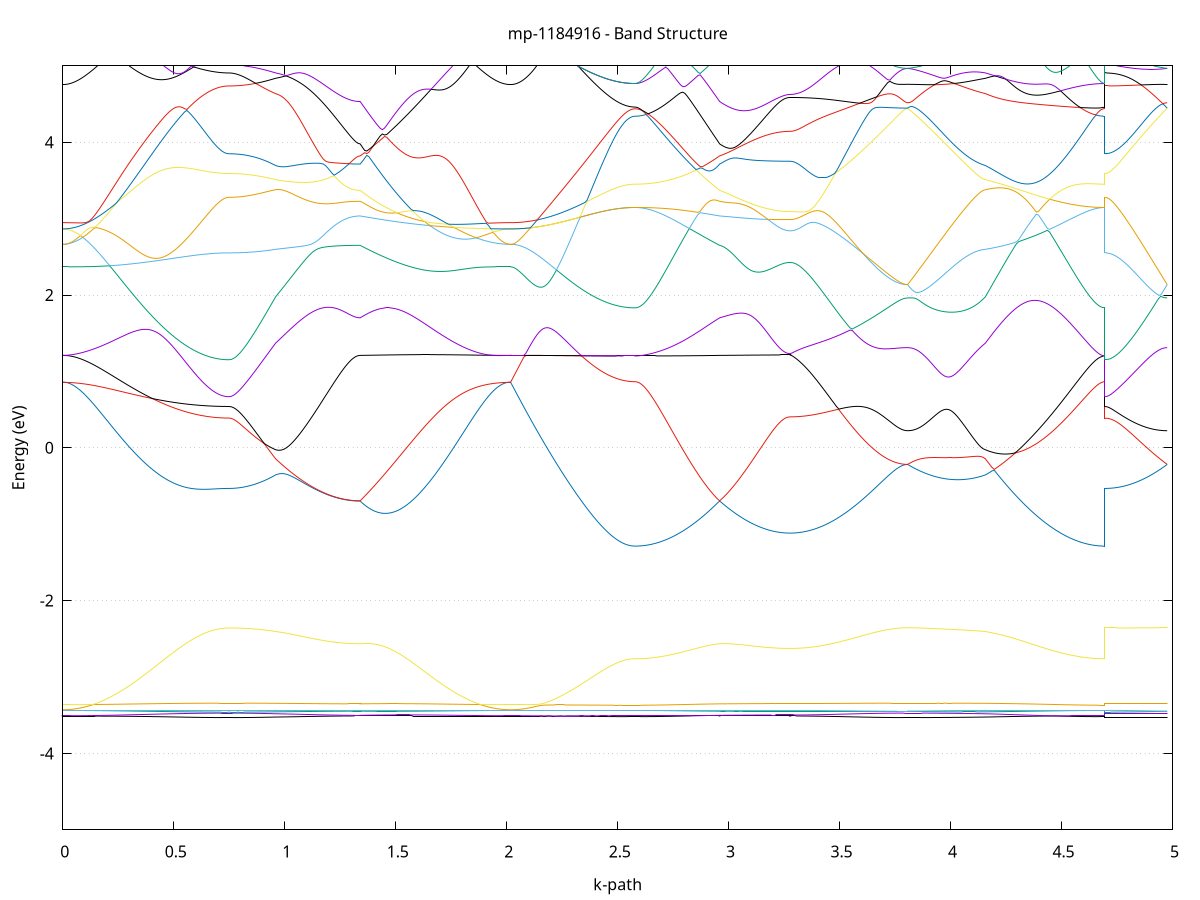 set title 'mp-1184916 - Band Structure'
set xlabel 'k-path'
set ylabel 'Energy (eV)'
set grid y
set yrange [-5:5]
set terminal png size 800,600
set output 'mp-1184916_bands_gnuplot.png'
plot '-' using 1:2 with lines notitle, '-' using 1:2 with lines notitle, '-' using 1:2 with lines notitle, '-' using 1:2 with lines notitle, '-' using 1:2 with lines notitle, '-' using 1:2 with lines notitle, '-' using 1:2 with lines notitle, '-' using 1:2 with lines notitle, '-' using 1:2 with lines notitle, '-' using 1:2 with lines notitle, '-' using 1:2 with lines notitle, '-' using 1:2 with lines notitle, '-' using 1:2 with lines notitle, '-' using 1:2 with lines notitle, '-' using 1:2 with lines notitle, '-' using 1:2 with lines notitle, '-' using 1:2 with lines notitle, '-' using 1:2 with lines notitle, '-' using 1:2 with lines notitle, '-' using 1:2 with lines notitle, '-' using 1:2 with lines notitle, '-' using 1:2 with lines notitle, '-' using 1:2 with lines notitle, '-' using 1:2 with lines notitle, '-' using 1:2 with lines notitle, '-' using 1:2 with lines notitle, '-' using 1:2 with lines notitle, '-' using 1:2 with lines notitle, '-' using 1:2 with lines notitle, '-' using 1:2 with lines notitle, '-' using 1:2 with lines notitle, '-' using 1:2 with lines notitle, '-' using 1:2 with lines notitle, '-' using 1:2 with lines notitle, '-' using 1:2 with lines notitle, '-' using 1:2 with lines notitle, '-' using 1:2 with lines notitle, '-' using 1:2 with lines notitle, '-' using 1:2 with lines notitle, '-' using 1:2 with lines notitle, '-' using 1:2 with lines notitle, '-' using 1:2 with lines notitle, '-' using 1:2 with lines notitle, '-' using 1:2 with lines notitle, '-' using 1:2 with lines notitle, '-' using 1:2 with lines notitle, '-' using 1:2 with lines notitle, '-' using 1:2 with lines notitle
0.000000 -51.127979
0.009985 -51.127979
0.019970 -51.127979
0.029955 -51.127979
0.039940 -51.127979
0.049925 -51.127979
0.059910 -51.127979
0.069895 -51.127979
0.079880 -51.127979
0.089865 -51.127979
0.099850 -51.127979
0.109835 -51.127979
0.119820 -51.127979
0.129805 -51.127979
0.139789 -51.127979
0.149774 -51.127979
0.159759 -51.127979
0.169744 -51.127979
0.179729 -51.127979
0.189714 -51.127979
0.199699 -51.127979
0.209684 -51.127979
0.219669 -51.127979
0.229654 -51.127979
0.239639 -51.127979
0.249624 -51.127979
0.259609 -51.127979
0.269594 -51.127979
0.279579 -51.127979
0.289564 -51.127979
0.299549 -51.127979
0.309534 -51.127979
0.319519 -51.127979
0.329504 -51.127979
0.339489 -51.127979
0.349474 -51.127979
0.359459 -51.127979
0.369444 -51.127979
0.379429 -51.127979
0.389413 -51.127979
0.399398 -51.127979
0.409383 -51.127979
0.419368 -51.127979
0.429353 -51.127979
0.439338 -51.127979
0.449323 -51.127979
0.459308 -51.127979
0.469293 -51.127979
0.479278 -51.127979
0.489263 -51.127979
0.499248 -51.127979
0.509233 -51.127979
0.519218 -51.127979
0.529203 -51.127979
0.539188 -51.127979
0.549173 -51.127979
0.559158 -51.127979
0.569143 -51.127979
0.579128 -51.127979
0.589113 -51.127979
0.599098 -51.127979
0.609083 -51.127979
0.619068 -51.127979
0.629053 -51.127979
0.639038 -51.127979
0.649022 -51.127979
0.659007 -51.127979
0.668992 -51.127979
0.678977 -51.127979
0.688962 -51.127979
0.698947 -51.127979
0.708932 -51.127979
0.718917 -51.127979
0.728902 -51.127979
0.738887 -51.127979
0.748872 -51.127979
0.748872 -51.127979
0.758870 -51.127979
0.768868 -51.127979
0.778866 -51.127979
0.788864 -51.127979
0.798862 -51.127979
0.808859 -51.127979
0.818857 -51.127979
0.828855 -51.127979
0.838853 -51.127979
0.848851 -51.127979
0.858849 -51.127979
0.868847 -51.127979
0.878845 -51.127979
0.888842 -51.127979
0.898840 -51.127979
0.908838 -51.127979
0.918836 -51.127979
0.928834 -51.127979
0.938832 -51.127979
0.948830 -51.127979
0.958828 -51.127979
0.958828 -51.127979
0.968599 -51.127979
0.978370 -51.127979
0.988141 -51.127979
0.997912 -51.127979
1.007683 -51.127979
1.017454 -51.127979
1.027225 -51.127979
1.036996 -51.127979
1.046767 -51.127979
1.056538 -51.127979
1.066309 -51.127979
1.076080 -51.127979
1.085851 -51.127979
1.095623 -51.127979
1.105394 -51.127979
1.115165 -51.127979
1.124936 -51.127979
1.134707 -51.127979
1.144478 -51.127979
1.154249 -51.127979
1.164020 -51.127979
1.173791 -51.127979
1.183562 -51.127979
1.193333 -51.127979
1.203104 -51.127979
1.212875 -51.127979
1.222646 -51.127979
1.232417 -51.127979
1.242189 -51.127979
1.251960 -51.127979
1.261731 -51.127979
1.271502 -51.127979
1.281273 -51.127979
1.291044 -51.127979
1.300815 -51.127979
1.310586 -51.127979
1.320357 -51.127979
1.330128 -51.127979
1.339899 -51.127979
1.339899 -51.127979
1.349870 -51.127979
1.359840 -51.127979
1.369811 -51.127979
1.379781 -51.127979
1.389752 -51.127979
1.399722 -51.127979
1.409693 -51.127979
1.419663 -51.127979
1.429634 -51.127979
1.439604 -51.127979
1.449575 -51.127979
1.459545 -51.127979
1.469516 -51.127979
1.479486 -51.127979
1.489457 -51.127979
1.499427 -51.127979
1.509398 -51.127979
1.519368 -51.127979
1.529339 -51.127979
1.539309 -51.127979
1.549280 -51.127979
1.559250 -51.127979
1.569221 -51.127979
1.579191 -51.127979
1.589162 -51.127979
1.599132 -51.127979
1.609103 -51.127979
1.619073 -51.127979
1.629043 -51.127979
1.639014 -51.127979
1.648984 -51.127979
1.658955 -51.127979
1.668925 -51.127979
1.678896 -51.127979
1.688866 -51.127979
1.698837 -51.127979
1.708807 -51.127979
1.718778 -51.127979
1.728748 -51.127979
1.738719 -51.127979
1.748689 -51.127979
1.758660 -51.127979
1.768630 -51.127979
1.778601 -51.127979
1.788571 -51.127979
1.798542 -51.127979
1.808512 -51.127979
1.818483 -51.127979
1.828453 -51.127979
1.838424 -51.127979
1.848394 -51.127979
1.858365 -51.127979
1.868335 -51.127979
1.878306 -51.127979
1.888276 -51.127979
1.898247 -51.127979
1.908217 -51.127979
1.918188 -51.127979
1.928158 -51.127979
1.938129 -51.127979
1.948099 -51.127979
1.958070 -51.127979
1.968040 -51.127979
1.978011 -51.127979
1.987981 -51.127979
1.997952 -51.127979
2.007922 -51.127979
2.017893 -51.127979
2.017893 -51.127979
2.027731 -51.127979
2.037569 -51.127979
2.047407 -51.127979
2.057245 -51.127979
2.067083 -51.127979
2.076921 -51.127979
2.086759 -51.127979
2.096597 -51.127979
2.106435 -51.127979
2.116273 -51.127979
2.126111 -51.127979
2.135949 -51.127979
2.145787 -51.127979
2.155625 -51.127979
2.165463 -51.127979
2.175301 -51.127979
2.185139 -51.127979
2.194977 -51.127979
2.204815 -51.127979
2.214653 -51.127979
2.224491 -51.127979
2.234329 -51.127979
2.244167 -51.127979
2.254005 -51.127979
2.263843 -51.127979
2.273681 -51.127979
2.283519 -51.127979
2.293357 -51.127979
2.303195 -51.127979
2.313033 -51.127979
2.322871 -51.127979
2.332709 -51.127979
2.342547 -51.127979
2.352385 -51.127979
2.362223 -51.127979
2.372061 -51.127979
2.381899 -51.127979
2.391737 -51.127979
2.401575 -51.127979
2.411413 -51.127979
2.421251 -51.127979
2.431090 -51.127979
2.440928 -51.127979
2.450766 -51.127979
2.460604 -51.127979
2.470442 -51.127979
2.480280 -51.127979
2.490118 -51.127979
2.499956 -51.127979
2.509794 -51.127979
2.519632 -51.127979
2.529470 -51.127979
2.539308 -51.127979
2.549146 -51.127979
2.558984 -51.127979
2.568822 -51.127979
2.578660 -51.127979
2.578660 -51.127979
2.588431 -51.127979
2.598202 -51.127979
2.607973 -51.127979
2.617744 -51.127979
2.627515 -51.127979
2.637286 -51.127979
2.647057 -51.127979
2.656828 -51.127979
2.666599 -51.127979
2.676370 -51.127979
2.686142 -51.127979
2.695913 -51.127979
2.705684 -51.127979
2.715455 -51.127979
2.725226 -51.127979
2.734997 -51.127979
2.744768 -51.127979
2.754539 -51.127979
2.764310 -51.127979
2.774081 -51.127979
2.783852 -51.127979
2.793623 -51.127979
2.803394 -51.127979
2.813165 -51.127979
2.822936 -51.127979
2.832708 -51.127979
2.842479 -51.127979
2.852250 -51.127979
2.862021 -51.127979
2.871792 -51.127979
2.881563 -51.127979
2.891334 -51.127979
2.901105 -51.127979
2.910876 -51.127979
2.920647 -51.127979
2.930418 -51.127979
2.940189 -51.127979
2.949960 -51.127979
2.959731 -51.127979
2.959731 -51.127979
2.969646 -51.127979
2.979560 -51.127979
2.989475 -51.127979
2.999389 -51.127979
3.009304 -51.127979
3.019218 -51.127979
3.029133 -51.127979
3.039047 -51.127979
3.048961 -51.127979
3.058876 -51.127979
3.068790 -51.127979
3.078705 -51.127979
3.088619 -51.127979
3.098534 -51.127979
3.108448 -51.127979
3.118363 -51.127979
3.128277 -51.127979
3.138192 -51.127979
3.148106 -51.127979
3.158021 -51.127979
3.167935 -51.127979
3.177849 -51.127979
3.187764 -51.127979
3.197678 -51.127979
3.207593 -51.127979
3.217507 -51.127979
3.227422 -51.127979
3.237336 -51.127979
3.247251 -51.127979
3.257165 -51.127979
3.267080 -51.127979
3.276994 -51.127979
3.276994 -51.127979
3.286985 -51.127979
3.296976 -51.127979
3.306968 -51.127979
3.316959 -51.127979
3.326950 -51.127979
3.336941 -51.127979
3.346932 -51.127979
3.356923 -51.127979
3.366915 -51.127979
3.376906 -51.127979
3.386897 -51.127979
3.396888 -51.127979
3.406879 -51.127979
3.416871 -51.127979
3.426862 -51.127979
3.436853 -51.127979
3.446844 -51.127979
3.456835 -51.127979
3.466826 -51.127979
3.476818 -51.127979
3.486809 -51.127979
3.496800 -51.127979
3.506791 -51.127979
3.516782 -51.127979
3.526774 -51.127979
3.536765 -51.127979
3.546756 -51.127979
3.556747 -51.127979
3.566738 -51.127979
3.576729 -51.127979
3.586721 -51.127979
3.596712 -51.127979
3.606703 -51.127979
3.616694 -51.127979
3.626685 -51.127979
3.636676 -51.127979
3.646668 -51.127979
3.656659 -51.127979
3.666650 -51.127979
3.676641 -51.127979
3.686632 -51.127979
3.696624 -51.127979
3.706615 -51.127979
3.716606 -51.127979
3.726597 -51.127979
3.736588 -51.127979
3.746579 -51.127979
3.756571 -51.127979
3.766562 -51.127979
3.776553 -51.127979
3.786544 -51.127979
3.796535 -51.127979
3.806527 -51.127979
3.806527 -51.127979
3.816257 -51.127979
3.825987 -51.127979
3.835717 -51.127979
3.845447 -51.127979
3.855177 -51.127979
3.864907 -51.127979
3.874637 -51.127979
3.884367 -51.127979
3.894097 -51.127979
3.903827 -51.127979
3.913557 -51.127979
3.923287 -51.127979
3.933017 -51.127979
3.942747 -51.127979
3.952477 -51.127979
3.962207 -51.127979
3.971937 -51.127979
3.981667 -51.127979
3.991397 -51.127979
4.001127 -51.127979
4.010857 -51.127979
4.020587 -51.127979
4.030317 -51.127979
4.040047 -51.127979
4.049777 -51.127979
4.059507 -51.127979
4.069237 -51.127979
4.078967 -51.127979
4.088697 -51.127979
4.098427 -51.127979
4.108157 -51.127979
4.117887 -51.127979
4.127617 -51.127979
4.137347 -51.127979
4.147077 -51.127979
4.156807 -51.127979
4.156807 -51.127979
4.166787 -51.127979
4.176767 -51.127979
4.186747 -51.127979
4.196727 -51.127979
4.206706 -51.127979
4.216686 -51.127979
4.226666 -51.127979
4.236646 -51.127979
4.246626 -51.127979
4.256606 -51.127979
4.266586 -51.127979
4.276566 -51.127979
4.286546 -51.127979
4.296526 -51.127979
4.306506 -51.127979
4.316486 -51.127979
4.326466 -51.127979
4.336446 -51.127979
4.346426 -51.127979
4.356406 -51.127979
4.366385 -51.127979
4.376365 -51.127979
4.386345 -51.127979
4.396325 -51.127979
4.406305 -51.127979
4.416285 -51.127979
4.426265 -51.127979
4.436245 -51.127979
4.446225 -51.127979
4.456205 -51.127979
4.466185 -51.127979
4.476165 -51.127979
4.486145 -51.127979
4.496125 -51.127979
4.506105 -51.127979
4.516085 -51.127979
4.526064 -51.127979
4.536044 -51.127979
4.546024 -51.127979
4.556004 -51.127979
4.565984 -51.127979
4.575964 -51.127979
4.585944 -51.127979
4.595924 -51.127979
4.605904 -51.127979
4.615884 -51.127979
4.625864 -51.127979
4.635844 -51.127979
4.645824 -51.127979
4.655804 -51.127979
4.665784 -51.127979
4.675763 -51.127979
4.685743 -51.127979
4.695723 -51.127979
4.695723 -51.127979
4.705392 -51.127979
4.715060 -51.127979
4.724729 -51.127979
4.734397 -51.127979
4.744065 -51.127979
4.753734 -51.127979
4.763402 -51.127979
4.773071 -51.127979
4.782739 -51.127979
4.792407 -51.127979
4.802076 -51.127979
4.811744 -51.127979
4.821413 -51.127979
4.831081 -51.127979
4.840749 -51.127979
4.850418 -51.127979
4.860086 -51.127979
4.869755 -51.127979
4.879423 -51.127979
4.889091 -51.127979
4.898760 -51.127979
4.908428 -51.127979
4.918097 -51.127979
4.927765 -51.127979
4.937433 -51.127979
4.947102 -51.127979
4.956770 -51.127979
4.966438 -51.127979
4.976107 -51.127979
e
0.000000 -51.127979
0.009985 -51.127979
0.019970 -51.127979
0.029955 -51.127979
0.039940 -51.127979
0.049925 -51.127979
0.059910 -51.127979
0.069895 -51.127979
0.079880 -51.127979
0.089865 -51.127979
0.099850 -51.127979
0.109835 -51.127979
0.119820 -51.127979
0.129805 -51.127979
0.139789 -51.127979
0.149774 -51.127979
0.159759 -51.127979
0.169744 -51.127979
0.179729 -51.127979
0.189714 -51.127979
0.199699 -51.127979
0.209684 -51.127979
0.219669 -51.127979
0.229654 -51.127979
0.239639 -51.127979
0.249624 -51.127979
0.259609 -51.127979
0.269594 -51.127979
0.279579 -51.127979
0.289564 -51.127979
0.299549 -51.127979
0.309534 -51.127979
0.319519 -51.127979
0.329504 -51.127979
0.339489 -51.127979
0.349474 -51.127979
0.359459 -51.127979
0.369444 -51.127979
0.379429 -51.127979
0.389413 -51.127979
0.399398 -51.127979
0.409383 -51.127979
0.419368 -51.127979
0.429353 -51.127979
0.439338 -51.127979
0.449323 -51.127979
0.459308 -51.127979
0.469293 -51.127979
0.479278 -51.127979
0.489263 -51.127979
0.499248 -51.127979
0.509233 -51.127979
0.519218 -51.127979
0.529203 -51.127979
0.539188 -51.127979
0.549173 -51.127979
0.559158 -51.127979
0.569143 -51.127979
0.579128 -51.127979
0.589113 -51.127979
0.599098 -51.127979
0.609083 -51.127979
0.619068 -51.127979
0.629053 -51.127979
0.639038 -51.127979
0.649022 -51.127979
0.659007 -51.127979
0.668992 -51.127979
0.678977 -51.127979
0.688962 -51.127979
0.698947 -51.127979
0.708932 -51.127979
0.718917 -51.127979
0.728902 -51.127979
0.738887 -51.127979
0.748872 -51.127979
0.748872 -51.127979
0.758870 -51.127979
0.768868 -51.127979
0.778866 -51.127979
0.788864 -51.127979
0.798862 -51.127979
0.808859 -51.127979
0.818857 -51.127979
0.828855 -51.127979
0.838853 -51.127979
0.848851 -51.127979
0.858849 -51.127979
0.868847 -51.127979
0.878845 -51.127979
0.888842 -51.127979
0.898840 -51.127979
0.908838 -51.127979
0.918836 -51.127979
0.928834 -51.127979
0.938832 -51.127979
0.948830 -51.127979
0.958828 -51.127979
0.958828 -51.127979
0.968599 -51.127979
0.978370 -51.127979
0.988141 -51.127979
0.997912 -51.127979
1.007683 -51.127979
1.017454 -51.127979
1.027225 -51.127979
1.036996 -51.127979
1.046767 -51.127979
1.056538 -51.127979
1.066309 -51.127979
1.076080 -51.127979
1.085851 -51.127979
1.095623 -51.127979
1.105394 -51.127979
1.115165 -51.127979
1.124936 -51.127979
1.134707 -51.127979
1.144478 -51.127979
1.154249 -51.127979
1.164020 -51.127979
1.173791 -51.127979
1.183562 -51.127979
1.193333 -51.127979
1.203104 -51.127979
1.212875 -51.127979
1.222646 -51.127979
1.232417 -51.127979
1.242189 -51.127979
1.251960 -51.127979
1.261731 -51.127979
1.271502 -51.127979
1.281273 -51.127979
1.291044 -51.127979
1.300815 -51.127979
1.310586 -51.127979
1.320357 -51.127979
1.330128 -51.127979
1.339899 -51.127979
1.339899 -51.127979
1.349870 -51.127979
1.359840 -51.127979
1.369811 -51.127979
1.379781 -51.127979
1.389752 -51.127979
1.399722 -51.127979
1.409693 -51.127979
1.419663 -51.127979
1.429634 -51.127979
1.439604 -51.127979
1.449575 -51.127979
1.459545 -51.127979
1.469516 -51.127979
1.479486 -51.127979
1.489457 -51.127979
1.499427 -51.127979
1.509398 -51.127979
1.519368 -51.127979
1.529339 -51.127979
1.539309 -51.127979
1.549280 -51.127979
1.559250 -51.127979
1.569221 -51.127979
1.579191 -51.127979
1.589162 -51.127979
1.599132 -51.127979
1.609103 -51.127979
1.619073 -51.127979
1.629043 -51.127979
1.639014 -51.127979
1.648984 -51.127979
1.658955 -51.127979
1.668925 -51.127979
1.678896 -51.127979
1.688866 -51.127979
1.698837 -51.127979
1.708807 -51.127979
1.718778 -51.127979
1.728748 -51.127979
1.738719 -51.127979
1.748689 -51.127979
1.758660 -51.127979
1.768630 -51.127979
1.778601 -51.127979
1.788571 -51.127979
1.798542 -51.127979
1.808512 -51.127979
1.818483 -51.127979
1.828453 -51.127979
1.838424 -51.127979
1.848394 -51.127979
1.858365 -51.127979
1.868335 -51.127979
1.878306 -51.127979
1.888276 -51.127979
1.898247 -51.127979
1.908217 -51.127979
1.918188 -51.127979
1.928158 -51.127979
1.938129 -51.127979
1.948099 -51.127979
1.958070 -51.127979
1.968040 -51.127979
1.978011 -51.127979
1.987981 -51.127979
1.997952 -51.127979
2.007922 -51.127979
2.017893 -51.127979
2.017893 -51.127979
2.027731 -51.127979
2.037569 -51.127979
2.047407 -51.127979
2.057245 -51.127979
2.067083 -51.127979
2.076921 -51.127979
2.086759 -51.127979
2.096597 -51.127979
2.106435 -51.127979
2.116273 -51.127979
2.126111 -51.127979
2.135949 -51.127979
2.145787 -51.127979
2.155625 -51.127979
2.165463 -51.127979
2.175301 -51.127979
2.185139 -51.127979
2.194977 -51.127979
2.204815 -51.127979
2.214653 -51.127979
2.224491 -51.127979
2.234329 -51.127979
2.244167 -51.127979
2.254005 -51.127979
2.263843 -51.127979
2.273681 -51.127979
2.283519 -51.127979
2.293357 -51.127979
2.303195 -51.127979
2.313033 -51.127979
2.322871 -51.127979
2.332709 -51.127979
2.342547 -51.127979
2.352385 -51.127979
2.362223 -51.127979
2.372061 -51.127979
2.381899 -51.127979
2.391737 -51.127979
2.401575 -51.127979
2.411413 -51.127979
2.421251 -51.127979
2.431090 -51.127979
2.440928 -51.127979
2.450766 -51.127979
2.460604 -51.127979
2.470442 -51.127979
2.480280 -51.127979
2.490118 -51.127979
2.499956 -51.127979
2.509794 -51.127979
2.519632 -51.127979
2.529470 -51.127979
2.539308 -51.127979
2.549146 -51.127979
2.558984 -51.127979
2.568822 -51.127979
2.578660 -51.127979
2.578660 -51.127979
2.588431 -51.127979
2.598202 -51.127979
2.607973 -51.127979
2.617744 -51.127979
2.627515 -51.127979
2.637286 -51.127979
2.647057 -51.127979
2.656828 -51.127979
2.666599 -51.127979
2.676370 -51.127979
2.686142 -51.127979
2.695913 -51.127979
2.705684 -51.127979
2.715455 -51.127979
2.725226 -51.127979
2.734997 -51.127979
2.744768 -51.127979
2.754539 -51.127979
2.764310 -51.127979
2.774081 -51.127979
2.783852 -51.127979
2.793623 -51.127979
2.803394 -51.127979
2.813165 -51.127979
2.822936 -51.127979
2.832708 -51.127979
2.842479 -51.127979
2.852250 -51.127979
2.862021 -51.127979
2.871792 -51.127979
2.881563 -51.127979
2.891334 -51.127979
2.901105 -51.127979
2.910876 -51.127979
2.920647 -51.127979
2.930418 -51.127979
2.940189 -51.127979
2.949960 -51.127979
2.959731 -51.127979
2.959731 -51.127979
2.969646 -51.127979
2.979560 -51.127979
2.989475 -51.127979
2.999389 -51.127979
3.009304 -51.127979
3.019218 -51.127979
3.029133 -51.127979
3.039047 -51.127979
3.048961 -51.127979
3.058876 -51.127979
3.068790 -51.127979
3.078705 -51.127979
3.088619 -51.127979
3.098534 -51.127979
3.108448 -51.127979
3.118363 -51.127979
3.128277 -51.127979
3.138192 -51.127979
3.148106 -51.127979
3.158021 -51.127979
3.167935 -51.127979
3.177849 -51.127979
3.187764 -51.127979
3.197678 -51.127979
3.207593 -51.127979
3.217507 -51.127979
3.227422 -51.127979
3.237336 -51.127979
3.247251 -51.127979
3.257165 -51.127979
3.267080 -51.127979
3.276994 -51.127979
3.276994 -51.127979
3.286985 -51.127979
3.296976 -51.127979
3.306968 -51.127979
3.316959 -51.127979
3.326950 -51.127979
3.336941 -51.127979
3.346932 -51.127979
3.356923 -51.127979
3.366915 -51.127979
3.376906 -51.127979
3.386897 -51.127979
3.396888 -51.127979
3.406879 -51.127979
3.416871 -51.127979
3.426862 -51.127979
3.436853 -51.127979
3.446844 -51.127979
3.456835 -51.127979
3.466826 -51.127979
3.476818 -51.127979
3.486809 -51.127979
3.496800 -51.127979
3.506791 -51.127979
3.516782 -51.127979
3.526774 -51.127979
3.536765 -51.127979
3.546756 -51.127979
3.556747 -51.127979
3.566738 -51.127979
3.576729 -51.127979
3.586721 -51.127979
3.596712 -51.127979
3.606703 -51.127979
3.616694 -51.127979
3.626685 -51.127979
3.636676 -51.127979
3.646668 -51.127979
3.656659 -51.127979
3.666650 -51.127979
3.676641 -51.127979
3.686632 -51.127979
3.696624 -51.127979
3.706615 -51.127979
3.716606 -51.127979
3.726597 -51.127979
3.736588 -51.127979
3.746579 -51.127979
3.756571 -51.127979
3.766562 -51.127979
3.776553 -51.127979
3.786544 -51.127979
3.796535 -51.127979
3.806527 -51.127979
3.806527 -51.127979
3.816257 -51.127979
3.825987 -51.127979
3.835717 -51.127979
3.845447 -51.127979
3.855177 -51.127979
3.864907 -51.127979
3.874637 -51.127979
3.884367 -51.127979
3.894097 -51.127979
3.903827 -51.127979
3.913557 -51.127979
3.923287 -51.127979
3.933017 -51.127979
3.942747 -51.127979
3.952477 -51.127979
3.962207 -51.127979
3.971937 -51.127979
3.981667 -51.127979
3.991397 -51.127979
4.001127 -51.127979
4.010857 -51.127979
4.020587 -51.127979
4.030317 -51.127979
4.040047 -51.127979
4.049777 -51.127979
4.059507 -51.127979
4.069237 -51.127979
4.078967 -51.127979
4.088697 -51.127979
4.098427 -51.127979
4.108157 -51.127979
4.117887 -51.127979
4.127617 -51.127979
4.137347 -51.127979
4.147077 -51.127979
4.156807 -51.127979
4.156807 -51.127979
4.166787 -51.127979
4.176767 -51.127979
4.186747 -51.127979
4.196727 -51.127979
4.206706 -51.127979
4.216686 -51.127979
4.226666 -51.127979
4.236646 -51.127979
4.246626 -51.127979
4.256606 -51.127979
4.266586 -51.127979
4.276566 -51.127979
4.286546 -51.127979
4.296526 -51.127979
4.306506 -51.127979
4.316486 -51.127979
4.326466 -51.127979
4.336446 -51.127979
4.346426 -51.127979
4.356406 -51.127979
4.366385 -51.127979
4.376365 -51.127979
4.386345 -51.127979
4.396325 -51.127979
4.406305 -51.127979
4.416285 -51.127979
4.426265 -51.127979
4.436245 -51.127979
4.446225 -51.127979
4.456205 -51.127979
4.466185 -51.127979
4.476165 -51.127979
4.486145 -51.127979
4.496125 -51.127979
4.506105 -51.127979
4.516085 -51.127979
4.526064 -51.127979
4.536044 -51.127979
4.546024 -51.127979
4.556004 -51.127979
4.565984 -51.127979
4.575964 -51.127979
4.585944 -51.127979
4.595924 -51.127979
4.605904 -51.127979
4.615884 -51.127979
4.625864 -51.127979
4.635844 -51.127979
4.645824 -51.127979
4.655804 -51.127979
4.665784 -51.127979
4.675763 -51.127979
4.685743 -51.127979
4.695723 -51.127979
4.695723 -51.127979
4.705392 -51.127979
4.715060 -51.127979
4.724729 -51.127979
4.734397 -51.127979
4.744065 -51.127979
4.753734 -51.127979
4.763402 -51.127979
4.773071 -51.127979
4.782739 -51.127979
4.792407 -51.127979
4.802076 -51.127979
4.811744 -51.127979
4.821413 -51.127979
4.831081 -51.127979
4.840749 -51.127979
4.850418 -51.127979
4.860086 -51.127979
4.869755 -51.127979
4.879423 -51.127979
4.889091 -51.127979
4.898760 -51.127979
4.908428 -51.127979
4.918097 -51.127979
4.927765 -51.127979
4.937433 -51.127979
4.947102 -51.127979
4.956770 -51.127979
4.966438 -51.127979
4.976107 -51.127979
e
0.000000 -50.965179
0.009985 -50.965179
0.019970 -50.965179
0.029955 -50.965179
0.039940 -50.965179
0.049925 -50.965179
0.059910 -50.965179
0.069895 -50.965179
0.079880 -50.965179
0.089865 -50.965179
0.099850 -50.965179
0.109835 -50.965179
0.119820 -50.965179
0.129805 -50.965179
0.139789 -50.965179
0.149774 -50.965179
0.159759 -50.965179
0.169744 -50.965179
0.179729 -50.965179
0.189714 -50.965179
0.199699 -50.965179
0.209684 -50.965179
0.219669 -50.965179
0.229654 -50.965179
0.239639 -50.965179
0.249624 -50.965179
0.259609 -50.965179
0.269594 -50.965179
0.279579 -50.965179
0.289564 -50.965179
0.299549 -50.965179
0.309534 -50.965179
0.319519 -50.965179
0.329504 -50.965179
0.339489 -50.965179
0.349474 -50.965179
0.359459 -50.965179
0.369444 -50.965179
0.379429 -50.965179
0.389413 -50.965179
0.399398 -50.965179
0.409383 -50.965179
0.419368 -50.965179
0.429353 -50.965179
0.439338 -50.965179
0.449323 -50.965179
0.459308 -50.965179
0.469293 -50.965179
0.479278 -50.965179
0.489263 -50.965179
0.499248 -50.965179
0.509233 -50.965179
0.519218 -50.965179
0.529203 -50.965179
0.539188 -50.965179
0.549173 -50.965179
0.559158 -50.965179
0.569143 -50.965179
0.579128 -50.965179
0.589113 -50.965179
0.599098 -50.965179
0.609083 -50.965179
0.619068 -50.965179
0.629053 -50.965179
0.639038 -50.965179
0.649022 -50.965179
0.659007 -50.965179
0.668992 -50.965179
0.678977 -50.965179
0.688962 -50.965179
0.698947 -50.965179
0.708932 -50.965179
0.718917 -50.965179
0.728902 -50.965179
0.738887 -50.965179
0.748872 -50.965179
0.748872 -50.965179
0.758870 -50.965179
0.768868 -50.965179
0.778866 -50.965179
0.788864 -50.965179
0.798862 -50.965179
0.808859 -50.965179
0.818857 -50.965179
0.828855 -50.965179
0.838853 -50.965179
0.848851 -50.965179
0.858849 -50.965179
0.868847 -50.965179
0.878845 -50.965179
0.888842 -50.965179
0.898840 -50.965179
0.908838 -50.965179
0.918836 -50.965179
0.928834 -50.965179
0.938832 -50.965179
0.948830 -50.965179
0.958828 -50.965179
0.958828 -50.965179
0.968599 -50.965179
0.978370 -50.965179
0.988141 -50.965179
0.997912 -50.965179
1.007683 -50.965179
1.017454 -50.965179
1.027225 -50.965179
1.036996 -50.965179
1.046767 -50.965179
1.056538 -50.965179
1.066309 -50.965179
1.076080 -50.965179
1.085851 -50.965179
1.095623 -50.965179
1.105394 -50.965179
1.115165 -50.965179
1.124936 -50.965179
1.134707 -50.965179
1.144478 -50.965179
1.154249 -50.965179
1.164020 -50.965179
1.173791 -50.965179
1.183562 -50.965179
1.193333 -50.965179
1.203104 -50.965179
1.212875 -50.965179
1.222646 -50.965179
1.232417 -50.965179
1.242189 -50.965179
1.251960 -50.965179
1.261731 -50.965179
1.271502 -50.965179
1.281273 -50.965179
1.291044 -50.965179
1.300815 -50.965179
1.310586 -50.965179
1.320357 -50.965179
1.330128 -50.965179
1.339899 -50.965179
1.339899 -50.965179
1.349870 -50.965179
1.359840 -50.965179
1.369811 -50.965179
1.379781 -50.965179
1.389752 -50.965179
1.399722 -50.965179
1.409693 -50.965179
1.419663 -50.965179
1.429634 -50.965179
1.439604 -50.965179
1.449575 -50.965179
1.459545 -50.965179
1.469516 -50.965179
1.479486 -50.965179
1.489457 -50.965179
1.499427 -50.965179
1.509398 -50.965179
1.519368 -50.965179
1.529339 -50.965179
1.539309 -50.965179
1.549280 -50.965179
1.559250 -50.965179
1.569221 -50.965179
1.579191 -50.965179
1.589162 -50.965179
1.599132 -50.965179
1.609103 -50.965179
1.619073 -50.965179
1.629043 -50.965179
1.639014 -50.965179
1.648984 -50.965179
1.658955 -50.965179
1.668925 -50.965179
1.678896 -50.965179
1.688866 -50.965179
1.698837 -50.965179
1.708807 -50.965179
1.718778 -50.965179
1.728748 -50.965179
1.738719 -50.965179
1.748689 -50.965179
1.758660 -50.965179
1.768630 -50.965179
1.778601 -50.965179
1.788571 -50.965179
1.798542 -50.965179
1.808512 -50.965179
1.818483 -50.965179
1.828453 -50.965179
1.838424 -50.965179
1.848394 -50.965179
1.858365 -50.965179
1.868335 -50.965179
1.878306 -50.965179
1.888276 -50.965179
1.898247 -50.965179
1.908217 -50.965179
1.918188 -50.965179
1.928158 -50.965179
1.938129 -50.965179
1.948099 -50.965179
1.958070 -50.965179
1.968040 -50.965179
1.978011 -50.965179
1.987981 -50.965179
1.997952 -50.965179
2.007922 -50.965179
2.017893 -50.965179
2.017893 -50.965179
2.027731 -50.965179
2.037569 -50.965179
2.047407 -50.965179
2.057245 -50.965179
2.067083 -50.965179
2.076921 -50.965179
2.086759 -50.965179
2.096597 -50.965179
2.106435 -50.965179
2.116273 -50.965179
2.126111 -50.965179
2.135949 -50.965179
2.145787 -50.965179
2.155625 -50.965179
2.165463 -50.965179
2.175301 -50.965179
2.185139 -50.965179
2.194977 -50.965179
2.204815 -50.965179
2.214653 -50.965179
2.224491 -50.965179
2.234329 -50.965179
2.244167 -50.965179
2.254005 -50.965179
2.263843 -50.965179
2.273681 -50.965179
2.283519 -50.965179
2.293357 -50.965179
2.303195 -50.965179
2.313033 -50.965179
2.322871 -50.965179
2.332709 -50.965179
2.342547 -50.965179
2.352385 -50.965179
2.362223 -50.965179
2.372061 -50.965179
2.381899 -50.965179
2.391737 -50.965179
2.401575 -50.965179
2.411413 -50.965179
2.421251 -50.965179
2.431090 -50.965179
2.440928 -50.965179
2.450766 -50.965179
2.460604 -50.965179
2.470442 -50.965179
2.480280 -50.965179
2.490118 -50.965179
2.499956 -50.965179
2.509794 -50.965179
2.519632 -50.965179
2.529470 -50.965179
2.539308 -50.965179
2.549146 -50.965179
2.558984 -50.965179
2.568822 -50.965179
2.578660 -50.965179
2.578660 -50.965179
2.588431 -50.965179
2.598202 -50.965179
2.607973 -50.965179
2.617744 -50.965179
2.627515 -50.965179
2.637286 -50.965179
2.647057 -50.965179
2.656828 -50.965179
2.666599 -50.965179
2.676370 -50.965179
2.686142 -50.965179
2.695913 -50.965179
2.705684 -50.965179
2.715455 -50.965179
2.725226 -50.965179
2.734997 -50.965179
2.744768 -50.965179
2.754539 -50.965179
2.764310 -50.965179
2.774081 -50.965179
2.783852 -50.965179
2.793623 -50.965179
2.803394 -50.965179
2.813165 -50.965179
2.822936 -50.965179
2.832708 -50.965179
2.842479 -50.965179
2.852250 -50.965179
2.862021 -50.965179
2.871792 -50.965179
2.881563 -50.965179
2.891334 -50.965179
2.901105 -50.965179
2.910876 -50.965179
2.920647 -50.965179
2.930418 -50.965179
2.940189 -50.965179
2.949960 -50.965179
2.959731 -50.965179
2.959731 -50.965179
2.969646 -50.965179
2.979560 -50.965179
2.989475 -50.965179
2.999389 -50.965179
3.009304 -50.965179
3.019218 -50.965179
3.029133 -50.965179
3.039047 -50.965179
3.048961 -50.965179
3.058876 -50.965179
3.068790 -50.965179
3.078705 -50.965179
3.088619 -50.965179
3.098534 -50.965179
3.108448 -50.965179
3.118363 -50.965179
3.128277 -50.965179
3.138192 -50.965179
3.148106 -50.965179
3.158021 -50.965179
3.167935 -50.965179
3.177849 -50.965179
3.187764 -50.965179
3.197678 -50.965179
3.207593 -50.965179
3.217507 -50.965179
3.227422 -50.965179
3.237336 -50.965179
3.247251 -50.965179
3.257165 -50.965179
3.267080 -50.965179
3.276994 -50.965179
3.276994 -50.965179
3.286985 -50.965179
3.296976 -50.965179
3.306968 -50.965179
3.316959 -50.965179
3.326950 -50.965179
3.336941 -50.965179
3.346932 -50.965179
3.356923 -50.965179
3.366915 -50.965179
3.376906 -50.965179
3.386897 -50.965179
3.396888 -50.965179
3.406879 -50.965179
3.416871 -50.965179
3.426862 -50.965179
3.436853 -50.965179
3.446844 -50.965179
3.456835 -50.965179
3.466826 -50.965179
3.476818 -50.965179
3.486809 -50.965179
3.496800 -50.965179
3.506791 -50.965179
3.516782 -50.965179
3.526774 -50.965179
3.536765 -50.965179
3.546756 -50.965179
3.556747 -50.965179
3.566738 -50.965179
3.576729 -50.965179
3.586721 -50.965179
3.596712 -50.965179
3.606703 -50.965179
3.616694 -50.965179
3.626685 -50.965179
3.636676 -50.965179
3.646668 -50.965179
3.656659 -50.965179
3.666650 -50.965179
3.676641 -50.965179
3.686632 -50.965179
3.696624 -50.965179
3.706615 -50.965179
3.716606 -50.965179
3.726597 -50.965179
3.736588 -50.965179
3.746579 -50.965179
3.756571 -50.965179
3.766562 -50.965179
3.776553 -50.965179
3.786544 -50.965179
3.796535 -50.965179
3.806527 -50.965179
3.806527 -50.965179
3.816257 -50.965179
3.825987 -50.965179
3.835717 -50.965179
3.845447 -50.965179
3.855177 -50.965179
3.864907 -50.965179
3.874637 -50.965179
3.884367 -50.965179
3.894097 -50.965179
3.903827 -50.965179
3.913557 -50.965179
3.923287 -50.965179
3.933017 -50.965179
3.942747 -50.965179
3.952477 -50.965179
3.962207 -50.965179
3.971937 -50.965179
3.981667 -50.965179
3.991397 -50.965179
4.001127 -50.965179
4.010857 -50.965179
4.020587 -50.965179
4.030317 -50.965179
4.040047 -50.965179
4.049777 -50.965179
4.059507 -50.965179
4.069237 -50.965179
4.078967 -50.965179
4.088697 -50.965179
4.098427 -50.965179
4.108157 -50.965179
4.117887 -50.965179
4.127617 -50.965179
4.137347 -50.965179
4.147077 -50.965179
4.156807 -50.965179
4.156807 -50.965179
4.166787 -50.965179
4.176767 -50.965179
4.186747 -50.965179
4.196727 -50.965179
4.206706 -50.965179
4.216686 -50.965179
4.226666 -50.965179
4.236646 -50.965179
4.246626 -50.965179
4.256606 -50.965179
4.266586 -50.965179
4.276566 -50.965179
4.286546 -50.965179
4.296526 -50.965179
4.306506 -50.965179
4.316486 -50.965179
4.326466 -50.965179
4.336446 -50.965179
4.346426 -50.965179
4.356406 -50.965179
4.366385 -50.965179
4.376365 -50.965179
4.386345 -50.965179
4.396325 -50.965179
4.406305 -50.965179
4.416285 -50.965179
4.426265 -50.965179
4.436245 -50.965179
4.446225 -50.965179
4.456205 -50.965179
4.466185 -50.965179
4.476165 -50.965179
4.486145 -50.965179
4.496125 -50.965179
4.506105 -50.965179
4.516085 -50.965179
4.526064 -50.965179
4.536044 -50.965179
4.546024 -50.965179
4.556004 -50.965179
4.565984 -50.965179
4.575964 -50.965179
4.585944 -50.965179
4.595924 -50.965179
4.605904 -50.965179
4.615884 -50.965179
4.625864 -50.965179
4.635844 -50.965179
4.645824 -50.965179
4.655804 -50.965179
4.665784 -50.965179
4.675763 -50.965179
4.685743 -50.965179
4.695723 -50.965179
4.695723 -50.965179
4.705392 -50.965179
4.715060 -50.965179
4.724729 -50.965179
4.734397 -50.965179
4.744065 -50.965179
4.753734 -50.965179
4.763402 -50.965179
4.773071 -50.965179
4.782739 -50.965179
4.792407 -50.965179
4.802076 -50.965179
4.811744 -50.965179
4.821413 -50.965179
4.831081 -50.965179
4.840749 -50.965179
4.850418 -50.965179
4.860086 -50.965179
4.869755 -50.965179
4.879423 -50.965179
4.889091 -50.965179
4.898760 -50.965179
4.908428 -50.965179
4.918097 -50.965179
4.927765 -50.965179
4.937433 -50.965179
4.947102 -50.965179
4.956770 -50.965179
4.966438 -50.965179
4.976107 -50.965179
e
0.000000 -31.839679
0.009985 -31.839679
0.019970 -31.839679
0.029955 -31.839579
0.039940 -31.839579
0.049925 -31.839579
0.059910 -31.839579
0.069895 -31.839579
0.079880 -31.839579
0.089865 -31.839579
0.099850 -31.839579
0.109835 -31.839579
0.119820 -31.839579
0.129805 -31.839579
0.139789 -31.839579
0.149774 -31.839479
0.159759 -31.839479
0.169744 -31.839479
0.179729 -31.839479
0.189714 -31.839479
0.199699 -31.839479
0.209684 -31.839379
0.219669 -31.839379
0.229654 -31.839379
0.239639 -31.839379
0.249624 -31.839379
0.259609 -31.839379
0.269594 -31.839279
0.279579 -31.839279
0.289564 -31.839279
0.299549 -31.839279
0.309534 -31.839179
0.319519 -31.839179
0.329504 -31.839179
0.339489 -31.839179
0.349474 -31.839179
0.359459 -31.839079
0.369444 -31.839079
0.379429 -31.839079
0.389413 -31.839079
0.399398 -31.838979
0.409383 -31.838979
0.419368 -31.838979
0.429353 -31.838979
0.439338 -31.838879
0.449323 -31.838879
0.459308 -31.838879
0.469293 -31.838879
0.479278 -31.838879
0.489263 -31.838779
0.499248 -31.838779
0.509233 -31.838779
0.519218 -31.838779
0.529203 -31.838779
0.539188 -31.838679
0.549173 -31.838679
0.559158 -31.838679
0.569143 -31.838679
0.579128 -31.838679
0.589113 -31.838679
0.599098 -31.838679
0.609083 -31.838579
0.619068 -31.838579
0.629053 -31.838579
0.639038 -31.838579
0.649022 -31.838579
0.659007 -31.838579
0.668992 -31.838579
0.678977 -31.838579
0.688962 -31.838579
0.698947 -31.838579
0.708932 -31.838579
0.718917 -31.838579
0.728902 -31.838579
0.738887 -31.838579
0.748872 -31.838579
0.748872 -31.838579
0.758870 -31.838579
0.768868 -31.838579
0.778866 -31.838579
0.788864 -31.838579
0.798862 -31.838579
0.808859 -31.838579
0.818857 -31.838579
0.828855 -31.838579
0.838853 -31.838579
0.848851 -31.838579
0.858849 -31.838579
0.868847 -31.838579
0.878845 -31.838579
0.888842 -31.838579
0.898840 -31.838579
0.908838 -31.838579
0.918836 -31.838579
0.928834 -31.838579
0.938832 -31.838579
0.948830 -31.838579
0.958828 -31.838579
0.958828 -31.838579
0.968599 -31.838579
0.978370 -31.838579
0.988141 -31.838579
0.997912 -31.838579
1.007683 -31.838579
1.017454 -31.838579
1.027225 -31.838579
1.036996 -31.838579
1.046767 -31.838579
1.056538 -31.838579
1.066309 -31.838579
1.076080 -31.838579
1.085851 -31.838579
1.095623 -31.838579
1.105394 -31.838579
1.115165 -31.838579
1.124936 -31.838579
1.134707 -31.838579
1.144478 -31.838579
1.154249 -31.838579
1.164020 -31.838579
1.173791 -31.838579
1.183562 -31.838579
1.193333 -31.838579
1.203104 -31.838579
1.212875 -31.838679
1.222646 -31.838679
1.232417 -31.838679
1.242189 -31.838679
1.251960 -31.838679
1.261731 -31.838679
1.271502 -31.838679
1.281273 -31.838679
1.291044 -31.838679
1.300815 -31.838679
1.310586 -31.838679
1.320357 -31.838679
1.330128 -31.838679
1.339899 -31.838679
1.339899 -31.838679
1.349870 -31.838679
1.359840 -31.838679
1.369811 -31.838679
1.379781 -31.838679
1.389752 -31.838679
1.399722 -31.838679
1.409693 -31.838679
1.419663 -31.838679
1.429634 -31.838779
1.439604 -31.838779
1.449575 -31.838779
1.459545 -31.838779
1.469516 -31.838779
1.479486 -31.838779
1.489457 -31.838779
1.499427 -31.838879
1.509398 -31.838879
1.519368 -31.838879
1.529339 -31.838879
1.539309 -31.838879
1.549280 -31.838879
1.559250 -31.838979
1.569221 -31.838979
1.579191 -31.838979
1.589162 -31.838979
1.599132 -31.838979
1.609103 -31.839079
1.619073 -31.839079
1.629043 -31.839079
1.639014 -31.839079
1.648984 -31.839079
1.658955 -31.839179
1.668925 -31.839179
1.678896 -31.839179
1.688866 -31.839179
1.698837 -31.839179
1.708807 -31.839279
1.718778 -31.839279
1.728748 -31.839279
1.738719 -31.839279
1.748689 -31.839279
1.758660 -31.839379
1.768630 -31.839379
1.778601 -31.839379
1.788571 -31.839379
1.798542 -31.839379
1.808512 -31.839479
1.818483 -31.839479
1.828453 -31.839479
1.838424 -31.839479
1.848394 -31.839479
1.858365 -31.839479
1.868335 -31.839479
1.878306 -31.839579
1.888276 -31.839579
1.898247 -31.839579
1.908217 -31.839579
1.918188 -31.839579
1.928158 -31.839579
1.938129 -31.839579
1.948099 -31.839579
1.958070 -31.839579
1.968040 -31.839579
1.978011 -31.839579
1.987981 -31.839579
1.997952 -31.839679
2.007922 -31.839679
2.017893 -31.839679
2.017893 -31.839679
2.027731 -31.839679
2.037569 -31.839679
2.047407 -31.839579
2.057245 -31.839579
2.067083 -31.839579
2.076921 -31.839579
2.086759 -31.839579
2.096597 -31.839579
2.106435 -31.839579
2.116273 -31.839579
2.126111 -31.839579
2.135949 -31.839479
2.145787 -31.839479
2.155625 -31.839479
2.165463 -31.839479
2.175301 -31.839479
2.185139 -31.839379
2.194977 -31.839379
2.204815 -31.839379
2.214653 -31.839379
2.224491 -31.839279
2.234329 -31.839279
2.244167 -31.839279
2.254005 -31.839279
2.263843 -31.839179
2.273681 -31.839179
2.283519 -31.839179
2.293357 -31.839179
2.303195 -31.839079
2.313033 -31.839079
2.322871 -31.839079
2.332709 -31.838979
2.342547 -31.838979
2.352385 -31.838979
2.362223 -31.838979
2.372061 -31.838879
2.381899 -31.838879
2.391737 -31.838879
2.401575 -31.838879
2.411413 -31.838779
2.421251 -31.838779
2.431090 -31.838779
2.440928 -31.838779
2.450766 -31.838779
2.460604 -31.838679
2.470442 -31.838679
2.480280 -31.838679
2.490118 -31.838679
2.499956 -31.838679
2.509794 -31.838679
2.519632 -31.838679
2.529470 -31.838579
2.539308 -31.838579
2.549146 -31.838579
2.558984 -31.838579
2.568822 -31.838579
2.578660 -31.838579
2.578660 -31.838579
2.588431 -31.838579
2.598202 -31.838579
2.607973 -31.838579
2.617744 -31.838579
2.627515 -31.838579
2.637286 -31.838579
2.647057 -31.838579
2.656828 -31.838579
2.666599 -31.838579
2.676370 -31.838579
2.686142 -31.838579
2.695913 -31.838579
2.705684 -31.838579
2.715455 -31.838579
2.725226 -31.838579
2.734997 -31.838579
2.744768 -31.838579
2.754539 -31.838579
2.764310 -31.838579
2.774081 -31.838579
2.783852 -31.838579
2.793623 -31.838579
2.803394 -31.838579
2.813165 -31.838579
2.822936 -31.838579
2.832708 -31.838579
2.842479 -31.838579
2.852250 -31.838579
2.862021 -31.838579
2.871792 -31.838579
2.881563 -31.838579
2.891334 -31.838579
2.901105 -31.838579
2.910876 -31.838579
2.920647 -31.838679
2.930418 -31.838679
2.940189 -31.838679
2.949960 -31.838679
2.959731 -31.838679
2.959731 -31.838679
2.969646 -31.838679
2.979560 -31.838679
2.989475 -31.838679
2.999389 -31.838679
3.009304 -31.838679
3.019218 -31.838679
3.029133 -31.838679
3.039047 -31.838679
3.048961 -31.838679
3.058876 -31.838679
3.068790 -31.838679
3.078705 -31.838679
3.088619 -31.838779
3.098534 -31.838779
3.108448 -31.838779
3.118363 -31.838779
3.128277 -31.838779
3.138192 -31.838779
3.148106 -31.838779
3.158021 -31.838779
3.167935 -31.838779
3.177849 -31.838779
3.187764 -31.838779
3.197678 -31.838779
3.207593 -31.838779
3.217507 -31.838779
3.227422 -31.838779
3.237336 -31.838779
3.247251 -31.838779
3.257165 -31.838779
3.267080 -31.838779
3.276994 -31.838779
3.276994 -31.838779
3.286985 -31.838779
3.296976 -31.838779
3.306968 -31.838779
3.316959 -31.838779
3.326950 -31.838779
3.336941 -31.838779
3.346932 -31.838779
3.356923 -31.838779
3.366915 -31.838779
3.376906 -31.838779
3.386897 -31.838779
3.396888 -31.838779
3.406879 -31.838779
3.416871 -31.838779
3.426862 -31.838779
3.436853 -31.838779
3.446844 -31.838779
3.456835 -31.838779
3.466826 -31.838779
3.476818 -31.838779
3.486809 -31.838679
3.496800 -31.838679
3.506791 -31.838679
3.516782 -31.838679
3.526774 -31.838679
3.536765 -31.838679
3.546756 -31.838679
3.556747 -31.838679
3.566738 -31.838679
3.576729 -31.838679
3.586721 -31.838679
3.596712 -31.838679
3.606703 -31.838579
3.616694 -31.838579
3.626685 -31.838579
3.636676 -31.838579
3.646668 -31.838579
3.656659 -31.838579
3.666650 -31.838579
3.676641 -31.838579
3.686632 -31.838579
3.696624 -31.838579
3.706615 -31.838579
3.716606 -31.838579
3.726597 -31.838579
3.736588 -31.838579
3.746579 -31.838579
3.756571 -31.838579
3.766562 -31.838579
3.776553 -31.838579
3.786544 -31.838579
3.796535 -31.838579
3.806527 -31.838579
3.806527 -31.838579
3.816257 -31.838579
3.825987 -31.838579
3.835717 -31.838579
3.845447 -31.838579
3.855177 -31.838579
3.864907 -31.838579
3.874637 -31.838579
3.884367 -31.838579
3.894097 -31.838579
3.903827 -31.838579
3.913557 -31.838579
3.923287 -31.838579
3.933017 -31.838579
3.942747 -31.838579
3.952477 -31.838579
3.962207 -31.838579
3.971937 -31.838579
3.981667 -31.838579
3.991397 -31.838579
4.001127 -31.838579
4.010857 -31.838579
4.020587 -31.838579
4.030317 -31.838579
4.040047 -31.838579
4.049777 -31.838579
4.059507 -31.838579
4.069237 -31.838579
4.078967 -31.838579
4.088697 -31.838579
4.098427 -31.838579
4.108157 -31.838579
4.117887 -31.838579
4.127617 -31.838579
4.137347 -31.838579
4.147077 -31.838579
4.156807 -31.838579
4.156807 -31.838579
4.166787 -31.838579
4.176767 -31.838579
4.186747 -31.838579
4.196727 -31.838579
4.206706 -31.838579
4.216686 -31.838579
4.226666 -31.838579
4.236646 -31.838579
4.246626 -31.838579
4.256606 -31.838579
4.266586 -31.838579
4.276566 -31.838579
4.286546 -31.838579
4.296526 -31.838579
4.306506 -31.838579
4.316486 -31.838579
4.326466 -31.838579
4.336446 -31.838579
4.346426 -31.838579
4.356406 -31.838579
4.366385 -31.838579
4.376365 -31.838579
4.386345 -31.838579
4.396325 -31.838579
4.406305 -31.838579
4.416285 -31.838579
4.426265 -31.838579
4.436245 -31.838579
4.446225 -31.838579
4.456205 -31.838579
4.466185 -31.838579
4.476165 -31.838579
4.486145 -31.838579
4.496125 -31.838579
4.506105 -31.838579
4.516085 -31.838579
4.526064 -31.838579
4.536044 -31.838579
4.546024 -31.838579
4.556004 -31.838579
4.565984 -31.838579
4.575964 -31.838579
4.585944 -31.838579
4.595924 -31.838579
4.605904 -31.838579
4.615884 -31.838579
4.625864 -31.838579
4.635844 -31.838579
4.645824 -31.838579
4.655804 -31.838579
4.665784 -31.838579
4.675763 -31.838579
4.685743 -31.838579
4.695723 -31.838579
4.695723 -31.838579
4.705392 -31.838579
4.715060 -31.838579
4.724729 -31.838579
4.734397 -31.838579
4.744065 -31.838579
4.753734 -31.838579
4.763402 -31.838579
4.773071 -31.838579
4.782739 -31.838579
4.792407 -31.838579
4.802076 -31.838579
4.811744 -31.838579
4.821413 -31.838579
4.831081 -31.838579
4.840749 -31.838579
4.850418 -31.838579
4.860086 -31.838579
4.869755 -31.838579
4.879423 -31.838579
4.889091 -31.838579
4.898760 -31.838579
4.908428 -31.838579
4.918097 -31.838579
4.927765 -31.838579
4.937433 -31.838579
4.947102 -31.838579
4.956770 -31.838579
4.966438 -31.838579
4.976107 -31.838579
e
0.000000 -31.701379
0.009985 -31.701379
0.019970 -31.701379
0.029955 -31.701379
0.039940 -31.701379
0.049925 -31.701379
0.059910 -31.701279
0.069895 -31.701279
0.079880 -31.701279
0.089865 -31.701179
0.099850 -31.701179
0.109835 -31.701079
0.119820 -31.701079
0.129805 -31.700979
0.139789 -31.700979
0.149774 -31.700879
0.159759 -31.700879
0.169744 -31.700779
0.179729 -31.700679
0.189714 -31.700679
0.199699 -31.700579
0.209684 -31.700479
0.219669 -31.700379
0.229654 -31.700279
0.239639 -31.700179
0.249624 -31.700179
0.259609 -31.700079
0.269594 -31.699979
0.279579 -31.699879
0.289564 -31.699779
0.299549 -31.699679
0.309534 -31.699579
0.319519 -31.699479
0.329504 -31.699379
0.339489 -31.699279
0.349474 -31.699179
0.359459 -31.699079
0.369444 -31.698979
0.379429 -31.698779
0.389413 -31.698679
0.399398 -31.698579
0.409383 -31.698479
0.419368 -31.698379
0.429353 -31.698279
0.439338 -31.698179
0.449323 -31.698079
0.459308 -31.697979
0.469293 -31.697879
0.479278 -31.697779
0.489263 -31.697679
0.499248 -31.697579
0.509233 -31.697479
0.519218 -31.697479
0.529203 -31.697379
0.539188 -31.697279
0.549173 -31.697179
0.559158 -31.697079
0.569143 -31.697079
0.579128 -31.696979
0.589113 -31.696879
0.599098 -31.696879
0.609083 -31.696779
0.619068 -31.696679
0.629053 -31.696679
0.639038 -31.696579
0.649022 -31.696579
0.659007 -31.696479
0.668992 -31.696479
0.678977 -31.696479
0.688962 -31.696379
0.698947 -31.696379
0.708932 -31.696379
0.718917 -31.696379
0.728902 -31.696379
0.738887 -31.696379
0.748872 -31.696379
0.748872 -31.696379
0.758870 -31.696379
0.768868 -31.696379
0.778866 -31.696279
0.788864 -31.696279
0.798862 -31.696279
0.808859 -31.696379
0.818857 -31.696379
0.828855 -31.696379
0.838853 -31.696479
0.848851 -31.696479
0.858849 -31.696579
0.868847 -31.696679
0.878845 -31.696679
0.888842 -31.696779
0.898840 -31.696879
0.908838 -31.696879
0.918836 -31.696979
0.928834 -31.697079
0.938832 -31.697179
0.948830 -31.697279
0.958828 -31.697379
0.958828 -31.697379
0.968599 -31.697479
0.978370 -31.697479
0.988141 -31.697579
0.997912 -31.697679
1.007683 -31.697679
1.017454 -31.697779
1.027225 -31.697779
1.036996 -31.697879
1.046767 -31.697979
1.056538 -31.697979
1.066309 -31.698079
1.076080 -31.698079
1.085851 -31.698179
1.095623 -31.698179
1.105394 -31.698279
1.115165 -31.698279
1.124936 -31.698379
1.134707 -31.698379
1.144478 -31.698479
1.154249 -31.698479
1.164020 -31.698479
1.173791 -31.698579
1.183562 -31.698579
1.193333 -31.698579
1.203104 -31.698679
1.212875 -31.698679
1.222646 -31.698679
1.232417 -31.698779
1.242189 -31.698779
1.251960 -31.698779
1.261731 -31.698779
1.271502 -31.698779
1.281273 -31.698879
1.291044 -31.698879
1.300815 -31.698879
1.310586 -31.698879
1.320357 -31.698879
1.330128 -31.698879
1.339899 -31.698879
1.339899 -31.698879
1.349870 -31.698679
1.359840 -31.698579
1.369811 -31.698379
1.379781 -31.698179
1.389752 -31.698079
1.399722 -31.697879
1.409693 -31.697679
1.419663 -31.697479
1.429634 -31.697379
1.439604 -31.697179
1.449575 -31.696979
1.459545 -31.696779
1.469516 -31.696679
1.479486 -31.696479
1.489457 -31.696279
1.499427 -31.696279
1.509398 -31.696479
1.519368 -31.696679
1.529339 -31.696779
1.539309 -31.696979
1.549280 -31.697079
1.559250 -31.697279
1.569221 -31.697379
1.579191 -31.697579
1.589162 -31.697779
1.599132 -31.697879
1.609103 -31.698079
1.619073 -31.698179
1.629043 -31.698279
1.639014 -31.698479
1.648984 -31.698579
1.658955 -31.698779
1.668925 -31.698879
1.678896 -31.698979
1.688866 -31.699179
1.698837 -31.699279
1.708807 -31.699379
1.718778 -31.699479
1.728748 -31.699579
1.738719 -31.699779
1.748689 -31.699879
1.758660 -31.699979
1.768630 -31.700079
1.778601 -31.700179
1.788571 -31.700279
1.798542 -31.700379
1.808512 -31.700479
1.818483 -31.700579
1.828453 -31.700579
1.838424 -31.700679
1.848394 -31.700779
1.858365 -31.700879
1.868335 -31.700879
1.878306 -31.700979
1.888276 -31.700979
1.898247 -31.701079
1.908217 -31.701079
1.918188 -31.701179
1.928158 -31.701179
1.938129 -31.701279
1.948099 -31.701279
1.958070 -31.701279
1.968040 -31.701379
1.978011 -31.701379
1.987981 -31.701379
1.997952 -31.701379
2.007922 -31.701379
2.017893 -31.701379
2.017893 -31.701379
2.027731 -31.701379
2.037569 -31.701379
2.047407 -31.701379
2.057245 -31.701379
2.067083 -31.701379
2.076921 -31.701379
2.086759 -31.701379
2.096597 -31.701479
2.106435 -31.701479
2.116273 -31.701479
2.126111 -31.701479
2.135949 -31.701479
2.145787 -31.701479
2.155625 -31.701479
2.165463 -31.701579
2.175301 -31.701579
2.185139 -31.701579
2.194977 -31.701579
2.204815 -31.701679
2.214653 -31.701679
2.224491 -31.701679
2.234329 -31.701679
2.244167 -31.701679
2.254005 -31.701779
2.263843 -31.701779
2.273681 -31.701779
2.283519 -31.701879
2.293357 -31.701879
2.303195 -31.701879
2.313033 -31.701879
2.322871 -31.701979
2.332709 -31.701979
2.342547 -31.701979
2.352385 -31.701979
2.362223 -31.702079
2.372061 -31.702079
2.381899 -31.702079
2.391737 -31.702079
2.401575 -31.702179
2.411413 -31.702179
2.421251 -31.702179
2.431090 -31.702179
2.440928 -31.702179
2.450766 -31.702279
2.460604 -31.702279
2.470442 -31.702279
2.480280 -31.702279
2.490118 -31.702279
2.499956 -31.702279
2.509794 -31.702279
2.519632 -31.702379
2.529470 -31.702379
2.539308 -31.702379
2.549146 -31.702379
2.558984 -31.702379
2.568822 -31.702379
2.578660 -31.702379
2.578660 -31.702379
2.588431 -31.702379
2.598202 -31.702379
2.607973 -31.702379
2.617744 -31.702279
2.627515 -31.702279
2.637286 -31.702279
2.647057 -31.702279
2.656828 -31.702179
2.666599 -31.702179
2.676370 -31.702079
2.686142 -31.702079
2.695913 -31.701979
2.705684 -31.701979
2.715455 -31.701879
2.725226 -31.701779
2.734997 -31.701679
2.744768 -31.701679
2.754539 -31.701579
2.764310 -31.701479
2.774081 -31.701379
2.783852 -31.701279
2.793623 -31.701179
2.803394 -31.701079
2.813165 -31.700979
2.822936 -31.700879
2.832708 -31.700679
2.842479 -31.700579
2.852250 -31.700479
2.862021 -31.700379
2.871792 -31.700179
2.881563 -31.700079
2.891334 -31.699879
2.901105 -31.699779
2.910876 -31.699679
2.920647 -31.699479
2.930418 -31.699379
2.940189 -31.699179
2.949960 -31.699079
2.959731 -31.698879
2.959731 -31.698879
2.969646 -31.698779
2.979560 -31.698679
2.989475 -31.698679
2.999389 -31.698579
3.009304 -31.698479
3.019218 -31.698379
3.029133 -31.698279
3.039047 -31.698279
3.048961 -31.698179
3.058876 -31.698079
3.068790 -31.697979
3.078705 -31.697879
3.088619 -31.697779
3.098534 -31.697779
3.108448 -31.697679
3.118363 -31.697579
3.128277 -31.697479
3.138192 -31.697379
3.148106 -31.697279
3.158021 -31.697279
3.167935 -31.697179
3.177849 -31.697079
3.187764 -31.696979
3.197678 -31.696879
3.207593 -31.696779
3.217507 -31.696779
3.227422 -31.696679
3.237336 -31.696579
3.247251 -31.696479
3.257165 -31.696379
3.267080 -31.696379
3.276994 -31.696379
3.276994 -31.696379
3.286985 -31.696379
3.296976 -31.696379
3.306968 -31.696379
3.316959 -31.696379
3.326950 -31.696379
3.336941 -31.696379
3.346932 -31.696379
3.356923 -31.696379
3.366915 -31.696379
3.376906 -31.696379
3.386897 -31.696379
3.396888 -31.696379
3.406879 -31.696379
3.416871 -31.696379
3.426862 -31.696379
3.436853 -31.696379
3.446844 -31.696379
3.456835 -31.696379
3.466826 -31.696279
3.476818 -31.696279
3.486809 -31.696279
3.496800 -31.696279
3.506791 -31.696279
3.516782 -31.696279
3.526774 -31.696279
3.536765 -31.696279
3.546756 -31.696279
3.556747 -31.696279
3.566738 -31.696279
3.576729 -31.696279
3.586721 -31.696279
3.596712 -31.696279
3.606703 -31.696279
3.616694 -31.696279
3.626685 -31.696279
3.636676 -31.696279
3.646668 -31.696279
3.656659 -31.696279
3.666650 -31.696279
3.676641 -31.696279
3.686632 -31.696279
3.696624 -31.696279
3.706615 -31.696279
3.716606 -31.696279
3.726597 -31.696279
3.736588 -31.696279
3.746579 -31.696279
3.756571 -31.696279
3.766562 -31.696279
3.776553 -31.696279
3.786544 -31.696279
3.796535 -31.696279
3.806527 -31.696279
3.806527 -31.696279
3.816257 -31.696279
3.825987 -31.696279
3.835717 -31.696279
3.845447 -31.696279
3.855177 -31.696279
3.864907 -31.696279
3.874637 -31.696279
3.884367 -31.696379
3.894097 -31.696379
3.903827 -31.696379
3.913557 -31.696379
3.923287 -31.696379
3.933017 -31.696379
3.942747 -31.696479
3.952477 -31.696479
3.962207 -31.696479
3.971937 -31.696479
3.981667 -31.696579
3.991397 -31.696579
4.001127 -31.696579
4.010857 -31.696679
4.020587 -31.696679
4.030317 -31.696679
4.040047 -31.696779
4.049777 -31.696779
4.059507 -31.696879
4.069237 -31.696879
4.078967 -31.696979
4.088697 -31.696979
4.098427 -31.697079
4.108157 -31.697079
4.117887 -31.697179
4.127617 -31.697179
4.137347 -31.697279
4.147077 -31.697279
4.156807 -31.697379
4.156807 -31.697379
4.166787 -31.697479
4.176767 -31.697579
4.186747 -31.697679
4.196727 -31.697779
4.206706 -31.697879
4.216686 -31.697979
4.226666 -31.698079
4.236646 -31.698279
4.246626 -31.698379
4.256606 -31.698479
4.266586 -31.698579
4.276566 -31.698779
4.286546 -31.698879
4.296526 -31.698979
4.306506 -31.699079
4.316486 -31.699279
4.326466 -31.699379
4.336446 -31.699479
4.346426 -31.699679
4.356406 -31.699779
4.366385 -31.699879
4.376365 -31.699979
4.386345 -31.700179
4.396325 -31.700279
4.406305 -31.700379
4.416285 -31.700479
4.426265 -31.700579
4.436245 -31.700679
4.446225 -31.700879
4.456205 -31.700979
4.466185 -31.701079
4.476165 -31.701179
4.486145 -31.701279
4.496125 -31.701379
4.506105 -31.701479
4.516085 -31.701579
4.526064 -31.701579
4.536044 -31.701679
4.546024 -31.701779
4.556004 -31.701879
4.565984 -31.701879
4.575964 -31.701979
4.585944 -31.702079
4.595924 -31.702079
4.605904 -31.702179
4.615884 -31.702179
4.625864 -31.702279
4.635844 -31.702279
4.645824 -31.702279
4.655804 -31.702279
4.665784 -31.702379
4.675763 -31.702379
4.685743 -31.702379
4.695723 -31.702379
4.695723 -31.696379
4.705392 -31.696379
4.715060 -31.696379
4.724729 -31.696379
4.734397 -31.696379
4.744065 -31.696379
4.753734 -31.696379
4.763402 -31.696379
4.773071 -31.696379
4.782739 -31.696379
4.792407 -31.696379
4.802076 -31.696379
4.811744 -31.696379
4.821413 -31.696379
4.831081 -31.696379
4.840749 -31.696379
4.850418 -31.696379
4.860086 -31.696279
4.869755 -31.696279
4.879423 -31.696279
4.889091 -31.696279
4.898760 -31.696279
4.908428 -31.696279
4.918097 -31.696279
4.927765 -31.696279
4.937433 -31.696279
4.947102 -31.696279
4.956770 -31.696279
4.966438 -31.696279
4.976107 -31.696279
e
0.000000 -31.690279
0.009985 -31.690279
0.019970 -31.690279
0.029955 -31.690279
0.039940 -31.690379
0.049925 -31.690379
0.059910 -31.690379
0.069895 -31.690379
0.079880 -31.690479
0.089865 -31.690479
0.099850 -31.690579
0.109835 -31.690579
0.119820 -31.690679
0.129805 -31.690679
0.139789 -31.690779
0.149774 -31.690879
0.159759 -31.690979
0.169744 -31.690979
0.179729 -31.691079
0.189714 -31.691179
0.199699 -31.691279
0.209684 -31.691379
0.219669 -31.691479
0.229654 -31.691579
0.239639 -31.691679
0.249624 -31.691779
0.259609 -31.691879
0.269594 -31.691979
0.279579 -31.692079
0.289564 -31.692279
0.299549 -31.692379
0.309534 -31.692479
0.319519 -31.692579
0.329504 -31.692679
0.339489 -31.692879
0.349474 -31.692979
0.359459 -31.693079
0.369444 -31.693179
0.379429 -31.693379
0.389413 -31.693479
0.399398 -31.693579
0.409383 -31.693679
0.419368 -31.693879
0.429353 -31.693979
0.439338 -31.694079
0.449323 -31.694179
0.459308 -31.694279
0.469293 -31.694479
0.479278 -31.694579
0.489263 -31.694679
0.499248 -31.694779
0.509233 -31.694879
0.519218 -31.694979
0.529203 -31.695079
0.539188 -31.695179
0.549173 -31.695279
0.559158 -31.695379
0.569143 -31.695479
0.579128 -31.695579
0.589113 -31.695579
0.599098 -31.695679
0.609083 -31.695779
0.619068 -31.695779
0.629053 -31.695879
0.639038 -31.695979
0.649022 -31.695979
0.659007 -31.696079
0.668992 -31.696079
0.678977 -31.696079
0.688962 -31.696179
0.698947 -31.696179
0.708932 -31.696179
0.718917 -31.696279
0.728902 -31.696279
0.738887 -31.696279
0.748872 -31.696279
0.748872 -31.696279
0.758870 -31.696279
0.768868 -31.696279
0.778866 -31.696279
0.788864 -31.696279
0.798862 -31.696279
0.808859 -31.696279
0.818857 -31.696179
0.828855 -31.696179
0.838853 -31.696179
0.848851 -31.696079
0.858849 -31.696079
0.868847 -31.695979
0.878845 -31.695879
0.888842 -31.695879
0.898840 -31.695779
0.908838 -31.695679
0.918836 -31.695579
0.928834 -31.695579
0.938832 -31.695479
0.948830 -31.695379
0.958828 -31.695279
0.958828 -31.695279
0.968599 -31.695179
0.978370 -31.695179
0.988141 -31.695079
0.997912 -31.694979
1.007683 -31.694979
1.017454 -31.694879
1.027225 -31.694779
1.036996 -31.694779
1.046767 -31.694679
1.056538 -31.694679
1.066309 -31.694579
1.076080 -31.694479
1.085851 -31.694479
1.095623 -31.694379
1.105394 -31.694379
1.115165 -31.694279
1.124936 -31.694279
1.134707 -31.694179
1.144478 -31.694179
1.154249 -31.694179
1.164020 -31.694079
1.173791 -31.694079
1.183562 -31.693979
1.193333 -31.693979
1.203104 -31.693979
1.212875 -31.693879
1.222646 -31.693879
1.232417 -31.693879
1.242189 -31.693879
1.251960 -31.693779
1.261731 -31.693779
1.271502 -31.693779
1.281273 -31.693779
1.291044 -31.693779
1.300815 -31.693779
1.310586 -31.693779
1.320357 -31.693779
1.330128 -31.693779
1.339899 -31.693779
1.339899 -31.693779
1.349870 -31.693879
1.359840 -31.694079
1.369811 -31.694179
1.379781 -31.694379
1.389752 -31.694479
1.399722 -31.694679
1.409693 -31.694879
1.419663 -31.694979
1.429634 -31.695179
1.439604 -31.695279
1.449575 -31.695479
1.459545 -31.695679
1.469516 -31.695779
1.479486 -31.695979
1.489457 -31.696179
1.499427 -31.696079
1.509398 -31.695879
1.519368 -31.695779
1.529339 -31.695579
1.539309 -31.695379
1.549280 -31.695179
1.559250 -31.695079
1.569221 -31.694879
1.579191 -31.694679
1.589162 -31.694479
1.599132 -31.694379
1.609103 -31.694179
1.619073 -31.693979
1.629043 -31.693879
1.639014 -31.693679
1.648984 -31.693579
1.658955 -31.693379
1.668925 -31.693179
1.678896 -31.693079
1.688866 -31.692879
1.698837 -31.692779
1.708807 -31.692679
1.718778 -31.692479
1.728748 -31.692379
1.738719 -31.692179
1.748689 -31.692079
1.758660 -31.691979
1.768630 -31.691879
1.778601 -31.691779
1.788571 -31.691579
1.798542 -31.691479
1.808512 -31.691379
1.818483 -31.691279
1.828453 -31.691179
1.838424 -31.691079
1.848394 -31.690979
1.858365 -31.690979
1.868335 -31.690879
1.878306 -31.690779
1.888276 -31.690679
1.898247 -31.690679
1.908217 -31.690579
1.918188 -31.690579
1.928158 -31.690479
1.938129 -31.690479
1.948099 -31.690379
1.958070 -31.690379
1.968040 -31.690379
1.978011 -31.690379
1.987981 -31.690279
1.997952 -31.690279
2.007922 -31.690279
2.017893 -31.690279
2.017893 -31.690279
2.027731 -31.690279
2.037569 -31.690279
2.047407 -31.690279
2.057245 -31.690279
2.067083 -31.690279
2.076921 -31.690279
2.086759 -31.690279
2.096597 -31.690279
2.106435 -31.690279
2.116273 -31.690279
2.126111 -31.690279
2.135949 -31.690279
2.145787 -31.690279
2.155625 -31.690279
2.165463 -31.690279
2.175301 -31.690279
2.185139 -31.690279
2.194977 -31.690279
2.204815 -31.690279
2.214653 -31.690279
2.224491 -31.690279
2.234329 -31.690279
2.244167 -31.690279
2.254005 -31.690279
2.263843 -31.690279
2.273681 -31.690279
2.283519 -31.690279
2.293357 -31.690379
2.303195 -31.690379
2.313033 -31.690379
2.322871 -31.690379
2.332709 -31.690379
2.342547 -31.690379
2.352385 -31.690379
2.362223 -31.690379
2.372061 -31.690379
2.381899 -31.690379
2.391737 -31.690379
2.401575 -31.690379
2.411413 -31.690379
2.421251 -31.690379
2.431090 -31.690379
2.440928 -31.690379
2.450766 -31.690379
2.460604 -31.690379
2.470442 -31.690379
2.480280 -31.690379
2.490118 -31.690379
2.499956 -31.690379
2.509794 -31.690379
2.519632 -31.690379
2.529470 -31.690379
2.539308 -31.690379
2.549146 -31.690379
2.558984 -31.690379
2.568822 -31.690379
2.578660 -31.690379
2.578660 -31.690379
2.588431 -31.690379
2.598202 -31.690379
2.607973 -31.690379
2.617744 -31.690379
2.627515 -31.690479
2.637286 -31.690479
2.647057 -31.690479
2.656828 -31.690579
2.666599 -31.690579
2.676370 -31.690579
2.686142 -31.690679
2.695913 -31.690779
2.705684 -31.690779
2.715455 -31.690879
2.725226 -31.690879
2.734997 -31.690979
2.744768 -31.691079
2.754539 -31.691179
2.764310 -31.691279
2.774081 -31.691379
2.783852 -31.691479
2.793623 -31.691579
2.803394 -31.691679
2.813165 -31.691779
2.822936 -31.691879
2.832708 -31.691979
2.842479 -31.692079
2.852250 -31.692179
2.862021 -31.692379
2.871792 -31.692479
2.881563 -31.692579
2.891334 -31.692779
2.901105 -31.692879
2.910876 -31.692979
2.920647 -31.693179
2.930418 -31.693279
2.940189 -31.693479
2.949960 -31.693579
2.959731 -31.693779
2.959731 -31.693779
2.969646 -31.693779
2.979560 -31.693879
2.989475 -31.693979
2.999389 -31.693979
3.009304 -31.694079
3.019218 -31.694179
3.029133 -31.694279
3.039047 -31.694279
3.048961 -31.694379
3.058876 -31.694479
3.068790 -31.694579
3.078705 -31.694579
3.088619 -31.694679
3.098534 -31.694779
3.108448 -31.694879
3.118363 -31.694879
3.128277 -31.694979
3.138192 -31.695079
3.148106 -31.695179
3.158021 -31.695179
3.167935 -31.695279
3.177849 -31.695379
3.187764 -31.695479
3.197678 -31.695579
3.207593 -31.695579
3.217507 -31.695679
3.227422 -31.695779
3.237336 -31.695879
3.247251 -31.695979
3.257165 -31.695979
3.267080 -31.696079
3.276994 -31.696079
3.276994 -31.696079
3.286985 -31.696079
3.296976 -31.696079
3.306968 -31.696079
3.316959 -31.696079
3.326950 -31.696079
3.336941 -31.696079
3.346932 -31.696079
3.356923 -31.696079
3.366915 -31.696079
3.376906 -31.696079
3.386897 -31.696079
3.396888 -31.696079
3.406879 -31.696079
3.416871 -31.696079
3.426862 -31.696079
3.436853 -31.696079
3.446844 -31.696179
3.456835 -31.696179
3.466826 -31.696179
3.476818 -31.696179
3.486809 -31.696179
3.496800 -31.696179
3.506791 -31.696179
3.516782 -31.696179
3.526774 -31.696179
3.536765 -31.696179
3.546756 -31.696179
3.556747 -31.696179
3.566738 -31.696179
3.576729 -31.696179
3.586721 -31.696179
3.596712 -31.696179
3.606703 -31.696279
3.616694 -31.696279
3.626685 -31.696279
3.636676 -31.696279
3.646668 -31.696279
3.656659 -31.696279
3.666650 -31.696279
3.676641 -31.696279
3.686632 -31.696279
3.696624 -31.696279
3.706615 -31.696279
3.716606 -31.696279
3.726597 -31.696279
3.736588 -31.696279
3.746579 -31.696279
3.756571 -31.696279
3.766562 -31.696279
3.776553 -31.696279
3.786544 -31.696279
3.796535 -31.696279
3.806527 -31.696279
3.806527 -31.696279
3.816257 -31.696279
3.825987 -31.696279
3.835717 -31.696279
3.845447 -31.696279
3.855177 -31.696279
3.864907 -31.696279
3.874637 -31.696279
3.884367 -31.696279
3.894097 -31.696279
3.903827 -31.696279
3.913557 -31.696179
3.923287 -31.696179
3.933017 -31.696179
3.942747 -31.696179
3.952477 -31.696179
3.962207 -31.696079
3.971937 -31.696079
3.981667 -31.696079
3.991397 -31.695979
4.001127 -31.695979
4.010857 -31.695979
4.020587 -31.695879
4.030317 -31.695879
4.040047 -31.695879
4.049777 -31.695779
4.059507 -31.695779
4.069237 -31.695679
4.078967 -31.695679
4.088697 -31.695579
4.098427 -31.695579
4.108157 -31.695479
4.117887 -31.695479
4.127617 -31.695379
4.137347 -31.695379
4.147077 -31.695279
4.156807 -31.695279
4.156807 -31.695279
4.166787 -31.695179
4.176767 -31.695079
4.186747 -31.694979
4.196727 -31.694879
4.206706 -31.694779
4.216686 -31.694679
4.226666 -31.694479
4.236646 -31.694379
4.246626 -31.694279
4.256606 -31.694179
4.266586 -31.694079
4.276566 -31.693879
4.286546 -31.693779
4.296526 -31.693679
4.306506 -31.693579
4.316486 -31.693379
4.326466 -31.693279
4.336446 -31.693179
4.346426 -31.693079
4.356406 -31.692879
4.366385 -31.692779
4.376365 -31.692679
4.386345 -31.692579
4.396325 -31.692479
4.406305 -31.692279
4.416285 -31.692179
4.426265 -31.692079
4.436245 -31.691979
4.446225 -31.691879
4.456205 -31.691779
4.466185 -31.691679
4.476165 -31.691579
4.486145 -31.691479
4.496125 -31.691379
4.506105 -31.691279
4.516085 -31.691179
4.526064 -31.691079
4.536044 -31.690979
4.546024 -31.690979
4.556004 -31.690879
4.565984 -31.690779
4.575964 -31.690779
4.585944 -31.690679
4.595924 -31.690679
4.605904 -31.690579
4.615884 -31.690579
4.625864 -31.690479
4.635844 -31.690479
4.645824 -31.690479
4.655804 -31.690379
4.665784 -31.690379
4.675763 -31.690379
4.685743 -31.690379
4.695723 -31.690379
4.695723 -31.696279
4.705392 -31.696279
4.715060 -31.696279
4.724729 -31.696279
4.734397 -31.696279
4.744065 -31.696279
4.753734 -31.696279
4.763402 -31.696279
4.773071 -31.696279
4.782739 -31.696279
4.792407 -31.696279
4.802076 -31.696279
4.811744 -31.696279
4.821413 -31.696279
4.831081 -31.696279
4.840749 -31.696279
4.850418 -31.696279
4.860086 -31.696279
4.869755 -31.696279
4.879423 -31.696279
4.889091 -31.696279
4.898760 -31.696279
4.908428 -31.696279
4.918097 -31.696279
4.927765 -31.696279
4.937433 -31.696279
4.947102 -31.696279
4.956770 -31.696279
4.966438 -31.696279
4.976107 -31.696279
e
0.000000 -15.448079
0.009985 -15.448079
0.019970 -15.448079
0.029955 -15.448179
0.039940 -15.448179
0.049925 -15.448179
0.059910 -15.448179
0.069895 -15.448279
0.079880 -15.448279
0.089865 -15.448379
0.099850 -15.448379
0.109835 -15.448479
0.119820 -15.448579
0.129805 -15.448679
0.139789 -15.448679
0.149774 -15.448779
0.159759 -15.448879
0.169744 -15.448979
0.179729 -15.449079
0.189714 -15.449279
0.199699 -15.449379
0.209684 -15.449479
0.219669 -15.449679
0.229654 -15.449779
0.239639 -15.449979
0.249624 -15.450079
0.259609 -15.450279
0.269594 -15.450379
0.279579 -15.450579
0.289564 -15.450779
0.299549 -15.450979
0.309534 -15.451179
0.319519 -15.451379
0.329504 -15.451579
0.339489 -15.451779
0.349474 -15.451979
0.359459 -15.452179
0.369444 -15.452379
0.379429 -15.452679
0.389413 -15.452879
0.399398 -15.453079
0.409383 -15.453279
0.419368 -15.453579
0.429353 -15.453779
0.439338 -15.453979
0.449323 -15.454279
0.459308 -15.454479
0.469293 -15.454679
0.479278 -15.454879
0.489263 -15.455179
0.499248 -15.455379
0.509233 -15.455579
0.519218 -15.455779
0.529203 -15.455979
0.539188 -15.456179
0.549173 -15.456379
0.559158 -15.456579
0.569143 -15.456779
0.579128 -15.456979
0.589113 -15.457179
0.599098 -15.457279
0.609083 -15.457479
0.619068 -15.457579
0.629053 -15.457779
0.639038 -15.457879
0.649022 -15.457979
0.659007 -15.458079
0.668992 -15.458179
0.678977 -15.458279
0.688962 -15.458379
0.698947 -15.458479
0.708932 -15.458479
0.718917 -15.458479
0.728902 -15.458579
0.738887 -15.458579
0.748872 -15.458579
0.748872 -15.458579
0.758870 -15.458579
0.768868 -15.458479
0.778866 -15.458379
0.788864 -15.458179
0.798862 -15.457979
0.808859 -15.457779
0.818857 -15.457479
0.828855 -15.457079
0.838853 -15.456779
0.848851 -15.456379
0.858849 -15.455879
0.868847 -15.455379
0.878845 -15.454879
0.888842 -15.454279
0.898840 -15.453679
0.908838 -15.453079
0.918836 -15.452379
0.928834 -15.451779
0.938832 -15.451079
0.948830 -15.450279
0.958828 -15.449579
0.958828 -15.449579
0.968599 -15.448979
0.978370 -15.448479
0.988141 -15.447979
0.997912 -15.447379
1.007683 -15.446779
1.017454 -15.446279
1.027225 -15.445679
1.036996 -15.445079
1.046767 -15.444579
1.056538 -15.443979
1.066309 -15.443379
1.076080 -15.442879
1.085851 -15.442279
1.095623 -15.441779
1.105394 -15.441179
1.115165 -15.440679
1.124936 -15.440179
1.134707 -15.439679
1.144478 -15.439179
1.154249 -15.438679
1.164020 -15.438279
1.173791 -15.437779
1.183562 -15.437379
1.193333 -15.436979
1.203104 -15.436579
1.212875 -15.436279
1.222646 -15.435879
1.232417 -15.435579
1.242189 -15.435279
1.251960 -15.435079
1.261731 -15.434779
1.271502 -15.434579
1.281273 -15.434479
1.291044 -15.434279
1.300815 -15.434179
1.310586 -15.434079
1.320357 -15.433979
1.330128 -15.433979
1.339899 -15.433979
1.339899 -15.433979
1.349870 -15.434479
1.359840 -15.435079
1.369811 -15.435679
1.379781 -15.436179
1.389752 -15.436779
1.399722 -15.437379
1.409693 -15.437879
1.419663 -15.438479
1.429634 -15.438979
1.439604 -15.439479
1.449575 -15.440079
1.459545 -15.440579
1.469516 -15.441079
1.479486 -15.441579
1.489457 -15.441979
1.499427 -15.442479
1.509398 -15.442879
1.519368 -15.443379
1.529339 -15.443779
1.539309 -15.444179
1.549280 -15.444579
1.559250 -15.444979
1.569221 -15.445279
1.579191 -15.445579
1.589162 -15.445979
1.599132 -15.446279
1.609103 -15.446579
1.619073 -15.446779
1.629043 -15.447079
1.639014 -15.447279
1.648984 -15.447479
1.658955 -15.447679
1.668925 -15.447879
1.678896 -15.448079
1.688866 -15.448179
1.698837 -15.448279
1.708807 -15.448379
1.718778 -15.448479
1.728748 -15.448579
1.738719 -15.448679
1.748689 -15.448679
1.758660 -15.448779
1.768630 -15.448779
1.778601 -15.448779
1.788571 -15.448779
1.798542 -15.448779
1.808512 -15.448779
1.818483 -15.448779
1.828453 -15.448779
1.838424 -15.448779
1.848394 -15.448679
1.858365 -15.448679
1.868335 -15.448579
1.878306 -15.448579
1.888276 -15.448479
1.898247 -15.448479
1.908217 -15.448479
1.918188 -15.448379
1.928158 -15.448379
1.938129 -15.448279
1.948099 -15.448279
1.958070 -15.448179
1.968040 -15.448179
1.978011 -15.448179
1.987981 -15.448179
1.997952 -15.448079
2.007922 -15.448079
2.017893 -15.448079
2.017893 -15.448079
2.027731 -15.448079
2.037569 -15.448079
2.047407 -15.447979
2.057245 -15.447879
2.067083 -15.447679
2.076921 -15.447479
2.086759 -15.447279
2.096597 -15.446979
2.106435 -15.446679
2.116273 -15.446379
2.126111 -15.445979
2.135949 -15.445579
2.145787 -15.445079
2.155625 -15.444679
2.165463 -15.444179
2.175301 -15.443679
2.185139 -15.443079
2.194977 -15.442479
2.204815 -15.441879
2.214653 -15.441279
2.224491 -15.440679
2.234329 -15.439979
2.244167 -15.439279
2.254005 -15.438579
2.263843 -15.437879
2.273681 -15.437079
2.283519 -15.436379
2.293357 -15.435579
2.303195 -15.434879
2.313033 -15.434079
2.322871 -15.433279
2.332709 -15.432479
2.342547 -15.431779
2.352385 -15.430979
2.362223 -15.430179
2.372061 -15.429479
2.381899 -15.428679
2.391737 -15.427979
2.401575 -15.427279
2.411413 -15.426579
2.421251 -15.425879
2.431090 -15.425279
2.440928 -15.424579
2.450766 -15.423979
2.460604 -15.423479
2.470442 -15.422979
2.480280 -15.422479
2.490118 -15.421979
2.499956 -15.421579
2.509794 -15.421179
2.519632 -15.420879
2.529470 -15.420679
2.539308 -15.420379
2.549146 -15.420279
2.558984 -15.420079
2.568822 -15.420079
2.578660 -15.419979
2.578660 -15.419979
2.588431 -15.420079
2.598202 -15.420079
2.607973 -15.420079
2.617744 -15.420179
2.627515 -15.420279
2.637286 -15.420379
2.647057 -15.420579
2.656828 -15.420679
2.666599 -15.420879
2.676370 -15.421079
2.686142 -15.421379
2.695913 -15.421579
2.705684 -15.421879
2.715455 -15.422179
2.725226 -15.422479
2.734997 -15.422779
2.744768 -15.423079
2.754539 -15.423479
2.764310 -15.423879
2.774081 -15.424279
2.783852 -15.424679
2.793623 -15.425079
2.803394 -15.425579
2.813165 -15.425979
2.822936 -15.426479
2.832708 -15.426979
2.842479 -15.427479
2.852250 -15.427979
2.862021 -15.428479
2.871792 -15.428979
2.881563 -15.429479
2.891334 -15.430079
2.901105 -15.430579
2.910876 -15.431179
2.920647 -15.431679
2.930418 -15.432279
2.940189 -15.432779
2.949960 -15.433379
2.959731 -15.433979
2.959731 -15.433979
2.969646 -15.434179
2.979560 -15.434479
2.989475 -15.434779
2.999389 -15.435179
3.009304 -15.435479
3.019218 -15.435779
3.029133 -15.436179
3.039047 -15.436579
3.048961 -15.436879
3.058876 -15.437279
3.068790 -15.437679
3.078705 -15.438079
3.088619 -15.438379
3.098534 -15.438779
3.108448 -15.439079
3.118363 -15.439479
3.128277 -15.439779
3.138192 -15.440079
3.148106 -15.440379
3.158021 -15.440679
3.167935 -15.440979
3.177849 -15.441179
3.187764 -15.441479
3.197678 -15.441679
3.207593 -15.441879
3.217507 -15.441979
3.227422 -15.442179
3.237336 -15.442279
3.247251 -15.442379
3.257165 -15.442379
3.267080 -15.442479
3.276994 -15.442479
3.276994 -15.442479
3.286985 -15.442479
3.296976 -15.442479
3.306968 -15.442579
3.316959 -15.442679
3.326950 -15.442779
3.336941 -15.442979
3.346932 -15.443179
3.356923 -15.443379
3.366915 -15.443579
3.376906 -15.443779
3.386897 -15.444079
3.396888 -15.444379
3.406879 -15.444679
3.416871 -15.445079
3.426862 -15.445379
3.436853 -15.445779
3.446844 -15.446179
3.456835 -15.446579
3.466826 -15.447079
3.476818 -15.447479
3.486809 -15.447879
3.496800 -15.448379
3.506791 -15.448879
3.516782 -15.449279
3.526774 -15.449779
3.536765 -15.450279
3.546756 -15.450779
3.556747 -15.451279
3.566738 -15.451779
3.576729 -15.452179
3.586721 -15.452679
3.596712 -15.453179
3.606703 -15.453579
3.616694 -15.454079
3.626685 -15.454479
3.636676 -15.454879
3.646668 -15.455279
3.656659 -15.455679
3.666650 -15.456079
3.676641 -15.456379
3.686632 -15.456779
3.696624 -15.457079
3.706615 -15.457279
3.716606 -15.457579
3.726597 -15.457779
3.736588 -15.458079
3.746579 -15.458179
3.756571 -15.458379
3.766562 -15.458479
3.776553 -15.458579
3.786544 -15.458679
3.796535 -15.458679
3.806527 -15.458679
3.806527 -15.458679
3.816257 -15.458679
3.825987 -15.458679
3.835717 -15.458679
3.845447 -15.458679
3.855177 -15.458579
3.864907 -15.458479
3.874637 -15.458479
3.884367 -15.458379
3.894097 -15.458179
3.903827 -15.458079
3.913557 -15.457979
3.923287 -15.457779
3.933017 -15.457579
3.942747 -15.457379
3.952477 -15.457179
3.962207 -15.456979
3.971937 -15.456679
3.981667 -15.456479
3.991397 -15.456179
4.001127 -15.455879
4.010857 -15.455579
4.020587 -15.455279
4.030317 -15.454879
4.040047 -15.454579
4.049777 -15.454179
4.059507 -15.453779
4.069237 -15.453379
4.078967 -15.452979
4.088697 -15.452579
4.098427 -15.452179
4.108157 -15.451779
4.117887 -15.451279
4.127617 -15.450879
4.137347 -15.450479
4.147077 -15.449979
4.156807 -15.449579
4.156807 -15.449579
4.166787 -15.448779
4.176767 -15.447979
4.186747 -15.447179
4.196727 -15.446379
4.206706 -15.445579
4.216686 -15.444779
4.226666 -15.443879
4.236646 -15.443079
4.246626 -15.442179
4.256606 -15.441379
4.266586 -15.440579
4.276566 -15.439679
4.286546 -15.438879
4.296526 -15.438079
4.306506 -15.437179
4.316486 -15.436379
4.326466 -15.435579
4.336446 -15.434879
4.346426 -15.434079
4.356406 -15.433279
4.366385 -15.432579
4.376365 -15.431879
4.386345 -15.431179
4.396325 -15.430479
4.406305 -15.429779
4.416285 -15.429079
4.426265 -15.428479
4.436245 -15.427879
4.446225 -15.427279
4.456205 -15.426679
4.466185 -15.426179
4.476165 -15.425679
4.486145 -15.425179
4.496125 -15.424679
4.506105 -15.424179
4.516085 -15.423779
4.526064 -15.423379
4.536044 -15.422979
4.546024 -15.422679
4.556004 -15.422279
4.565984 -15.421979
4.575964 -15.421679
4.585944 -15.421379
4.595924 -15.421179
4.605904 -15.420979
4.615884 -15.420779
4.625864 -15.420579
4.635844 -15.420479
4.645824 -15.420279
4.655804 -15.420179
4.665784 -15.420079
4.675763 -15.420079
4.685743 -15.420079
4.695723 -15.419979
4.695723 -15.458579
4.705392 -15.458579
4.715060 -15.458579
4.724729 -15.458579
4.734397 -15.458579
4.744065 -15.458579
4.753734 -15.458579
4.763402 -15.458579
4.773071 -15.458579
4.782739 -15.458579
4.792407 -15.458579
4.802076 -15.458579
4.811744 -15.458679
4.821413 -15.458679
4.831081 -15.458679
4.840749 -15.458679
4.850418 -15.458679
4.860086 -15.458679
4.869755 -15.458679
4.879423 -15.458679
4.889091 -15.458679
4.898760 -15.458679
4.908428 -15.458679
4.918097 -15.458679
4.927765 -15.458679
4.937433 -15.458679
4.947102 -15.458679
4.956770 -15.458679
4.966438 -15.458679
4.976107 -15.458679
e
0.000000 -15.358479
0.009985 -15.358479
0.019970 -15.358479
0.029955 -15.358579
0.039940 -15.358679
0.049925 -15.358779
0.059910 -15.358979
0.069895 -15.359079
0.079880 -15.359279
0.089865 -15.359579
0.099850 -15.359779
0.109835 -15.360079
0.119820 -15.360379
0.129805 -15.360679
0.139789 -15.361079
0.149774 -15.361379
0.159759 -15.361779
0.169744 -15.362179
0.179729 -15.362579
0.189714 -15.363079
0.199699 -15.363479
0.209684 -15.363979
0.219669 -15.364479
0.229654 -15.364979
0.239639 -15.365579
0.249624 -15.366079
0.259609 -15.366579
0.269594 -15.367179
0.279579 -15.367779
0.289564 -15.368279
0.299549 -15.368879
0.309534 -15.369479
0.319519 -15.370079
0.329504 -15.370679
0.339489 -15.371279
0.349474 -15.371879
0.359459 -15.372479
0.369444 -15.373079
0.379429 -15.373679
0.389413 -15.374379
0.399398 -15.374979
0.409383 -15.375479
0.419368 -15.376079
0.429353 -15.376679
0.439338 -15.377279
0.449323 -15.377879
0.459308 -15.378379
0.469293 -15.378979
0.479278 -15.379479
0.489263 -15.380079
0.499248 -15.380579
0.509233 -15.381079
0.519218 -15.381579
0.529203 -15.381979
0.539188 -15.382479
0.549173 -15.382879
0.559158 -15.383379
0.569143 -15.383779
0.579128 -15.384079
0.589113 -15.384479
0.599098 -15.384879
0.609083 -15.385179
0.619068 -15.385479
0.629053 -15.385779
0.639038 -15.386079
0.649022 -15.386279
0.659007 -15.386479
0.668992 -15.386679
0.678977 -15.386879
0.688962 -15.387079
0.698947 -15.387179
0.708932 -15.387279
0.718917 -15.387379
0.728902 -15.387379
0.738887 -15.387479
0.748872 -15.387479
0.748872 -15.387479
0.758870 -15.387479
0.768868 -15.387479
0.778866 -15.387479
0.788864 -15.387479
0.798862 -15.387579
0.808859 -15.387579
0.818857 -15.387679
0.828855 -15.387679
0.838853 -15.387779
0.848851 -15.387779
0.858849 -15.387879
0.868847 -15.387979
0.878845 -15.387979
0.888842 -15.388079
0.898840 -15.388179
0.908838 -15.388279
0.918836 -15.388279
0.928834 -15.388379
0.938832 -15.388479
0.948830 -15.388579
0.958828 -15.388579
0.958828 -15.388579
0.968599 -15.388679
0.978370 -15.388679
0.988141 -15.388679
0.997912 -15.388679
1.007683 -15.388679
1.017454 -15.388579
1.027225 -15.388479
1.036996 -15.388479
1.046767 -15.388379
1.056538 -15.388179
1.066309 -15.388079
1.076080 -15.387879
1.085851 -15.387679
1.095623 -15.387479
1.105394 -15.387279
1.115165 -15.386979
1.124936 -15.386779
1.134707 -15.386479
1.144478 -15.386179
1.154249 -15.385779
1.164020 -15.385479
1.173791 -15.385079
1.183562 -15.384679
1.193333 -15.384279
1.203104 -15.383879
1.212875 -15.383479
1.222646 -15.382979
1.232417 -15.382579
1.242189 -15.382079
1.251960 -15.381579
1.261731 -15.381079
1.271502 -15.380579
1.281273 -15.380079
1.291044 -15.379679
1.300815 -15.379179
1.310586 -15.378679
1.320357 -15.378379
1.330128 -15.378079
1.339899 -15.377979
1.339899 -15.377979
1.349870 -15.377679
1.359840 -15.377379
1.369811 -15.377179
1.379781 -15.376879
1.389752 -15.376579
1.399722 -15.376279
1.409693 -15.376079
1.419663 -15.375779
1.429634 -15.375479
1.439604 -15.375179
1.449575 -15.374879
1.459545 -15.374679
1.469516 -15.374379
1.479486 -15.374079
1.489457 -15.373779
1.499427 -15.373479
1.509398 -15.373179
1.519368 -15.372879
1.529339 -15.372579
1.539309 -15.372279
1.549280 -15.371979
1.559250 -15.371679
1.569221 -15.371379
1.579191 -15.371079
1.589162 -15.370679
1.599132 -15.370379
1.609103 -15.369979
1.619073 -15.369679
1.629043 -15.369279
1.639014 -15.368979
1.648984 -15.368579
1.658955 -15.368279
1.668925 -15.367879
1.678896 -15.367479
1.688866 -15.367079
1.698837 -15.366779
1.708807 -15.366379
1.718778 -15.365979
1.728748 -15.365579
1.738719 -15.365179
1.748689 -15.364879
1.758660 -15.364479
1.768630 -15.364079
1.778601 -15.363779
1.788571 -15.363379
1.798542 -15.362979
1.808512 -15.362679
1.818483 -15.362279
1.828453 -15.361979
1.838424 -15.361679
1.848394 -15.361379
1.858365 -15.361079
1.868335 -15.360779
1.878306 -15.360479
1.888276 -15.360179
1.898247 -15.359979
1.908217 -15.359779
1.918188 -15.359479
1.928158 -15.359279
1.938129 -15.359179
1.948099 -15.358979
1.958070 -15.358879
1.968040 -15.358679
1.978011 -15.358679
1.987981 -15.358579
1.997952 -15.358479
2.007922 -15.358479
2.017893 -15.358479
2.017893 -15.358479
2.027731 -15.358479
2.037569 -15.358579
2.047407 -15.358779
2.057245 -15.358979
2.067083 -15.359179
2.076921 -15.359579
2.086759 -15.359879
2.096597 -15.360379
2.106435 -15.360879
2.116273 -15.361379
2.126111 -15.361879
2.135949 -15.362479
2.145787 -15.363079
2.155625 -15.363779
2.165463 -15.364479
2.175301 -15.365179
2.185139 -15.365879
2.194977 -15.366679
2.204815 -15.367379
2.214653 -15.368179
2.224491 -15.368879
2.234329 -15.369679
2.244167 -15.370479
2.254005 -15.371179
2.263843 -15.371979
2.273681 -15.372779
2.283519 -15.373479
2.293357 -15.374179
2.303195 -15.374979
2.313033 -15.375679
2.322871 -15.376379
2.332709 -15.377079
2.342547 -15.377779
2.352385 -15.378379
2.362223 -15.379079
2.372061 -15.379679
2.381899 -15.380279
2.391737 -15.380779
2.401575 -15.381379
2.411413 -15.381879
2.421251 -15.382379
2.431090 -15.382879
2.440928 -15.383279
2.450766 -15.383679
2.460604 -15.384079
2.470442 -15.384479
2.480280 -15.384779
2.490118 -15.385079
2.499956 -15.385379
2.509794 -15.385579
2.519632 -15.385779
2.529470 -15.385979
2.539308 -15.386079
2.549146 -15.386279
2.558984 -15.386279
2.568822 -15.386379
2.578660 -15.386379
2.578660 -15.386379
2.588431 -15.386379
2.598202 -15.386379
2.607973 -15.386279
2.617744 -15.386279
2.627515 -15.386179
2.637286 -15.386079
2.647057 -15.385979
2.656828 -15.385879
2.666599 -15.385679
2.676370 -15.385579
2.686142 -15.385379
2.695913 -15.385279
2.705684 -15.385079
2.715455 -15.384879
2.725226 -15.384679
2.734997 -15.384379
2.744768 -15.384179
2.754539 -15.383979
2.764310 -15.383679
2.774081 -15.383479
2.783852 -15.383179
2.793623 -15.382879
2.803394 -15.382579
2.813165 -15.382379
2.822936 -15.382079
2.832708 -15.381779
2.842479 -15.381479
2.852250 -15.381179
2.862021 -15.380879
2.871792 -15.380579
2.881563 -15.380279
2.891334 -15.379979
2.901105 -15.379679
2.910876 -15.379379
2.920647 -15.379079
2.930418 -15.378879
2.940189 -15.378579
2.949960 -15.378279
2.959731 -15.377979
2.959731 -15.377979
2.969646 -15.377879
2.979560 -15.377679
2.989475 -15.377579
2.999389 -15.377379
3.009304 -15.377179
3.019218 -15.376979
3.029133 -15.376779
3.039047 -15.376579
3.048961 -15.376379
3.058876 -15.376179
3.068790 -15.375879
3.078705 -15.375679
3.088619 -15.375479
3.098534 -15.375279
3.108448 -15.374979
3.118363 -15.374779
3.128277 -15.374579
3.138192 -15.374379
3.148106 -15.374179
3.158021 -15.373979
3.167935 -15.373779
3.177849 -15.373679
3.187764 -15.373479
3.197678 -15.373279
3.207593 -15.373179
3.217507 -15.373079
3.227422 -15.372979
3.237336 -15.372879
3.247251 -15.372879
3.257165 -15.372779
3.267080 -15.372779
3.276994 -15.372779
3.276994 -15.372779
3.286985 -15.372779
3.296976 -15.372779
3.306968 -15.372779
3.316959 -15.372779
3.326950 -15.372779
3.336941 -15.372779
3.346932 -15.372779
3.356923 -15.372779
3.366915 -15.372779
3.376906 -15.372779
3.386897 -15.372779
3.396888 -15.372779
3.406879 -15.372779
3.416871 -15.372779
3.426862 -15.372779
3.436853 -15.372779
3.446844 -15.372779
3.456835 -15.372779
3.466826 -15.372779
3.476818 -15.372779
3.486809 -15.372779
3.496800 -15.372779
3.506791 -15.372779
3.516782 -15.372679
3.526774 -15.372679
3.536765 -15.372679
3.546756 -15.372679
3.556747 -15.372579
3.566738 -15.372579
3.576729 -15.372579
3.586721 -15.372579
3.596712 -15.372479
3.606703 -15.372479
3.616694 -15.372479
3.626685 -15.372379
3.636676 -15.372379
3.646668 -15.372279
3.656659 -15.372279
3.666650 -15.372279
3.676641 -15.372179
3.686632 -15.372179
3.696624 -15.372179
3.706615 -15.372079
3.716606 -15.372079
3.726597 -15.372079
3.736588 -15.372079
3.746579 -15.371979
3.756571 -15.371979
3.766562 -15.371979
3.776553 -15.371979
3.786544 -15.371979
3.796535 -15.371979
3.806527 -15.371979
3.806527 -15.371979
3.816257 -15.372679
3.825987 -15.373379
3.835717 -15.374179
3.845447 -15.374879
3.855177 -15.375579
3.864907 -15.376279
3.874637 -15.376979
3.884367 -15.377679
3.894097 -15.378279
3.903827 -15.378979
3.913557 -15.379579
3.923287 -15.380179
3.933017 -15.380879
3.942747 -15.381379
3.952477 -15.381979
3.962207 -15.382579
3.971937 -15.383079
3.981667 -15.383579
3.991397 -15.384079
4.001127 -15.384579
4.010857 -15.384979
4.020587 -15.385379
4.030317 -15.385779
4.040047 -15.386179
4.049777 -15.386579
4.059507 -15.386879
4.069237 -15.387179
4.078967 -15.387379
4.088697 -15.387679
4.098427 -15.387879
4.108157 -15.388079
4.117887 -15.388279
4.127617 -15.388379
4.137347 -15.388479
4.147077 -15.388579
4.156807 -15.388579
4.156807 -15.388579
4.166787 -15.388679
4.176767 -15.388779
4.186747 -15.388779
4.196727 -15.388879
4.206706 -15.388879
4.216686 -15.388979
4.226666 -15.388979
4.236646 -15.388979
4.246626 -15.389079
4.256606 -15.389079
4.266586 -15.389079
4.276566 -15.389079
4.286546 -15.389079
4.296526 -15.389079
4.306506 -15.389079
4.316486 -15.389079
4.326466 -15.388979
4.336446 -15.388979
4.346426 -15.388879
4.356406 -15.388879
4.366385 -15.388779
4.376365 -15.388779
4.386345 -15.388679
4.396325 -15.388579
4.406305 -15.388479
4.416285 -15.388479
4.426265 -15.388379
4.436245 -15.388279
4.446225 -15.388179
4.456205 -15.388079
4.466185 -15.387979
4.476165 -15.387879
4.486145 -15.387779
4.496125 -15.387679
4.506105 -15.387579
4.516085 -15.387479
4.526064 -15.387379
4.536044 -15.387279
4.546024 -15.387179
4.556004 -15.387079
4.565984 -15.386979
4.575964 -15.386879
4.585944 -15.386779
4.595924 -15.386779
4.605904 -15.386679
4.615884 -15.386579
4.625864 -15.386579
4.635844 -15.386479
4.645824 -15.386479
4.655804 -15.386479
4.665784 -15.386379
4.675763 -15.386379
4.685743 -15.386379
4.695723 -15.386379
4.695723 -15.387479
4.705392 -15.387479
4.715060 -15.387379
4.724729 -15.387279
4.734397 -15.387179
4.744065 -15.386979
4.753734 -15.386679
4.763402 -15.386479
4.773071 -15.386079
4.782739 -15.385779
4.792407 -15.385379
4.802076 -15.384979
4.811744 -15.384479
4.821413 -15.383979
4.831081 -15.383479
4.840749 -15.382879
4.850418 -15.382279
4.860086 -15.381579
4.869755 -15.380879
4.879423 -15.380179
4.889091 -15.379479
4.898760 -15.378779
4.908428 -15.377979
4.918097 -15.377179
4.927765 -15.376279
4.937433 -15.375479
4.947102 -15.374579
4.956770 -15.373779
4.966438 -15.372879
4.976107 -15.371979
e
0.000000 -15.358479
0.009985 -15.358479
0.019970 -15.358479
0.029955 -15.358479
0.039940 -15.358479
0.049925 -15.358479
0.059910 -15.358479
0.069895 -15.358479
0.079880 -15.358479
0.089865 -15.358479
0.099850 -15.358479
0.109835 -15.358479
0.119820 -15.358479
0.129805 -15.358479
0.139789 -15.358479
0.149774 -15.358479
0.159759 -15.358479
0.169744 -15.358479
0.179729 -15.358479
0.189714 -15.358479
0.199699 -15.358479
0.209684 -15.358479
0.219669 -15.358479
0.229654 -15.358479
0.239639 -15.358379
0.249624 -15.358379
0.259609 -15.358379
0.269594 -15.358379
0.279579 -15.358379
0.289564 -15.358279
0.299549 -15.358279
0.309534 -15.358279
0.319519 -15.358279
0.329504 -15.358179
0.339489 -15.358179
0.349474 -15.358079
0.359459 -15.358079
0.369444 -15.357979
0.379429 -15.357979
0.389413 -15.357879
0.399398 -15.357779
0.409383 -15.357779
0.419368 -15.357679
0.429353 -15.357579
0.439338 -15.357479
0.449323 -15.357379
0.459308 -15.357279
0.469293 -15.357179
0.479278 -15.357079
0.489263 -15.356879
0.499248 -15.356779
0.509233 -15.356679
0.519218 -15.356479
0.529203 -15.356379
0.539188 -15.356179
0.549173 -15.356079
0.559158 -15.355879
0.569143 -15.355779
0.579128 -15.355579
0.589113 -15.355379
0.599098 -15.355279
0.609083 -15.355079
0.619068 -15.354879
0.629053 -15.354679
0.639038 -15.354579
0.649022 -15.354379
0.659007 -15.354279
0.668992 -15.354079
0.678977 -15.353979
0.688962 -15.353879
0.698947 -15.353779
0.708932 -15.353679
0.718917 -15.353579
0.728902 -15.353579
0.738887 -15.353579
0.748872 -15.353479
0.748872 -15.353479
0.758870 -15.353579
0.768868 -15.353579
0.778866 -15.353579
0.788864 -15.353679
0.798862 -15.353679
0.808859 -15.353779
0.818857 -15.353879
0.828855 -15.353979
0.838853 -15.354179
0.848851 -15.354279
0.858849 -15.354479
0.868847 -15.354679
0.878845 -15.354879
0.888842 -15.355079
0.898840 -15.355279
0.908838 -15.355579
0.918836 -15.355879
0.928834 -15.356179
0.938832 -15.356479
0.948830 -15.356779
0.958828 -15.357079
0.958828 -15.357079
0.968599 -15.357379
0.978370 -15.357679
0.988141 -15.357879
0.997912 -15.358279
1.007683 -15.358579
1.017454 -15.358879
1.027225 -15.359279
1.036996 -15.359579
1.046767 -15.359979
1.056538 -15.360379
1.066309 -15.360779
1.076080 -15.361279
1.085851 -15.361679
1.095623 -15.362179
1.105394 -15.362579
1.115165 -15.363079
1.124936 -15.363579
1.134707 -15.364079
1.144478 -15.364579
1.154249 -15.365079
1.164020 -15.365679
1.173791 -15.366179
1.183562 -15.366679
1.193333 -15.367279
1.203104 -15.367879
1.212875 -15.368379
1.222646 -15.368979
1.232417 -15.369479
1.242189 -15.370079
1.251960 -15.370679
1.261731 -15.371279
1.271502 -15.371779
1.281273 -15.372379
1.291044 -15.372879
1.300815 -15.373379
1.310586 -15.373879
1.320357 -15.374279
1.330128 -15.374579
1.339899 -15.374679
1.339899 -15.374679
1.349870 -15.374179
1.359840 -15.373679
1.369811 -15.373279
1.379781 -15.372779
1.389752 -15.372379
1.399722 -15.371879
1.409693 -15.371479
1.419663 -15.370979
1.429634 -15.370579
1.439604 -15.370079
1.449575 -15.369679
1.459545 -15.369279
1.469516 -15.368879
1.479486 -15.368479
1.489457 -15.368079
1.499427 -15.367679
1.509398 -15.367279
1.519368 -15.366879
1.529339 -15.366579
1.539309 -15.366179
1.549280 -15.365879
1.559250 -15.365479
1.569221 -15.365179
1.579191 -15.364879
1.589162 -15.364479
1.599132 -15.364179
1.609103 -15.363879
1.619073 -15.363679
1.629043 -15.363379
1.639014 -15.363079
1.648984 -15.362779
1.658955 -15.362579
1.668925 -15.362279
1.678896 -15.362079
1.688866 -15.361879
1.698837 -15.361679
1.708807 -15.361379
1.718778 -15.361179
1.728748 -15.361079
1.738719 -15.360879
1.748689 -15.360679
1.758660 -15.360479
1.768630 -15.360379
1.778601 -15.360179
1.788571 -15.360079
1.798542 -15.359879
1.808512 -15.359779
1.818483 -15.359679
1.828453 -15.359479
1.838424 -15.359379
1.848394 -15.359279
1.858365 -15.359179
1.868335 -15.359079
1.878306 -15.358979
1.888276 -15.358979
1.898247 -15.358879
1.908217 -15.358779
1.918188 -15.358779
1.928158 -15.358679
1.938129 -15.358679
1.948099 -15.358579
1.958070 -15.358579
1.968040 -15.358479
1.978011 -15.358479
1.987981 -15.358479
1.997952 -15.358479
2.007922 -15.358479
2.017893 -15.358479
2.017893 -15.358479
2.027731 -15.358479
2.037569 -15.358579
2.047407 -15.358779
2.057245 -15.358979
2.067083 -15.359179
2.076921 -15.359579
2.086759 -15.359879
2.096597 -15.360379
2.106435 -15.360879
2.116273 -15.361379
2.126111 -15.361879
2.135949 -15.362479
2.145787 -15.363079
2.155625 -15.363779
2.165463 -15.364479
2.175301 -15.365179
2.185139 -15.365879
2.194977 -15.366579
2.204815 -15.367379
2.214653 -15.368179
2.224491 -15.368879
2.234329 -15.369679
2.244167 -15.370479
2.254005 -15.371179
2.263843 -15.371979
2.273681 -15.372679
2.283519 -15.373479
2.293357 -15.374179
2.303195 -15.374979
2.313033 -15.375679
2.322871 -15.376379
2.332709 -15.377079
2.342547 -15.377779
2.352385 -15.378379
2.362223 -15.379079
2.372061 -15.379679
2.381899 -15.380279
2.391737 -15.380779
2.401575 -15.381379
2.411413 -15.381879
2.421251 -15.382379
2.431090 -15.382879
2.440928 -15.383279
2.450766 -15.383679
2.460604 -15.384079
2.470442 -15.384479
2.480280 -15.384779
2.490118 -15.385079
2.499956 -15.385379
2.509794 -15.385579
2.519632 -15.385779
2.529470 -15.385979
2.539308 -15.386079
2.549146 -15.386179
2.558984 -15.386279
2.568822 -15.386379
2.578660 -15.386379
2.578660 -15.386379
2.588431 -15.386379
2.598202 -15.386379
2.607973 -15.386279
2.617744 -15.386179
2.627515 -15.386079
2.637286 -15.385979
2.647057 -15.385879
2.656828 -15.385779
2.666599 -15.385579
2.676370 -15.385379
2.686142 -15.385179
2.695913 -15.384979
2.705684 -15.384779
2.715455 -15.384479
2.725226 -15.384279
2.734997 -15.383979
2.744768 -15.383679
2.754539 -15.383379
2.764310 -15.382979
2.774081 -15.382679
2.783852 -15.382279
2.793623 -15.381979
2.803394 -15.381579
2.813165 -15.381179
2.822936 -15.380779
2.832708 -15.380379
2.842479 -15.379979
2.852250 -15.379579
2.862021 -15.379179
2.871792 -15.378679
2.881563 -15.378279
2.891334 -15.377879
2.901105 -15.377379
2.910876 -15.376979
2.920647 -15.376479
2.930418 -15.375979
2.940189 -15.375579
2.949960 -15.375079
2.959731 -15.374679
2.959731 -15.374679
2.969646 -15.374479
2.979560 -15.374179
2.989475 -15.373979
2.999389 -15.373679
3.009304 -15.373479
3.019218 -15.373179
3.029133 -15.372879
3.039047 -15.372579
3.048961 -15.372379
3.058876 -15.372079
3.068790 -15.371779
3.078705 -15.371479
3.088619 -15.371179
3.098534 -15.370979
3.108448 -15.370679
3.118363 -15.370379
3.128277 -15.370179
3.138192 -15.369879
3.148106 -15.369679
3.158021 -15.369479
3.167935 -15.369279
3.177849 -15.369079
3.187764 -15.368879
3.197678 -15.368679
3.207593 -15.368579
3.217507 -15.368479
3.227422 -15.368379
3.237336 -15.368279
3.247251 -15.368179
3.257165 -15.368079
3.267080 -15.368079
3.276994 -15.368079
3.276994 -15.368079
3.286985 -15.368079
3.296976 -15.368079
3.306968 -15.368179
3.316959 -15.368179
3.326950 -15.368279
3.336941 -15.368279
3.346932 -15.368379
3.356923 -15.368479
3.366915 -15.368579
3.376906 -15.368679
3.386897 -15.368879
3.396888 -15.368979
3.406879 -15.369079
3.416871 -15.369279
3.426862 -15.369379
3.436853 -15.369579
3.446844 -15.369679
3.456835 -15.369879
3.466826 -15.369979
3.476818 -15.370179
3.486809 -15.370279
3.496800 -15.370479
3.506791 -15.370579
3.516782 -15.370779
3.526774 -15.370879
3.536765 -15.370979
3.546756 -15.371179
3.556747 -15.371279
3.566738 -15.371379
3.576729 -15.371479
3.586721 -15.371579
3.596712 -15.371579
3.606703 -15.371679
3.616694 -15.371779
3.626685 -15.371779
3.636676 -15.371879
3.646668 -15.371879
3.656659 -15.371879
3.666650 -15.371979
3.676641 -15.371979
3.686632 -15.371979
3.696624 -15.371979
3.706615 -15.371979
3.716606 -15.371979
3.726597 -15.371979
3.736588 -15.371979
3.746579 -15.371979
3.756571 -15.371979
3.766562 -15.371979
3.776553 -15.371979
3.786544 -15.371979
3.796535 -15.371979
3.806527 -15.371979
3.806527 -15.371979
3.816257 -15.371179
3.825987 -15.370479
3.835717 -15.369779
3.845447 -15.368979
3.855177 -15.368279
3.864907 -15.367479
3.874637 -15.366779
3.884367 -15.366079
3.894097 -15.365379
3.903827 -15.364679
3.913557 -15.363979
3.923287 -15.363279
3.933017 -15.362679
3.942747 -15.361979
3.952477 -15.361379
3.962207 -15.360779
3.971937 -15.360279
3.981667 -15.359779
3.991397 -15.359279
4.001127 -15.358879
4.010857 -15.358379
4.020587 -15.358079
4.030317 -15.357679
4.040047 -15.357379
4.049777 -15.357179
4.059507 -15.356979
4.069237 -15.356779
4.078967 -15.356679
4.088697 -15.356579
4.098427 -15.356579
4.108157 -15.356579
4.117887 -15.356579
4.127617 -15.356679
4.137347 -15.356779
4.147077 -15.356879
4.156807 -15.357079
4.156807 -15.357079
4.166787 -15.357479
4.176767 -15.357879
4.186747 -15.358279
4.196727 -15.358679
4.206706 -15.359079
4.216686 -15.359579
4.226666 -15.360079
4.236646 -15.360579
4.246626 -15.361079
4.256606 -15.361579
4.266586 -15.362179
4.276566 -15.362779
4.286546 -15.363379
4.296526 -15.363979
4.306506 -15.364579
4.316486 -15.365279
4.326466 -15.365879
4.336446 -15.366579
4.346426 -15.367279
4.356406 -15.367979
4.366385 -15.368679
4.376365 -15.369479
4.386345 -15.370179
4.396325 -15.370979
4.406305 -15.371679
4.416285 -15.372479
4.426265 -15.373179
4.436245 -15.373979
4.446225 -15.374679
4.456205 -15.375479
4.466185 -15.376179
4.476165 -15.376879
4.486145 -15.377679
4.496125 -15.378379
4.506105 -15.379079
4.516085 -15.379679
4.526064 -15.380379
4.536044 -15.380979
4.546024 -15.381579
4.556004 -15.382179
4.565984 -15.382679
4.575964 -15.383279
4.585944 -15.383679
4.595924 -15.384179
4.605904 -15.384579
4.615884 -15.384979
4.625864 -15.385279
4.635844 -15.385579
4.645824 -15.385779
4.655804 -15.385979
4.665784 -15.386179
4.675763 -15.386279
4.685743 -15.386379
4.695723 -15.386379
4.695723 -15.353479
4.705392 -15.353579
4.715060 -15.353679
4.724729 -15.353779
4.734397 -15.353979
4.744065 -15.354279
4.753734 -15.354579
4.763402 -15.354979
4.773071 -15.355379
4.782739 -15.355879
4.792407 -15.356379
4.802076 -15.356979
4.811744 -15.357579
4.821413 -15.358279
4.831081 -15.358979
4.840749 -15.359679
4.850418 -15.360479
4.860086 -15.361279
4.869755 -15.362079
4.879423 -15.362879
4.889091 -15.363779
4.898760 -15.364679
4.908428 -15.365579
4.918097 -15.366479
4.927765 -15.367379
4.937433 -15.368279
4.947102 -15.369179
4.956770 -15.370179
4.966438 -15.371079
4.976107 -15.371979
e
0.000000 -15.291779
0.009985 -15.291779
0.019970 -15.291779
0.029955 -15.291679
0.039940 -15.291679
0.049925 -15.291679
0.059910 -15.291579
0.069895 -15.291479
0.079880 -15.291479
0.089865 -15.291379
0.099850 -15.291279
0.109835 -15.291079
0.119820 -15.290979
0.129805 -15.290879
0.139789 -15.290679
0.149774 -15.290579
0.159759 -15.290379
0.169744 -15.290179
0.179729 -15.289979
0.189714 -15.289679
0.199699 -15.289479
0.209684 -15.289279
0.219669 -15.288979
0.229654 -15.288679
0.239639 -15.288379
0.249624 -15.288079
0.259609 -15.287779
0.269594 -15.287379
0.279579 -15.287079
0.289564 -15.286679
0.299549 -15.286279
0.309534 -15.285879
0.319519 -15.285479
0.329504 -15.284979
0.339489 -15.284579
0.349474 -15.284079
0.359459 -15.283679
0.369444 -15.283179
0.379429 -15.282679
0.389413 -15.282079
0.399398 -15.281579
0.409383 -15.281079
0.419368 -15.280479
0.429353 -15.279979
0.439338 -15.279379
0.449323 -15.278779
0.459308 -15.278279
0.469293 -15.277679
0.479278 -15.277079
0.489263 -15.276479
0.499248 -15.275979
0.509233 -15.278179
0.519218 -15.280279
0.529203 -15.282379
0.539188 -15.284479
0.549173 -15.286379
0.559158 -15.288379
0.569143 -15.290179
0.579128 -15.291979
0.589113 -15.293679
0.599098 -15.295279
0.609083 -15.296779
0.619068 -15.298279
0.629053 -15.299579
0.639038 -15.300879
0.649022 -15.302079
0.659007 -15.303179
0.668992 -15.304079
0.678977 -15.304979
0.688962 -15.305779
0.698947 -15.306379
0.708932 -15.306979
0.718917 -15.307379
0.728902 -15.307679
0.738887 -15.307879
0.748872 -15.307879
0.748872 -15.307879
0.758870 -15.307879
0.768868 -15.307779
0.778866 -15.307679
0.788864 -15.307579
0.798862 -15.307379
0.808859 -15.307179
0.818857 -15.306879
0.828855 -15.306579
0.838853 -15.306279
0.848851 -15.305879
0.858849 -15.305479
0.868847 -15.304979
0.878845 -15.304479
0.888842 -15.303979
0.898840 -15.303479
0.908838 -15.302879
0.918836 -15.302279
0.928834 -15.301579
0.938832 -15.300879
0.948830 -15.300179
0.958828 -15.299479
0.958828 -15.299479
0.968599 -15.298979
0.978370 -15.298379
0.988141 -15.297679
0.997912 -15.296979
1.007683 -15.296279
1.017454 -15.295479
1.027225 -15.294579
1.036996 -15.293679
1.046767 -15.292679
1.056538 -15.291679
1.066309 -15.290679
1.076080 -15.289579
1.085851 -15.288479
1.095623 -15.287379
1.105394 -15.286179
1.115165 -15.284979
1.124936 -15.283779
1.134707 -15.282579
1.144478 -15.281279
1.154249 -15.280079
1.164020 -15.278779
1.173791 -15.277479
1.183562 -15.276179
1.193333 -15.274879
1.203104 -15.273579
1.212875 -15.272279
1.222646 -15.270979
1.232417 -15.269679
1.242189 -15.268479
1.251960 -15.267179
1.261731 -15.266079
1.271502 -15.264979
1.281273 -15.263879
1.291044 -15.262979
1.300815 -15.262179
1.310586 -15.261479
1.320357 -15.260979
1.330128 -15.260679
1.339899 -15.260479
1.339899 -15.260479
1.349870 -15.259879
1.359840 -15.259179
1.369811 -15.258479
1.379781 -15.257679
1.389752 -15.256879
1.399722 -15.255979
1.409693 -15.254979
1.419663 -15.254079
1.429634 -15.252979
1.439604 -15.251979
1.449575 -15.250879
1.459545 -15.249679
1.469516 -15.248479
1.479486 -15.247279
1.489457 -15.245979
1.499427 -15.244679
1.509398 -15.246179
1.519368 -15.247579
1.529339 -15.249079
1.539309 -15.250479
1.549280 -15.251879
1.559250 -15.253279
1.569221 -15.254679
1.579191 -15.256079
1.589162 -15.257479
1.599132 -15.258879
1.609103 -15.260179
1.619073 -15.261579
1.629043 -15.262879
1.639014 -15.264179
1.648984 -15.265479
1.658955 -15.266779
1.668925 -15.267979
1.678896 -15.269179
1.688866 -15.270379
1.698837 -15.271579
1.708807 -15.272779
1.718778 -15.273879
1.728748 -15.274979
1.738719 -15.276079
1.748689 -15.277079
1.758660 -15.278079
1.768630 -15.279079
1.778601 -15.280079
1.788571 -15.280979
1.798542 -15.281879
1.808512 -15.282679
1.818483 -15.283579
1.828453 -15.284279
1.838424 -15.285079
1.848394 -15.285779
1.858365 -15.286479
1.868335 -15.287079
1.878306 -15.287679
1.888276 -15.288279
1.898247 -15.288779
1.908217 -15.289279
1.918188 -15.289679
1.928158 -15.290079
1.938129 -15.290479
1.948099 -15.290779
1.958070 -15.290979
1.968040 -15.291279
1.978011 -15.291479
1.987981 -15.291579
1.997952 -15.291679
2.007922 -15.291779
2.017893 -15.291779
2.017893 -15.291779
2.027731 -15.291779
2.037569 -15.291679
2.047407 -15.291479
2.057245 -15.291279
2.067083 -15.290879
2.076921 -15.290579
2.086759 -15.290079
2.096597 -15.289579
2.106435 -15.289079
2.116273 -15.288479
2.126111 -15.287779
2.135949 -15.287079
2.145787 -15.286379
2.155625 -15.285579
2.165463 -15.284779
2.175301 -15.283979
2.185139 -15.283079
2.194977 -15.282179
2.204815 -15.281279
2.214653 -15.280379
2.224491 -15.279479
2.234329 -15.278479
2.244167 -15.277579
2.254005 -15.276579
2.263843 -15.275579
2.273681 -15.274679
2.283519 -15.273679
2.293357 -15.272779
2.303195 -15.271779
2.313033 -15.270879
2.322871 -15.269979
2.332709 -15.268979
2.342547 -15.268179
2.352385 -15.267279
2.362223 -15.266379
2.372061 -15.265579
2.381899 -15.264779
2.391737 -15.263979
2.401575 -15.263179
2.411413 -15.262479
2.421251 -15.261779
2.431090 -15.261079
2.440928 -15.260479
2.450766 -15.259879
2.460604 -15.259379
2.470442 -15.258779
2.480280 -15.258379
2.490118 -15.257879
2.499956 -15.257479
2.509794 -15.257179
2.519632 -15.256879
2.529470 -15.256579
2.539308 -15.256379
2.549146 -15.256179
2.558984 -15.256079
2.568822 -15.255979
2.578660 -15.255979
2.578660 -15.255979
2.588431 -15.255979
2.598202 -15.256079
2.607973 -15.256279
2.617744 -15.256479
2.627515 -15.256779
2.637286 -15.257079
2.647057 -15.257479
2.656828 -15.257879
2.666599 -15.258279
2.676370 -15.258679
2.686142 -15.259179
2.695913 -15.259579
2.705684 -15.260079
2.715455 -15.260479
2.725226 -15.260879
2.734997 -15.261279
2.744768 -15.261679
2.754539 -15.262079
2.764310 -15.262379
2.774081 -15.262679
2.783852 -15.262979
2.793623 -15.263279
2.803394 -15.263479
2.813165 -15.263679
2.822936 -15.263779
2.832708 -15.263879
2.842479 -15.263879
2.852250 -15.263879
2.862021 -15.263879
2.871792 -15.263779
2.881563 -15.263579
2.891334 -15.263379
2.901105 -15.263079
2.910876 -15.262779
2.920647 -15.262479
2.930418 -15.262079
2.940189 -15.261579
2.949960 -15.261079
2.959731 -15.260479
2.959731 -15.260479
2.969646 -15.260179
2.979560 -15.259879
2.989475 -15.259579
2.999389 -15.259179
3.009304 -15.258779
3.019218 -15.258279
3.029133 -15.257879
3.039047 -15.257379
3.048961 -15.256879
3.058876 -15.256379
3.068790 -15.255779
3.078705 -15.255279
3.088619 -15.254679
3.098534 -15.254179
3.108448 -15.253579
3.118363 -15.252979
3.128277 -15.252379
3.138192 -15.251779
3.148106 -15.251179
3.158021 -15.250679
3.167935 -15.250079
3.177849 -15.249579
3.187764 -15.249079
3.197678 -15.248579
3.207593 -15.248079
3.217507 -15.247679
3.227422 -15.247279
3.237336 -15.246979
3.247251 -15.246779
3.257165 -15.246579
3.267080 -15.246479
3.276994 -15.246379
3.276994 -15.246379
3.286985 -15.246579
3.296976 -15.246979
3.306968 -15.247579
3.316959 -15.248479
3.326950 -15.249479
3.336941 -15.250579
3.346932 -15.251879
3.356923 -15.253279
3.366915 -15.254679
3.376906 -15.256279
3.386897 -15.257779
3.396888 -15.259379
3.406879 -15.260979
3.416871 -15.262679
3.426862 -15.264279
3.436853 -15.265979
3.446844 -15.267679
3.456835 -15.269379
3.466826 -15.271079
3.476818 -15.272679
3.486809 -15.274379
3.496800 -15.276079
3.506791 -15.277679
3.516782 -15.279279
3.526774 -15.280879
3.536765 -15.282479
3.546756 -15.284079
3.556747 -15.285579
3.566738 -15.287079
3.576729 -15.288579
3.586721 -15.289979
3.596712 -15.291379
3.606703 -15.292679
3.616694 -15.293979
3.626685 -15.295279
3.636676 -15.296479
3.646668 -15.297579
3.656659 -15.298679
3.666650 -15.299779
3.676641 -15.300779
3.686632 -15.301679
3.696624 -15.302479
3.706615 -15.303279
3.716606 -15.303979
3.726597 -15.304679
3.736588 -15.305279
3.746579 -15.305779
3.756571 -15.306179
3.766562 -15.306579
3.776553 -15.306779
3.786544 -15.306979
3.796535 -15.307179
3.806527 -15.307179
3.806527 -15.307179
3.816257 -15.307179
3.825987 -15.307179
3.835717 -15.307079
3.845447 -15.306979
3.855177 -15.306879
3.864907 -15.306779
3.874637 -15.306679
3.884367 -15.306579
3.894097 -15.306379
3.903827 -15.306279
3.913557 -15.306079
3.923287 -15.305879
3.933017 -15.305679
3.942747 -15.305579
3.952477 -15.305379
3.962207 -15.305179
3.971937 -15.304979
3.981667 -15.304779
3.991397 -15.304479
4.001127 -15.304279
4.010857 -15.304079
4.020587 -15.303879
4.030317 -15.303579
4.040047 -15.303379
4.049777 -15.303079
4.059507 -15.302879
4.069237 -15.302579
4.078967 -15.302279
4.088697 -15.301979
4.098427 -15.301679
4.108157 -15.301379
4.117887 -15.301079
4.127617 -15.300679
4.137347 -15.300279
4.147077 -15.299879
4.156807 -15.299479
4.156807 -15.299479
4.166787 -15.298779
4.176767 -15.297979
4.186747 -15.297179
4.196727 -15.296379
4.206706 -15.295579
4.216686 -15.294679
4.226666 -15.293879
4.236646 -15.292979
4.246626 -15.292079
4.256606 -15.291179
4.266586 -15.290279
4.276566 -15.289379
4.286546 -15.288379
4.296526 -15.287479
4.306506 -15.286579
4.316486 -15.285579
4.326466 -15.284579
4.336446 -15.283679
4.346426 -15.282679
4.356406 -15.281679
4.366385 -15.280779
4.376365 -15.279779
4.386345 -15.278779
4.396325 -15.277779
4.406305 -15.276879
4.416285 -15.275879
4.426265 -15.274879
4.436245 -15.273879
4.446225 -15.272979
4.456205 -15.271979
4.466185 -15.271079
4.476165 -15.270079
4.486145 -15.269179
4.496125 -15.268279
4.506105 -15.267379
4.516085 -15.266479
4.526064 -15.265579
4.536044 -15.264679
4.546024 -15.263879
4.556004 -15.262979
4.565984 -15.262179
4.575964 -15.261479
4.585944 -15.260679
4.595924 -15.259979
4.605904 -15.259279
4.615884 -15.258679
4.625864 -15.258079
4.635844 -15.257579
4.645824 -15.257079
4.655804 -15.256679
4.665784 -15.256379
4.675763 -15.256179
4.685743 -15.255979
4.695723 -15.255979
4.695723 -15.307879
4.705392 -15.307879
4.715060 -15.307879
4.724729 -15.307879
4.734397 -15.307879
4.744065 -15.307879
4.753734 -15.307779
4.763402 -15.307779
4.773071 -15.307779
4.782739 -15.307779
4.792407 -15.307679
4.802076 -15.307679
4.811744 -15.307679
4.821413 -15.307579
4.831081 -15.307579
4.840749 -15.307479
4.850418 -15.307479
4.860086 -15.307479
4.869755 -15.307379
4.879423 -15.307379
4.889091 -15.307379
4.898760 -15.307279
4.908428 -15.307279
4.918097 -15.307279
4.927765 -15.307279
4.937433 -15.307179
4.947102 -15.307179
4.956770 -15.307179
4.966438 -15.307179
4.976107 -15.307179
e
0.000000 -15.291779
0.009985 -15.291779
0.019970 -15.291579
0.029955 -15.291379
0.039940 -15.291079
0.049925 -15.290679
0.059910 -15.290079
0.069895 -15.289579
0.079880 -15.288879
0.089865 -15.288079
0.099850 -15.287179
0.109835 -15.286279
0.119820 -15.285179
0.129805 -15.284079
0.139789 -15.282879
0.149774 -15.281679
0.159759 -15.280279
0.169744 -15.278879
0.179729 -15.277379
0.189714 -15.275879
0.199699 -15.274179
0.209684 -15.272479
0.219669 -15.270779
0.229654 -15.268979
0.239639 -15.267079
0.249624 -15.265179
0.259609 -15.263179
0.269594 -15.261179
0.279579 -15.259179
0.289564 -15.257079
0.299549 -15.254979
0.309534 -15.252779
0.319519 -15.250579
0.329504 -15.248379
0.339489 -15.246179
0.349474 -15.243979
0.359459 -15.242079
0.369444 -15.244579
0.379429 -15.247079
0.389413 -15.249579
0.399398 -15.252079
0.409383 -15.254579
0.419368 -15.257079
0.429353 -15.259479
0.439338 -15.261979
0.449323 -15.264379
0.459308 -15.266779
0.469293 -15.269079
0.479278 -15.271479
0.489263 -15.273679
0.499248 -15.275879
0.509233 -15.275279
0.519218 -15.274779
0.529203 -15.274179
0.539188 -15.273579
0.549173 -15.272979
0.559158 -15.272479
0.569143 -15.271879
0.579128 -15.271379
0.589113 -15.270879
0.599098 -15.270379
0.609083 -15.269879
0.619068 -15.269479
0.629053 -15.268979
0.639038 -15.268579
0.649022 -15.268179
0.659007 -15.267879
0.668992 -15.267579
0.678977 -15.267279
0.688962 -15.266979
0.698947 -15.266779
0.708932 -15.266579
0.718917 -15.266479
0.728902 -15.266379
0.738887 -15.266279
0.748872 -15.266279
0.748872 -15.266279
0.758870 -15.266279
0.768868 -15.266179
0.778866 -15.266079
0.788864 -15.265879
0.798862 -15.265679
0.808859 -15.265379
0.818857 -15.265079
0.828855 -15.264679
0.838853 -15.264279
0.848851 -15.263779
0.858849 -15.263279
0.868847 -15.262679
0.878845 -15.262079
0.888842 -15.261379
0.898840 -15.260679
0.908838 -15.259979
0.918836 -15.259179
0.928834 -15.258279
0.938832 -15.257379
0.948830 -15.256379
0.958828 -15.255479
0.958828 -15.255479
0.968599 -15.254779
0.978370 -15.253979
0.988141 -15.253279
0.997912 -15.252579
1.007683 -15.251879
1.017454 -15.251079
1.027225 -15.250379
1.036996 -15.249579
1.046767 -15.248879
1.056538 -15.248079
1.066309 -15.247279
1.076080 -15.246479
1.085851 -15.245579
1.095623 -15.244779
1.105394 -15.243979
1.115165 -15.243079
1.124936 -15.242179
1.134707 -15.241279
1.144478 -15.240379
1.154249 -15.239479
1.164020 -15.238479
1.173791 -15.237579
1.183562 -15.236579
1.193333 -15.235579
1.203104 -15.234579
1.212875 -15.233579
1.222646 -15.232579
1.232417 -15.231479
1.242189 -15.232479
1.251960 -15.233579
1.261731 -15.234579
1.271502 -15.235679
1.281273 -15.236579
1.291044 -15.237479
1.300815 -15.238279
1.310586 -15.238879
1.320357 -15.239379
1.330128 -15.239679
1.339899 -15.239779
1.339899 -15.239779
1.349870 -15.238879
1.359840 -15.238079
1.369811 -15.237179
1.379781 -15.236279
1.389752 -15.235379
1.399722 -15.234379
1.409693 -15.233479
1.419663 -15.233179
1.429634 -15.234679
1.439604 -15.236079
1.449575 -15.237479
1.459545 -15.238979
1.469516 -15.240379
1.479486 -15.241779
1.489457 -15.243279
1.499427 -15.244679
1.509398 -15.243379
1.519368 -15.242079
1.529339 -15.240679
1.539309 -15.241479
1.549280 -15.242979
1.559250 -15.244479
1.569221 -15.245979
1.579191 -15.247479
1.589162 -15.248979
1.599132 -15.250479
1.609103 -15.252079
1.619073 -15.253579
1.629043 -15.255079
1.639014 -15.256479
1.648984 -15.257979
1.658955 -15.259479
1.668925 -15.260979
1.678896 -15.262379
1.688866 -15.263879
1.698837 -15.265279
1.708807 -15.266679
1.718778 -15.268079
1.728748 -15.269379
1.738719 -15.270779
1.748689 -15.272079
1.758660 -15.273379
1.768630 -15.274579
1.778601 -15.275879
1.788571 -15.276979
1.798542 -15.278179
1.808512 -15.279279
1.818483 -15.280379
1.828453 -15.281479
1.838424 -15.282479
1.848394 -15.283379
1.858365 -15.284279
1.868335 -15.285179
1.878306 -15.285979
1.888276 -15.286779
1.898247 -15.287479
1.908217 -15.288179
1.918188 -15.288779
1.928158 -15.289379
1.938129 -15.289879
1.948099 -15.290279
1.958070 -15.290679
1.968040 -15.290979
1.978011 -15.291279
1.987981 -15.291479
1.997952 -15.291679
2.007922 -15.291779
2.017893 -15.291779
2.017893 -15.291779
2.027731 -15.291779
2.037569 -15.291679
2.047407 -15.291479
2.057245 -15.291179
2.067083 -15.290879
2.076921 -15.290479
2.086759 -15.290079
2.096597 -15.289579
2.106435 -15.289079
2.116273 -15.288479
2.126111 -15.287779
2.135949 -15.287079
2.145787 -15.286379
2.155625 -15.285579
2.165463 -15.284779
2.175301 -15.283979
2.185139 -15.283079
2.194977 -15.282179
2.204815 -15.281279
2.214653 -15.280379
2.224491 -15.279379
2.234329 -15.278479
2.244167 -15.277479
2.254005 -15.276579
2.263843 -15.275579
2.273681 -15.274679
2.283519 -15.273679
2.293357 -15.272779
2.303195 -15.271779
2.313033 -15.270879
2.322871 -15.269879
2.332709 -15.268979
2.342547 -15.268079
2.352385 -15.267279
2.362223 -15.266379
2.372061 -15.265579
2.381899 -15.264779
2.391737 -15.263979
2.401575 -15.263179
2.411413 -15.262479
2.421251 -15.261779
2.431090 -15.261079
2.440928 -15.260479
2.450766 -15.259879
2.460604 -15.259279
2.470442 -15.258779
2.480280 -15.258279
2.490118 -15.257879
2.499956 -15.257479
2.509794 -15.257179
2.519632 -15.256879
2.529470 -15.256579
2.539308 -15.256379
2.549146 -15.256179
2.558984 -15.256079
2.568822 -15.255979
2.578660 -15.255979
2.578660 -15.255979
2.588431 -15.255979
2.598202 -15.255979
2.607973 -15.255879
2.617744 -15.255779
2.627515 -15.255679
2.637286 -15.255579
2.647057 -15.255479
2.656828 -15.255279
2.666599 -15.255079
2.676370 -15.254879
2.686142 -15.254679
2.695913 -15.254479
2.705684 -15.254179
2.715455 -15.253879
2.725226 -15.253579
2.734997 -15.253279
2.744768 -15.252879
2.754539 -15.252579
2.764310 -15.252179
2.774081 -15.251779
2.783852 -15.251279
2.793623 -15.250879
2.803394 -15.250379
2.813165 -15.249879
2.822936 -15.249279
2.832708 -15.248779
2.842479 -15.248179
2.852250 -15.247579
2.862021 -15.246979
2.871792 -15.246379
2.881563 -15.245679
2.891334 -15.245079
2.901105 -15.244379
2.910876 -15.243679
2.920647 -15.242879
2.930418 -15.242179
2.940189 -15.241379
2.949960 -15.240579
2.959731 -15.239779
2.959731 -15.239779
2.969646 -15.239379
2.979560 -15.239079
2.989475 -15.238779
2.999389 -15.238579
3.009304 -15.238379
3.019218 -15.238279
3.029133 -15.238279
3.039047 -15.238279
3.048961 -15.238379
3.058876 -15.238479
3.068790 -15.238679
3.078705 -15.238879
3.088619 -15.239079
3.098534 -15.239379
3.108448 -15.239679
3.118363 -15.239979
3.128277 -15.240279
3.138192 -15.240679
3.148106 -15.240979
3.158021 -15.241279
3.167935 -15.241579
3.177849 -15.241879
3.187764 -15.242079
3.197678 -15.242379
3.207593 -15.242579
3.217507 -15.242779
3.227422 -15.242979
3.237336 -15.243079
3.247251 -15.243179
3.257165 -15.243279
3.267080 -15.243279
3.276994 -15.243279
3.276994 -15.243279
3.286985 -15.243479
3.296976 -15.243779
3.306968 -15.244179
3.316959 -15.244879
3.326950 -15.245579
3.336941 -15.246379
3.346932 -15.247179
3.356923 -15.247979
3.366915 -15.248879
3.376906 -15.249779
3.386897 -15.250579
3.396888 -15.251479
3.406879 -15.252279
3.416871 -15.253079
3.426862 -15.253879
3.436853 -15.254679
3.446844 -15.255379
3.456835 -15.256179
3.466826 -15.256879
3.476818 -15.257479
3.486809 -15.258179
3.496800 -15.258779
3.506791 -15.259379
3.516782 -15.259979
3.526774 -15.260479
3.536765 -15.260979
3.546756 -15.261479
3.556747 -15.261979
3.566738 -15.262379
3.576729 -15.262779
3.586721 -15.263179
3.596712 -15.263479
3.606703 -15.263879
3.616694 -15.264179
3.626685 -15.264479
3.636676 -15.264779
3.646668 -15.264979
3.656659 -15.265279
3.666650 -15.265479
3.676641 -15.265679
3.686632 -15.265879
3.696624 -15.265979
3.706615 -15.266179
3.716606 -15.266279
3.726597 -15.266379
3.736588 -15.266479
3.746579 -15.266579
3.756571 -15.266679
3.766562 -15.266779
3.776553 -15.266779
3.786544 -15.266779
3.796535 -15.266879
3.806527 -15.266879
3.806527 -15.266879
3.816257 -15.266879
3.825987 -15.266779
3.835717 -15.266779
3.845447 -15.266779
3.855177 -15.266679
3.864907 -15.266679
3.874637 -15.266579
3.884367 -15.266479
3.894097 -15.266379
3.903827 -15.266179
3.913557 -15.266079
3.923287 -15.265879
3.933017 -15.265679
3.942747 -15.265479
3.952477 -15.265179
3.962207 -15.264979
3.971937 -15.264679
3.981667 -15.264279
3.991397 -15.263979
4.001127 -15.263579
4.010857 -15.263279
4.020587 -15.262779
4.030317 -15.262379
4.040047 -15.261979
4.049777 -15.261479
4.059507 -15.260979
4.069237 -15.260479
4.078967 -15.259979
4.088697 -15.259479
4.098427 -15.258879
4.108157 -15.258379
4.117887 -15.257779
4.127617 -15.257179
4.137347 -15.256579
4.147077 -15.256079
4.156807 -15.255479
4.156807 -15.255479
4.166787 -15.254379
4.176767 -15.253379
4.186747 -15.252179
4.196727 -15.251079
4.206706 -15.249879
4.216686 -15.248679
4.226666 -15.247379
4.236646 -15.246079
4.246626 -15.244779
4.256606 -15.243379
4.266586 -15.241979
4.276566 -15.240579
4.286546 -15.239079
4.296526 -15.237679
4.306506 -15.236179
4.316486 -15.234679
4.326466 -15.233079
4.336446 -15.231579
4.346426 -15.230079
4.356406 -15.230179
4.366385 -15.231679
4.376365 -15.233079
4.386345 -15.234379
4.396325 -15.235779
4.406305 -15.237079
4.416285 -15.238279
4.426265 -15.239579
4.436245 -15.240679
4.446225 -15.241879
4.456205 -15.242979
4.466185 -15.244079
4.476165 -15.245079
4.486145 -15.246079
4.496125 -15.246979
4.506105 -15.247879
4.516085 -15.248679
4.526064 -15.249479
4.536044 -15.250279
4.546024 -15.250979
4.556004 -15.251579
4.565984 -15.252179
4.575964 -15.252779
4.585944 -15.253279
4.595924 -15.253779
4.605904 -15.254179
4.615884 -15.254579
4.625864 -15.254879
4.635844 -15.255179
4.645824 -15.255479
4.655804 -15.255679
4.665784 -15.255779
4.675763 -15.255879
4.685743 -15.255979
4.695723 -15.255979
4.695723 -15.266279
4.705392 -15.266279
4.715060 -15.266279
4.724729 -15.266279
4.734397 -15.266279
4.744065 -15.266279
4.753734 -15.266379
4.763402 -15.266379
4.773071 -15.266379
4.782739 -15.266379
4.792407 -15.266379
4.802076 -15.266479
4.811744 -15.266479
4.821413 -15.266479
4.831081 -15.266579
4.840749 -15.266579
4.850418 -15.266579
4.860086 -15.266679
4.869755 -15.266679
4.879423 -15.266679
4.889091 -15.266679
4.898760 -15.266779
4.908428 -15.266779
4.918097 -15.266779
4.927765 -15.266779
4.937433 -15.266779
4.947102 -15.266779
4.956770 -15.266879
4.966438 -15.266879
4.976107 -15.266879
e
0.000000 -15.204679
0.009985 -15.204679
0.019970 -15.204679
0.029955 -15.204579
0.039940 -15.204579
0.049925 -15.204579
0.059910 -15.204479
0.069895 -15.204479
0.079880 -15.204379
0.089865 -15.204279
0.099850 -15.204179
0.109835 -15.204079
0.119820 -15.203979
0.129805 -15.203879
0.139789 -15.203779
0.149774 -15.203679
0.159759 -15.203479
0.169744 -15.203379
0.179729 -15.203179
0.189714 -15.204279
0.199699 -15.206079
0.209684 -15.207979
0.219669 -15.209879
0.229654 -15.211879
0.239639 -15.213979
0.249624 -15.216079
0.259609 -15.218279
0.269594 -15.220479
0.279579 -15.222779
0.289564 -15.225079
0.299549 -15.227379
0.309534 -15.229779
0.319519 -15.232179
0.329504 -15.234679
0.339489 -15.237079
0.349474 -15.239579
0.359459 -15.241679
0.369444 -15.239479
0.379429 -15.237179
0.389413 -15.234979
0.399398 -15.232679
0.409383 -15.230479
0.419368 -15.228179
0.429353 -15.225979
0.439338 -15.223779
0.449323 -15.221679
0.459308 -15.219479
0.469293 -15.217379
0.479278 -15.215279
0.489263 -15.213279
0.499248 -15.211279
0.509233 -15.209379
0.519218 -15.207479
0.529203 -15.205979
0.539188 -15.206379
0.549173 -15.206779
0.559158 -15.207179
0.569143 -15.207579
0.579128 -15.207979
0.589113 -15.208379
0.599098 -15.208779
0.609083 -15.209079
0.619068 -15.209379
0.629053 -15.209779
0.639038 -15.210079
0.649022 -15.210279
0.659007 -15.210579
0.668992 -15.210879
0.678977 -15.211079
0.688962 -15.211279
0.698947 -15.211379
0.708932 -15.211579
0.718917 -15.211679
0.728902 -15.211679
0.738887 -15.211779
0.748872 -15.211779
0.748872 -15.211779
0.758870 -15.211779
0.768868 -15.211779
0.778866 -15.211779
0.788864 -15.211679
0.798862 -15.211679
0.808859 -15.211579
0.818857 -15.211479
0.828855 -15.211479
0.838853 -15.211379
0.848851 -15.211279
0.858849 -15.211179
0.868847 -15.210979
0.878845 -15.210879
0.888842 -15.210779
0.898840 -15.210579
0.908838 -15.210479
0.918836 -15.210279
0.928834 -15.210079
0.938832 -15.209879
0.948830 -15.209779
0.958828 -15.209579
0.958828 -15.209579
0.968599 -15.209379
0.978370 -15.209279
0.988141 -15.209079
0.997912 -15.208879
1.007683 -15.208679
1.017454 -15.208479
1.027225 -15.208279
1.036996 -15.208179
1.046767 -15.209179
1.056538 -15.210279
1.066309 -15.211479
1.076080 -15.212579
1.085851 -15.213679
1.095623 -15.214879
1.105394 -15.215979
1.115165 -15.217179
1.124936 -15.218279
1.134707 -15.219479
1.144478 -15.220679
1.154249 -15.221879
1.164020 -15.223079
1.173791 -15.224279
1.183562 -15.225479
1.193333 -15.226579
1.203104 -15.227779
1.212875 -15.228979
1.222646 -15.230179
1.232417 -15.231279
1.242189 -15.230479
1.251960 -15.229479
1.261731 -15.228379
1.271502 -15.227379
1.281273 -15.226379
1.291044 -15.225379
1.300815 -15.224479
1.310586 -15.223579
1.320357 -15.222879
1.330128 -15.222379
1.339899 -15.222279
1.339899 -15.222279
1.349870 -15.223579
1.359840 -15.224879
1.369811 -15.226279
1.379781 -15.227579
1.389752 -15.228979
1.399722 -15.230379
1.409693 -15.231779
1.419663 -15.232479
1.429634 -15.231579
1.439604 -15.230579
1.449575 -15.229579
1.459545 -15.229979
1.469516 -15.231379
1.479486 -15.232779
1.489457 -15.234279
1.499427 -15.235679
1.509398 -15.237079
1.519368 -15.238579
1.529339 -15.240079
1.539309 -15.239279
1.549280 -15.237879
1.559250 -15.236479
1.569221 -15.235079
1.579191 -15.233579
1.589162 -15.232179
1.599132 -15.230679
1.609103 -15.229179
1.619073 -15.227779
1.629043 -15.226279
1.639014 -15.224879
1.648984 -15.223379
1.658955 -15.221979
1.668925 -15.220579
1.678896 -15.219179
1.688866 -15.217879
1.698837 -15.216479
1.708807 -15.215179
1.718778 -15.213979
1.728748 -15.212779
1.738719 -15.211579
1.748689 -15.210479
1.758660 -15.209479
1.768630 -15.208579
1.778601 -15.207679
1.788571 -15.206979
1.798542 -15.206279
1.808512 -15.205779
1.818483 -15.205379
1.828453 -15.204979
1.838424 -15.204779
1.848394 -15.204579
1.858365 -15.204379
1.868335 -15.204279
1.878306 -15.204279
1.888276 -15.204279
1.898247 -15.204279
1.908217 -15.204279
1.918188 -15.204379
1.928158 -15.204379
1.938129 -15.204379
1.948099 -15.204479
1.958070 -15.204479
1.968040 -15.204579
1.978011 -15.204579
1.987981 -15.204579
1.997952 -15.204679
2.007922 -15.204679
2.017893 -15.204679
2.017893 -15.204679
2.027731 -15.204679
2.037569 -15.204679
2.047407 -15.204579
2.057245 -15.204579
2.067083 -15.204579
2.076921 -15.204479
2.086759 -15.204479
2.096597 -15.204379
2.106435 -15.204379
2.116273 -15.204279
2.126111 -15.204179
2.135949 -15.204079
2.145787 -15.203979
2.155625 -15.203879
2.165463 -15.203779
2.175301 -15.203679
2.185139 -15.203579
2.194977 -15.203479
2.204815 -15.203379
2.214653 -15.203779
2.224491 -15.204579
2.234329 -15.205479
2.244167 -15.206479
2.254005 -15.207379
2.263843 -15.208379
2.273681 -15.209279
2.283519 -15.210279
2.293357 -15.211279
2.303195 -15.212279
2.313033 -15.213379
2.322871 -15.214379
2.332709 -15.215379
2.342547 -15.216379
2.352385 -15.217379
2.362223 -15.218379
2.372061 -15.219379
2.381899 -15.220379
2.391737 -15.221279
2.401575 -15.222279
2.411413 -15.223179
2.421251 -15.223979
2.431090 -15.224879
2.440928 -15.225679
2.450766 -15.226379
2.460604 -15.227179
2.470442 -15.227779
2.480280 -15.228379
2.490118 -15.228979
2.499956 -15.229479
2.509794 -15.229979
2.519632 -15.230379
2.529470 -15.230779
2.539308 -15.230979
2.549146 -15.231279
2.558984 -15.231479
2.568822 -15.231579
2.578660 -15.231579
2.578660 -15.231579
2.588431 -15.231479
2.598202 -15.231379
2.607973 -15.231179
2.617744 -15.230779
2.627515 -15.230479
2.637286 -15.229979
2.647057 -15.229479
2.656828 -15.228879
2.666599 -15.228179
2.676370 -15.227479
2.686142 -15.226779
2.695913 -15.226079
2.705684 -15.225279
2.715455 -15.224479
2.725226 -15.223579
2.734997 -15.222779
2.744768 -15.221979
2.754539 -15.221079
2.764310 -15.220179
2.774081 -15.219379
2.783852 -15.218479
2.793623 -15.217579
2.803394 -15.216779
2.813165 -15.215879
2.822936 -15.215079
2.832708 -15.214179
2.842479 -15.213379
2.852250 -15.212579
2.862021 -15.211779
2.871792 -15.211479
2.881563 -15.212579
2.891334 -15.213679
2.901105 -15.214879
2.910876 -15.216079
2.920647 -15.217279
2.930418 -15.218479
2.940189 -15.219679
2.949960 -15.220979
2.959731 -15.222279
2.959731 -15.222279
2.969646 -15.222879
2.979560 -15.223379
2.989475 -15.223879
2.999389 -15.224379
3.009304 -15.224779
3.019218 -15.225179
3.029133 -15.225479
3.039047 -15.225779
3.048961 -15.225979
3.058876 -15.226179
3.068790 -15.226279
3.078705 -15.226379
3.088619 -15.226379
3.098534 -15.226379
3.108448 -15.226379
3.118363 -15.226279
3.128277 -15.226279
3.138192 -15.226179
3.148106 -15.226079
3.158021 -15.225979
3.167935 -15.226479
3.177849 -15.226979
3.187764 -15.227479
3.197678 -15.227879
3.207593 -15.228279
3.217507 -15.228679
3.227422 -15.228979
3.237336 -15.229279
3.247251 -15.229479
3.257165 -15.229679
3.267080 -15.229779
3.276994 -15.229779
3.276994 -15.229779
3.286985 -15.229679
3.296976 -15.229279
3.306968 -15.228679
3.316959 -15.227979
3.326950 -15.227079
3.336941 -15.226079
3.346932 -15.224979
3.356923 -15.223879
3.366915 -15.222679
3.376906 -15.221479
3.386897 -15.220179
3.396888 -15.218979
3.406879 -15.217679
3.416871 -15.216979
3.426862 -15.216279
3.436853 -15.215579
3.446844 -15.214879
3.456835 -15.214179
3.466826 -15.213479
3.476818 -15.212779
3.486809 -15.211979
3.496800 -15.211279
3.506791 -15.210579
3.516782 -15.209779
3.526774 -15.209079
3.536765 -15.208379
3.546756 -15.207579
3.556747 -15.206879
3.566738 -15.206179
3.576729 -15.205379
3.586721 -15.204679
3.596712 -15.203979
3.606703 -15.203279
3.616694 -15.202679
3.626685 -15.201979
3.636676 -15.201379
3.646668 -15.200679
3.656659 -15.200079
3.666650 -15.199579
3.676641 -15.198979
3.686632 -15.198479
3.696624 -15.197979
3.706615 -15.197579
3.716606 -15.197179
3.726597 -15.196779
3.736588 -15.196379
3.746579 -15.196179
3.756571 -15.195879
3.766562 -15.195679
3.776553 -15.195479
3.786544 -15.195379
3.796535 -15.195279
3.806527 -15.195279
3.806527 -15.195279
3.816257 -15.195979
3.825987 -15.196579
3.835717 -15.197279
3.845447 -15.197979
3.855177 -15.198679
3.864907 -15.199279
3.874637 -15.199979
3.884367 -15.200679
3.894097 -15.201279
3.903827 -15.201979
3.913557 -15.202579
3.923287 -15.203279
3.933017 -15.203879
3.942747 -15.204479
3.952477 -15.204979
3.962207 -15.205579
3.971937 -15.206079
3.981667 -15.206579
3.991397 -15.206979
4.001127 -15.207479
4.010857 -15.207879
4.020587 -15.208179
4.030317 -15.208479
4.040047 -15.208779
4.049777 -15.209079
4.059507 -15.209279
4.069237 -15.209479
4.078967 -15.209579
4.088697 -15.209679
4.098427 -15.209779
4.108157 -15.209779
4.117887 -15.209779
4.127617 -15.209779
4.137347 -15.209779
4.147077 -15.209679
4.156807 -15.209579
4.156807 -15.209579
4.166787 -15.209379
4.176767 -15.209079
4.186747 -15.208879
4.196727 -15.208679
4.206706 -15.208479
4.216686 -15.208679
4.226666 -15.210179
4.236646 -15.211779
4.246626 -15.213279
4.256606 -15.214879
4.266586 -15.216479
4.276566 -15.217979
4.286546 -15.219579
4.296526 -15.221179
4.306506 -15.222679
4.316486 -15.224279
4.326466 -15.225779
4.336446 -15.227279
4.346426 -15.228779
4.356406 -15.228479
4.366385 -15.226979
4.376365 -15.225379
4.386345 -15.223879
4.396325 -15.222279
4.406305 -15.220779
4.416285 -15.219279
4.426265 -15.217779
4.436245 -15.216279
4.446225 -15.214779
4.456205 -15.214679
4.466185 -15.215679
4.476165 -15.216579
4.486145 -15.217579
4.496125 -15.218579
4.506105 -15.219479
4.516085 -15.220479
4.526064 -15.221379
4.536044 -15.222379
4.546024 -15.223279
4.556004 -15.224079
4.565984 -15.224979
4.575964 -15.225779
4.585944 -15.226579
4.595924 -15.227379
4.605904 -15.228079
4.615884 -15.228779
4.625864 -15.229379
4.635844 -15.229879
4.645824 -15.230379
4.655804 -15.230779
4.665784 -15.231079
4.675763 -15.231379
4.685743 -15.231479
4.695723 -15.231579
4.695723 -15.211779
4.705392 -15.211779
4.715060 -15.211679
4.724729 -15.211579
4.734397 -15.211379
4.744065 -15.211079
4.753734 -15.210779
4.763402 -15.210479
4.773071 -15.210079
4.782739 -15.209679
4.792407 -15.209179
4.802076 -15.208679
4.811744 -15.208079
4.821413 -15.207479
4.831081 -15.206879
4.840749 -15.206179
4.850418 -15.205479
4.860086 -15.204779
4.869755 -15.204079
4.879423 -15.203279
4.889091 -15.202579
4.898760 -15.201779
4.908428 -15.200979
4.918097 -15.200179
4.927765 -15.199379
4.937433 -15.198579
4.947102 -15.197679
4.956770 -15.196879
4.966438 -15.196079
4.976107 -15.195279
e
0.000000 -15.194379
0.009985 -15.194379
0.019970 -15.194379
0.029955 -15.194379
0.039940 -15.194479
0.049925 -15.194479
0.059910 -15.194479
0.069895 -15.194579
0.079880 -15.194579
0.089865 -15.194679
0.099850 -15.194779
0.109835 -15.194779
0.119820 -15.194879
0.129805 -15.195079
0.139789 -15.196379
0.149774 -15.197779
0.159759 -15.199279
0.169744 -15.200879
0.179729 -15.202479
0.189714 -15.202979
0.199699 -15.202779
0.209684 -15.202579
0.219669 -15.202379
0.229654 -15.202179
0.239639 -15.201879
0.249624 -15.201679
0.259609 -15.201379
0.269594 -15.201179
0.279579 -15.200879
0.289564 -15.200579
0.299549 -15.200279
0.309534 -15.199979
0.319519 -15.199679
0.329504 -15.199379
0.339489 -15.198979
0.349474 -15.199279
0.359459 -15.199579
0.369444 -15.199879
0.379429 -15.200279
0.389413 -15.200579
0.399398 -15.200979
0.409383 -15.201279
0.419368 -15.201679
0.429353 -15.201979
0.439338 -15.202379
0.449323 -15.202779
0.459308 -15.203179
0.469293 -15.203579
0.479278 -15.203979
0.489263 -15.204379
0.499248 -15.204779
0.509233 -15.205179
0.519218 -15.205579
0.529203 -15.205579
0.539188 -15.203779
0.549173 -15.202079
0.559158 -15.200379
0.569143 -15.198779
0.579128 -15.197279
0.589113 -15.195879
0.599098 -15.194479
0.609083 -15.193179
0.619068 -15.191879
0.629053 -15.190779
0.639038 -15.189679
0.649022 -15.188779
0.659007 -15.187879
0.668992 -15.187079
0.678977 -15.186379
0.688962 -15.185779
0.698947 -15.185179
0.708932 -15.184879
0.718917 -15.184679
0.728902 -15.184479
0.738887 -15.184379
0.748872 -15.184379
0.748872 -15.184379
0.758870 -15.184379
0.768868 -15.184479
0.778866 -15.184679
0.788864 -15.184979
0.798862 -15.185279
0.808859 -15.185779
0.818857 -15.186279
0.828855 -15.186779
0.838853 -15.187479
0.848851 -15.188179
0.858849 -15.188979
0.868847 -15.189779
0.878845 -15.190679
0.888842 -15.191679
0.898840 -15.192679
0.908838 -15.193779
0.918836 -15.194979
0.928834 -15.196179
0.938832 -15.197379
0.948830 -15.198679
0.958828 -15.199979
0.958828 -15.199979
0.968599 -15.200979
0.978370 -15.201879
0.988141 -15.202879
0.997912 -15.203879
1.007683 -15.204979
1.017454 -15.205979
1.027225 -15.207079
1.036996 -15.208079
1.046767 -15.207879
1.056538 -15.207579
1.066309 -15.207379
1.076080 -15.207179
1.085851 -15.206879
1.095623 -15.206679
1.105394 -15.206479
1.115165 -15.206279
1.124936 -15.206079
1.134707 -15.205879
1.144478 -15.205679
1.154249 -15.205579
1.164020 -15.205479
1.173791 -15.205379
1.183562 -15.205379
1.193333 -15.205379
1.203104 -15.205579
1.212875 -15.205879
1.222646 -15.206379
1.232417 -15.206879
1.242189 -15.207579
1.251960 -15.208379
1.261731 -15.209279
1.271502 -15.210179
1.281273 -15.211079
1.291044 -15.211979
1.300815 -15.212879
1.310586 -15.213679
1.320357 -15.214379
1.330128 -15.214879
1.339899 -15.215079
1.339899 -15.215079
1.349870 -15.216179
1.359840 -15.217279
1.369811 -15.218479
1.379781 -15.219679
1.389752 -15.220879
1.399722 -15.222079
1.409693 -15.223379
1.419663 -15.224679
1.429634 -15.225979
1.439604 -15.227279
1.449575 -15.228679
1.459545 -15.228579
1.469516 -15.227479
1.479486 -15.226479
1.489457 -15.225479
1.499427 -15.224379
1.509398 -15.223379
1.519368 -15.222279
1.529339 -15.221179
1.539309 -15.220179
1.549280 -15.219079
1.559250 -15.217979
1.569221 -15.216879
1.579191 -15.215879
1.589162 -15.214779
1.599132 -15.213679
1.609103 -15.212679
1.619073 -15.211579
1.629043 -15.210579
1.639014 -15.209479
1.648984 -15.208479
1.658955 -15.207479
1.668925 -15.206479
1.678896 -15.205479
1.688866 -15.204479
1.698837 -15.203479
1.708807 -15.202579
1.718778 -15.201679
1.728748 -15.200679
1.738719 -15.199879
1.748689 -15.198979
1.758660 -15.198079
1.768630 -15.197279
1.778601 -15.196479
1.788571 -15.196079
1.798542 -15.195879
1.808512 -15.195779
1.818483 -15.195679
1.828453 -15.195579
1.838424 -15.195479
1.848394 -15.195279
1.858365 -15.195179
1.868335 -15.195079
1.878306 -15.195079
1.888276 -15.194979
1.898247 -15.194879
1.908217 -15.194779
1.918188 -15.194679
1.928158 -15.194679
1.938129 -15.194579
1.948099 -15.194579
1.958070 -15.194479
1.968040 -15.194479
1.978011 -15.194479
1.987981 -15.194379
1.997952 -15.194379
2.007922 -15.194379
2.017893 -15.194379
2.017893 -15.194379
2.027731 -15.194379
2.037569 -15.194479
2.047407 -15.194579
2.057245 -15.194779
2.067083 -15.194979
2.076921 -15.195279
2.086759 -15.195579
2.096597 -15.195979
2.106435 -15.196379
2.116273 -15.196879
2.126111 -15.197379
2.135949 -15.197879
2.145787 -15.198479
2.155625 -15.199179
2.165463 -15.199779
2.175301 -15.200579
2.185139 -15.201279
2.194977 -15.202079
2.204815 -15.202879
2.214653 -15.203179
2.224491 -15.203079
2.234329 -15.202979
2.244167 -15.202779
2.254005 -15.202679
2.263843 -15.202479
2.273681 -15.202379
2.283519 -15.202279
2.293357 -15.202079
2.303195 -15.201979
2.313033 -15.201779
2.322871 -15.201679
2.332709 -15.201479
2.342547 -15.201379
2.352385 -15.201279
2.362223 -15.201079
2.372061 -15.200979
2.381899 -15.200879
2.391737 -15.200679
2.401575 -15.200579
2.411413 -15.200479
2.421251 -15.200379
2.431090 -15.200179
2.440928 -15.200079
2.450766 -15.199979
2.460604 -15.199979
2.470442 -15.199879
2.480280 -15.199779
2.490118 -15.199679
2.499956 -15.199679
2.509794 -15.199579
2.519632 -15.199579
2.529470 -15.199479
2.539308 -15.199479
2.549146 -15.199479
2.558984 -15.199379
2.568822 -15.199379
2.578660 -15.199379
2.578660 -15.199379
2.588431 -15.199379
2.598202 -15.199379
2.607973 -15.199479
2.617744 -15.199479
2.627515 -15.199479
2.637286 -15.199579
2.647057 -15.199679
2.656828 -15.199679
2.666599 -15.199779
2.676370 -15.199879
2.686142 -15.199979
2.695913 -15.200079
2.705684 -15.200279
2.715455 -15.200379
2.725226 -15.200479
2.734997 -15.200679
2.744768 -15.200879
2.754539 -15.201079
2.764310 -15.201379
2.774081 -15.202079
2.783852 -15.202879
2.793623 -15.203679
2.803394 -15.204579
2.813165 -15.205479
2.822936 -15.206379
2.832708 -15.207379
2.842479 -15.208379
2.852250 -15.209379
2.862021 -15.210379
2.871792 -15.210979
2.881563 -15.210179
2.891334 -15.209379
2.901105 -15.209179
2.910876 -15.210079
2.920647 -15.211079
2.930418 -15.211979
2.940189 -15.212979
2.949960 -15.213979
2.959731 -15.215079
2.959731 -15.215079
2.969646 -15.215579
2.979560 -15.216079
2.989475 -15.216579
2.999389 -15.217179
3.009304 -15.217679
3.019218 -15.218279
3.029133 -15.218779
3.039047 -15.219379
3.048961 -15.219879
3.058876 -15.220479
3.068790 -15.221079
3.078705 -15.221579
3.088619 -15.222179
3.098534 -15.222779
3.108448 -15.223279
3.118363 -15.223879
3.128277 -15.224379
3.138192 -15.224979
3.148106 -15.225479
3.158021 -15.225979
3.167935 -15.225879
3.177849 -15.225879
3.187764 -15.225779
3.197678 -15.225679
3.207593 -15.225579
3.217507 -15.225579
3.227422 -15.225479
3.237336 -15.225479
3.247251 -15.225379
3.257165 -15.225379
3.267080 -15.225379
3.276994 -15.225379
3.276994 -15.225379
3.286985 -15.225279
3.296976 -15.224979
3.306968 -15.224579
3.316959 -15.224079
3.326950 -15.223379
3.336941 -15.222679
3.346932 -15.221979
3.356923 -15.221279
3.366915 -15.220579
3.376906 -15.219779
3.386897 -15.219079
3.396888 -15.218379
3.406879 -15.217679
3.416871 -15.216379
3.426862 -15.215079
3.436853 -15.213779
3.446844 -15.212479
3.456835 -15.211179
3.466826 -15.209879
3.476818 -15.208679
3.486809 -15.207379
3.496800 -15.206179
3.506791 -15.204879
3.516782 -15.203679
3.526774 -15.202479
3.536765 -15.201379
3.546756 -15.200279
3.556747 -15.199179
3.566738 -15.198079
3.576729 -15.197079
3.586721 -15.196079
3.596712 -15.195179
3.606703 -15.194379
3.616694 -15.193879
3.626685 -15.193679
3.636676 -15.193679
3.646668 -15.193879
3.656659 -15.193979
3.666650 -15.194079
3.676641 -15.194279
3.686632 -15.194379
3.696624 -15.194579
3.706615 -15.194679
3.716606 -15.194779
3.726597 -15.194879
3.736588 -15.194979
3.746579 -15.195079
3.756571 -15.195179
3.766562 -15.195179
3.776553 -15.195279
3.786544 -15.195279
3.796535 -15.195279
3.806527 -15.195279
3.806527 -15.195279
3.816257 -15.194679
3.825987 -15.193979
3.835717 -15.193379
3.845447 -15.192779
3.855177 -15.192179
3.864907 -15.191679
3.874637 -15.191079
3.884367 -15.190579
3.894097 -15.190079
3.903827 -15.189579
3.913557 -15.189179
3.923287 -15.188779
3.933017 -15.188379
3.942747 -15.187979
3.952477 -15.187679
3.962207 -15.187579
3.971937 -15.187979
3.981667 -15.188479
3.991397 -15.188879
4.001127 -15.189379
4.010857 -15.189879
4.020587 -15.190479
4.030317 -15.190979
4.040047 -15.191579
4.049777 -15.192179
4.059507 -15.192779
4.069237 -15.193479
4.078967 -15.194079
4.088697 -15.194779
4.098427 -15.195479
4.108157 -15.196179
4.117887 -15.196979
4.127617 -15.197679
4.137347 -15.198479
4.147077 -15.199279
4.156807 -15.199979
4.156807 -15.199979
4.166787 -15.201379
4.176767 -15.202779
4.186747 -15.204179
4.196727 -15.205679
4.206706 -15.207179
4.216686 -15.208179
4.226666 -15.207979
4.236646 -15.207779
4.246626 -15.207479
4.256606 -15.207279
4.266586 -15.206979
4.276566 -15.206779
4.286546 -15.206479
4.296526 -15.206179
4.306506 -15.205979
4.316486 -15.205679
4.326466 -15.205479
4.336446 -15.205179
4.346426 -15.204979
4.356406 -15.204779
4.366385 -15.205779
4.376365 -15.206679
4.386345 -15.207679
4.396325 -15.208679
4.406305 -15.209679
4.416285 -15.210679
4.426265 -15.211679
4.436245 -15.212679
4.446225 -15.213679
4.456205 -15.213379
4.466185 -15.211979
4.476165 -15.210579
4.486145 -15.209279
4.496125 -15.207979
4.506105 -15.206679
4.516085 -15.205479
4.526064 -15.204379
4.536044 -15.203279
4.546024 -15.202179
4.556004 -15.201179
4.565984 -15.200279
4.575964 -15.200179
4.585944 -15.200079
4.595924 -15.199979
4.605904 -15.199879
4.615884 -15.199779
4.625864 -15.199679
4.635844 -15.199579
4.645824 -15.199579
4.655804 -15.199479
4.665784 -15.199479
4.675763 -15.199379
4.685743 -15.199379
4.695723 -15.199379
4.695723 -15.184379
4.705392 -15.184379
4.715060 -15.184379
4.724729 -15.184379
4.734397 -15.184379
4.744065 -15.184379
4.753734 -15.184379
4.763402 -15.184379
4.773071 -15.184379
4.782739 -15.184379
4.792407 -15.184379
4.802076 -15.184379
4.811744 -15.184279
4.821413 -15.184779
4.831081 -15.185279
4.840749 -15.185779
4.850418 -15.186279
4.860086 -15.186779
4.869755 -15.187379
4.879423 -15.187979
4.889091 -15.188679
4.898760 -15.189279
4.908428 -15.189979
4.918097 -15.190679
4.927765 -15.191479
4.937433 -15.192179
4.947102 -15.192979
4.956770 -15.193679
4.966438 -15.194479
4.976107 -15.195279
e
0.000000 -15.186479
0.009985 -15.186479
0.019970 -15.186679
0.029955 -15.186879
0.039940 -15.187279
0.049925 -15.187779
0.059910 -15.188279
0.069895 -15.188979
0.079880 -15.189779
0.089865 -15.190579
0.099850 -15.191579
0.109835 -15.192679
0.119820 -15.193779
0.129805 -15.194979
0.139789 -15.195079
0.149774 -15.195179
0.159759 -15.195279
0.169744 -15.195379
0.179729 -15.195579
0.189714 -15.195679
0.199699 -15.195879
0.209684 -15.195979
0.219669 -15.196179
0.229654 -15.196379
0.239639 -15.196579
0.249624 -15.196779
0.259609 -15.196979
0.269594 -15.197179
0.279579 -15.197379
0.289564 -15.197579
0.299549 -15.197879
0.309534 -15.198179
0.319519 -15.198379
0.329504 -15.198679
0.339489 -15.198979
0.349474 -15.198679
0.359459 -15.198279
0.369444 -15.197979
0.379429 -15.197579
0.389413 -15.197279
0.399398 -15.196879
0.409383 -15.196479
0.419368 -15.196079
0.429353 -15.195679
0.439338 -15.195279
0.449323 -15.194879
0.459308 -15.194479
0.469293 -15.194079
0.479278 -15.193679
0.489263 -15.193179
0.499248 -15.192779
0.509233 -15.192379
0.519218 -15.191979
0.529203 -15.191579
0.539188 -15.191079
0.549173 -15.190679
0.559158 -15.190279
0.569143 -15.189879
0.579128 -15.189479
0.589113 -15.189079
0.599098 -15.188679
0.609083 -15.188279
0.619068 -15.187879
0.629053 -15.187479
0.639038 -15.187179
0.649022 -15.186779
0.659007 -15.186379
0.668992 -15.186079
0.678977 -15.185779
0.688962 -15.185479
0.698947 -15.185179
0.708932 -15.184779
0.718917 -15.184479
0.728902 -15.184179
0.738887 -15.184079
0.748872 -15.183979
0.748872 -15.183979
0.758870 -15.183979
0.768868 -15.183979
0.778866 -15.184079
0.788864 -15.184079
0.798862 -15.184079
0.808859 -15.184179
0.818857 -15.184179
0.828855 -15.184279
0.838853 -15.184379
0.848851 -15.184479
0.858849 -15.184579
0.868847 -15.184679
0.878845 -15.184779
0.888842 -15.184879
0.898840 -15.185179
0.908838 -15.185679
0.918836 -15.186179
0.928834 -15.186679
0.938832 -15.187279
0.948830 -15.187879
0.958828 -15.188479
0.958828 -15.188479
0.968599 -15.188879
0.978370 -15.189379
0.988141 -15.189779
0.997912 -15.190279
1.007683 -15.190779
1.017454 -15.191279
1.027225 -15.191779
1.036996 -15.192279
1.046767 -15.192779
1.056538 -15.193379
1.066309 -15.193879
1.076080 -15.194479
1.085851 -15.194979
1.095623 -15.195579
1.105394 -15.196079
1.115165 -15.196679
1.124936 -15.197179
1.134707 -15.197779
1.144478 -15.198279
1.154249 -15.198879
1.164020 -15.199379
1.173791 -15.199879
1.183562 -15.200379
1.193333 -15.200779
1.203104 -15.201279
1.212875 -15.201679
1.222646 -15.202079
1.232417 -15.202479
1.242189 -15.202779
1.251960 -15.203179
1.261731 -15.203479
1.271502 -15.203679
1.281273 -15.203879
1.291044 -15.204079
1.300815 -15.204279
1.310586 -15.204379
1.320357 -15.204479
1.330128 -15.204579
1.339899 -15.204579
1.339899 -15.204579
1.349870 -15.203979
1.359840 -15.203379
1.369811 -15.202779
1.379781 -15.202179
1.389752 -15.201679
1.399722 -15.201279
1.409693 -15.201179
1.419663 -15.201079
1.429634 -15.201079
1.439604 -15.200979
1.449575 -15.200879
1.459545 -15.200779
1.469516 -15.200679
1.479486 -15.200579
1.489457 -15.200479
1.499427 -15.200379
1.509398 -15.200279
1.519368 -15.200179
1.529339 -15.199979
1.539309 -15.199879
1.549280 -15.199779
1.559250 -15.199579
1.569221 -15.199479
1.579191 -15.199279
1.589162 -15.199179
1.599132 -15.198979
1.609103 -15.198879
1.619073 -15.198679
1.629043 -15.198479
1.639014 -15.198379
1.648984 -15.198179
1.658955 -15.198079
1.668925 -15.197879
1.678896 -15.197679
1.688866 -15.197579
1.698837 -15.197379
1.708807 -15.197179
1.718778 -15.197079
1.728748 -15.196879
1.738719 -15.196779
1.748689 -15.196579
1.758660 -15.196479
1.768630 -15.196279
1.778601 -15.196179
1.788571 -15.195679
1.798542 -15.195179
1.808512 -15.194779
1.818483 -15.194379
1.828453 -15.193879
1.838424 -15.193379
1.848394 -15.192779
1.858365 -15.192179
1.868335 -15.191579
1.878306 -15.191079
1.888276 -15.190479
1.898247 -15.189879
1.908217 -15.189379
1.918188 -15.188879
1.928158 -15.188479
1.938129 -15.188079
1.948099 -15.187679
1.958070 -15.187379
1.968040 -15.187079
1.978011 -15.186879
1.987981 -15.186679
1.997952 -15.186579
2.007922 -15.186479
2.017893 -15.186479
2.017893 -15.186479
2.027731 -15.186479
2.037569 -15.186479
2.047407 -15.186479
2.057245 -15.186479
2.067083 -15.186579
2.076921 -15.186579
2.086759 -15.186679
2.096597 -15.186679
2.106435 -15.186779
2.116273 -15.186879
2.126111 -15.186979
2.135949 -15.187079
2.145787 -15.187179
2.155625 -15.187279
2.165463 -15.187379
2.175301 -15.187579
2.185139 -15.187679
2.194977 -15.187779
2.204815 -15.187979
2.214653 -15.188079
2.224491 -15.188279
2.234329 -15.188479
2.244167 -15.188679
2.254005 -15.188779
2.263843 -15.188979
2.273681 -15.189179
2.283519 -15.189379
2.293357 -15.189579
2.303195 -15.189779
2.313033 -15.189979
2.322871 -15.190179
2.332709 -15.190379
2.342547 -15.190679
2.352385 -15.190879
2.362223 -15.191079
2.372061 -15.191279
2.381899 -15.191479
2.391737 -15.191679
2.401575 -15.191879
2.411413 -15.192079
2.421251 -15.192279
2.431090 -15.192479
2.440928 -15.192679
2.450766 -15.192879
2.460604 -15.192979
2.470442 -15.193179
2.480280 -15.193279
2.490118 -15.193479
2.499956 -15.193579
2.509794 -15.193679
2.519632 -15.193779
2.529470 -15.193879
2.539308 -15.193979
2.549146 -15.193979
2.558984 -15.194079
2.568822 -15.194079
2.578660 -15.194079
2.578660 -15.194079
2.588431 -15.194079
2.598202 -15.194179
2.607973 -15.194279
2.617744 -15.194379
2.627515 -15.194579
2.637286 -15.194779
2.647057 -15.195079
2.656828 -15.195379
2.666599 -15.195679
2.676370 -15.196079
2.686142 -15.196579
2.695913 -15.196979
2.705684 -15.197479
2.715455 -15.198079
2.725226 -15.198679
2.734997 -15.199279
2.744768 -15.199879
2.754539 -15.200579
2.764310 -15.201279
2.774081 -15.201479
2.783852 -15.201779
2.793623 -15.202079
2.803394 -15.202479
2.813165 -15.202979
2.822936 -15.203479
2.832708 -15.203979
2.842479 -15.204579
2.852250 -15.205279
2.862021 -15.205979
2.871792 -15.206679
2.881563 -15.207479
2.891334 -15.208379
2.901105 -15.208679
2.910876 -15.207979
2.920647 -15.207179
2.930418 -15.206479
2.940189 -15.205879
2.949960 -15.205179
2.959731 -15.204579
2.959731 -15.204579
2.969646 -15.204379
2.979560 -15.204479
2.989475 -15.204779
2.999389 -15.205179
3.009304 -15.205579
3.019218 -15.206079
3.029133 -15.206479
3.039047 -15.206979
3.048961 -15.207479
3.058876 -15.207979
3.068790 -15.208479
3.078705 -15.208979
3.088619 -15.209479
3.098534 -15.209879
3.108448 -15.210379
3.118363 -15.210779
3.128277 -15.211279
3.138192 -15.211679
3.148106 -15.212079
3.158021 -15.212479
3.167935 -15.212779
3.177849 -15.213079
3.187764 -15.213379
3.197678 -15.213679
3.207593 -15.213979
3.217507 -15.214179
3.227422 -15.214379
3.237336 -15.214479
3.247251 -15.214579
3.257165 -15.214679
3.267080 -15.214779
3.276994 -15.214779
3.276994 -15.214779
3.286985 -15.214679
3.296976 -15.214579
3.306968 -15.214379
3.316959 -15.213979
3.326950 -15.213579
3.336941 -15.213079
3.346932 -15.212479
3.356923 -15.211779
3.366915 -15.210979
3.376906 -15.210179
3.386897 -15.209279
3.396888 -15.208379
3.406879 -15.207379
3.416871 -15.206379
3.426862 -15.205379
3.436853 -15.204279
3.446844 -15.203279
3.456835 -15.202279
3.466826 -15.201279
3.476818 -15.200279
3.486809 -15.199279
3.496800 -15.198279
3.506791 -15.197379
3.516782 -15.196479
3.526774 -15.195579
3.536765 -15.194679
3.546756 -15.193879
3.556747 -15.193079
3.566738 -15.192379
3.576729 -15.192179
3.586721 -15.192379
3.596712 -15.192479
3.606703 -15.192579
3.616694 -15.192379
3.626685 -15.191879
3.636676 -15.191179
3.646668 -15.190379
3.656659 -15.189679
3.666650 -15.188979
3.676641 -15.188379
3.686632 -15.187779
3.696624 -15.187179
3.706615 -15.186679
3.716606 -15.186179
3.726597 -15.185779
3.736588 -15.185379
3.746579 -15.185079
3.756571 -15.184779
3.766562 -15.184579
3.776553 -15.184379
3.786544 -15.184279
3.796535 -15.184179
3.806527 -15.184179
3.806527 -15.184179
3.816257 -15.184179
3.825987 -15.184279
3.835717 -15.184279
3.845447 -15.184379
3.855177 -15.184579
3.864907 -15.184679
3.874637 -15.184879
3.884367 -15.185079
3.894097 -15.185279
3.903827 -15.185579
3.913557 -15.185879
3.923287 -15.186179
3.933017 -15.186479
3.942747 -15.186779
3.952477 -15.187179
3.962207 -15.187379
3.971937 -15.187079
3.981667 -15.186879
3.991397 -15.186679
4.001127 -15.186479
4.010857 -15.186379
4.020587 -15.186279
4.030317 -15.186279
4.040047 -15.186179
4.049777 -15.186179
4.059507 -15.186279
4.069237 -15.186379
4.078967 -15.186479
4.088697 -15.186579
4.098427 -15.186779
4.108157 -15.186979
4.117887 -15.187179
4.127617 -15.187479
4.137347 -15.187779
4.147077 -15.188079
4.156807 -15.188479
4.156807 -15.188479
4.166787 -15.189079
4.176767 -15.189779
4.186747 -15.190379
4.196727 -15.191079
4.206706 -15.191879
4.216686 -15.192579
4.226666 -15.193379
4.236646 -15.194079
4.246626 -15.194979
4.256606 -15.195779
4.266586 -15.196579
4.276566 -15.197479
4.286546 -15.198279
4.296526 -15.199179
4.306506 -15.200079
4.316486 -15.200979
4.326466 -15.201979
4.336446 -15.202879
4.346426 -15.203879
4.356406 -15.204679
4.366385 -15.204379
4.376365 -15.204179
4.386345 -15.203879
4.396325 -15.203679
4.406305 -15.203379
4.416285 -15.203179
4.426265 -15.202979
4.436245 -15.202679
4.446225 -15.202479
4.456205 -15.202279
4.466185 -15.202079
4.476165 -15.201879
4.486145 -15.201679
4.496125 -15.201479
4.506105 -15.201279
4.516085 -15.201079
4.526064 -15.200879
4.536044 -15.200679
4.546024 -15.200579
4.556004 -15.200379
4.565984 -15.200179
4.575964 -15.199379
4.585944 -15.198479
4.595924 -15.197779
4.605904 -15.197079
4.615884 -15.196479
4.625864 -15.195879
4.635844 -15.195379
4.645824 -15.194979
4.655804 -15.194679
4.665784 -15.194379
4.675763 -15.194179
4.685743 -15.194079
4.695723 -15.194079
4.695723 -15.183979
4.705392 -15.183979
4.715060 -15.183979
4.724729 -15.183979
4.734397 -15.183979
4.744065 -15.183979
4.753734 -15.183979
4.763402 -15.183979
4.773071 -15.183979
4.782739 -15.183979
4.792407 -15.184079
4.802076 -15.184079
4.811744 -15.184279
4.821413 -15.184279
4.831081 -15.184279
4.840749 -15.184279
4.850418 -15.184279
4.860086 -15.184279
4.869755 -15.184279
4.879423 -15.184279
4.889091 -15.184279
4.898760 -15.184279
4.908428 -15.184279
4.918097 -15.184179
4.927765 -15.184179
4.937433 -15.184179
4.947102 -15.184179
4.956770 -15.184179
4.966438 -15.184179
4.976107 -15.184179
e
0.000000 -15.186379
0.009985 -15.186379
0.019970 -15.186379
0.029955 -15.186379
0.039940 -15.186279
0.049925 -15.186279
0.059910 -15.186179
0.069895 -15.186079
0.079880 -15.185979
0.089865 -15.185879
0.099850 -15.185679
0.109835 -15.185579
0.119820 -15.185379
0.129805 -15.185279
0.139789 -15.185079
0.149774 -15.184879
0.159759 -15.184679
0.169744 -15.184479
0.179729 -15.184279
0.189714 -15.184079
0.199699 -15.183879
0.209684 -15.183679
0.219669 -15.183479
0.229654 -15.183279
0.239639 -15.182979
0.249624 -15.182779
0.259609 -15.182579
0.269594 -15.182379
0.279579 -15.182179
0.289564 -15.181979
0.299549 -15.181679
0.309534 -15.181479
0.319519 -15.181279
0.329504 -15.181179
0.339489 -15.180979
0.349474 -15.180779
0.359459 -15.180579
0.369444 -15.180379
0.379429 -15.180279
0.389413 -15.180079
0.399398 -15.179979
0.409383 -15.179879
0.419368 -15.179779
0.429353 -15.179679
0.439338 -15.179579
0.449323 -15.179479
0.459308 -15.179379
0.469293 -15.179279
0.479278 -15.179279
0.489263 -15.179179
0.499248 -15.179179
0.509233 -15.179179
0.519218 -15.179179
0.529203 -15.179179
0.539188 -15.179179
0.549173 -15.179279
0.559158 -15.179279
0.569143 -15.179379
0.579128 -15.179479
0.589113 -15.179579
0.599098 -15.179679
0.609083 -15.179779
0.619068 -15.179879
0.629053 -15.179979
0.639038 -15.180179
0.649022 -15.180279
0.659007 -15.180479
0.668992 -15.180679
0.678977 -15.180779
0.688962 -15.180979
0.698947 -15.181179
0.708932 -15.181379
0.718917 -15.181479
0.728902 -15.181579
0.738887 -15.181679
0.748872 -15.181679
0.748872 -15.181679
0.758870 -15.181779
0.768868 -15.181779
0.778866 -15.181879
0.788864 -15.181979
0.798862 -15.182079
0.808859 -15.182279
0.818857 -15.182479
0.828855 -15.182679
0.838853 -15.182979
0.848851 -15.183279
0.858849 -15.183579
0.868847 -15.183979
0.878845 -15.184379
0.888842 -15.184779
0.898840 -15.184979
0.908838 -15.185079
0.918836 -15.185279
0.928834 -15.185379
0.938832 -15.185579
0.948830 -15.185679
0.958828 -15.185879
0.958828 -15.185879
0.968599 -15.185979
0.978370 -15.186179
0.988141 -15.186379
0.997912 -15.186679
1.007683 -15.186979
1.017454 -15.187379
1.027225 -15.187779
1.036996 -15.188179
1.046767 -15.188679
1.056538 -15.189179
1.066309 -15.189779
1.076080 -15.190379
1.085851 -15.190979
1.095623 -15.191679
1.105394 -15.192379
1.115165 -15.193079
1.124936 -15.193779
1.134707 -15.194579
1.144478 -15.195379
1.154249 -15.196179
1.164020 -15.196879
1.173791 -15.197679
1.183562 -15.198479
1.193333 -15.199179
1.203104 -15.199779
1.212875 -15.200279
1.222646 -15.200679
1.232417 -15.200979
1.242189 -15.201179
1.251960 -15.201279
1.261731 -15.201379
1.271502 -15.201379
1.281273 -15.201379
1.291044 -15.201379
1.300815 -15.201379
1.310586 -15.201379
1.320357 -15.201379
1.330128 -15.201379
1.339899 -15.201379
1.339899 -15.201379
1.349870 -15.201379
1.359840 -15.201379
1.369811 -15.201279
1.379781 -15.201279
1.389752 -15.201279
1.399722 -15.201179
1.409693 -15.200679
1.419663 -15.200179
1.429634 -15.199779
1.439604 -15.199379
1.449575 -15.198979
1.459545 -15.198579
1.469516 -15.198279
1.479486 -15.197979
1.489457 -15.197679
1.499427 -15.197379
1.509398 -15.197179
1.519368 -15.196979
1.529339 -15.196779
1.539309 -15.196579
1.549280 -15.196479
1.559250 -15.196279
1.569221 -15.196179
1.579191 -15.196079
1.589162 -15.196079
1.599132 -15.195979
1.609103 -15.195979
1.619073 -15.195879
1.629043 -15.195879
1.639014 -15.195879
1.648984 -15.195879
1.658955 -15.195979
1.668925 -15.195979
1.678896 -15.195979
1.688866 -15.196079
1.698837 -15.196079
1.708807 -15.196079
1.718778 -15.196179
1.728748 -15.196179
1.738719 -15.196079
1.748689 -15.196079
1.758660 -15.195979
1.768630 -15.195879
1.778601 -15.195679
1.788571 -15.195479
1.798542 -15.194979
1.808512 -15.194279
1.818483 -15.193579
1.828453 -15.192879
1.838424 -15.192279
1.848394 -15.191579
1.858365 -15.191079
1.868335 -15.190479
1.878306 -15.189979
1.888276 -15.189479
1.898247 -15.189079
1.908217 -15.188679
1.918188 -15.188279
1.928158 -15.187879
1.938129 -15.187579
1.948099 -15.187379
1.958070 -15.187079
1.968040 -15.186879
1.978011 -15.186679
1.987981 -15.186579
1.997952 -15.186479
2.007922 -15.186479
2.017893 -15.186379
2.017893 -15.186379
2.027731 -15.186479
2.037569 -15.186479
2.047407 -15.186479
2.057245 -15.186479
2.067083 -15.186579
2.076921 -15.186579
2.086759 -15.186679
2.096597 -15.186679
2.106435 -15.186779
2.116273 -15.186879
2.126111 -15.186979
2.135949 -15.187079
2.145787 -15.187179
2.155625 -15.187279
2.165463 -15.187379
2.175301 -15.187479
2.185139 -15.187679
2.194977 -15.187779
2.204815 -15.187979
2.214653 -15.188079
2.224491 -15.188279
2.234329 -15.188479
2.244167 -15.188679
2.254005 -15.188779
2.263843 -15.188979
2.273681 -15.189179
2.283519 -15.189379
2.293357 -15.189579
2.303195 -15.189779
2.313033 -15.189979
2.322871 -15.190179
2.332709 -15.190379
2.342547 -15.190579
2.352385 -15.190879
2.362223 -15.191079
2.372061 -15.191279
2.381899 -15.191479
2.391737 -15.191679
2.401575 -15.191879
2.411413 -15.192079
2.421251 -15.192279
2.431090 -15.192479
2.440928 -15.192679
2.450766 -15.192879
2.460604 -15.192979
2.470442 -15.193179
2.480280 -15.193279
2.490118 -15.193479
2.499956 -15.193579
2.509794 -15.193679
2.519632 -15.193779
2.529470 -15.193879
2.539308 -15.193879
2.549146 -15.193979
2.558984 -15.193979
2.568822 -15.194079
2.578660 -15.194079
2.578660 -15.194079
2.588431 -15.194079
2.598202 -15.194079
2.607973 -15.194179
2.617744 -15.194279
2.627515 -15.194379
2.637286 -15.194479
2.647057 -15.194579
2.656828 -15.194779
2.666599 -15.194979
2.676370 -15.195179
2.686142 -15.195479
2.695913 -15.195679
2.705684 -15.195979
2.715455 -15.196279
2.725226 -15.196579
2.734997 -15.196979
2.744768 -15.197279
2.754539 -15.197679
2.764310 -15.197979
2.774081 -15.198379
2.783852 -15.198779
2.793623 -15.199079
2.803394 -15.199379
2.813165 -15.199679
2.822936 -15.199879
2.832708 -15.200179
2.842479 -15.200379
2.852250 -15.200479
2.862021 -15.200679
2.871792 -15.200779
2.881563 -15.200879
2.891334 -15.200979
2.901105 -15.201079
2.910876 -15.201179
2.920647 -15.201179
2.930418 -15.201279
2.940189 -15.201279
2.949960 -15.201279
2.959731 -15.201379
2.959731 -15.201379
2.969646 -15.201179
2.979560 -15.200879
2.989475 -15.200279
2.999389 -15.199679
3.009304 -15.198979
3.019218 -15.198379
3.029133 -15.197679
3.039047 -15.196979
3.048961 -15.196379
3.058876 -15.195679
3.068790 -15.195079
3.078705 -15.194479
3.088619 -15.193879
3.098534 -15.193279
3.108448 -15.192779
3.118363 -15.192179
3.128277 -15.191779
3.138192 -15.191279
3.148106 -15.190879
3.158021 -15.190379
3.167935 -15.190079
3.177849 -15.189679
3.187764 -15.189379
3.197678 -15.189079
3.207593 -15.188879
3.217507 -15.188579
3.227422 -15.188479
3.237336 -15.188279
3.247251 -15.188179
3.257165 -15.188079
3.267080 -15.188079
3.276994 -15.187979
3.276994 -15.187979
3.286985 -15.187979
3.296976 -15.188079
3.306968 -15.188079
3.316959 -15.188079
3.326950 -15.188179
3.336941 -15.188279
3.346932 -15.188279
3.356923 -15.188379
3.366915 -15.188479
3.376906 -15.188579
3.386897 -15.188679
3.396888 -15.188879
3.406879 -15.188979
3.416871 -15.189079
3.426862 -15.189279
3.436853 -15.189479
3.446844 -15.189579
3.456835 -15.189779
3.466826 -15.189979
3.476818 -15.190179
3.486809 -15.190379
3.496800 -15.190579
3.506791 -15.190779
3.516782 -15.190979
3.526774 -15.191179
3.536765 -15.191379
3.546756 -15.191579
3.556747 -15.191779
3.566738 -15.191979
3.576729 -15.191679
3.586721 -15.190979
3.596712 -15.190279
3.606703 -15.189679
3.616694 -15.189079
3.626685 -15.188579
3.636676 -15.188079
3.646668 -15.187579
3.656659 -15.187079
3.666650 -15.186679
3.676641 -15.186379
3.686632 -15.185979
3.696624 -15.185679
3.706615 -15.185379
3.716606 -15.185179
3.726597 -15.184979
3.736588 -15.184779
3.746579 -15.184579
3.756571 -15.184479
3.766562 -15.184379
3.776553 -15.184279
3.786544 -15.184179
3.796535 -15.184179
3.806527 -15.184179
3.806527 -15.184179
3.816257 -15.184179
3.825987 -15.184179
3.835717 -15.184179
3.845447 -15.184179
3.855177 -15.184179
3.864907 -15.184179
3.874637 -15.184179
3.884367 -15.184179
3.894097 -15.184179
3.903827 -15.184179
3.913557 -15.184179
3.923287 -15.184179
3.933017 -15.184279
3.942747 -15.184279
3.952477 -15.184279
3.962207 -15.184379
3.971937 -15.184379
3.981667 -15.184479
3.991397 -15.184479
4.001127 -15.184579
4.010857 -15.184579
4.020587 -15.184679
4.030317 -15.184779
4.040047 -15.184779
4.049777 -15.184879
4.059507 -15.184979
4.069237 -15.185079
4.078967 -15.185079
4.088697 -15.185179
4.098427 -15.185279
4.108157 -15.185379
4.117887 -15.185479
4.127617 -15.185579
4.137347 -15.185679
4.147077 -15.185779
4.156807 -15.185879
4.156807 -15.185879
4.166787 -15.185979
4.176767 -15.186179
4.186747 -15.186379
4.196727 -15.186479
4.206706 -15.186679
4.216686 -15.186879
4.226666 -15.187079
4.236646 -15.187279
4.246626 -15.187479
4.256606 -15.187679
4.266586 -15.187879
4.276566 -15.188079
4.286546 -15.188279
4.296526 -15.188479
4.306506 -15.188679
4.316486 -15.188979
4.326466 -15.189179
4.336446 -15.189379
4.346426 -15.189579
4.356406 -15.189779
4.366385 -15.189979
4.376365 -15.190179
4.386345 -15.190379
4.396325 -15.190579
4.406305 -15.190779
4.416285 -15.190979
4.426265 -15.191179
4.436245 -15.191379
4.446225 -15.191579
4.456205 -15.191779
4.466185 -15.191879
4.476165 -15.192079
4.486145 -15.192279
4.496125 -15.192379
4.506105 -15.192579
4.516085 -15.192679
4.526064 -15.192879
4.536044 -15.192979
4.546024 -15.193079
4.556004 -15.193179
4.565984 -15.193379
4.575964 -15.193479
4.585944 -15.193579
4.595924 -15.193679
4.605904 -15.193679
4.615884 -15.193779
4.625864 -15.193879
4.635844 -15.193879
4.645824 -15.193979
4.655804 -15.193979
4.665784 -15.193979
4.675763 -15.194079
4.685743 -15.194079
4.695723 -15.194079
4.695723 -15.181679
4.705392 -15.181779
4.715060 -15.181779
4.724729 -15.181879
4.734397 -15.181979
4.744065 -15.182179
4.753734 -15.182379
4.763402 -15.182579
4.773071 -15.182879
4.782739 -15.183179
4.792407 -15.183579
4.802076 -15.183879
4.811744 -15.184079
4.821413 -15.184079
4.831081 -15.184079
4.840749 -15.184079
4.850418 -15.184079
4.860086 -15.184079
4.869755 -15.184079
4.879423 -15.184079
4.889091 -15.184079
4.898760 -15.184079
4.908428 -15.184079
4.918097 -15.184079
4.927765 -15.184179
4.937433 -15.184179
4.947102 -15.184179
4.956770 -15.184179
4.966438 -15.184179
4.976107 -15.184179
e
0.000000 -3.511779
0.009985 -3.511779
0.019970 -3.511779
0.029955 -3.511779
0.039940 -3.511779
0.049925 -3.511779
0.059910 -3.511779
0.069895 -3.511779
0.079880 -3.511779
0.089865 -3.511879
0.099850 -3.511879
0.109835 -3.511879
0.119820 -3.511879
0.129805 -3.511979
0.139789 -3.511979
0.149774 -3.512079
0.159759 -3.512179
0.169744 -3.512279
0.179729 -3.512379
0.189714 -3.512479
0.199699 -3.512579
0.209684 -3.512679
0.219669 -3.512879
0.229654 -3.513079
0.239639 -3.513179
0.249624 -3.513379
0.259609 -3.513679
0.269594 -3.513879
0.279579 -3.514079
0.289564 -3.514379
0.299549 -3.514679
0.309534 -3.514979
0.319519 -3.515279
0.329504 -3.515579
0.339489 -3.515879
0.349474 -3.516279
0.359459 -3.516679
0.369444 -3.517079
0.379429 -3.517479
0.389413 -3.517879
0.399398 -3.518279
0.409383 -3.518779
0.419368 -3.519179
0.429353 -3.519679
0.439338 -3.520179
0.449323 -3.520679
0.459308 -3.521179
0.469293 -3.521679
0.479278 -3.522179
0.489263 -3.522679
0.499248 -3.523179
0.509233 -3.523679
0.519218 -3.524179
0.529203 -3.524679
0.539188 -3.525179
0.549173 -3.525679
0.559158 -3.526179
0.569143 -3.526679
0.579128 -3.527179
0.589113 -3.527579
0.599098 -3.527979
0.609083 -3.528479
0.619068 -3.528779
0.629053 -3.529179
0.639038 -3.529579
0.649022 -3.529879
0.659007 -3.530179
0.668992 -3.530479
0.678977 -3.530679
0.688962 -3.530879
0.698947 -3.531079
0.708932 -3.531179
0.718917 -3.531379
0.728902 -3.531379
0.738887 -3.531479
0.748872 -3.531479
0.748872 -3.531479
0.758870 -3.531479
0.768868 -3.531379
0.778866 -3.531279
0.788864 -3.531179
0.798862 -3.530979
0.808859 -3.530779
0.818857 -3.530579
0.828855 -3.530279
0.838853 -3.529979
0.848851 -3.529679
0.858849 -3.529279
0.868847 -3.528879
0.878845 -3.528479
0.888842 -3.528079
0.898840 -3.527579
0.908838 -3.527079
0.918836 -3.526579
0.928834 -3.526079
0.938832 -3.525579
0.948830 -3.524979
0.958828 -3.524379
0.958828 -3.524379
0.968599 -3.523979
0.978370 -3.523579
0.988141 -3.523179
0.997912 -3.522679
1.007683 -3.522279
1.017454 -3.521779
1.027225 -3.521279
1.036996 -3.520779
1.046767 -3.520279
1.056538 -3.519779
1.066309 -3.519279
1.076080 -3.518679
1.085851 -3.518179
1.095623 -3.517679
1.105394 -3.517179
1.115165 -3.516579
1.124936 -3.516079
1.134707 -3.515579
1.144478 -3.515079
1.154249 -3.514679
1.164020 -3.514179
1.173791 -3.513679
1.183562 -3.513279
1.193333 -3.512879
1.203104 -3.512379
1.212875 -3.512079
1.222646 -3.511679
1.232417 -3.511379
1.242189 -3.510979
1.251960 -3.510779
1.261731 -3.510479
1.271502 -3.510279
1.281273 -3.510079
1.291044 -3.509879
1.300815 -3.509679
1.310586 -3.509579
1.320357 -3.509479
1.330128 -3.509479
1.339899 -3.509479
1.339899 -3.509479
1.349870 -3.509479
1.359840 -3.509579
1.369811 -3.509579
1.379781 -3.509579
1.389752 -3.509679
1.399722 -3.509679
1.409693 -3.509779
1.419663 -3.509779
1.429634 -3.509879
1.439604 -3.509879
1.449575 -3.509979
1.459545 -3.509979
1.469516 -3.509979
1.479486 -3.510079
1.489457 -3.510079
1.499427 -3.510179
1.509398 -3.510179
1.519368 -3.510279
1.529339 -3.510279
1.539309 -3.510379
1.549280 -3.510379
1.559250 -3.510479
1.569221 -3.510479
1.579191 -3.510579
1.589162 -3.510579
1.599132 -3.510679
1.609103 -3.510679
1.619073 -3.510779
1.629043 -3.510779
1.639014 -3.510779
1.648984 -3.510879
1.658955 -3.510879
1.668925 -3.510979
1.678896 -3.510979
1.688866 -3.511079
1.698837 -3.511079
1.708807 -3.511079
1.718778 -3.511179
1.728748 -3.511179
1.738719 -3.511279
1.748689 -3.511279
1.758660 -3.511279
1.768630 -3.511379
1.778601 -3.511379
1.788571 -3.511379
1.798542 -3.511479
1.808512 -3.511479
1.818483 -3.511479
1.828453 -3.511579
1.838424 -3.511579
1.848394 -3.511579
1.858365 -3.511579
1.868335 -3.511679
1.878306 -3.511679
1.888276 -3.511679
1.898247 -3.511679
1.908217 -3.511679
1.918188 -3.511779
1.928158 -3.511779
1.938129 -3.511779
1.948099 -3.511779
1.958070 -3.511779
1.968040 -3.511779
1.978011 -3.511779
1.987981 -3.511779
1.997952 -3.511779
2.007922 -3.511779
2.017893 -3.511779
2.017893 -3.511779
2.027731 -3.511779
2.037569 -3.511779
2.047407 -3.511779
2.057245 -3.511779
2.067083 -3.511779
2.076921 -3.511779
2.086759 -3.511679
2.096597 -3.511679
2.106435 -3.511679
2.116273 -3.511579
2.126111 -3.511579
2.135949 -3.511479
2.145787 -3.511479
2.155625 -3.511379
2.165463 -3.511279
2.175301 -3.511279
2.185139 -3.511179
2.194977 -3.511079
2.204815 -3.510979
2.214653 -3.510979
2.224491 -3.510879
2.234329 -3.511079
2.244167 -3.511379
2.254005 -3.511679
2.263843 -3.511979
2.273681 -3.512379
2.283519 -3.512679
2.293357 -3.512979
2.303195 -3.513279
2.313033 -3.513679
2.322871 -3.513979
2.332709 -3.514279
2.342547 -3.514579
2.352385 -3.514879
2.362223 -3.515279
2.372061 -3.515579
2.381899 -3.515879
2.391737 -3.516079
2.401575 -3.516379
2.411413 -3.516679
2.421251 -3.516979
2.431090 -3.517179
2.440928 -3.517379
2.450766 -3.517679
2.460604 -3.517879
2.470442 -3.518079
2.480280 -3.518279
2.490118 -3.518379
2.499956 -3.518579
2.509794 -3.518679
2.519632 -3.518779
2.529470 -3.518879
2.539308 -3.518979
2.549146 -3.519079
2.558984 -3.519079
2.568822 -3.519079
2.578660 -3.519079
2.578660 -3.519079
2.588431 -3.519079
2.598202 -3.519079
2.607973 -3.518979
2.617744 -3.518779
2.627515 -3.518679
2.637286 -3.518479
2.647057 -3.518179
2.656828 -3.517979
2.666599 -3.517679
2.676370 -3.517279
2.686142 -3.516979
2.695913 -3.516579
2.705684 -3.516079
2.715455 -3.515679
2.725226 -3.515179
2.734997 -3.514679
2.744768 -3.514179
2.754539 -3.513679
2.764310 -3.513179
2.774081 -3.512579
2.783852 -3.511979
2.793623 -3.511379
2.803394 -3.510779
2.813165 -3.510179
2.822936 -3.509579
2.832708 -3.508979
2.842479 -3.509079
2.852250 -3.509079
2.862021 -3.509079
2.871792 -3.509179
2.881563 -3.509179
2.891334 -3.509179
2.901105 -3.509279
2.910876 -3.509279
2.920647 -3.509279
2.930418 -3.509379
2.940189 -3.509379
2.949960 -3.509379
2.959731 -3.509479
2.959731 -3.509479
2.969646 -3.509479
2.979560 -3.509479
2.989475 -3.509479
2.999389 -3.509579
3.009304 -3.509579
3.019218 -3.509579
3.029133 -3.509579
3.039047 -3.509679
3.048961 -3.509679
3.058876 -3.509679
3.068790 -3.509779
3.078705 -3.509779
3.088619 -3.509779
3.098534 -3.509779
3.108448 -3.509879
3.118363 -3.509879
3.128277 -3.509879
3.138192 -3.509979
3.148106 -3.509979
3.158021 -3.509979
3.167935 -3.509979
3.177849 -3.509979
3.187764 -3.510079
3.197678 -3.510079
3.207593 -3.510079
3.217507 -3.510079
3.227422 -3.510079
3.237336 -3.510079
3.247251 -3.510079
3.257165 -3.510079
3.267080 -3.510079
3.276994 -3.510079
3.276994 -3.510079
3.286985 -3.510179
3.296976 -3.510179
3.306968 -3.510279
3.316959 -3.510479
3.326950 -3.510579
3.336941 -3.510779
3.346932 -3.511079
3.356923 -3.511379
3.366915 -3.511679
3.376906 -3.511979
3.386897 -3.512379
3.396888 -3.512779
3.406879 -3.513279
3.416871 -3.513679
3.426862 -3.514179
3.436853 -3.514779
3.446844 -3.515279
3.456835 -3.515779
3.466826 -3.516379
3.476818 -3.516979
3.486809 -3.517579
3.496800 -3.518179
3.506791 -3.518779
3.516782 -3.519479
3.526774 -3.520079
3.536765 -3.520679
3.546756 -3.521379
3.556747 -3.521979
3.566738 -3.522579
3.576729 -3.523179
3.586721 -3.523779
3.596712 -3.524379
3.606703 -3.524979
3.616694 -3.525579
3.626685 -3.526079
3.636676 -3.526579
3.646668 -3.527179
3.656659 -3.527579
3.666650 -3.528079
3.676641 -3.528479
3.686632 -3.528979
3.696624 -3.529279
3.706615 -3.529679
3.716606 -3.529979
3.726597 -3.530279
3.736588 -3.530579
3.746579 -3.530779
3.756571 -3.530979
3.766562 -3.531079
3.776553 -3.531279
3.786544 -3.531379
3.796535 -3.531379
3.806527 -3.531379
3.806527 -3.531379
3.816257 -3.531379
3.825987 -3.531379
3.835717 -3.531379
3.845447 -3.531279
3.855177 -3.531279
3.864907 -3.531179
3.874637 -3.531079
3.884367 -3.530979
3.894097 -3.530879
3.903827 -3.530779
3.913557 -3.530679
3.923287 -3.530579
3.933017 -3.530379
3.942747 -3.530279
3.952477 -3.530079
3.962207 -3.529879
3.971937 -3.529679
3.981667 -3.529479
3.991397 -3.529279
4.001127 -3.529079
4.010857 -3.528779
4.020587 -3.528579
4.030317 -3.528279
4.040047 -3.528079
4.049777 -3.527779
4.059507 -3.527479
4.069237 -3.527279
4.078967 -3.526979
4.088697 -3.526679
4.098427 -3.526379
4.108157 -3.526079
4.117887 -3.525679
4.127617 -3.525379
4.137347 -3.525079
4.147077 -3.524779
4.156807 -3.524379
4.156807 -3.524379
4.166787 -3.523879
4.176767 -3.523279
4.186747 -3.522679
4.196727 -3.522079
4.206706 -3.521479
4.216686 -3.520879
4.226666 -3.520279
4.236646 -3.519679
4.246626 -3.519179
4.256606 -3.518579
4.266586 -3.517979
4.276566 -3.517479
4.286546 -3.516879
4.296526 -3.516379
4.306506 -3.515879
4.316486 -3.515379
4.326466 -3.514879
4.336446 -3.514379
4.346426 -3.513979
4.356406 -3.513579
4.366385 -3.513179
4.376365 -3.512779
4.386345 -3.512379
4.396325 -3.511979
4.406305 -3.511679
4.416285 -3.511379
4.426265 -3.511079
4.436245 -3.510779
4.446225 -3.510579
4.456205 -3.510279
4.466185 -3.510079
4.476165 -3.510179
4.486145 -3.510979
4.496125 -3.511679
4.506105 -3.512379
4.516085 -3.513079
4.526064 -3.513679
4.536044 -3.514279
4.546024 -3.514879
4.556004 -3.515379
4.565984 -3.515879
4.575964 -3.516379
4.585944 -3.516779
4.595924 -3.517179
4.605904 -3.517579
4.615884 -3.517879
4.625864 -3.518179
4.635844 -3.518379
4.645824 -3.518679
4.655804 -3.518779
4.665784 -3.518979
4.675763 -3.519079
4.685743 -3.519079
4.695723 -3.519079
4.695723 -3.531479
4.705392 -3.531479
4.715060 -3.531479
4.724729 -3.531479
4.734397 -3.531479
4.744065 -3.531479
4.753734 -3.531479
4.763402 -3.531479
4.773071 -3.531479
4.782739 -3.531479
4.792407 -3.531479
4.802076 -3.531479
4.811744 -3.531479
4.821413 -3.531479
4.831081 -3.531479
4.840749 -3.531479
4.850418 -3.531479
4.860086 -3.531479
4.869755 -3.531379
4.879423 -3.531379
4.889091 -3.531379
4.898760 -3.531379
4.908428 -3.531379
4.918097 -3.531379
4.927765 -3.531379
4.937433 -3.531379
4.947102 -3.531379
4.956770 -3.531379
4.966438 -3.531379
4.976107 -3.531379
e
0.000000 -3.507279
0.009985 -3.507279
0.019970 -3.507179
0.029955 -3.507179
0.039940 -3.506979
0.049925 -3.506879
0.059910 -3.506679
0.069895 -3.506479
0.079880 -3.506279
0.089865 -3.506079
0.099850 -3.505779
0.109835 -3.505479
0.119820 -3.505079
0.129805 -3.504679
0.139789 -3.504279
0.149774 -3.503879
0.159759 -3.503479
0.169744 -3.502979
0.179729 -3.502479
0.189714 -3.501979
0.199699 -3.501379
0.209684 -3.500879
0.219669 -3.500279
0.229654 -3.499679
0.239639 -3.499079
0.249624 -3.498479
0.259609 -3.497779
0.269594 -3.497179
0.279579 -3.496479
0.289564 -3.495779
0.299549 -3.495079
0.309534 -3.494379
0.319519 -3.493679
0.329504 -3.492979
0.339489 -3.492279
0.349474 -3.491479
0.359459 -3.490779
0.369444 -3.490079
0.379429 -3.489379
0.389413 -3.488579
0.399398 -3.487879
0.409383 -3.487179
0.419368 -3.486479
0.429353 -3.485779
0.439338 -3.484979
0.449323 -3.484379
0.459308 -3.483679
0.469293 -3.482979
0.479278 -3.482279
0.489263 -3.481679
0.499248 -3.481079
0.509233 -3.480379
0.519218 -3.479779
0.529203 -3.479279
0.539188 -3.478679
0.549173 -3.478079
0.559158 -3.477579
0.569143 -3.477079
0.579128 -3.476579
0.589113 -3.476179
0.599098 -3.475779
0.609083 -3.475279
0.619068 -3.474979
0.629053 -3.474579
0.639038 -3.474279
0.649022 -3.473979
0.659007 -3.473679
0.668992 -3.473379
0.678977 -3.473179
0.688962 -3.472979
0.698947 -3.472879
0.708932 -3.472679
0.718917 -3.472579
0.728902 -3.472579
0.738887 -3.472479
0.748872 -3.472479
0.748872 -3.472479
0.758870 -3.472479
0.768868 -3.472579
0.778866 -3.472679
0.788864 -3.472779
0.798862 -3.472979
0.808859 -3.473279
0.818857 -3.473479
0.828855 -3.473879
0.838853 -3.474179
0.848851 -3.474579
0.858849 -3.474979
0.868847 -3.475479
0.878845 -3.475979
0.888842 -3.476579
0.898840 -3.477179
0.908838 -3.477779
0.918836 -3.478379
0.928834 -3.479079
0.938832 -3.479779
0.948830 -3.480479
0.958828 -3.481279
0.958828 -3.481279
0.968599 -3.481879
0.978370 -3.482379
0.988141 -3.482979
0.997912 -3.483579
1.007683 -3.484179
1.017454 -3.484879
1.027225 -3.485579
1.036996 -3.486179
1.046767 -3.486879
1.056538 -3.487579
1.066309 -3.488279
1.076080 -3.488979
1.085851 -3.489679
1.095623 -3.490379
1.105394 -3.491079
1.115165 -3.491779
1.124936 -3.492479
1.134707 -3.493179
1.144478 -3.493879
1.154249 -3.494479
1.164020 -3.495179
1.173791 -3.495779
1.183562 -3.496379
1.193333 -3.496979
1.203104 -3.497479
1.212875 -3.497979
1.222646 -3.498479
1.232417 -3.498979
1.242189 -3.499379
1.251960 -3.499779
1.261731 -3.500179
1.271502 -3.500479
1.281273 -3.500779
1.291044 -3.500979
1.300815 -3.501179
1.310586 -3.501379
1.320357 -3.501479
1.330128 -3.501479
1.339899 -3.501579
1.339899 -3.501579
1.349870 -3.501079
1.359840 -3.500579
1.369811 -3.500079
1.379781 -3.499679
1.389752 -3.499279
1.399722 -3.498879
1.409693 -3.498579
1.419663 -3.498179
1.429634 -3.497879
1.439604 -3.497579
1.449575 -3.497379
1.459545 -3.497079
1.469516 -3.496879
1.479486 -3.496679
1.489457 -3.496579
1.499427 -3.496379
1.509398 -3.496279
1.519368 -3.496279
1.529339 -3.496179
1.539309 -3.496179
1.549280 -3.496179
1.559250 -3.496179
1.569221 -3.496279
1.579191 -3.496379
1.589162 -3.496479
1.599132 -3.496579
1.609103 -3.496679
1.619073 -3.496879
1.629043 -3.497079
1.639014 -3.497279
1.648984 -3.497479
1.658955 -3.497679
1.668925 -3.497979
1.678896 -3.498279
1.688866 -3.498579
1.698837 -3.498879
1.708807 -3.499179
1.718778 -3.499479
1.728748 -3.499779
1.738719 -3.500079
1.748689 -3.500479
1.758660 -3.500779
1.768630 -3.501179
1.778601 -3.501479
1.788571 -3.501879
1.798542 -3.502179
1.808512 -3.502579
1.818483 -3.502879
1.828453 -3.503179
1.838424 -3.503579
1.848394 -3.503879
1.858365 -3.504179
1.868335 -3.504479
1.878306 -3.504779
1.888276 -3.505079
1.898247 -3.505379
1.908217 -3.505679
1.918188 -3.505879
1.928158 -3.506179
1.938129 -3.506379
1.948099 -3.506579
1.958070 -3.506779
1.968040 -3.506879
1.978011 -3.507079
1.987981 -3.507179
1.997952 -3.507179
2.007922 -3.507279
2.017893 -3.507279
2.017893 -3.507279
2.027731 -3.507279
2.037569 -3.507279
2.047407 -3.507379
2.057245 -3.507379
2.067083 -3.507479
2.076921 -3.507579
2.086759 -3.507679
2.096597 -3.507879
2.106435 -3.507979
2.116273 -3.508179
2.126111 -3.508279
2.135949 -3.508479
2.145787 -3.508679
2.155625 -3.508979
2.165463 -3.509179
2.175301 -3.509379
2.185139 -3.509679
2.194977 -3.509879
2.204815 -3.510179
2.214653 -3.510479
2.224491 -3.510779
2.234329 -3.510779
2.244167 -3.510679
2.254005 -3.510579
2.263843 -3.510579
2.273681 -3.510479
2.283519 -3.510379
2.293357 -3.510279
2.303195 -3.510179
2.313033 -3.510079
2.322871 -3.509979
2.332709 -3.509879
2.342547 -3.509879
2.352385 -3.509779
2.362223 -3.509679
2.372061 -3.509579
2.381899 -3.509479
2.391737 -3.509479
2.401575 -3.509379
2.411413 -3.509279
2.421251 -3.509179
2.431090 -3.509179
2.440928 -3.509079
2.450766 -3.509079
2.460604 -3.508979
2.470442 -3.508879
2.480280 -3.508879
2.490118 -3.508879
2.499956 -3.508779
2.509794 -3.508779
2.519632 -3.508679
2.529470 -3.508679
2.539308 -3.508679
2.549146 -3.508679
2.558984 -3.508679
2.568822 -3.508679
2.578660 -3.508679
2.578660 -3.508679
2.588431 -3.508679
2.598202 -3.508679
2.607973 -3.508679
2.617744 -3.508679
2.627515 -3.508679
2.637286 -3.508679
2.647057 -3.508679
2.656828 -3.508679
2.666599 -3.508679
2.676370 -3.508679
2.686142 -3.508679
2.695913 -3.508679
2.705684 -3.508779
2.715455 -3.508779
2.725226 -3.508779
2.734997 -3.508779
2.744768 -3.508779
2.754539 -3.508779
2.764310 -3.508879
2.774081 -3.508879
2.783852 -3.508879
2.793623 -3.508879
2.803394 -3.508979
2.813165 -3.508979
2.822936 -3.508979
2.832708 -3.508979
2.842479 -3.508379
2.852250 -3.507779
2.862021 -3.507179
2.871792 -3.506579
2.881563 -3.505979
2.891334 -3.505379
2.901105 -3.504779
2.910876 -3.504179
2.920647 -3.503679
2.930418 -3.503079
2.940189 -3.502579
2.949960 -3.502079
2.959731 -3.501579
2.959731 -3.501579
2.969646 -3.501279
2.979560 -3.501079
2.989475 -3.500879
2.999389 -3.500579
3.009304 -3.500379
3.019218 -3.500179
3.029133 -3.499979
3.039047 -3.499779
3.048961 -3.499579
3.058876 -3.499379
3.068790 -3.499179
3.078705 -3.498979
3.088619 -3.498879
3.098534 -3.498679
3.108448 -3.498579
3.118363 -3.498379
3.128277 -3.498279
3.138192 -3.498179
3.148106 -3.498079
3.158021 -3.497979
3.167935 -3.497879
3.177849 -3.497779
3.187764 -3.497679
3.197678 -3.497579
3.207593 -3.497579
3.217507 -3.497479
3.227422 -3.497479
3.237336 -3.497479
3.247251 -3.497379
3.257165 -3.497379
3.267080 -3.497379
3.276994 -3.497379
3.276994 -3.497379
3.286985 -3.497379
3.296976 -3.497279
3.306968 -3.497179
3.316959 -3.496979
3.326950 -3.496779
3.336941 -3.496479
3.346932 -3.496179
3.356923 -3.495879
3.366915 -3.495479
3.376906 -3.494979
3.386897 -3.494579
3.396888 -3.493979
3.406879 -3.493479
3.416871 -3.492879
3.426862 -3.492279
3.436853 -3.491679
3.446844 -3.490979
3.456835 -3.490379
3.466826 -3.489679
3.476818 -3.488979
3.486809 -3.488179
3.496800 -3.487479
3.506791 -3.486779
3.516782 -3.485979
3.526774 -3.485279
3.536765 -3.484579
3.546756 -3.483779
3.556747 -3.483079
3.566738 -3.482379
3.576729 -3.481679
3.586721 -3.480979
3.596712 -3.480279
3.606703 -3.479579
3.616694 -3.478979
3.626685 -3.478379
3.636676 -3.477779
3.646668 -3.477179
3.656659 -3.476679
3.666650 -3.476079
3.676641 -3.475679
3.686632 -3.475179
3.696624 -3.474779
3.706615 -3.474379
3.716606 -3.473979
3.726597 -3.473679
3.736588 -3.473379
3.746579 -3.473179
3.756571 -3.472979
3.766562 -3.472779
3.776553 -3.472679
3.786544 -3.472579
3.796535 -3.472479
3.806527 -3.472479
3.806527 -3.472479
3.816257 -3.472479
3.825987 -3.472479
3.835717 -3.472579
3.845447 -3.472579
3.855177 -3.472679
3.864907 -3.472679
3.874637 -3.472779
3.884367 -3.472879
3.894097 -3.472979
3.903827 -3.473179
3.913557 -3.473279
3.923287 -3.473479
3.933017 -3.473679
3.942747 -3.473879
3.952477 -3.474079
3.962207 -3.474279
3.971937 -3.474479
3.981667 -3.474779
3.991397 -3.474979
4.001127 -3.475279
4.010857 -3.475579
4.020587 -3.475879
4.030317 -3.476179
4.040047 -3.476479
4.049777 -3.476879
4.059507 -3.477179
4.069237 -3.477579
4.078967 -3.477879
4.088697 -3.478279
4.098427 -3.478679
4.108157 -3.479079
4.117887 -3.479579
4.127617 -3.479979
4.137347 -3.480379
4.147077 -3.480879
4.156807 -3.481279
4.156807 -3.481279
4.166787 -3.482079
4.176767 -3.482879
4.186747 -3.483679
4.196727 -3.484579
4.206706 -3.485479
4.216686 -3.486379
4.226666 -3.487279
4.236646 -3.488179
4.246626 -3.489079
4.256606 -3.490079
4.266586 -3.490979
4.276566 -3.491979
4.286546 -3.492879
4.296526 -3.493879
4.306506 -3.494879
4.316486 -3.495879
4.326466 -3.496779
4.336446 -3.497779
4.346426 -3.498779
4.356406 -3.499679
4.366385 -3.500679
4.376365 -3.501579
4.386345 -3.502579
4.396325 -3.503479
4.406305 -3.504379
4.416285 -3.505279
4.426265 -3.506179
4.436245 -3.506979
4.446225 -3.507879
4.456205 -3.508679
4.466185 -3.509479
4.476165 -3.509879
4.486145 -3.509779
4.496125 -3.509579
4.506105 -3.509479
4.516085 -3.509279
4.526064 -3.509179
4.536044 -3.509079
4.546024 -3.508979
4.556004 -3.508979
4.565984 -3.508879
4.575964 -3.508879
4.585944 -3.508779
4.595924 -3.508779
4.605904 -3.508679
4.615884 -3.508679
4.625864 -3.508679
4.635844 -3.508679
4.645824 -3.508679
4.655804 -3.508679
4.665784 -3.508679
4.675763 -3.508679
4.685743 -3.508679
4.695723 -3.508679
4.695723 -3.472479
4.705392 -3.472479
4.715060 -3.472479
4.724729 -3.472479
4.734397 -3.472479
4.744065 -3.472479
4.753734 -3.472479
4.763402 -3.472479
4.773071 -3.472479
4.782739 -3.472479
4.792407 -3.472479
4.802076 -3.472479
4.811744 -3.472479
4.821413 -3.472479
4.831081 -3.472479
4.840749 -3.472479
4.850418 -3.472479
4.860086 -3.472479
4.869755 -3.472479
4.879423 -3.472479
4.889091 -3.472479
4.898760 -3.472479
4.908428 -3.472479
4.918097 -3.472479
4.927765 -3.472479
4.937433 -3.472479
4.947102 -3.472479
4.956770 -3.472479
4.966438 -3.472479
4.976107 -3.472479
e
0.000000 -3.438279
0.009985 -3.438279
0.019970 -3.438279
0.029955 -3.438379
0.039940 -3.438379
0.049925 -3.438479
0.059910 -3.438579
0.069895 -3.438679
0.079880 -3.438779
0.089865 -3.438979
0.099850 -3.439079
0.109835 -3.439279
0.119820 -3.439479
0.129805 -3.439679
0.139789 -3.439879
0.149774 -3.440079
0.159759 -3.440379
0.169744 -3.440579
0.179729 -3.440879
0.189714 -3.441179
0.199699 -3.441479
0.209684 -3.441779
0.219669 -3.442079
0.229654 -3.442479
0.239639 -3.442779
0.249624 -3.443179
0.259609 -3.443579
0.269594 -3.443879
0.279579 -3.444279
0.289564 -3.444679
0.299549 -3.445079
0.309534 -3.445579
0.319519 -3.445979
0.329504 -3.446379
0.339489 -3.446779
0.349474 -3.447279
0.359459 -3.447679
0.369444 -3.448179
0.379429 -3.448579
0.389413 -3.448979
0.399398 -3.449479
0.409383 -3.449879
0.419368 -3.450379
0.429353 -3.450779
0.439338 -3.451279
0.449323 -3.451679
0.459308 -3.452179
0.469293 -3.452579
0.479278 -3.452979
0.489263 -3.453379
0.499248 -3.453879
0.509233 -3.454279
0.519218 -3.454679
0.529203 -3.454979
0.539188 -3.455379
0.549173 -3.455779
0.559158 -3.456079
0.569143 -3.456479
0.579128 -3.456779
0.589113 -3.457079
0.599098 -3.457379
0.609083 -3.457679
0.619068 -3.457879
0.629053 -3.458179
0.639038 -3.458379
0.649022 -3.458579
0.659007 -3.458779
0.668992 -3.458979
0.678977 -3.459079
0.688962 -3.459279
0.698947 -3.459379
0.708932 -3.459479
0.718917 -3.459579
0.728902 -3.459579
0.738887 -3.459579
0.748872 -3.459679
0.748872 -3.459679
0.758870 -3.459579
0.768868 -3.459579
0.778866 -3.459579
0.788864 -3.459479
0.798862 -3.459379
0.808859 -3.459379
0.818857 -3.459179
0.828855 -3.459079
0.838853 -3.458979
0.848851 -3.458779
0.858849 -3.458579
0.868847 -3.458379
0.878845 -3.458179
0.888842 -3.457979
0.898840 -3.457779
0.908838 -3.457479
0.918836 -3.457279
0.928834 -3.456979
0.938832 -3.456679
0.948830 -3.456379
0.958828 -3.456079
0.958828 -3.456079
0.968599 -3.455779
0.978370 -3.455579
0.988141 -3.455379
0.997912 -3.455079
1.007683 -3.454779
1.017454 -3.454479
1.027225 -3.454279
1.036996 -3.453979
1.046767 -3.453679
1.056538 -3.453379
1.066309 -3.452979
1.076080 -3.452679
1.085851 -3.452379
1.095623 -3.452079
1.105394 -3.451779
1.115165 -3.451479
1.124936 -3.451179
1.134707 -3.450879
1.144478 -3.450579
1.154249 -3.450279
1.164020 -3.449979
1.173791 -3.449779
1.183562 -3.449479
1.193333 -3.449279
1.203104 -3.448979
1.212875 -3.448779
1.222646 -3.448579
1.232417 -3.448379
1.242189 -3.448179
1.251960 -3.448079
1.261731 -3.447879
1.271502 -3.447779
1.281273 -3.447679
1.291044 -3.447579
1.300815 -3.447479
1.310586 -3.447379
1.320357 -3.447379
1.330128 -3.447379
1.339899 -3.447379
1.339899 -3.447379
1.349870 -3.447579
1.359840 -3.447679
1.369811 -3.447879
1.379781 -3.447979
1.389752 -3.448179
1.399722 -3.448279
1.409693 -3.448379
1.419663 -3.448479
1.429634 -3.448479
1.439604 -3.448579
1.449575 -3.448579
1.459545 -3.448579
1.469516 -3.448579
1.479486 -3.448579
1.489457 -3.448479
1.499427 -3.448479
1.509398 -3.448379
1.519368 -3.448279
1.529339 -3.448179
1.539309 -3.448079
1.549280 -3.447879
1.559250 -3.447779
1.569221 -3.447579
1.579191 -3.447379
1.589162 -3.447179
1.599132 -3.446979
1.609103 -3.446779
1.619073 -3.446579
1.629043 -3.446279
1.639014 -3.446079
1.648984 -3.445779
1.658955 -3.445579
1.668925 -3.445279
1.678896 -3.444979
1.688866 -3.444779
1.698837 -3.444479
1.708807 -3.444179
1.718778 -3.443879
1.728748 -3.443579
1.738719 -3.443279
1.748689 -3.443079
1.758660 -3.442779
1.768630 -3.442479
1.778601 -3.442179
1.788571 -3.441879
1.798542 -3.441679
1.808512 -3.441379
1.818483 -3.441079
1.828453 -3.440879
1.838424 -3.440579
1.848394 -3.440379
1.858365 -3.440179
1.868335 -3.439979
1.878306 -3.439779
1.888276 -3.439579
1.898247 -3.439379
1.908217 -3.439179
1.918188 -3.439079
1.928158 -3.438879
1.938129 -3.438779
1.948099 -3.438679
1.958070 -3.438579
1.968040 -3.438479
1.978011 -3.438379
1.987981 -3.438379
1.997952 -3.438279
2.007922 -3.438279
2.017893 -3.438279
2.017893 -3.438279
2.027731 -3.438279
2.037569 -3.438279
2.047407 -3.438279
2.057245 -3.438279
2.067083 -3.438279
2.076921 -3.438279
2.086759 -3.438279
2.096597 -3.438279
2.106435 -3.438279
2.116273 -3.438279
2.126111 -3.438279
2.135949 -3.438279
2.145787 -3.438279
2.155625 -3.438279
2.165463 -3.438279
2.175301 -3.438279
2.185139 -3.438279
2.194977 -3.438279
2.204815 -3.438279
2.214653 -3.438279
2.224491 -3.438279
2.234329 -3.438279
2.244167 -3.438279
2.254005 -3.438279
2.263843 -3.438279
2.273681 -3.438279
2.283519 -3.438279
2.293357 -3.438279
2.303195 -3.438279
2.313033 -3.438279
2.322871 -3.438279
2.332709 -3.438279
2.342547 -3.438279
2.352385 -3.438279
2.362223 -3.438279
2.372061 -3.438179
2.381899 -3.438179
2.391737 -3.438179
2.401575 -3.438179
2.411413 -3.438179
2.421251 -3.438179
2.431090 -3.438179
2.440928 -3.438179
2.450766 -3.438179
2.460604 -3.438179
2.470442 -3.438179
2.480280 -3.438179
2.490118 -3.438179
2.499956 -3.438179
2.509794 -3.438179
2.519632 -3.438179
2.529470 -3.438179
2.539308 -3.438179
2.549146 -3.438179
2.558984 -3.438179
2.568822 -3.438179
2.578660 -3.438179
2.578660 -3.438179
2.588431 -3.438179
2.598202 -3.438179
2.607973 -3.438279
2.617744 -3.438379
2.627515 -3.438479
2.637286 -3.438579
2.647057 -3.438679
2.656828 -3.438879
2.666599 -3.439079
2.676370 -3.439179
2.686142 -3.439479
2.695913 -3.439679
2.705684 -3.439879
2.715455 -3.440179
2.725226 -3.440379
2.734997 -3.440679
2.744768 -3.440979
2.754539 -3.441279
2.764310 -3.441579
2.774081 -3.441879
2.783852 -3.442179
2.793623 -3.442479
2.803394 -3.442879
2.813165 -3.443179
2.822936 -3.443479
2.832708 -3.443779
2.842479 -3.444079
2.852250 -3.444379
2.862021 -3.444779
2.871792 -3.445079
2.881563 -3.445379
2.891334 -3.445579
2.901105 -3.445879
2.910876 -3.446179
2.920647 -3.446379
2.930418 -3.446679
2.940189 -3.446879
2.949960 -3.447179
2.959731 -3.447379
2.959731 -3.447379
2.969646 -3.447479
2.979560 -3.447479
2.989475 -3.447579
2.999389 -3.447679
3.009304 -3.447779
3.019218 -3.447879
3.029133 -3.447979
3.039047 -3.447979
3.048961 -3.448079
3.058876 -3.448179
3.068790 -3.448279
3.078705 -3.448279
3.088619 -3.448379
3.098534 -3.448379
3.108448 -3.448479
3.118363 -3.448479
3.128277 -3.448579
3.138192 -3.448579
3.148106 -3.448679
3.158021 -3.448679
3.167935 -3.448679
3.177849 -3.448779
3.187764 -3.448779
3.197678 -3.448779
3.207593 -3.448779
3.217507 -3.448779
3.227422 -3.448879
3.237336 -3.448879
3.247251 -3.448879
3.257165 -3.448879
3.267080 -3.448879
3.276994 -3.448879
3.276994 -3.448879
3.286985 -3.448879
3.296976 -3.448879
3.306968 -3.448879
3.316959 -3.448879
3.326950 -3.448879
3.336941 -3.448879
3.346932 -3.448879
3.356923 -3.448879
3.366915 -3.448779
3.376906 -3.448779
3.386897 -3.448779
3.396888 -3.448779
3.406879 -3.448779
3.416871 -3.448779
3.426862 -3.448779
3.436853 -3.448779
3.446844 -3.448779
3.456835 -3.448779
3.466826 -3.448679
3.476818 -3.448679
3.486809 -3.448679
3.496800 -3.448679
3.506791 -3.448679
3.516782 -3.448679
3.526774 -3.448679
3.536765 -3.448679
3.546756 -3.448679
3.556747 -3.448679
3.566738 -3.448579
3.576729 -3.448579
3.586721 -3.448579
3.596712 -3.448579
3.606703 -3.448579
3.616694 -3.448579
3.626685 -3.448579
3.636676 -3.448579
3.646668 -3.448579
3.656659 -3.448579
3.666650 -3.448579
3.676641 -3.448579
3.686632 -3.448579
3.696624 -3.448579
3.706615 -3.448579
3.716606 -3.448579
3.726597 -3.448579
3.736588 -3.448579
3.746579 -3.448579
3.756571 -3.448579
3.766562 -3.448579
3.776553 -3.448579
3.786544 -3.448579
3.796535 -3.448579
3.806527 -3.448579
3.806527 -3.448579
3.816257 -3.449079
3.825987 -3.449579
3.835717 -3.450079
3.845447 -3.450579
3.855177 -3.450979
3.864907 -3.451479
3.874637 -3.451879
3.884367 -3.452379
3.894097 -3.452779
3.903827 -3.453179
3.913557 -3.453579
3.923287 -3.453979
3.933017 -3.454279
3.942747 -3.454579
3.952477 -3.454979
3.962207 -3.455179
3.971937 -3.455479
3.981667 -3.455779
3.991397 -3.455979
4.001127 -3.456179
4.010857 -3.456379
4.020587 -3.456479
4.030317 -3.456579
4.040047 -3.456679
4.049777 -3.456779
4.059507 -3.456879
4.069237 -3.456879
4.078967 -3.456879
4.088697 -3.456879
4.098427 -3.456779
4.108157 -3.456779
4.117887 -3.456679
4.127617 -3.456579
4.137347 -3.456379
4.147077 -3.456279
4.156807 -3.456079
4.156807 -3.456079
4.166787 -3.455779
4.176767 -3.455379
4.186747 -3.455079
4.196727 -3.454679
4.206706 -3.454279
4.216686 -3.453979
4.226666 -3.453579
4.236646 -3.453179
4.246626 -3.452779
4.256606 -3.452379
4.266586 -3.451879
4.276566 -3.451479
4.286546 -3.451079
4.296526 -3.450679
4.306506 -3.450179
4.316486 -3.449779
4.326466 -3.449279
4.336446 -3.448879
4.346426 -3.448379
4.356406 -3.447979
4.366385 -3.447579
4.376365 -3.447079
4.386345 -3.446679
4.396325 -3.446179
4.406305 -3.445779
4.416285 -3.445379
4.426265 -3.444879
4.436245 -3.444479
4.446225 -3.444079
4.456205 -3.443679
4.466185 -3.443279
4.476165 -3.442879
4.486145 -3.442479
4.496125 -3.442179
4.506105 -3.441779
4.516085 -3.441479
4.526064 -3.441079
4.536044 -3.440779
4.546024 -3.440479
4.556004 -3.440179
4.565984 -3.439979
4.575964 -3.439679
4.585944 -3.439479
4.595924 -3.439279
4.605904 -3.439079
4.615884 -3.438879
4.625864 -3.438679
4.635844 -3.438579
4.645824 -3.438479
4.655804 -3.438379
4.665784 -3.438279
4.675763 -3.438279
4.685743 -3.438179
4.695723 -3.438179
4.695723 -3.459679
4.705392 -3.459579
4.715060 -3.459579
4.724729 -3.459479
4.734397 -3.459379
4.744065 -3.459279
4.753734 -3.459079
4.763402 -3.458879
4.773071 -3.458679
4.782739 -3.458379
4.792407 -3.458079
4.802076 -3.457779
4.811744 -3.457479
4.821413 -3.457079
4.831081 -3.456679
4.840749 -3.456279
4.850418 -3.455779
4.860086 -3.455379
4.869755 -3.454879
4.879423 -3.454379
4.889091 -3.453879
4.898760 -3.453279
4.908428 -3.452779
4.918097 -3.452179
4.927765 -3.451579
4.937433 -3.450979
4.947102 -3.450379
4.956770 -3.449779
4.966438 -3.449179
4.976107 -3.448579
e
0.000000 -3.438279
0.009985 -3.438279
0.019970 -3.438279
0.029955 -3.438279
0.039940 -3.438279
0.049925 -3.438279
0.059910 -3.438279
0.069895 -3.438179
0.079880 -3.438179
0.089865 -3.438179
0.099850 -3.438179
0.109835 -3.438079
0.119820 -3.438079
0.129805 -3.438079
0.139789 -3.437979
0.149774 -3.437979
0.159759 -3.437979
0.169744 -3.437879
0.179729 -3.437879
0.189714 -3.437779
0.199699 -3.437779
0.209684 -3.437679
0.219669 -3.437679
0.229654 -3.437679
0.239639 -3.437579
0.249624 -3.437579
0.259609 -3.437479
0.269594 -3.437479
0.279579 -3.437379
0.289564 -3.437379
0.299549 -3.437379
0.309534 -3.437279
0.319519 -3.437279
0.329504 -3.437279
0.339489 -3.437179
0.349474 -3.437179
0.359459 -3.437179
0.369444 -3.437079
0.379429 -3.437079
0.389413 -3.437079
0.399398 -3.437079
0.409383 -3.436979
0.419368 -3.436979
0.429353 -3.436979
0.439338 -3.436979
0.449323 -3.436979
0.459308 -3.436979
0.469293 -3.436979
0.479278 -3.436979
0.489263 -3.436979
0.499248 -3.436879
0.509233 -3.436879
0.519218 -3.436879
0.529203 -3.436979
0.539188 -3.436979
0.549173 -3.436979
0.559158 -3.436979
0.569143 -3.436979
0.579128 -3.436979
0.589113 -3.436979
0.599098 -3.436979
0.609083 -3.436979
0.619068 -3.436979
0.629053 -3.436979
0.639038 -3.436979
0.649022 -3.436979
0.659007 -3.436979
0.668992 -3.436979
0.678977 -3.436979
0.688962 -3.437079
0.698947 -3.437079
0.708932 -3.437079
0.718917 -3.437079
0.728902 -3.437079
0.738887 -3.437079
0.748872 -3.437079
0.748872 -3.437079
0.758870 -3.437079
0.768868 -3.437079
0.778866 -3.437079
0.788864 -3.437079
0.798862 -3.437079
0.808859 -3.437079
0.818857 -3.437079
0.828855 -3.437079
0.838853 -3.437079
0.848851 -3.437079
0.858849 -3.437079
0.868847 -3.437079
0.878845 -3.437079
0.888842 -3.437179
0.898840 -3.437179
0.908838 -3.437179
0.918836 -3.437179
0.928834 -3.437179
0.938832 -3.437179
0.948830 -3.437179
0.958828 -3.437279
0.958828 -3.437279
0.968599 -3.437279
0.978370 -3.437279
0.988141 -3.437279
0.997912 -3.437279
1.007683 -3.437279
1.017454 -3.437279
1.027225 -3.437279
1.036996 -3.437279
1.046767 -3.437379
1.056538 -3.437379
1.066309 -3.437379
1.076080 -3.437379
1.085851 -3.437379
1.095623 -3.437379
1.105394 -3.437379
1.115165 -3.437379
1.124936 -3.437379
1.134707 -3.437379
1.144478 -3.437379
1.154249 -3.437379
1.164020 -3.437379
1.173791 -3.437379
1.183562 -3.437379
1.193333 -3.437279
1.203104 -3.437279
1.212875 -3.437279
1.222646 -3.437279
1.232417 -3.437279
1.242189 -3.437279
1.251960 -3.437279
1.261731 -3.437279
1.271502 -3.437279
1.281273 -3.437279
1.291044 -3.437279
1.300815 -3.437279
1.310586 -3.437279
1.320357 -3.437279
1.330128 -3.437279
1.339899 -3.437279
1.339899 -3.437279
1.349870 -3.437179
1.359840 -3.437179
1.369811 -3.437179
1.379781 -3.437179
1.389752 -3.437079
1.399722 -3.437079
1.409693 -3.437079
1.419663 -3.437079
1.429634 -3.437079
1.439604 -3.437079
1.449575 -3.437079
1.459545 -3.437079
1.469516 -3.437079
1.479486 -3.437079
1.489457 -3.437079
1.499427 -3.437079
1.509398 -3.437079
1.519368 -3.437079
1.529339 -3.437079
1.539309 -3.437079
1.549280 -3.437079
1.559250 -3.437079
1.569221 -3.437179
1.579191 -3.437179
1.589162 -3.437179
1.599132 -3.437179
1.609103 -3.437179
1.619073 -3.437279
1.629043 -3.437279
1.639014 -3.437279
1.648984 -3.437379
1.658955 -3.437379
1.668925 -3.437379
1.678896 -3.437479
1.688866 -3.437479
1.698837 -3.437479
1.708807 -3.437579
1.718778 -3.437579
1.728748 -3.437579
1.738719 -3.437679
1.748689 -3.437679
1.758660 -3.437679
1.768630 -3.437779
1.778601 -3.437779
1.788571 -3.437779
1.798542 -3.437879
1.808512 -3.437879
1.818483 -3.437879
1.828453 -3.437979
1.838424 -3.437979
1.848394 -3.437979
1.858365 -3.438079
1.868335 -3.438079
1.878306 -3.438079
1.888276 -3.438079
1.898247 -3.438179
1.908217 -3.438179
1.918188 -3.438179
1.928158 -3.438179
1.938129 -3.438179
1.948099 -3.438279
1.958070 -3.438279
1.968040 -3.438279
1.978011 -3.438279
1.987981 -3.438279
1.997952 -3.438279
2.007922 -3.438279
2.017893 -3.438279
2.017893 -3.438279
2.027731 -3.438279
2.037569 -3.438279
2.047407 -3.438279
2.057245 -3.438279
2.067083 -3.438279
2.076921 -3.438279
2.086759 -3.438279
2.096597 -3.438279
2.106435 -3.438279
2.116273 -3.438279
2.126111 -3.438279
2.135949 -3.438279
2.145787 -3.438279
2.155625 -3.438279
2.165463 -3.438279
2.175301 -3.438279
2.185139 -3.438279
2.194977 -3.438279
2.204815 -3.438279
2.214653 -3.438279
2.224491 -3.438279
2.234329 -3.438279
2.244167 -3.438279
2.254005 -3.438279
2.263843 -3.438279
2.273681 -3.438279
2.283519 -3.438179
2.293357 -3.438179
2.303195 -3.438179
2.313033 -3.438179
2.322871 -3.438179
2.332709 -3.438179
2.342547 -3.438179
2.352385 -3.438179
2.362223 -3.438179
2.372061 -3.438179
2.381899 -3.438179
2.391737 -3.438179
2.401575 -3.438179
2.411413 -3.438179
2.421251 -3.438179
2.431090 -3.438179
2.440928 -3.438179
2.450766 -3.438179
2.460604 -3.438179
2.470442 -3.438179
2.480280 -3.438179
2.490118 -3.438179
2.499956 -3.438179
2.509794 -3.438179
2.519632 -3.438179
2.529470 -3.438179
2.539308 -3.438179
2.549146 -3.438179
2.558984 -3.438179
2.568822 -3.438179
2.578660 -3.438179
2.578660 -3.438179
2.588431 -3.438179
2.598202 -3.438179
2.607973 -3.438179
2.617744 -3.438179
2.627515 -3.438179
2.637286 -3.438179
2.647057 -3.438179
2.656828 -3.438079
2.666599 -3.438079
2.676370 -3.438079
2.686142 -3.438079
2.695913 -3.438079
2.705684 -3.437979
2.715455 -3.437979
2.725226 -3.437979
2.734997 -3.437979
2.744768 -3.437879
2.754539 -3.437879
2.764310 -3.437879
2.774081 -3.437779
2.783852 -3.437779
2.793623 -3.437779
2.803394 -3.437679
2.813165 -3.437679
2.822936 -3.437679
2.832708 -3.437579
2.842479 -3.437579
2.852250 -3.437579
2.862021 -3.437479
2.871792 -3.437479
2.881563 -3.437479
2.891334 -3.437479
2.901105 -3.437379
2.910876 -3.437379
2.920647 -3.437379
2.930418 -3.437279
2.940189 -3.437279
2.949960 -3.437279
2.959731 -3.437279
2.959731 -3.437279
2.969646 -3.437179
2.979560 -3.437179
2.989475 -3.437179
2.999389 -3.437179
3.009304 -3.437179
3.019218 -3.437179
3.029133 -3.437179
3.039047 -3.437179
3.048961 -3.437179
3.058876 -3.437179
3.068790 -3.437079
3.078705 -3.437079
3.088619 -3.437079
3.098534 -3.437079
3.108448 -3.437079
3.118363 -3.437079
3.128277 -3.437079
3.138192 -3.437079
3.148106 -3.437079
3.158021 -3.437079
3.167935 -3.437079
3.177849 -3.437079
3.187764 -3.437079
3.197678 -3.437079
3.207593 -3.437079
3.217507 -3.437079
3.227422 -3.437079
3.237336 -3.437079
3.247251 -3.437079
3.257165 -3.437079
3.267080 -3.437079
3.276994 -3.437079
3.276994 -3.437079
3.286985 -3.437079
3.296976 -3.437079
3.306968 -3.437179
3.316959 -3.437179
3.326950 -3.437279
3.336941 -3.437479
3.346932 -3.437579
3.356923 -3.437679
3.366915 -3.437879
3.376906 -3.438079
3.386897 -3.438279
3.396888 -3.438479
3.406879 -3.438779
3.416871 -3.438979
3.426862 -3.439279
3.436853 -3.439579
3.446844 -3.439879
3.456835 -3.440179
3.466826 -3.440479
3.476818 -3.440779
3.486809 -3.441079
3.496800 -3.441479
3.506791 -3.441779
3.516782 -3.442179
3.526774 -3.442479
3.536765 -3.442779
3.546756 -3.443179
3.556747 -3.443479
3.566738 -3.443879
3.576729 -3.444179
3.586721 -3.444479
3.596712 -3.444779
3.606703 -3.445179
3.616694 -3.445479
3.626685 -3.445779
3.636676 -3.445979
3.646668 -3.446279
3.656659 -3.446579
3.666650 -3.446779
3.676641 -3.447079
3.686632 -3.447279
3.696624 -3.447479
3.706615 -3.447679
3.716606 -3.447879
3.726597 -3.447979
3.736588 -3.448179
3.746579 -3.448279
3.756571 -3.448379
3.766562 -3.448479
3.776553 -3.448479
3.786544 -3.448579
3.796535 -3.448579
3.806527 -3.448579
3.806527 -3.448579
3.816257 -3.448079
3.825987 -3.447579
3.835717 -3.447079
3.845447 -3.446579
3.855177 -3.446079
3.864907 -3.445579
3.874637 -3.445079
3.884367 -3.444579
3.894097 -3.444179
3.903827 -3.443679
3.913557 -3.443179
3.923287 -3.442779
3.933017 -3.442279
3.942747 -3.441879
3.952477 -3.441479
3.962207 -3.441079
3.971937 -3.440679
3.981667 -3.440279
3.991397 -3.439979
4.001127 -3.439579
4.010857 -3.439279
4.020587 -3.438979
4.030317 -3.438779
4.040047 -3.438479
4.049777 -3.438279
4.059507 -3.438079
4.069237 -3.437879
4.078967 -3.437779
4.088697 -3.437579
4.098427 -3.437479
4.108157 -3.437379
4.117887 -3.437279
4.127617 -3.437279
4.137347 -3.437279
4.147077 -3.437179
4.156807 -3.437179
4.156807 -3.437179
4.166787 -3.437279
4.176767 -3.437279
4.186747 -3.437279
4.196727 -3.437279
4.206706 -3.437279
4.216686 -3.437379
4.226666 -3.437379
4.236646 -3.437379
4.246626 -3.437379
4.256606 -3.437379
4.266586 -3.437479
4.276566 -3.437479
4.286546 -3.437479
4.296526 -3.437479
4.306506 -3.437579
4.316486 -3.437579
4.326466 -3.437579
4.336446 -3.437579
4.346426 -3.437679
4.356406 -3.437679
4.366385 -3.437679
4.376365 -3.437679
4.386345 -3.437679
4.396325 -3.437779
4.406305 -3.437779
4.416285 -3.437779
4.426265 -3.437779
4.436245 -3.437879
4.446225 -3.437879
4.456205 -3.437879
4.466185 -3.437879
4.476165 -3.437879
4.486145 -3.437979
4.496125 -3.437979
4.506105 -3.437979
4.516085 -3.437979
4.526064 -3.437979
4.536044 -3.438079
4.546024 -3.438079
4.556004 -3.438079
4.565984 -3.438079
4.575964 -3.438079
4.585944 -3.438079
4.595924 -3.438079
4.605904 -3.438079
4.615884 -3.438179
4.625864 -3.438179
4.635844 -3.438179
4.645824 -3.438179
4.655804 -3.438179
4.665784 -3.438179
4.675763 -3.438179
4.685743 -3.438179
4.695723 -3.438179
4.695723 -3.437079
4.705392 -3.437079
4.715060 -3.437079
4.724729 -3.437179
4.734397 -3.437279
4.744065 -3.437479
4.753734 -3.437679
4.763402 -3.437879
4.773071 -3.438179
4.782739 -3.438479
4.792407 -3.438779
4.802076 -3.439079
4.811744 -3.439479
4.821413 -3.439879
4.831081 -3.440279
4.840749 -3.440679
4.850418 -3.441179
4.860086 -3.441679
4.869755 -3.442179
4.879423 -3.442779
4.889091 -3.443279
4.898760 -3.443879
4.908428 -3.444379
4.918097 -3.444979
4.927765 -3.445579
4.937433 -3.446179
4.947102 -3.446779
4.956770 -3.447379
4.966438 -3.447979
4.976107 -3.448579
e
0.000000 -3.428879
0.009985 -3.428579
0.019970 -3.427479
0.029955 -3.425679
0.039940 -3.423079
0.049925 -3.419679
0.059910 -3.415679
0.069895 -3.410779
0.079880 -3.405279
0.089865 -3.399079
0.099850 -3.392079
0.109835 -3.384379
0.119820 -3.375979
0.129805 -3.366979
0.139789 -3.360379
0.149774 -3.359879
0.159759 -3.359479
0.169744 -3.359179
0.179729 -3.358879
0.189714 -3.358479
0.199699 -3.358179
0.209684 -3.357779
0.219669 -3.357379
0.229654 -3.357079
0.239639 -3.356679
0.249624 -3.356279
0.259609 -3.355879
0.269594 -3.355479
0.279579 -3.354979
0.289564 -3.354579
0.299549 -3.354179
0.309534 -3.353779
0.319519 -3.353279
0.329504 -3.352879
0.339489 -3.352479
0.349474 -3.352079
0.359459 -3.351679
0.369444 -3.351179
0.379429 -3.350779
0.389413 -3.350379
0.399398 -3.349979
0.409383 -3.349579
0.419368 -3.349179
0.429353 -3.348779
0.439338 -3.348379
0.449323 -3.348079
0.459308 -3.347679
0.469293 -3.347379
0.479278 -3.346979
0.489263 -3.346679
0.499248 -3.346379
0.509233 -3.345979
0.519218 -3.345679
0.529203 -3.345479
0.539188 -3.345179
0.549173 -3.344879
0.559158 -3.344579
0.569143 -3.344379
0.579128 -3.344179
0.589113 -3.343979
0.599098 -3.343679
0.609083 -3.343579
0.619068 -3.343379
0.629053 -3.343179
0.639038 -3.343079
0.649022 -3.342879
0.659007 -3.342779
0.668992 -3.342679
0.678977 -3.342579
0.688962 -3.342479
0.698947 -3.342379
0.708932 -3.342279
0.718917 -3.342279
0.728902 -3.342279
0.738887 -3.342179
0.748872 -3.342179
0.748872 -3.342179
0.758870 -3.342179
0.768868 -3.342279
0.778866 -3.342279
0.788864 -3.342279
0.798862 -3.342379
0.808859 -3.342379
0.818857 -3.342479
0.828855 -3.342579
0.838853 -3.342679
0.848851 -3.342779
0.858849 -3.342879
0.868847 -3.342979
0.878845 -3.343079
0.888842 -3.343279
0.898840 -3.343379
0.908838 -3.343579
0.918836 -3.343779
0.928834 -3.343979
0.938832 -3.344179
0.948830 -3.344379
0.958828 -3.344679
0.958828 -3.344679
0.968599 -3.344879
0.978370 -3.344979
0.988141 -3.345179
0.997912 -3.345379
1.007683 -3.345579
1.017454 -3.345879
1.027225 -3.346079
1.036996 -3.346279
1.046767 -3.346579
1.056538 -3.346779
1.066309 -3.346979
1.076080 -3.347279
1.085851 -3.347479
1.095623 -3.347779
1.105394 -3.347979
1.115165 -3.348179
1.124936 -3.348479
1.134707 -3.348679
1.144478 -3.348879
1.154249 -3.349179
1.164020 -3.349379
1.173791 -3.349579
1.183562 -3.349779
1.193333 -3.349979
1.203104 -3.350179
1.212875 -3.350379
1.222646 -3.350479
1.232417 -3.350679
1.242189 -3.350779
1.251960 -3.350979
1.261731 -3.351079
1.271502 -3.351179
1.281273 -3.351279
1.291044 -3.351379
1.300815 -3.351379
1.310586 -3.351479
1.320357 -3.351479
1.330128 -3.351579
1.339899 -3.351579
1.339899 -3.351579
1.349870 -3.351179
1.359840 -3.350779
1.369811 -3.350479
1.379781 -3.350179
1.389752 -3.349879
1.399722 -3.349679
1.409693 -3.349479
1.419663 -3.349279
1.429634 -3.349079
1.439604 -3.348979
1.449575 -3.348879
1.459545 -3.348779
1.469516 -3.348679
1.479486 -3.348679
1.489457 -3.348679
1.499427 -3.348779
1.509398 -3.348779
1.519368 -3.348879
1.529339 -3.348979
1.539309 -3.349179
1.549280 -3.349279
1.559250 -3.349479
1.569221 -3.349679
1.579191 -3.349879
1.589162 -3.350179
1.599132 -3.350379
1.609103 -3.350679
1.619073 -3.350979
1.629043 -3.351279
1.639014 -3.351579
1.648984 -3.351879
1.658955 -3.352279
1.668925 -3.352579
1.678896 -3.352979
1.688866 -3.353379
1.698837 -3.353679
1.708807 -3.354079
1.718778 -3.354479
1.728748 -3.354879
1.738719 -3.355279
1.748689 -3.355579
1.758660 -3.355979
1.768630 -3.356379
1.778601 -3.356779
1.788571 -3.357179
1.798542 -3.357479
1.808512 -3.357879
1.818483 -3.358179
1.828453 -3.358579
1.838424 -3.358879
1.848394 -3.359279
1.858365 -3.359579
1.868335 -3.359879
1.878306 -3.360479
1.888276 -3.367079
1.898247 -3.376079
1.908217 -3.384479
1.918188 -3.392079
1.928158 -3.399079
1.938129 -3.405379
1.948099 -3.410779
1.958070 -3.415679
1.968040 -3.419779
1.978011 -3.422979
1.987981 -3.425579
1.997952 -3.427479
2.007922 -3.428579
2.017893 -3.428879
2.017893 -3.428979
2.027731 -3.428579
2.037569 -3.427579
2.047407 -3.425879
2.057245 -3.423479
2.067083 -3.420479
2.076921 -3.416779
2.086759 -3.412379
2.096597 -3.407379
2.106435 -3.401879
2.116273 -3.395779
2.126111 -3.389279
2.135949 -3.382779
2.145787 -3.376679
2.155625 -3.372079
2.165463 -3.369279
2.175301 -3.367779
2.185139 -3.366979
2.194977 -3.366579
2.204815 -3.366279
2.214653 -3.366179
2.224491 -3.366079
2.234329 -3.366079
2.244167 -3.366179
2.254005 -3.366179
2.263843 -3.366279
2.273681 -3.366379
2.283519 -3.366479
2.293357 -3.366579
2.303195 -3.366679
2.313033 -3.366879
2.322871 -3.366979
2.332709 -3.367079
2.342547 -3.367279
2.352385 -3.367379
2.362223 -3.367579
2.372061 -3.367679
2.381899 -3.367879
2.391737 -3.367979
2.401575 -3.368079
2.411413 -3.368279
2.421251 -3.368379
2.431090 -3.368479
2.440928 -3.368579
2.450766 -3.368779
2.460604 -3.368879
2.470442 -3.368979
2.480280 -3.369079
2.490118 -3.369179
2.499956 -3.369179
2.509794 -3.369279
2.519632 -3.369379
2.529470 -3.369379
2.539308 -3.369479
2.549146 -3.369479
2.558984 -3.369479
2.568822 -3.369479
2.578660 -3.369479
2.578660 -3.369479
2.588431 -3.369479
2.598202 -3.369479
2.607973 -3.369379
2.617744 -3.369179
2.627515 -3.368979
2.637286 -3.368779
2.647057 -3.368479
2.656828 -3.368179
2.666599 -3.367779
2.676370 -3.367379
2.686142 -3.366979
2.695913 -3.366579
2.705684 -3.366079
2.715455 -3.365579
2.725226 -3.364979
2.734997 -3.364479
2.744768 -3.363879
2.754539 -3.363279
2.764310 -3.362679
2.774081 -3.362079
2.783852 -3.361479
2.793623 -3.360879
2.803394 -3.360279
2.813165 -3.359579
2.822936 -3.358979
2.832708 -3.358379
2.842479 -3.357779
2.852250 -3.357179
2.862021 -3.356579
2.871792 -3.355979
2.881563 -3.355379
2.891334 -3.354879
2.901105 -3.354279
2.910876 -3.353779
2.920647 -3.353279
2.930418 -3.352779
2.940189 -3.352379
2.949960 -3.351979
2.959731 -3.351579
2.959731 -3.351579
2.969646 -3.351379
2.979560 -3.351179
2.989475 -3.350979
2.999389 -3.350779
3.009304 -3.350679
3.019218 -3.350479
3.029133 -3.350279
3.039047 -3.350079
3.048961 -3.349879
3.058876 -3.349779
3.068790 -3.349579
3.078705 -3.349479
3.088619 -3.349279
3.098534 -3.349079
3.108448 -3.348979
3.118363 -3.348879
3.128277 -3.348679
3.138192 -3.348579
3.148106 -3.348479
3.158021 -3.348279
3.167935 -3.348179
3.177849 -3.348079
3.187764 -3.347979
3.197678 -3.347979
3.207593 -3.347879
3.217507 -3.347779
3.227422 -3.347779
3.237336 -3.347679
3.247251 -3.347679
3.257165 -3.347679
3.267080 -3.347579
3.276994 -3.347579
3.276994 -3.347579
3.286985 -3.347579
3.296976 -3.347579
3.306968 -3.347579
3.316959 -3.347579
3.326950 -3.347479
3.336941 -3.347479
3.346932 -3.347379
3.356923 -3.347379
3.366915 -3.347279
3.376906 -3.347179
3.386897 -3.347079
3.396888 -3.346979
3.406879 -3.346879
3.416871 -3.346779
3.426862 -3.346679
3.436853 -3.346479
3.446844 -3.346379
3.456835 -3.346279
3.466826 -3.346079
3.476818 -3.345979
3.486809 -3.345779
3.496800 -3.345679
3.506791 -3.345479
3.516782 -3.345279
3.526774 -3.345179
3.536765 -3.344979
3.546756 -3.344779
3.556747 -3.344679
3.566738 -3.344479
3.576729 -3.344279
3.586721 -3.344179
3.596712 -3.343979
3.606703 -3.343779
3.616694 -3.343679
3.626685 -3.343479
3.636676 -3.343379
3.646668 -3.343179
3.656659 -3.343079
3.666650 -3.342979
3.676641 -3.342779
3.686632 -3.342679
3.696624 -3.342579
3.706615 -3.342479
3.716606 -3.342379
3.726597 -3.342279
3.736588 -3.342179
3.746579 -3.342179
3.756571 -3.342079
3.766562 -3.342079
3.776553 -3.341979
3.786544 -3.341979
3.796535 -3.341979
3.806527 -3.341979
3.806527 -3.341979
3.816257 -3.341979
3.825987 -3.341979
3.835717 -3.341979
3.845447 -3.341979
3.855177 -3.341979
3.864907 -3.341979
3.874637 -3.342079
3.884367 -3.342079
3.894097 -3.342079
3.903827 -3.342179
3.913557 -3.342179
3.923287 -3.342279
3.933017 -3.342279
3.942747 -3.342379
3.952477 -3.342479
3.962207 -3.342479
3.971937 -3.342579
3.981667 -3.342679
3.991397 -3.342779
4.001127 -3.342779
4.010857 -3.342879
4.020587 -3.342979
4.030317 -3.343079
4.040047 -3.343179
4.049777 -3.343279
4.059507 -3.343379
4.069237 -3.343479
4.078967 -3.343579
4.088697 -3.343679
4.098427 -3.343879
4.108157 -3.343979
4.117887 -3.344079
4.127617 -3.344279
4.137347 -3.344379
4.147077 -3.344479
4.156807 -3.344679
4.156807 -3.344679
4.166787 -3.344879
4.176767 -3.345179
4.186747 -3.345479
4.196727 -3.345779
4.206706 -3.346079
4.216686 -3.346379
4.226666 -3.346779
4.236646 -3.347179
4.246626 -3.347479
4.256606 -3.347879
4.266586 -3.348379
4.276566 -3.348779
4.286546 -3.349279
4.296526 -3.349679
4.306506 -3.350179
4.316486 -3.350679
4.326466 -3.351179
4.336446 -3.351779
4.346426 -3.352279
4.356406 -3.352879
4.366385 -3.353479
4.376365 -3.354079
4.386345 -3.354679
4.396325 -3.355279
4.406305 -3.355879
4.416285 -3.356579
4.426265 -3.357179
4.436245 -3.357879
4.446225 -3.358479
4.456205 -3.359179
4.466185 -3.359879
4.476165 -3.360479
4.486145 -3.361179
4.496125 -3.361779
4.506105 -3.362379
4.516085 -3.363079
4.526064 -3.363679
4.536044 -3.364279
4.546024 -3.364779
4.556004 -3.365379
4.565984 -3.365879
4.575964 -3.366379
4.585944 -3.366879
4.595924 -3.367279
4.605904 -3.367679
4.615884 -3.368079
4.625864 -3.368379
4.635844 -3.368679
4.645824 -3.368979
4.655804 -3.369179
4.665784 -3.369279
4.675763 -3.369479
4.685743 -3.369479
4.695723 -3.369479
4.695723 -3.342179
4.705392 -3.342179
4.715060 -3.342179
4.724729 -3.342179
4.734397 -3.342179
4.744065 -3.342179
4.753734 -3.342179
4.763402 -3.342179
4.773071 -3.342179
4.782739 -3.342179
4.792407 -3.342179
4.802076 -3.342079
4.811744 -3.342079
4.821413 -3.342079
4.831081 -3.342079
4.840749 -3.342079
4.850418 -3.342079
4.860086 -3.342079
4.869755 -3.342079
4.879423 -3.341979
4.889091 -3.341979
4.898760 -3.341979
4.908428 -3.341979
4.918097 -3.341979
4.927765 -3.341979
4.937433 -3.341979
4.947102 -3.341979
4.956770 -3.341979
4.966438 -3.341979
4.976107 -3.341979
e
0.000000 -3.362079
0.009985 -3.361979
0.019970 -3.361979
0.029955 -3.361979
0.039940 -3.361879
0.049925 -3.361779
0.059910 -3.361679
0.069895 -3.361479
0.079880 -3.361379
0.089865 -3.361179
0.099850 -3.360979
0.109835 -3.360779
0.119820 -3.360479
0.129805 -3.360179
0.139789 -3.356679
0.149774 -3.346479
0.159759 -3.335279
0.169744 -3.323479
0.179729 -3.310979
0.189714 -3.297779
0.199699 -3.283979
0.209684 -3.269579
0.219669 -3.254579
0.229654 -3.238979
0.239639 -3.222779
0.249624 -3.205979
0.259609 -3.188679
0.269594 -3.170879
0.279579 -3.152479
0.289564 -3.133679
0.299549 -3.114379
0.309534 -3.094579
0.319519 -3.074379
0.329504 -3.053879
0.339489 -3.032979
0.349474 -3.011779
0.359459 -2.990179
0.369444 -2.968379
0.379429 -2.946279
0.389413 -2.923979
0.399398 -2.901479
0.409383 -2.878879
0.419368 -2.856179
0.429353 -2.833379
0.439338 -2.810679
0.449323 -2.787879
0.459308 -2.765279
0.469293 -2.742679
0.479278 -2.720279
0.489263 -2.698179
0.499248 -2.676279
0.509233 -2.654679
0.519218 -2.633479
0.529203 -2.612779
0.539188 -2.592479
0.549173 -2.572779
0.559158 -2.553579
0.569143 -2.535079
0.579128 -2.517279
0.589113 -2.500179
0.599098 -2.483879
0.609083 -2.468379
0.619068 -2.453879
0.629053 -2.440179
0.639038 -2.427479
0.649022 -2.415779
0.659007 -2.405079
0.668992 -2.395479
0.678977 -2.386879
0.688962 -2.379379
0.698947 -2.373079
0.708932 -2.367879
0.718917 -2.363779
0.728902 -2.360879
0.738887 -2.359079
0.748872 -2.358579
0.748872 -2.358579
0.758870 -2.358679
0.768868 -2.358879
0.778866 -2.359379
0.788864 -2.359979
0.798862 -2.360779
0.808859 -2.361779
0.818857 -2.362979
0.828855 -2.364379
0.838853 -2.365979
0.848851 -2.367779
0.858849 -2.369879
0.868847 -2.372179
0.878845 -2.374679
0.888842 -2.377479
0.898840 -2.380579
0.908838 -2.383879
0.918836 -2.387579
0.928834 -2.391479
0.938832 -2.395679
0.948830 -2.400179
0.958828 -2.405079
0.958828 -2.405079
0.968599 -2.408679
0.978370 -2.412779
0.988141 -2.417179
0.997912 -2.421979
1.007683 -2.426979
1.017454 -2.432279
1.027225 -2.437779
1.036996 -2.443379
1.046767 -2.449079
1.056538 -2.454979
1.066309 -2.460879
1.076080 -2.466779
1.085851 -2.472679
1.095623 -2.478579
1.105394 -2.484479
1.115165 -2.490179
1.124936 -2.495879
1.134707 -2.501379
1.144478 -2.506779
1.154249 -2.511979
1.164020 -2.517079
1.173791 -2.521879
1.183562 -2.526579
1.193333 -2.530979
1.203104 -2.535179
1.212875 -2.539079
1.222646 -2.542779
1.232417 -2.546179
1.242189 -2.549379
1.251960 -2.552279
1.261731 -2.554879
1.271502 -2.557179
1.281273 -2.559179
1.291044 -2.560779
1.300815 -2.562179
1.310586 -2.563279
1.320357 -2.564079
1.330128 -2.564579
1.339899 -2.564679
1.339899 -2.564679
1.349870 -2.562479
1.359840 -2.561279
1.369811 -2.560979
1.379781 -2.561879
1.389752 -2.563879
1.399722 -2.567179
1.409693 -2.571579
1.419663 -2.577379
1.429634 -2.584379
1.439604 -2.592779
1.449575 -2.602379
1.459545 -2.613279
1.469516 -2.625379
1.479486 -2.638579
1.489457 -2.652979
1.499427 -2.668379
1.509398 -2.684779
1.519368 -2.702079
1.529339 -2.720079
1.539309 -2.738879
1.549280 -2.758279
1.559250 -2.778279
1.569221 -2.798579
1.579191 -2.819379
1.589162 -2.840579
1.599132 -2.861979
1.609103 -2.883379
1.619073 -2.904979
1.629043 -2.926679
1.639014 -2.948279
1.648984 -2.969779
1.658955 -2.991079
1.668925 -3.012279
1.678896 -3.033279
1.688866 -3.053979
1.698837 -3.074379
1.708807 -3.094379
1.718778 -3.114079
1.728748 -3.133279
1.738719 -3.152079
1.748689 -3.170379
1.758660 -3.188279
1.768630 -3.205579
1.778601 -3.222379
1.788571 -3.238679
1.798542 -3.254279
1.808512 -3.269379
1.818483 -3.283779
1.828453 -3.297679
1.838424 -3.310879
1.848394 -3.323379
1.858365 -3.335279
1.868335 -3.346379
1.878306 -3.356579
1.888276 -3.360179
1.898247 -3.360479
1.908217 -3.360779
1.918188 -3.360979
1.928158 -3.361179
1.938129 -3.361379
1.948099 -3.361479
1.958070 -3.361679
1.968040 -3.361779
1.978011 -3.361879
1.987981 -3.361979
1.997952 -3.361979
2.007922 -3.361979
2.017893 -3.362079
2.017893 -3.362079
2.027731 -3.362079
2.037569 -3.361979
2.047407 -3.361979
2.057245 -3.361979
2.067083 -3.361879
2.076921 -3.361879
2.086759 -3.361679
2.096597 -3.361579
2.106435 -3.361279
2.116273 -3.360879
2.126111 -3.360179
2.135949 -3.358979
2.145787 -3.356579
2.155625 -3.352179
2.165463 -3.345179
2.175301 -3.336379
2.185139 -3.326279
2.194977 -3.315179
2.204815 -3.303279
2.214653 -3.290779
2.224491 -3.277579
2.234329 -3.263779
2.244167 -3.249579
2.254005 -3.234779
2.263843 -3.219479
2.273681 -3.203679
2.283519 -3.187479
2.293357 -3.170879
2.303195 -3.153879
2.313033 -3.136479
2.322871 -3.118879
2.332709 -3.100979
2.342547 -3.082779
2.352385 -3.064479
2.362223 -3.046079
2.372061 -3.027479
2.381899 -3.008979
2.391737 -2.990379
2.401575 -2.971979
2.411413 -2.953779
2.421251 -2.935779
2.431090 -2.918179
2.440928 -2.900879
2.450766 -2.884179
2.460604 -2.868079
2.470442 -2.852779
2.480280 -2.838179
2.490118 -2.824579
2.499956 -2.811979
2.509794 -2.800579
2.519632 -2.790479
2.529470 -2.781679
2.539308 -2.774379
2.549146 -2.768579
2.558984 -2.764379
2.568822 -2.761879
2.578660 -2.760979
2.578660 -2.760979
2.588431 -2.760779
2.598202 -2.760179
2.607973 -2.759179
2.617744 -2.757779
2.627515 -2.756079
2.637286 -2.753879
2.647057 -2.751279
2.656828 -2.748379
2.666599 -2.745079
2.676370 -2.741379
2.686142 -2.737279
2.695913 -2.732879
2.705684 -2.728179
2.715455 -2.723079
2.725226 -2.717679
2.734997 -2.711979
2.744768 -2.705979
2.754539 -2.699779
2.764310 -2.693279
2.774081 -2.686479
2.783852 -2.679579
2.793623 -2.672379
2.803394 -2.665079
2.813165 -2.657679
2.822936 -2.650279
2.832708 -2.642679
2.842479 -2.635179
2.852250 -2.627679
2.862021 -2.620279
2.871792 -2.613079
2.881563 -2.605979
2.891334 -2.599179
2.901105 -2.592779
2.910876 -2.586679
2.920647 -2.581079
2.930418 -2.575979
2.940189 -2.571479
2.949960 -2.567679
2.959731 -2.564679
2.959731 -2.564679
2.969646 -2.563779
2.979560 -2.563579
2.989475 -2.563879
2.999389 -2.564679
3.009304 -2.565979
3.019218 -2.567679
3.029133 -2.569779
3.039047 -2.572179
3.048961 -2.574779
3.058876 -2.577579
3.068790 -2.580579
3.078705 -2.583679
3.088619 -2.586879
3.098534 -2.590079
3.108448 -2.593279
3.118363 -2.596479
3.128277 -2.599679
3.138192 -2.602779
3.148106 -2.605679
3.158021 -2.608479
3.167935 -2.611179
3.177849 -2.613679
3.187764 -2.615979
3.197678 -2.618079
3.207593 -2.619879
3.217507 -2.621579
3.227422 -2.622979
3.237336 -2.624179
3.247251 -2.625079
3.257165 -2.625679
3.267080 -2.626079
3.276994 -2.626279
3.276994 -2.626279
3.286985 -2.626079
3.296976 -2.625479
3.306968 -2.624579
3.316959 -2.623279
3.326950 -2.621579
3.336941 -2.619579
3.346932 -2.617179
3.356923 -2.614479
3.366915 -2.611379
3.376906 -2.607879
3.386897 -2.604079
3.396888 -2.599979
3.406879 -2.595579
3.416871 -2.590779
3.426862 -2.585679
3.436853 -2.580279
3.446844 -2.574579
3.456835 -2.568579
3.466826 -2.562279
3.476818 -2.555779
3.486809 -2.549079
3.496800 -2.542079
3.506791 -2.534879
3.516782 -2.527479
3.526774 -2.519979
3.536765 -2.512179
3.546756 -2.504379
3.556747 -2.496479
3.566738 -2.488379
3.576729 -2.480379
3.586721 -2.472279
3.596712 -2.464179
3.606703 -2.456079
3.616694 -2.448079
3.626685 -2.440179
3.636676 -2.432479
3.646668 -2.424879
3.656659 -2.417479
3.666650 -2.410379
3.676641 -2.403579
3.686632 -2.397079
3.696624 -2.390879
3.706615 -2.385079
3.716606 -2.379779
3.726597 -2.374879
3.736588 -2.370479
3.746579 -2.366679
3.756571 -2.363379
3.766562 -2.360579
3.776553 -2.358479
3.786544 -2.356879
3.796535 -2.355979
3.806527 -2.355679
3.806527 -2.355679
3.816257 -2.355779
3.825987 -2.356079
3.835717 -2.356579
3.845447 -2.357179
3.855177 -2.357979
3.864907 -2.358879
3.874637 -2.359979
3.884367 -2.361079
3.894097 -2.362179
3.903827 -2.363479
3.913557 -2.364679
3.923287 -2.366079
3.933017 -2.367379
3.942747 -2.368679
3.952477 -2.370079
3.962207 -2.371479
3.971937 -2.372779
3.981667 -2.374179
3.991397 -2.375479
4.001127 -2.376879
4.010857 -2.378179
4.020587 -2.379579
4.030317 -2.380879
4.040047 -2.382279
4.049777 -2.383679
4.059507 -2.385079
4.069237 -2.386579
4.078967 -2.388079
4.088697 -2.389779
4.098427 -2.391479
4.108157 -2.393279
4.117887 -2.395279
4.127617 -2.397379
4.137347 -2.399779
4.147077 -2.402279
4.156807 -2.405079
4.156807 -2.405079
4.166787 -2.410179
4.176767 -2.415679
4.186747 -2.421479
4.196727 -2.427479
4.206706 -2.433879
4.216686 -2.440579
4.226666 -2.447579
4.236646 -2.454879
4.246626 -2.462479
4.256606 -2.470279
4.266586 -2.478379
4.276566 -2.486679
4.286546 -2.495179
4.296526 -2.503879
4.306506 -2.512779
4.316486 -2.521779
4.326466 -2.530979
4.336446 -2.540179
4.346426 -2.549479
4.356406 -2.558879
4.366385 -2.568279
4.376365 -2.577679
4.386345 -2.587079
4.396325 -2.596479
4.406305 -2.605679
4.416285 -2.614879
4.426265 -2.623879
4.436245 -2.632779
4.446225 -2.641479
4.456205 -2.650079
4.466185 -2.658379
4.476165 -2.666479
4.486145 -2.674379
4.496125 -2.681979
4.506105 -2.689279
4.516085 -2.696279
4.526064 -2.702979
4.536044 -2.709379
4.546024 -2.715479
4.556004 -2.721179
4.565984 -2.726579
4.575964 -2.731579
4.585944 -2.736179
4.595924 -2.740479
4.605904 -2.744279
4.615884 -2.747779
4.625864 -2.750879
4.635844 -2.753579
4.645824 -2.755779
4.655804 -2.757679
4.665784 -2.759079
4.675763 -2.760179
4.685743 -2.760779
4.695723 -2.760979
4.695723 -2.358579
4.705392 -2.358579
4.715060 -2.358479
4.724729 -2.358479
4.734397 -2.358379
4.744065 -2.358379
4.753734 -2.358279
4.763402 -2.358179
4.773071 -2.358079
4.782739 -2.357879
4.792407 -2.357779
4.802076 -2.357679
4.811744 -2.357479
4.821413 -2.357379
4.831081 -2.357179
4.840749 -2.356979
4.850418 -2.356879
4.860086 -2.356679
4.869755 -2.356579
4.879423 -2.356379
4.889091 -2.356279
4.898760 -2.356179
4.908428 -2.356079
4.918097 -2.355979
4.927765 -2.355879
4.937433 -2.355779
4.947102 -2.355679
4.956770 -2.355679
4.966438 -2.355679
4.976107 -2.355679
e
0.000000 0.856921
0.009985 0.856721
0.019970 0.852721
0.029955 0.843321
0.039940 0.830421
0.049925 0.814221
0.059910 0.795121
0.069895 0.773421
0.079880 0.749221
0.089865 0.722921
0.099850 0.694721
0.109835 0.665021
0.119820 0.633921
0.129805 0.601621
0.139789 0.568321
0.149774 0.534321
0.159759 0.499621
0.169744 0.464521
0.179729 0.429021
0.189714 0.393321
0.199699 0.357521
0.209684 0.321621
0.219669 0.285921
0.229654 0.250321
0.239639 0.215021
0.249624 0.179921
0.259609 0.145321
0.269594 0.111121
0.279579 0.077421
0.289564 0.044221
0.299549 0.011721
0.309534 -0.020279
0.319519 -0.051479
0.329504 -0.082079
0.339489 -0.111779
0.349474 -0.140779
0.359459 -0.168979
0.369444 -0.196279
0.379429 -0.222679
0.389413 -0.248079
0.399398 -0.272579
0.409383 -0.296179
0.419368 -0.318779
0.429353 -0.340279
0.439338 -0.360779
0.449323 -0.380279
0.459308 -0.398579
0.469293 -0.415879
0.479278 -0.431979
0.489263 -0.446979
0.499248 -0.460879
0.509233 -0.473679
0.519218 -0.485279
0.529203 -0.495679
0.539188 -0.505079
0.549173 -0.513279
0.559158 -0.520379
0.569143 -0.526479
0.579128 -0.531479
0.589113 -0.535579
0.599098 -0.538679
0.609083 -0.540879
0.619068 -0.542279
0.629053 -0.542979
0.639038 -0.543079
0.649022 -0.542579
0.659007 -0.541679
0.668992 -0.540479
0.678977 -0.538979
0.688962 -0.537479
0.698947 -0.535879
0.708932 -0.534479
0.718917 -0.533279
0.728902 -0.532379
0.738887 -0.531779
0.748872 -0.531579
0.748872 -0.531579
0.758870 -0.531179
0.768868 -0.529979
0.778866 -0.527879
0.788864 -0.525079
0.798862 -0.521379
0.808859 -0.516979
0.818857 -0.511679
0.828855 -0.505579
0.838853 -0.498779
0.848851 -0.491079
0.858849 -0.482579
0.868847 -0.473279
0.878845 -0.463279
0.888842 -0.452379
0.898840 -0.440779
0.908838 -0.428379
0.918836 -0.415179
0.928834 -0.401279
0.938832 -0.386579
0.948830 -0.371079
0.958828 -0.354879
0.958828 -0.354879
0.968599 -0.344979
0.978370 -0.338879
0.988141 -0.336979
0.997912 -0.339479
1.007683 -0.345879
1.017454 -0.355579
1.027225 -0.367579
1.036996 -0.381379
1.046767 -0.396279
1.056538 -0.411979
1.066309 -0.428079
1.076080 -0.444379
1.085851 -0.460679
1.095623 -0.476779
1.105394 -0.492579
1.115165 -0.508079
1.124936 -0.523179
1.134707 -0.537879
1.144478 -0.551979
1.154249 -0.565579
1.164020 -0.578579
1.173791 -0.591079
1.183562 -0.602879
1.193333 -0.613979
1.203104 -0.624479
1.212875 -0.634279
1.222646 -0.643479
1.232417 -0.651879
1.242189 -0.659579
1.251960 -0.666679
1.261731 -0.672979
1.271502 -0.678579
1.281273 -0.683379
1.291044 -0.687479
1.300815 -0.690879
1.310586 -0.693479
1.320357 -0.695379
1.330128 -0.696479
1.339899 -0.696879
1.339899 -0.696879
1.349870 -0.723279
1.359840 -0.747679
1.369811 -0.769679
1.379781 -0.789479
1.389752 -0.806779
1.399722 -0.821679
1.409693 -0.834079
1.419663 -0.843979
1.429634 -0.851279
1.439604 -0.855979
1.449575 -0.858179
1.459545 -0.857779
1.469516 -0.854879
1.479486 -0.849479
1.489457 -0.841779
1.499427 -0.831679
1.509398 -0.819379
1.519368 -0.804879
1.529339 -0.788279
1.539309 -0.769579
1.549280 -0.749079
1.559250 -0.726679
1.569221 -0.702479
1.579191 -0.676579
1.589162 -0.649279
1.599132 -0.620379
1.609103 -0.589979
1.619073 -0.558279
1.629043 -0.525279
1.639014 -0.491079
1.648984 -0.455679
1.658955 -0.419279
1.668925 -0.381779
1.678896 -0.343379
1.688866 -0.303979
1.698837 -0.263779
1.708807 -0.222779
1.718778 -0.181079
1.728748 -0.138779
1.738719 -0.095779
1.748689 -0.052279
1.758660 -0.008379
1.768630 0.036121
1.778601 0.080721
1.788571 0.125621
1.798542 0.170721
1.808512 0.215921
1.818483 0.261021
1.828453 0.305921
1.838424 0.350621
1.848394 0.394821
1.858365 0.438421
1.868335 0.481321
1.878306 0.523121
1.888276 0.563821
1.898247 0.603021
1.908217 0.640521
1.918188 0.675921
1.928158 0.709121
1.938129 0.739621
1.948099 0.767221
1.958070 0.791521
1.968040 0.812321
1.978011 0.829621
1.987981 0.843021
1.997952 0.852721
2.007922 0.856721
2.017893 0.856921
2.017893 0.856921
2.027731 0.804321
2.037569 0.750221
2.047407 0.696421
2.057245 0.642921
2.067083 0.589721
2.076921 0.536921
2.086759 0.484521
2.096597 0.432521
2.106435 0.380921
2.116273 0.329721
2.126111 0.278921
2.135949 0.228621
2.145787 0.178721
2.155625 0.129221
2.165463 0.080221
2.175301 0.031621
2.185139 -0.016479
2.194977 -0.064179
2.204815 -0.111379
2.214653 -0.158079
2.224491 -0.204379
2.234329 -0.250079
2.244167 -0.295379
2.254005 -0.340179
2.263843 -0.384379
2.273681 -0.428179
2.283519 -0.471279
2.293357 -0.513879
2.303195 -0.555979
2.313033 -0.597379
2.322871 -0.638179
2.332709 -0.678279
2.342547 -0.717679
2.352385 -0.756379
2.362223 -0.794279
2.372061 -0.831379
2.381899 -0.867579
2.391737 -0.902879
2.401575 -0.937179
2.411413 -0.970379
2.421251 -1.002479
2.431090 -1.033379
2.440928 -1.062979
2.450766 -1.091279
2.460604 -1.117979
2.470442 -1.143179
2.480280 -1.166679
2.490118 -1.188379
2.499956 -1.208179
2.509794 -1.225979
2.519632 -1.241579
2.529470 -1.255079
2.539308 -1.266179
2.549146 -1.274979
2.558984 -1.281279
2.568822 -1.285079
2.578660 -1.286379
2.578660 -1.286379
2.588431 -1.285979
2.598202 -1.284679
2.607973 -1.282679
2.617744 -1.279779
2.627515 -1.275979
2.637286 -1.271479
2.647057 -1.266079
2.656828 -1.259879
2.666599 -1.252879
2.676370 -1.245079
2.686142 -1.236479
2.695913 -1.226979
2.705684 -1.216779
2.715455 -1.205679
2.725226 -1.193879
2.734997 -1.181279
2.744768 -1.167879
2.754539 -1.153779
2.764310 -1.138779
2.774081 -1.123179
2.783852 -1.106679
2.793623 -1.089579
2.803394 -1.071579
2.813165 -1.052979
2.822936 -1.033679
2.832708 -1.013579
2.842479 -0.992879
2.852250 -0.971379
2.862021 -0.949279
2.871792 -0.926479
2.881563 -0.903079
2.891334 -0.878979
2.901105 -0.854279
2.910876 -0.828979
2.920647 -0.803079
2.930418 -0.776579
2.940189 -0.749479
2.949960 -0.721879
2.959731 -0.696879
2.959731 -0.696879
2.969646 -0.720779
2.979560 -0.744879
2.989475 -0.768379
2.999389 -0.791079
3.009304 -0.813179
3.019218 -0.834579
3.029133 -0.855179
3.039047 -0.875179
3.048961 -0.894379
3.058876 -0.912879
3.068790 -0.930579
3.078705 -0.947479
3.088619 -0.963679
3.098534 -0.979079
3.108448 -0.993779
3.118363 -1.007579
3.128277 -1.020579
3.138192 -1.032779
3.148106 -1.044279
3.158021 -1.054779
3.167935 -1.064579
3.177849 -1.073479
3.187764 -1.081579
3.197678 -1.088879
3.207593 -1.095279
3.217507 -1.100879
3.227422 -1.105579
3.237336 -1.109479
3.247251 -1.112479
3.257165 -1.114579
3.267080 -1.115879
3.276994 -1.116279
3.276994 -1.116279
3.286985 -1.115879
3.296976 -1.114579
3.306968 -1.112379
3.316959 -1.109279
3.326950 -1.105379
3.336941 -1.100579
3.346932 -1.094879
3.356923 -1.088379
3.366915 -1.080979
3.376906 -1.072679
3.386897 -1.063579
3.396888 -1.053679
3.406879 -1.042879
3.416871 -1.031279
3.426862 -1.018879
3.436853 -1.005579
3.446844 -0.991579
3.456835 -0.976679
3.466826 -0.961079
3.476818 -0.944679
3.486809 -0.927479
3.496800 -0.909579
3.506791 -0.890879
3.516782 -0.871479
3.526774 -0.851479
3.536765 -0.830679
3.546756 -0.809179
3.556747 -0.787079
3.566738 -0.764379
3.576729 -0.740979
3.586721 -0.717079
3.596712 -0.692579
3.606703 -0.667479
3.616694 -0.641979
3.626685 -0.616079
3.636676 -0.589679
3.646668 -0.562879
3.656659 -0.535879
3.666650 -0.508679
3.676641 -0.481279
3.686632 -0.453779
3.696624 -0.426479
3.706615 -0.399379
3.716606 -0.372679
3.726597 -0.346579
3.736588 -0.321579
3.746579 -0.297779
3.756571 -0.275979
3.766562 -0.256479
3.776553 -0.240179
3.786544 -0.227679
3.796535 -0.219879
3.806527 -0.217279
3.806527 -0.217279
3.816257 -0.233679
3.825987 -0.249479
3.835717 -0.264579
3.845447 -0.279079
3.855177 -0.292879
3.864907 -0.305979
3.874637 -0.318379
3.884367 -0.330079
3.894097 -0.341079
3.903827 -0.351379
3.913557 -0.360879
3.923287 -0.369779
3.933017 -0.377779
3.942747 -0.385179
3.952477 -0.391779
3.962207 -0.397679
3.971937 -0.402779
3.981667 -0.407079
3.991397 -0.410679
4.001127 -0.413479
4.010857 -0.415579
4.020587 -0.416879
4.030317 -0.417379
4.040047 -0.417179
4.049777 -0.416179
4.059507 -0.414379
4.069237 -0.411879
4.078967 -0.408579
4.088697 -0.404479
4.098427 -0.399679
4.108157 -0.394079
4.117887 -0.387779
4.127617 -0.380679
4.137347 -0.372879
4.147077 -0.364279
4.156807 -0.354979
4.156807 -0.354979
4.166787 -0.338079
4.176767 -0.320379
4.186747 -0.301979
4.196727 -0.292779
4.206706 -0.328979
4.216686 -0.364779
4.226666 -0.399979
4.236646 -0.434679
4.246626 -0.468879
4.256606 -0.502479
4.266586 -0.535579
4.276566 -0.568079
4.286546 -0.599979
4.296526 -0.631279
4.306506 -0.662079
4.316486 -0.692179
4.326466 -0.721579
4.336446 -0.750379
4.346426 -0.778579
4.356406 -0.806079
4.366385 -0.832879
4.376365 -0.858979
4.386345 -0.884479
4.396325 -0.909179
4.406305 -0.933179
4.416285 -0.956479
4.426265 -0.979079
4.436245 -1.000879
4.446225 -1.021879
4.456205 -1.042279
4.466185 -1.061779
4.476165 -1.080579
4.486145 -1.098579
4.496125 -1.115779
4.506105 -1.132179
4.516085 -1.147779
4.526064 -1.162679
4.536044 -1.176579
4.546024 -1.189779
4.556004 -1.202179
4.565984 -1.213679
4.575964 -1.224379
4.585944 -1.234279
4.595924 -1.243279
4.605904 -1.251379
4.615884 -1.258779
4.625864 -1.265179
4.635844 -1.270779
4.645824 -1.275579
4.655804 -1.279479
4.665784 -1.282479
4.675763 -1.284679
4.685743 -1.285979
4.695723 -1.286379
4.695723 -0.531579
4.705392 -0.531179
4.715060 -0.529979
4.724729 -0.528079
4.734397 -0.525379
4.744065 -0.521879
4.753734 -0.517579
4.763402 -0.512579
4.773071 -0.506779
4.782739 -0.500179
4.792407 -0.492879
4.802076 -0.484779
4.811744 -0.475979
4.821413 -0.466379
4.831081 -0.456079
4.840749 -0.444979
4.850418 -0.433179
4.860086 -0.420679
4.869755 -0.407479
4.879423 -0.393479
4.889091 -0.378879
4.898760 -0.363579
4.908428 -0.347479
4.918097 -0.330779
4.927765 -0.313479
4.937433 -0.295479
4.947102 -0.276779
4.956770 -0.257479
4.966438 -0.237679
4.976107 -0.217279
e
0.000000 0.860421
0.009985 0.858421
0.019970 0.856021
0.029955 0.854921
0.039940 0.853421
0.049925 0.851421
0.059910 0.849021
0.069895 0.846221
0.079880 0.843021
0.089865 0.839421
0.099850 0.835521
0.109835 0.831221
0.119820 0.826621
0.129805 0.821721
0.139789 0.816521
0.149774 0.811121
0.159759 0.805421
0.169744 0.799521
0.179729 0.793421
0.189714 0.787121
0.199699 0.780721
0.209684 0.774121
0.219669 0.767421
0.229654 0.760721
0.239639 0.753821
0.249624 0.746921
0.259609 0.740021
0.269594 0.733121
0.279579 0.726121
0.289564 0.719221
0.299549 0.712321
0.309534 0.705421
0.319519 0.698621
0.329504 0.691821
0.339489 0.685121
0.349474 0.678621
0.359459 0.672121
0.369444 0.665721
0.379429 0.659421
0.389413 0.653321
0.399398 0.647321
0.409383 0.636921
0.419368 0.623021
0.429353 0.609521
0.439338 0.596321
0.449323 0.583421
0.459308 0.571021
0.469293 0.558921
0.479278 0.547221
0.489263 0.535921
0.499248 0.525021
0.509233 0.514521
0.519218 0.504521
0.529203 0.494821
0.539188 0.485521
0.549173 0.476621
0.559158 0.468221
0.569143 0.460221
0.579128 0.452621
0.589113 0.445421
0.599098 0.438721
0.609083 0.432421
0.619068 0.426521
0.629053 0.421021
0.639038 0.416021
0.649022 0.411421
0.659007 0.407221
0.668992 0.403521
0.678977 0.400221
0.688962 0.397421
0.698947 0.395021
0.708932 0.393021
0.718917 0.391521
0.728902 0.390421
0.738887 0.389721
0.748872 0.389521
0.748872 0.389521
0.758870 0.385421
0.768868 0.373721
0.778866 0.356421
0.788864 0.335321
0.798862 0.311921
0.808859 0.287121
0.818857 0.261821
0.828855 0.236321
0.838853 0.211121
0.848851 0.186221
0.858849 0.162121
0.868847 0.138621
0.878845 0.116121
0.888842 0.094521
0.898840 0.073921
0.908838 0.050521
0.918836 0.011221
0.928834 -0.027879
0.938832 -0.066779
0.948830 -0.105379
0.958828 -0.143679
0.958828 -0.143679
0.968599 -0.169879
0.978370 -0.195479
0.988141 -0.220579
0.997912 -0.245179
1.007683 -0.269279
1.017454 -0.292779
1.027225 -0.315779
1.036996 -0.338079
1.046767 -0.359879
1.056538 -0.381079
1.066309 -0.401579
1.076080 -0.421479
1.085851 -0.440779
1.095623 -0.459379
1.105394 -0.477379
1.115165 -0.494679
1.124936 -0.511279
1.134707 -0.527279
1.144478 -0.542479
1.154249 -0.557079
1.164020 -0.570879
1.173791 -0.583979
1.183562 -0.596379
1.193333 -0.608079
1.203104 -0.619079
1.212875 -0.629279
1.222646 -0.638779
1.232417 -0.647479
1.242189 -0.655479
1.251960 -0.662679
1.261731 -0.669179
1.271502 -0.674879
1.281273 -0.679879
1.291044 -0.684079
1.300815 -0.687579
1.310586 -0.690279
1.320357 -0.692179
1.330128 -0.693279
1.339899 -0.693679
1.339899 -0.693679
1.349870 -0.664379
1.359840 -0.634579
1.369811 -0.604279
1.379781 -0.573379
1.389752 -0.542179
1.399722 -0.510379
1.409693 -0.478279
1.419663 -0.445679
1.429634 -0.412779
1.439604 -0.379479
1.449575 -0.345879
1.459545 -0.311979
1.469516 -0.277879
1.479486 -0.243479
1.489457 -0.208879
1.499427 -0.174079
1.509398 -0.139179
1.519368 -0.104279
1.529339 -0.069279
1.539309 -0.034279
1.549280 0.000721
1.559250 0.035621
1.569221 0.070321
1.579191 0.104921
1.589162 0.139321
1.599132 0.173321
1.609103 0.207021
1.619073 0.240321
1.629043 0.273221
1.639014 0.305521
1.648984 0.337321
1.658955 0.368421
1.668925 0.398821
1.678896 0.428521
1.688866 0.457321
1.698837 0.485321
1.708807 0.512421
1.718778 0.538421
1.728748 0.563521
1.738719 0.587421
1.748689 0.610321
1.758660 0.632121
1.768630 0.652721
1.778601 0.672121
1.788571 0.690421
1.798542 0.707621
1.808512 0.723621
1.818483 0.738421
1.828453 0.752221
1.838424 0.764921
1.848394 0.776521
1.858365 0.787221
1.868335 0.796821
1.878306 0.805621
1.888276 0.813521
1.898247 0.820621
1.908217 0.827021
1.918188 0.832621
1.928158 0.837521
1.938129 0.841821
1.948099 0.845521
1.958070 0.848621
1.968040 0.851221
1.978011 0.853321
1.987981 0.854921
1.997952 0.856021
2.007922 0.858421
2.017893 0.860421
2.017893 0.860421
2.027731 0.913221
2.037569 0.967821
2.047407 1.022521
2.057245 1.077021
2.067083 1.131421
2.076921 1.185321
2.086759 1.209821
2.096597 1.209721
2.106435 1.209621
2.116273 1.209521
2.126111 1.209421
2.135949 1.209321
2.145787 1.209221
2.155625 1.209021
2.165463 1.208921
2.175301 1.208721
2.185139 1.208621
2.194977 1.208421
2.204815 1.208221
2.214653 1.208121
2.224491 1.207921
2.234329 1.207721
2.244167 1.207521
2.254005 1.207321
2.263843 1.207121
2.273681 1.206921
2.283519 1.206721
2.293357 1.206521
2.303195 1.206321
2.313033 1.206121
2.322871 1.205921
2.332709 1.205721
2.342547 1.190621
2.352385 1.165521
2.362223 1.141321
2.372061 1.117921
2.381899 1.095321
2.391737 1.073721
2.401575 1.052921
2.411413 1.033221
2.421251 1.014521
2.431090 0.996821
2.440928 0.980221
2.450766 0.964621
2.460604 0.950121
2.470442 0.936721
2.480280 0.924521
2.490118 0.913321
2.499956 0.903421
2.509794 0.894521
2.519632 0.886921
2.529470 0.880421
2.539308 0.875021
2.549146 0.870921
2.558984 0.867921
2.568822 0.866221
2.578660 0.865621
2.578660 0.865621
2.588431 0.861521
2.598202 0.849521
2.607973 0.830321
2.617744 0.804821
2.627515 0.773921
2.637286 0.738721
2.647057 0.699821
2.656828 0.658221
2.666599 0.614221
2.676370 0.568521
2.686142 0.521421
2.695913 0.473221
2.705684 0.424321
2.715455 0.374821
2.725226 0.324921
2.734997 0.274921
2.744768 0.224821
2.754539 0.174821
2.764310 0.125021
2.774081 0.075521
2.783852 0.026421
2.793623 -0.022179
2.803394 -0.070279
2.813165 -0.117679
2.822936 -0.164379
2.832708 -0.210279
2.842479 -0.255379
2.852250 -0.299279
2.862021 -0.342279
2.871792 -0.384179
2.881563 -0.424879
2.891334 -0.464279
2.901105 -0.502279
2.910876 -0.538879
2.920647 -0.573879
2.930418 -0.607279
2.940189 -0.638979
2.949960 -0.668879
2.959731 -0.693679
2.959731 -0.693679
2.969646 -0.667879
2.979560 -0.639579
2.989475 -0.609779
2.999389 -0.578479
3.009304 -0.545779
3.019218 -0.511779
3.029133 -0.476479
3.039047 -0.439979
3.048961 -0.402479
3.058876 -0.363879
3.068790 -0.324479
3.078705 -0.284179
3.088619 -0.243179
3.098534 -0.201479
3.108448 -0.159279
3.118363 -0.116679
3.128277 -0.073779
3.138192 -0.030779
3.148106 0.012221
3.158021 0.055021
3.167935 0.097421
3.177849 0.139121
3.187764 0.179721
3.197678 0.218921
3.207593 0.256321
3.217507 0.291221
3.227422 0.322921
3.237336 0.350721
3.247251 0.373721
3.257165 0.391021
3.267080 0.401721
3.276994 0.405421
3.276994 0.405421
3.286985 0.405621
3.296976 0.406421
3.306968 0.407721
3.316959 0.409421
3.326950 0.411721
3.336941 0.414521
3.346932 0.417721
3.356923 0.421421
3.366915 0.425621
3.376906 0.430121
3.386897 0.435121
3.396888 0.440521
3.406879 0.446221
3.416871 0.452321
3.426862 0.458621
3.436853 0.465221
3.446844 0.472021
3.456835 0.479021
3.466826 0.486021
3.476818 0.493121
3.486809 0.500121
3.496800 0.499921
3.506791 0.461721
3.516782 0.423921
3.526774 0.386521
3.536765 0.349821
3.546756 0.313621
3.556747 0.278221
3.566738 0.243521
3.576729 0.209721
3.586721 0.176821
3.596712 0.144821
3.606703 0.113821
3.616694 0.083821
3.626685 0.055021
3.636676 0.027321
3.646668 0.000921
3.656659 -0.024179
3.666650 -0.048079
3.676641 -0.070479
3.686632 -0.091479
3.696624 -0.110979
3.706615 -0.129079
3.716606 -0.145479
3.726597 -0.160279
3.736588 -0.173479
3.746579 -0.184979
3.756571 -0.194779
3.766562 -0.202779
3.776553 -0.209079
3.786544 -0.213579
3.796535 -0.216279
3.806527 -0.217179
3.806527 -0.217179
3.816257 -0.200979
3.825987 -0.186279
3.835717 -0.173079
3.845447 -0.161679
3.855177 -0.152179
3.864907 -0.144379
3.874637 -0.138479
3.884367 -0.133979
3.894097 -0.130879
3.903827 -0.128879
3.913557 -0.127779
3.923287 -0.127279
3.933017 -0.127279
3.942747 -0.127579
3.952477 -0.128079
3.962207 -0.128579
3.971937 -0.129079
3.981667 -0.129479
3.991397 -0.129779
4.001127 -0.129779
4.010857 -0.129579
4.020587 -0.129079
4.030317 -0.128179
4.040047 -0.127079
4.049777 -0.125579
4.059507 -0.123779
4.069237 -0.121679
4.078967 -0.119279
4.088697 -0.116779
4.098427 -0.114379
4.108157 -0.112079
4.117887 -0.110679
4.127617 -0.110979
4.137347 -0.114979
4.147077 -0.125279
4.156807 -0.143679
4.156807 -0.143679
4.166787 -0.181579
4.176767 -0.219079
4.186747 -0.256179
4.196727 -0.282879
4.206706 -0.263079
4.216686 -0.242479
4.226666 -0.221279
4.236646 -0.199279
4.246626 -0.176679
4.256606 -0.153379
4.266586 -0.129379
4.276566 -0.104679
4.286546 -0.079379
4.296526 -0.063279
4.306506 -0.055479
4.316486 -0.046279
4.326466 -0.035879
4.336446 -0.024079
4.346426 -0.010979
4.356406 0.003321
4.366385 0.018821
4.376365 0.035521
4.386345 0.053421
4.396325 0.072421
4.406305 0.092521
4.416285 0.113621
4.426265 0.135821
4.436245 0.158921
4.446225 0.183021
4.456205 0.208021
4.466185 0.233821
4.476165 0.260521
4.486145 0.288021
4.496125 0.316221
4.506105 0.345121
4.516085 0.374621
4.526064 0.404721
4.536044 0.435421
4.546024 0.466621
4.556004 0.498221
4.565984 0.530121
4.575964 0.562321
4.585944 0.594621
4.595924 0.626921
4.605904 0.659121
4.615884 0.691021
4.625864 0.722321
4.635844 0.752521
4.645824 0.781321
4.655804 0.807821
4.665784 0.830921
4.675763 0.849321
4.685743 0.861321
4.695723 0.865621
4.695723 0.389521
4.705392 0.387621
4.715060 0.382121
4.724729 0.373221
4.734397 0.361121
4.744065 0.346321
4.753734 0.329021
4.763402 0.309721
4.773071 0.288821
4.782739 0.266521
4.792407 0.243121
4.802076 0.218921
4.811744 0.194121
4.821413 0.168921
4.831081 0.143321
4.840749 0.117621
4.850418 0.091921
4.860086 0.066221
4.869755 0.040721
4.879423 0.015321
4.889091 -0.009779
4.898760 -0.034579
4.908428 -0.058979
4.918097 -0.082979
4.927765 -0.106679
4.937433 -0.129779
4.947102 -0.152479
4.956770 -0.174579
4.966438 -0.196279
4.976107 -0.217179
e
0.000000 1.210121
0.009985 1.209321
0.019970 1.207221
0.029955 1.203521
0.039940 1.198521
0.049925 1.192121
0.059910 1.184421
0.069895 1.175521
0.079880 1.165521
0.089865 1.154421
0.099850 1.142321
0.109835 1.129321
0.119820 1.115621
0.129805 1.101121
0.139789 1.086021
0.149774 1.070321
0.159759 1.054221
0.169744 1.037621
0.179729 1.020821
0.189714 1.003621
0.199699 0.986221
0.209684 0.968721
0.219669 0.951021
0.229654 0.933221
0.239639 0.915521
0.249624 0.897721
0.259609 0.880021
0.269594 0.862421
0.279579 0.844821
0.289564 0.827421
0.299549 0.810221
0.309534 0.793221
0.319519 0.776321
0.329504 0.759721
0.339489 0.743421
0.349474 0.727321
0.359459 0.711421
0.369444 0.695921
0.379429 0.680721
0.389413 0.665821
0.399398 0.651221
0.409383 0.641421
0.419368 0.635721
0.429353 0.630121
0.439338 0.624621
0.449323 0.619421
0.459308 0.614321
0.469293 0.609321
0.479278 0.604521
0.489263 0.599921
0.499248 0.595521
0.509233 0.591221
0.519218 0.587121
0.529203 0.583221
0.539188 0.579421
0.549173 0.575821
0.559158 0.572421
0.569143 0.569221
0.579128 0.566221
0.589113 0.563321
0.599098 0.560621
0.609083 0.558121
0.619068 0.555821
0.629053 0.553621
0.639038 0.551621
0.649022 0.549821
0.659007 0.548221
0.668992 0.546721
0.678977 0.545421
0.688962 0.544321
0.698947 0.543421
0.708932 0.542621
0.718917 0.542021
0.728902 0.541621
0.738887 0.541321
0.748872 0.541221
0.748872 0.541221
0.758870 0.537421
0.768868 0.526421
0.778866 0.508921
0.788864 0.486021
0.798862 0.458621
0.808859 0.428021
0.818857 0.394721
0.828855 0.359521
0.838853 0.322921
0.848851 0.285221
0.858849 0.246921
0.868847 0.208021
0.878845 0.168721
0.888842 0.129421
0.898840 0.089921
0.908838 0.054421
0.918836 0.036121
0.928834 0.019021
0.938832 0.003121
0.948830 -0.011479
0.958828 -0.024779
0.958828 -0.024779
0.968599 -0.030979
0.978370 -0.031879
0.988141 -0.026779
0.997912 -0.015679
1.007683 0.000921
1.017454 0.022421
1.027225 0.047821
1.036996 0.076621
1.046767 0.108021
1.056538 0.141621
1.066309 0.177121
1.076080 0.214121
1.085851 0.252521
1.095623 0.292021
1.105394 0.332621
1.115165 0.374021
1.124936 0.416221
1.134707 0.459021
1.144478 0.502421
1.154249 0.546221
1.164020 0.590421
1.173791 0.634821
1.183562 0.679321
1.193333 0.723721
1.203104 0.768121
1.212875 0.812221
1.222646 0.855821
1.232417 0.898721
1.242189 0.940821
1.251960 0.981721
1.261731 1.021121
1.271502 1.058621
1.281273 1.093621
1.291044 1.125721
1.300815 1.153821
1.310586 1.177321
1.320357 1.195121
1.330128 1.206221
1.339899 1.210021
1.339899 1.210021
1.349870 1.210421
1.359840 1.210921
1.369811 1.211321
1.379781 1.211821
1.389752 1.212221
1.399722 1.212721
1.409693 1.213121
1.419663 1.213621
1.429634 1.214121
1.439604 1.214521
1.449575 1.214921
1.459545 1.215421
1.469516 1.215821
1.479486 1.216221
1.489457 1.216621
1.499427 1.217021
1.509398 1.217421
1.519368 1.217721
1.529339 1.218021
1.539309 1.218321
1.549280 1.218621
1.559250 1.218921
1.569221 1.219121
1.579191 1.219321
1.589162 1.219521
1.599132 1.219621
1.609103 1.219721
1.619073 1.219821
1.629043 1.219821
1.639014 1.219821
1.648984 1.219821
1.658955 1.219721
1.668925 1.219621
1.678896 1.219521
1.688866 1.219421
1.698837 1.219221
1.708807 1.219021
1.718778 1.218721
1.728748 1.218521
1.738719 1.218221
1.748689 1.217921
1.758660 1.217521
1.768630 1.217221
1.778601 1.216821
1.788571 1.216521
1.798542 1.216121
1.808512 1.215721
1.818483 1.215321
1.828453 1.214921
1.838424 1.214521
1.848394 1.214121
1.858365 1.213721
1.868335 1.213321
1.878306 1.213021
1.888276 1.212621
1.898247 1.212321
1.908217 1.212021
1.918188 1.211721
1.928158 1.211421
1.938129 1.210221
1.948099 1.208621
1.958070 1.207821
1.968040 1.207721
1.978011 1.208121
1.987981 1.208721
1.997952 1.209421
2.007922 1.209921
2.017893 1.210121
2.017893 1.210121
2.027731 1.210121
2.037569 1.210121
2.047407 1.210021
2.057245 1.210021
2.067083 1.209921
2.076921 1.209921
2.086759 1.209921
2.096597 1.209821
2.106435 1.209721
2.116273 1.209621
2.126111 1.209521
2.135949 1.209421
2.145787 1.209321
2.155625 1.209221
2.165463 1.209021
2.175301 1.208921
2.185139 1.208721
2.194977 1.208521
2.204815 1.208421
2.214653 1.208221
2.224491 1.208021
2.234329 1.207821
2.244167 1.207621
2.254005 1.207421
2.263843 1.207221
2.273681 1.207021
2.283519 1.206821
2.293357 1.206621
2.303195 1.206421
2.313033 1.206221
2.322871 1.206021
2.332709 1.205821
2.342547 1.205521
2.352385 1.205221
2.362223 1.205121
2.372061 1.204921
2.381899 1.204721
2.391737 1.204521
2.401575 1.204321
2.411413 1.204121
2.421251 1.204021
2.431090 1.203821
2.440928 1.203721
2.450766 1.203521
2.460604 1.203421
2.470442 1.203321
2.480280 1.203121
2.490118 1.203021
2.499956 1.202921
2.509794 1.202921
2.519632 1.202821
2.529470 1.202721
2.539308 1.202721
2.549146 1.202621
2.558984 1.202621
2.568822 1.202621
2.578660 1.202621
2.578660 1.202621
2.588431 1.202621
2.598202 1.202721
2.607973 1.202721
2.617744 1.202721
2.627515 1.202721
2.637286 1.202821
2.647057 1.202821
2.656828 1.202921
2.666599 1.202921
2.676370 1.203021
2.686142 1.203121
2.695913 1.203221
2.705684 1.203321
2.715455 1.203421
2.725226 1.203521
2.734997 1.203621
2.744768 1.203821
2.754539 1.203921
2.764310 1.204121
2.774081 1.204221
2.783852 1.204421
2.793623 1.204621
2.803394 1.204821
2.813165 1.205121
2.822936 1.205321
2.832708 1.205621
2.842479 1.205821
2.852250 1.206121
2.862021 1.206421
2.871792 1.206721
2.881563 1.207021
2.891334 1.207321
2.901105 1.207721
2.910876 1.208121
2.920647 1.208421
2.930418 1.208821
2.940189 1.209221
2.949960 1.209621
2.959731 1.210021
2.959731 1.210021
2.969646 1.210221
2.979560 1.210421
2.989475 1.210721
2.999389 1.210921
3.009304 1.211121
3.019218 1.211421
3.029133 1.211621
3.039047 1.211921
3.048961 1.212121
3.058876 1.212421
3.068790 1.212621
3.078705 1.212921
3.088619 1.213121
3.098534 1.213421
3.108448 1.213621
3.118363 1.213821
3.128277 1.214021
3.138192 1.214221
3.148106 1.214521
3.158021 1.214621
3.167935 1.214821
3.177849 1.215021
3.187764 1.215121
3.197678 1.215321
3.207593 1.215421
3.217507 1.215521
3.227422 1.215621
3.237336 1.215721
3.247251 1.215721
3.257165 1.215821
3.267080 1.215821
3.276994 1.215821
3.276994 1.215821
3.286985 1.203521
3.296976 1.183921
3.306968 1.161821
3.316959 1.137721
3.326950 1.111621
3.336941 1.083721
3.346932 1.054021
3.356923 1.022821
3.366915 0.990121
3.376906 0.956121
3.386897 0.920921
3.396888 0.884721
3.406879 0.847721
3.416871 0.810121
3.426862 0.771921
3.436853 0.733321
3.446844 0.694421
3.456835 0.655421
3.466826 0.616321
3.476818 0.577321
3.486809 0.538521
3.496800 0.507021
3.506791 0.513621
3.516782 0.519921
3.526774 0.525721
3.536765 0.530921
3.546756 0.535421
3.556747 0.539021
3.566738 0.541521
3.576729 0.542621
3.586721 0.542421
3.596712 0.540521
3.606703 0.536721
3.616694 0.531021
3.626685 0.523321
3.636676 0.513321
3.646668 0.501221
3.656659 0.487121
3.666650 0.470921
3.676641 0.452921
3.686632 0.433321
3.696624 0.412421
3.706615 0.390521
3.716606 0.368021
3.726597 0.345221
3.736588 0.322621
3.746579 0.300721
3.756571 0.280221
3.766562 0.261821
3.776553 0.246121
3.786544 0.234121
3.796535 0.226521
3.806527 0.224021
3.806527 0.224021
3.816257 0.225221
3.825987 0.229021
3.835717 0.235721
3.845447 0.245221
3.855177 0.257721
3.864907 0.273021
3.874637 0.290821
3.884367 0.310921
3.894097 0.332921
3.903827 0.356321
3.913557 0.380721
3.923287 0.405321
3.933017 0.429621
3.942747 0.452621
3.952477 0.473121
3.962207 0.489821
3.971937 0.501021
3.981667 0.505121
3.991397 0.500921
4.001127 0.488221
4.010857 0.467921
4.020587 0.441421
4.030317 0.410421
4.040047 0.376021
4.049777 0.339421
4.059507 0.301321
4.069237 0.262421
4.078967 0.223021
4.088697 0.183821
4.098427 0.144921
4.108157 0.107021
4.117887 0.070821
4.127617 0.037221
4.137347 0.008421
4.147077 -0.012779
4.156807 -0.024679
4.156807 -0.024679
4.166787 -0.036579
4.176767 -0.047179
4.186747 -0.056279
4.196727 -0.064079
4.206706 -0.070379
4.216686 -0.075279
4.226666 -0.078779
4.236646 -0.080879
4.246626 -0.081479
4.256606 -0.080679
4.266586 -0.078479
4.276566 -0.074779
4.286546 -0.069679
4.296526 -0.053479
4.306506 -0.026879
4.316486 0.000421
4.326466 0.028221
4.336446 0.056721
4.346426 0.085821
4.356406 0.115521
4.366385 0.145721
4.376365 0.176621
4.386345 0.207921
4.396325 0.239921
4.406305 0.272421
4.416285 0.305421
4.426265 0.338921
4.436245 0.372921
4.446225 0.407421
4.456205 0.442321
4.466185 0.477721
4.476165 0.513521
4.486145 0.549721
4.496125 0.586321
4.506105 0.623121
4.516085 0.660321
4.526064 0.697721
4.536044 0.735321
4.546024 0.773021
4.556004 0.810721
4.565984 0.848421
4.575964 0.885921
4.585944 0.923221
4.595924 0.959921
4.605904 0.995821
4.615884 1.030821
4.625864 1.064321
4.635844 1.095921
4.645824 1.125021
4.655804 1.150821
4.665784 1.172321
4.675763 1.188721
4.685743 1.199021
4.695723 1.202621
4.695723 0.541221
4.705392 0.537021
4.715060 0.526021
4.724729 0.510921
4.734397 0.493721
4.744065 0.475621
4.753734 0.457321
4.763402 0.439221
4.773071 0.421421
4.782739 0.404021
4.792407 0.387321
4.802076 0.371221
4.811744 0.355921
4.821413 0.341221
4.831081 0.327421
4.840749 0.314321
4.850418 0.302121
4.860086 0.290721
4.869755 0.280221
4.879423 0.270521
4.889091 0.261721
4.898760 0.253921
4.908428 0.246921
4.918097 0.240821
4.927765 0.235721
4.937433 0.231521
4.947102 0.228221
4.956770 0.225821
4.966438 0.224421
4.976107 0.224021
e
0.000000 1.210221
0.009985 1.210721
0.019970 1.212421
0.029955 1.215121
0.039940 1.218721
0.049925 1.223221
0.059910 1.228621
0.069895 1.234721
0.079880 1.241421
0.089865 1.248821
0.099850 1.256921
0.109835 1.265421
0.119820 1.274621
0.129805 1.284221
0.139789 1.294421
0.149774 1.305121
0.159759 1.316321
0.169744 1.328021
0.179729 1.340021
0.189714 1.352521
0.199699 1.365321
0.209684 1.378421
0.219669 1.391821
0.229654 1.405421
0.239639 1.419221
0.249624 1.433021
0.259609 1.446721
0.269594 1.460321
0.279579 1.473721
0.289564 1.486721
0.299549 1.499021
0.309534 1.510621
0.319519 1.521321
0.329504 1.530721
0.339489 1.538721
0.349474 1.545021
0.359459 1.549221
0.369444 1.551121
0.379429 1.550421
0.389413 1.546921
0.399398 1.540321
0.409383 1.530521
0.419368 1.517421
0.429353 1.501221
0.439338 1.481921
0.449323 1.459621
0.459308 1.434721
0.469293 1.407421
0.479278 1.377921
0.489263 1.346721
0.499248 1.314021
0.509233 1.280121
0.519218 1.245221
0.529203 1.209721
0.539188 1.173721
0.549173 1.137621
0.559158 1.101521
0.569143 1.065621
0.579128 1.030221
0.589113 0.995321
0.599098 0.961421
0.609083 0.928421
0.619068 0.896621
0.629053 0.866221
0.639038 0.837321
0.649022 0.810121
0.659007 0.784921
0.668992 0.761721
0.678977 0.740821
0.688962 0.722321
0.698947 0.706321
0.708932 0.693021
0.718917 0.682621
0.728902 0.675121
0.738887 0.670521
0.748872 0.669021
0.748872 0.669021
0.758870 0.673821
0.768868 0.687421
0.778866 0.708021
0.788864 0.733821
0.798862 0.763221
0.808859 0.795321
0.818857 0.829321
0.828855 0.864721
0.838853 0.901221
0.848851 0.938521
0.858849 0.976621
0.868847 1.015221
0.878845 1.054221
0.888842 1.093521
0.898840 1.133021
0.908838 1.172621
0.918836 1.212321
0.928834 1.252021
0.938832 1.291521
0.948830 1.330921
0.958828 1.369921
0.958828 1.369921
0.968599 1.396921
0.978370 1.424021
0.988141 1.451221
0.997912 1.478321
1.007683 1.505221
1.017454 1.532021
1.027225 1.558321
1.036996 1.584321
1.046767 1.609721
1.056538 1.634421
1.066309 1.658421
1.076080 1.681521
1.085851 1.703521
1.095623 1.724421
1.105394 1.744021
1.115165 1.762221
1.124936 1.778821
1.134707 1.793621
1.144478 1.806721
1.154249 1.817721
1.164020 1.826621
1.173791 1.833421
1.183562 1.837821
1.193333 1.839921
1.203104 1.839621
1.212875 1.836921
1.222646 1.831921
1.232417 1.824721
1.242189 1.815321
1.251960 1.804021
1.261731 1.791121
1.271502 1.777121
1.281273 1.762321
1.291044 1.747421
1.300815 1.733221
1.310586 1.720621
1.320357 1.710521
1.330128 1.704021
1.339899 1.701821
1.339899 1.701821
1.349870 1.719221
1.359840 1.735921
1.369811 1.751721
1.379781 1.766521
1.389752 1.780221
1.399722 1.792621
1.409693 1.803521
1.419663 1.812821
1.429634 1.820521
1.439604 1.826321
1.449575 1.830221
1.459545 1.832221
1.469516 1.832221
1.479486 1.830221
1.489457 1.826321
1.499427 1.820521
1.509398 1.812921
1.519368 1.803621
1.529339 1.792721
1.539309 1.780421
1.549280 1.766921
1.559250 1.752221
1.569221 1.736521
1.579191 1.719921
1.589162 1.702621
1.599132 1.684721
1.609103 1.666321
1.619073 1.647521
1.629043 1.628521
1.639014 1.609321
1.648984 1.589921
1.658955 1.570621
1.668925 1.551321
1.678896 1.532121
1.688866 1.513121
1.698837 1.494421
1.708807 1.475921
1.718778 1.457721
1.728748 1.439921
1.738719 1.422521
1.748689 1.405621
1.758660 1.389121
1.768630 1.373221
1.778601 1.357821
1.788571 1.343021
1.798542 1.328821
1.808512 1.315221
1.818483 1.302321
1.828453 1.290021
1.838424 1.278521
1.848394 1.267821
1.858365 1.257821
1.868335 1.248721
1.878306 1.240421
1.888276 1.232921
1.898247 1.226521
1.908217 1.220921
1.918188 1.216421
1.928158 1.212821
1.938129 1.211121
1.948099 1.210921
1.958070 1.210721
1.968040 1.210521
1.978011 1.210421
1.987981 1.210321
1.997952 1.210221
2.007922 1.210221
2.017893 1.210221
2.017893 1.210221
2.027731 1.210221
2.037569 1.210221
2.047407 1.210121
2.057245 1.210121
2.067083 1.210121
2.076921 1.210021
2.086759 1.238621
2.096597 1.290821
2.106435 1.341521
2.116273 1.390121
2.126111 1.435621
2.135949 1.476921
2.145787 1.512521
2.155625 1.540921
2.165463 1.560721
2.175301 1.571221
2.185139 1.572521
2.194977 1.565921
2.204815 1.552921
2.214653 1.535021
2.224491 1.513521
2.234329 1.489521
2.244167 1.463821
2.254005 1.436821
2.263843 1.409221
2.273681 1.381221
2.283519 1.353021
2.293357 1.325021
2.303195 1.297121
2.313033 1.269721
2.322871 1.242721
2.332709 1.216321
2.342547 1.205621
2.352385 1.205421
2.362223 1.205221
2.372061 1.205021
2.381899 1.204821
2.391737 1.204621
2.401575 1.204521
2.411413 1.204321
2.421251 1.204121
2.431090 1.204021
2.440928 1.203821
2.450766 1.203721
2.460604 1.203521
2.470442 1.203421
2.480280 1.203321
2.490118 1.203221
2.499956 1.203121
2.509794 1.203021
2.519632 1.202921
2.529470 1.202921
2.539308 1.202821
2.549146 1.202821
2.558984 1.202821
2.568822 1.202721
2.578660 1.202721
2.578660 1.202721
2.588431 1.203421
2.598202 1.205621
2.607973 1.209021
2.617744 1.213421
2.627515 1.218621
2.637286 1.224421
2.647057 1.230921
2.656828 1.237921
2.666599 1.245521
2.676370 1.253721
2.686142 1.262421
2.695913 1.271721
2.705684 1.281621
2.715455 1.292121
2.725226 1.303321
2.734997 1.315021
2.744768 1.327321
2.754539 1.340321
2.764310 1.353821
2.774081 1.367921
2.783852 1.382521
2.793623 1.397721
2.803394 1.413421
2.813165 1.429621
2.822936 1.446321
2.832708 1.463321
2.842479 1.480821
2.852250 1.498621
2.862021 1.516821
2.871792 1.535221
2.881563 1.553821
2.891334 1.572521
2.901105 1.591421
2.910876 1.610221
2.920647 1.629021
2.930418 1.647721
2.940189 1.666121
2.949960 1.684221
2.959731 1.701821
2.959731 1.701821
2.969646 1.710121
2.979560 1.718521
2.989475 1.726721
2.999389 1.734821
3.009304 1.742421
3.019218 1.749421
3.029133 1.755321
3.039047 1.760021
3.048961 1.762921
3.058876 1.763721
3.068790 1.761621
3.078705 1.756221
3.088619 1.746921
3.098534 1.733421
3.108448 1.715421
3.118363 1.693121
3.128277 1.666621
3.138192 1.636521
3.148106 1.603421
3.158021 1.568021
3.167935 1.531121
3.177849 1.493221
3.187764 1.455121
3.197678 1.417521
3.207593 1.381221
3.217507 1.346821
3.227422 1.315221
3.237336 1.287421
3.247251 1.264421
3.257165 1.247021
3.267080 1.236221
3.276994 1.232521
3.276994 1.232521
3.286985 1.243121
3.296976 1.257821
3.306968 1.271621
3.316959 1.284521
3.326950 1.296421
3.336941 1.307621
3.346932 1.318221
3.356923 1.328321
3.366915 1.338121
3.376906 1.347721
3.386897 1.357221
3.396888 1.366721
3.406879 1.376321
3.416871 1.386121
3.426862 1.396021
3.436853 1.406221
3.446844 1.416721
3.456835 1.427421
3.466826 1.438621
3.476818 1.450021
3.486809 1.461821
3.496800 1.474021
3.506791 1.486621
3.516782 1.499521
3.526774 1.512921
3.536765 1.526621
3.546756 1.540821
3.556747 1.537721
3.566738 1.506021
3.576729 1.476021
3.586721 1.447921
3.596712 1.421921
3.606703 1.398221
3.616694 1.376921
3.626685 1.358221
3.636676 1.342121
3.646668 1.328521
3.656659 1.317621
3.666650 1.309021
3.676641 1.302821
3.686632 1.298621
3.696624 1.296221
3.706615 1.295321
3.716606 1.295721
3.726597 1.297121
3.736588 1.299021
3.746579 1.301421
3.756571 1.303921
3.766562 1.306321
3.776553 1.308421
3.786544 1.310021
3.796535 1.311121
3.806527 1.311421
3.806527 1.311421
3.816257 1.309821
3.825987 1.304721
3.835717 1.296021
3.845447 1.283721
3.855177 1.267621
3.864907 1.248021
3.874637 1.225121
3.884367 1.199221
3.894097 1.170921
3.903827 1.140721
3.913557 1.109121
3.923287 1.076821
3.933017 1.044821
3.942747 1.013921
3.952477 0.985421
3.962207 0.960721
3.971937 0.941621
3.981667 0.929921
3.991397 0.926521
4.001127 0.931821
4.010857 0.944921
4.020587 0.964321
4.030317 0.988421
4.040047 1.016021
4.049777 1.045821
4.059507 1.077221
4.069237 1.109321
4.078967 1.141721
4.088697 1.173921
4.098427 1.205621
4.108157 1.236421
4.117887 1.266121
4.127617 1.294421
4.137347 1.321221
4.147077 1.346421
4.156807 1.370021
4.156807 1.370021
4.166787 1.408621
4.176767 1.446821
4.186747 1.484521
4.196727 1.521621
4.206706 1.557921
4.216686 1.593321
4.226666 1.627821
4.236646 1.661221
4.246626 1.693421
4.256606 1.724221
4.266586 1.753521
4.276566 1.781121
4.286546 1.806921
4.296526 1.830621
4.306506 1.852221
4.316486 1.871421
4.326466 1.888221
4.336446 1.902221
4.346426 1.913621
4.356406 1.922021
4.366385 1.927621
4.376365 1.930121
4.386345 1.929721
4.396325 1.926421
4.406305 1.920221
4.416285 1.911321
4.426265 1.899721
4.436245 1.885521
4.446225 1.869121
4.456205 1.850421
4.466185 1.829721
4.476165 1.807221
4.486145 1.782921
4.496125 1.757121
4.506105 1.729921
4.516085 1.701521
4.526064 1.672021
4.536044 1.641621
4.546024 1.610421
4.556004 1.578421
4.565984 1.546021
4.575964 1.513121
4.585944 1.480021
4.595924 1.446821
4.605904 1.413821
4.615884 1.381121
4.625864 1.349021
4.635844 1.318021
4.645824 1.288621
4.655804 1.261621
4.665784 1.238021
4.675763 1.219221
4.685743 1.207021
4.695723 1.202721
4.695723 0.669021
4.705392 0.673821
4.715060 0.686721
4.724729 0.704921
4.734397 0.726421
4.744065 0.749921
4.753734 0.774921
4.763402 0.800921
4.773071 0.827721
4.782739 0.855221
4.792407 0.883221
4.802076 0.911521
4.811744 0.940221
4.821413 0.969121
4.831081 0.998121
4.840749 1.027121
4.850418 1.055921
4.860086 1.084621
4.869755 1.112821
4.879423 1.140421
4.889091 1.167221
4.898760 1.192821
4.908428 1.217121
4.918097 1.239621
4.927765 1.259821
4.937433 1.277421
4.947102 1.291821
4.956770 1.302521
4.966438 1.309221
4.976107 1.311421
e
0.000000 2.369221
0.009985 2.369221
0.019970 2.369221
0.029955 2.369321
0.039940 2.369421
0.049925 2.369521
0.059910 2.369721
0.069895 2.369921
0.079880 2.370221
0.089865 2.370521
0.099850 2.370921
0.109835 2.371521
0.119820 2.372121
0.129805 2.372821
0.139789 2.373721
0.149774 2.374621
0.159759 2.375721
0.169744 2.376921
0.179729 2.378221
0.189714 2.379721
0.199699 2.381321
0.209684 2.383121
0.219669 2.354421
0.229654 2.318721
0.239639 2.282921
0.249624 2.247021
0.259609 2.211021
0.269594 2.175021
0.279579 2.139221
0.289564 2.103521
0.299549 2.068021
0.309534 2.032721
0.319519 1.997821
0.329504 1.963221
0.339489 1.928921
0.349474 1.895121
0.359459 1.861821
0.369444 1.828921
0.379429 1.796521
0.389413 1.764721
0.399398 1.733621
0.409383 1.702921
0.419368 1.673021
0.429353 1.643621
0.439338 1.615021
0.449323 1.587121
0.459308 1.559921
0.469293 1.533521
0.479278 1.507821
0.489263 1.482921
0.499248 1.458821
0.509233 1.435621
0.519218 1.413121
0.529203 1.391521
0.539188 1.370821
0.549173 1.351021
0.559158 1.332021
0.569143 1.314021
0.579128 1.296921
0.589113 1.280621
0.599098 1.265421
0.609083 1.251021
0.619068 1.237721
0.629053 1.225221
0.639038 1.213821
0.649022 1.203321
0.659007 1.193821
0.668992 1.185321
0.678977 1.177821
0.688962 1.171221
0.698947 1.165721
0.708932 1.161221
0.718917 1.157721
0.728902 1.155121
0.738887 1.153621
0.748872 1.153121
0.748872 1.153121
0.758870 1.157221
0.768868 1.169221
0.778866 1.188421
0.788864 1.213621
0.798862 1.243921
0.808859 1.278121
0.818857 1.315621
0.828855 1.355721
0.838853 1.397821
0.848851 1.441521
0.858849 1.486721
0.868847 1.532921
0.878845 1.580121
0.888842 1.628121
0.898840 1.676621
0.908838 1.725821
0.918836 1.775321
0.928834 1.825221
0.938832 1.875521
0.948830 1.925921
0.958828 1.976521
0.958828 1.976521
0.968599 2.011721
0.978370 2.047121
0.988141 2.082821
0.997912 2.118621
1.007683 2.154621
1.017454 2.190621
1.027225 2.226721
1.036996 2.262821
1.046767 2.298721
1.056538 2.334521
1.066309 2.369921
1.076080 2.404921
1.085851 2.439221
1.095623 2.472521
1.105394 2.504421
1.115165 2.534021
1.124936 2.560421
1.134707 2.582221
1.144478 2.598821
1.154249 2.610621
1.164020 2.619021
1.173791 2.625121
1.183562 2.629721
1.193333 2.633321
1.203104 2.636321
1.212875 2.638721
1.222646 2.640821
1.232417 2.642621
1.242189 2.644121
1.251960 2.645421
1.261731 2.646621
1.271502 2.647521
1.281273 2.648421
1.291044 2.649121
1.300815 2.649621
1.310586 2.650021
1.320357 2.650321
1.330128 2.650521
1.339899 2.650621
1.339899 2.650621
1.349870 2.635521
1.359840 2.620621
1.369811 2.605921
1.379781 2.591421
1.389752 2.577121
1.399722 2.563021
1.409693 2.549221
1.419663 2.535621
1.429634 2.522321
1.439604 2.509221
1.449575 2.496421
1.459545 2.483921
1.469516 2.471621
1.479486 2.459721
1.489457 2.448121
1.499427 2.436821
1.509398 2.425821
1.519368 2.415221
1.529339 2.404921
1.539309 2.395021
1.549280 2.385621
1.559250 2.376621
1.569221 2.368021
1.579191 2.359921
1.589162 2.352321
1.599132 2.345221
1.609103 2.338721
1.619073 2.332721
1.629043 2.327421
1.639014 2.322721
1.648984 2.318621
1.658955 2.315221
1.668925 2.312521
1.678896 2.310621
1.688866 2.309321
1.698837 2.308821
1.708807 2.308921
1.718778 2.309821
1.728748 2.311321
1.738719 2.313521
1.748689 2.316321
1.758660 2.319521
1.768630 2.323221
1.778601 2.327221
1.788571 2.331421
1.798542 2.335721
1.808512 2.340021
1.818483 2.344321
1.828453 2.348321
1.838424 2.352021
1.848394 2.355421
1.858365 2.358421
1.868335 2.360921
1.878306 2.363121
1.888276 2.364821
1.898247 2.366221
1.908217 2.367321
1.918188 2.368121
1.928158 2.368621
1.938129 2.369021
1.948099 2.369221
1.958070 2.369321
1.968040 2.369321
1.978011 2.369321
1.987981 2.369321
1.997952 2.369221
2.007922 2.369221
2.017893 2.369221
2.017893 2.369221
2.027731 2.364721
2.037569 2.352121
2.047407 2.333121
2.057245 2.309921
2.067083 2.284021
2.076921 2.256721
2.086759 2.229021
2.096597 2.201621
2.106435 2.175521
2.116273 2.151621
2.126111 2.130821
2.135949 2.114521
2.145787 2.104321
2.155625 2.101821
2.165463 2.108521
2.175301 2.125121
2.185139 2.151521
2.194977 2.186721
2.204815 2.229121
2.214653 2.277221
2.224491 2.328121
2.234329 2.304921
2.244167 2.281721
2.254005 2.258721
2.263843 2.236021
2.273681 2.213521
2.283519 2.191421
2.293357 2.169821
2.303195 2.148521
2.313033 2.127821
2.322871 2.107621
2.332709 2.087921
2.342547 2.068821
2.352385 2.050321
2.362223 2.032521
2.372061 2.015321
2.381899 1.998821
2.391737 1.983021
2.401575 1.967921
2.411413 1.953521
2.421251 1.939921
2.431090 1.927121
2.440928 1.915021
2.450766 1.903821
2.460604 1.893321
2.470442 1.883621
2.480280 1.874721
2.490118 1.866721
2.499956 1.859521
2.509794 1.853121
2.519632 1.847621
2.529470 1.842921
2.539308 1.839021
2.549146 1.836121
2.558984 1.833921
2.568822 1.832621
2.578660 1.832221
2.578660 1.832221
2.588431 1.835921
2.598202 1.847021
2.607973 1.864921
2.617744 1.889021
2.627515 1.918421
2.637286 1.952421
2.647057 1.990221
2.656828 2.031121
2.666599 2.074621
2.676370 2.120021
2.686142 2.167121
2.695913 2.215521
2.705684 2.264821
2.715455 2.314921
2.725226 2.365521
2.734997 2.416521
2.744768 2.467721
2.754539 2.518921
2.764310 2.570221
2.774081 2.621321
2.783852 2.672121
2.793623 2.722721
2.803394 2.772721
2.813165 2.822221
2.822936 2.871021
2.832708 2.855021
2.842479 2.838821
2.852250 2.822721
2.862021 2.806621
2.871792 2.790521
2.881563 2.774521
2.891334 2.758521
2.901105 2.742721
2.910876 2.727021
2.920647 2.711421
2.930418 2.696021
2.940189 2.680721
2.949960 2.665521
2.959731 2.650621
2.959731 2.650621
2.969646 2.641221
2.979560 2.627521
2.989475 2.609621
2.999389 2.587921
3.009304 2.563121
3.019218 2.535821
3.029133 2.506821
3.039047 2.476921
3.048961 2.447021
3.058876 2.417921
3.068790 2.390521
3.078705 2.365621
3.088619 2.344121
3.098534 2.326521
3.108448 2.313321
3.118363 2.304621
3.128277 2.300321
3.138192 2.299921
3.148106 2.303121
3.158021 2.309321
3.167935 2.317921
3.177849 2.328421
3.187764 2.340321
3.197678 2.353121
3.207593 2.366421
3.217507 2.379521
3.227422 2.392121
3.237336 2.403521
3.247251 2.413221
3.257165 2.420721
3.267080 2.425421
3.276994 2.427021
3.276994 2.427021
3.286985 2.424221
3.296976 2.416121
3.306968 2.402821
3.316959 2.385021
3.326950 2.363321
3.336941 2.338221
3.346932 2.310221
3.356923 2.279921
3.366915 2.247521
3.376906 2.213621
3.386897 2.178221
3.396888 2.141821
3.406879 2.104421
3.416871 2.066421
3.426862 2.027821
3.436853 1.988721
3.446844 1.949421
3.456835 1.910021
3.466826 1.870621
3.476818 1.831321
3.486809 1.792221
3.496800 1.753521
3.506791 1.715421
3.516782 1.677921
3.526774 1.641221
3.536765 1.605521
3.546756 1.570921
3.556747 1.555321
3.566738 1.570221
3.576729 1.585521
3.586721 1.601221
3.596712 1.617221
3.606703 1.633621
3.616694 1.650421
3.626685 1.667521
3.636676 1.684921
3.646668 1.702621
3.656659 1.720621
3.666650 1.738921
3.676641 1.757421
3.686632 1.776221
3.696624 1.795121
3.706615 1.814121
3.716606 1.833121
3.726597 1.852121
3.736588 1.871021
3.746579 1.889421
3.756571 1.907221
3.766562 1.923921
3.776553 1.938821
3.786544 1.951021
3.796535 1.959221
3.806527 1.962121
3.806527 1.962121
3.816257 1.962521
3.825987 1.962821
3.835717 1.960521
3.845447 1.951721
3.855177 1.935721
3.864907 1.916221
3.874637 1.896321
3.884367 1.877421
3.894097 1.860221
3.903827 1.844821
3.913557 1.831221
3.923287 1.819321
3.933017 1.809121
3.942747 1.800321
3.952477 1.793021
3.962207 1.787021
3.971937 1.782321
3.981667 1.778821
3.991397 1.776521
4.001127 1.775521
4.010857 1.775621
4.020587 1.777021
4.030317 1.779821
4.040047 1.783821
4.049777 1.789321
4.059507 1.796421
4.069237 1.805021
4.078967 1.815521
4.088697 1.827821
4.098427 1.842221
4.108157 1.858721
4.117887 1.877521
4.127617 1.898721
4.137347 1.922321
4.147077 1.948321
4.156807 1.976721
4.156807 1.976721
4.166787 2.027321
4.176767 2.078021
4.186747 2.128721
4.196727 2.179421
4.206706 2.230021
4.216686 2.280421
4.226666 2.330721
4.236646 2.380621
4.246626 2.430321
4.256606 2.479621
4.266586 2.528421
4.276566 2.576621
4.286546 2.623921
4.296526 2.668921
4.306506 2.697421
4.316486 2.709221
4.326466 2.719521
4.336446 2.729821
4.346426 2.740221
4.356406 2.750921
4.366385 2.761921
4.376365 2.773221
4.386345 2.784821
4.396325 2.796721
4.406305 2.808921
4.416285 2.821421
4.426265 2.834121
4.436245 2.847121
4.446225 2.824921
4.456205 2.777821
4.466185 2.730121
4.476165 2.682021
4.486145 2.633521
4.496125 2.584921
4.506105 2.536121
4.516085 2.487421
4.526064 2.438721
4.536044 2.390321
4.546024 2.342221
4.556004 2.294621
4.565984 2.247621
4.575964 2.201321
4.585944 2.155921
4.595924 2.111721
4.605904 2.068921
4.615884 2.027721
4.625864 1.988721
4.635844 1.952321
4.645824 1.919121
4.655804 1.890021
4.665784 1.865821
4.675763 1.847521
4.685743 1.836121
4.695723 1.832221
4.695723 1.153121
4.705392 1.155421
4.715060 1.162321
4.724729 1.173621
4.734397 1.188921
4.744065 1.207921
4.753734 1.230321
4.763402 1.255621
4.773071 1.283521
4.782739 1.313621
4.792407 1.345821
4.802076 1.379621
4.811744 1.415021
4.821413 1.451721
4.831081 1.489621
4.840749 1.528521
4.850418 1.568321
4.860086 1.609021
4.869755 1.650421
4.879423 1.692421
4.889091 1.735021
4.898760 1.778221
4.908428 1.821821
4.918097 1.865821
4.927765 1.910221
4.937433 1.954921
4.947102 1.982821
4.956770 1.971521
4.966438 1.964521
4.976107 1.962121
e
0.000000 2.661621
0.009985 2.663621
0.019970 2.669721
0.029955 2.675721
0.039940 2.683721
0.049925 2.693921
0.059910 2.706321
0.069895 2.720721
0.079880 2.737121
0.089865 2.755421
0.099850 2.732821
0.109835 2.707521
0.119820 2.680521
0.129805 2.652121
0.139789 2.622421
0.149774 2.591621
0.159759 2.559821
0.169744 2.527121
0.179729 2.493621
0.189714 2.459521
0.199699 2.424921
0.209684 2.389821
0.219669 2.384921
0.229654 2.387021
0.239639 2.389121
0.249624 2.391421
0.259609 2.393821
0.269594 2.396421
0.279579 2.399121
0.289564 2.401921
0.299549 2.404821
0.309534 2.407821
0.319519 2.411021
0.329504 2.414221
0.339489 2.417621
0.349474 2.421121
0.359459 2.424621
0.369444 2.428321
0.379429 2.432021
0.389413 2.435821
0.399398 2.439721
0.409383 2.443721
0.419368 2.447821
0.429353 2.451821
0.439338 2.456021
0.449323 2.460221
0.459308 2.464421
0.469293 2.468721
0.479278 2.472921
0.489263 2.477221
0.499248 2.481521
0.509233 2.485821
0.519218 2.490121
0.529203 2.494321
0.539188 2.498521
0.549173 2.502621
0.559158 2.506721
0.569143 2.510621
0.579128 2.514521
0.589113 2.518321
0.599098 2.522021
0.609083 2.525521
0.619068 2.528821
0.629053 2.532021
0.639038 2.535021
0.649022 2.537821
0.659007 2.540421
0.668992 2.542721
0.678977 2.544921
0.688962 2.546721
0.698947 2.548321
0.708932 2.549621
0.718917 2.550721
0.728902 2.551421
0.738887 2.551821
0.748872 2.552021
0.748872 2.552021
0.758870 2.552121
0.768868 2.552421
0.778866 2.552921
0.788864 2.553621
0.798862 2.554521
0.808859 2.555621
0.818857 2.556921
0.828855 2.558421
0.838853 2.560221
0.848851 2.562121
0.858849 2.564321
0.868847 2.566721
0.878845 2.569321
0.888842 2.572121
0.898840 2.575221
0.908838 2.578521
0.918836 2.582121
0.928834 2.585921
0.938832 2.589921
0.948830 2.594321
0.958828 2.598821
0.958828 2.598821
0.968599 2.602121
0.978370 2.605321
0.988141 2.608521
0.997912 2.611721
1.007683 2.614921
1.017454 2.618121
1.027225 2.621321
1.036996 2.624621
1.046767 2.628021
1.056538 2.631421
1.066309 2.635021
1.076080 2.638921
1.085851 2.643321
1.095623 2.648321
1.105394 2.654321
1.115165 2.662221
1.124936 2.672721
1.134707 2.687121
1.144478 2.706021
1.154249 2.728721
1.164020 2.754021
1.173791 2.780321
1.183562 2.806921
1.193333 2.833121
1.203104 2.858321
1.212875 2.882421
1.222646 2.905121
1.232417 2.926121
1.242189 2.945421
1.251960 2.962821
1.261731 2.978421
1.271502 2.992021
1.281273 3.003721
1.291044 3.013621
1.300815 3.021521
1.310586 3.027721
1.320357 3.032021
1.330128 3.034621
1.339899 3.035521
1.339899 3.035521
1.349870 3.030621
1.359840 3.025721
1.369811 3.020821
1.379781 3.015921
1.389752 3.011121
1.399722 3.006321
1.409693 3.001621
1.419663 2.996921
1.429634 2.992221
1.439604 2.987621
1.449575 2.983121
1.459545 2.978721
1.469516 2.974321
1.479486 2.970021
1.489457 2.965821
1.499427 2.961621
1.509398 2.957621
1.519368 2.953621
1.529339 2.949721
1.539309 2.946021
1.549280 2.942321
1.559250 2.938721
1.569221 2.935221
1.579191 2.931821
1.589162 2.928421
1.599132 2.925221
1.609103 2.922121
1.619073 2.919121
1.629043 2.916221
1.639014 2.913321
1.648984 2.910621
1.658955 2.899521
1.668925 2.879721
1.678896 2.861021
1.688866 2.843421
1.698837 2.827021
1.708807 2.811721
1.718778 2.797621
1.728748 2.784721
1.738719 2.773121
1.748689 2.762821
1.758660 2.753921
1.768630 2.746421
1.778601 2.740321
1.788571 2.735821
1.798542 2.732821
1.808512 2.731321
1.818483 2.731421
1.828453 2.733121
1.838424 2.736321
1.848394 2.741021
1.858365 2.747021
1.868335 2.743521
1.878306 2.733421
1.888276 2.724021
1.898247 2.715221
1.908217 2.707121
1.918188 2.699721
1.928158 2.693021
1.938129 2.686921
1.948099 2.681621
1.958070 2.676921
1.968040 2.673021
1.978011 2.669821
1.987981 2.667221
1.997952 2.665221
2.007922 2.663221
2.017893 2.661621
2.017893 2.661621
2.027731 2.664221
2.037569 2.661021
2.047407 2.655721
2.057245 2.648321
2.067083 2.639021
2.076921 2.627921
2.086759 2.615021
2.096597 2.600521
2.106435 2.584621
2.116273 2.567321
2.126111 2.548921
2.135949 2.529421
2.145787 2.509021
2.155625 2.487821
2.165463 2.466121
2.175301 2.443721
2.185139 2.421021
2.194977 2.398021
2.204815 2.374821
2.214653 2.351521
2.224491 2.329821
2.234329 2.385821
2.244167 2.444521
2.254005 2.505421
2.263843 2.567921
2.273681 2.631921
2.283519 2.697021
2.293357 2.763121
2.303195 2.830021
2.313033 2.897621
2.322871 2.965721
2.332709 3.020621
2.342547 3.028321
2.352385 3.036021
2.362223 3.043721
2.372061 3.051221
2.381899 3.058721
2.391737 3.066121
2.401575 3.073221
2.411413 3.080221
2.421251 3.087021
2.431090 3.093521
2.440928 3.099821
2.450766 3.105721
2.460604 3.111421
2.470442 3.116721
2.480280 3.121621
2.490118 3.126121
2.499956 3.130321
2.509794 3.134021
2.519632 3.137221
2.529470 3.140021
2.539308 3.142221
2.549146 3.144021
2.558984 3.145321
2.568822 3.146121
2.578660 3.146321
2.578660 3.146321
2.588431 3.145721
2.598202 3.143921
2.607973 3.140721
2.617744 3.136421
2.627515 3.130921
2.637286 3.124321
2.647057 3.116621
2.656828 3.107921
2.666599 3.098321
2.676370 3.087921
2.686142 3.076621
2.695913 3.064621
2.705684 3.052021
2.715455 3.038821
2.725226 3.025121
2.734997 3.011021
2.744768 2.996421
2.754539 2.981521
2.764310 2.966321
2.774081 2.950821
2.783852 2.935121
2.793623 2.919321
2.803394 2.903421
2.813165 2.887321
2.822936 2.871221
2.832708 2.919021
2.842479 2.965821
2.852250 3.011321
2.862021 3.055121
2.871792 3.077921
2.881563 3.073321
2.891334 3.068821
2.901105 3.064121
2.910876 3.059421
2.920647 3.054721
2.930418 3.049921
2.940189 3.045121
2.949960 3.040321
2.959731 3.035521
2.959731 3.035521
2.969646 3.033221
2.979560 3.030721
2.989475 3.028321
2.999389 3.025721
3.009304 3.023121
3.019218 3.020621
3.029133 3.018021
3.039047 3.015421
3.048961 3.012921
3.058876 3.010521
3.068790 3.008121
3.078705 3.005821
3.088619 3.003621
3.098534 3.001521
3.108448 2.999621
3.118363 2.997821
3.128277 2.996121
3.138192 2.994621
3.148106 2.993321
3.158021 2.992121
3.167935 2.991121
3.177849 2.987621
3.187764 2.965821
3.197678 2.944421
3.207593 2.923921
3.217507 2.904521
3.227422 2.886821
3.237336 2.871321
3.247251 2.858321
3.257165 2.848621
3.267080 2.842621
3.276994 2.840521
3.276994 2.840521
3.286985 2.842621
3.296976 2.848621
3.306968 2.858321
3.316959 2.871421
3.326950 2.887121
3.336941 2.904321
3.346932 2.921421
3.356923 2.936421
3.366915 2.946821
3.376906 2.951421
3.386897 2.950421
3.396888 2.945021
3.406879 2.936221
3.416871 2.925021
3.426862 2.911921
3.436853 2.897221
3.446844 2.881321
3.456835 2.864421
3.466826 2.846521
3.476818 2.827821
3.486809 2.808421
3.496800 2.788421
3.506791 2.767821
3.516782 2.746721
3.526774 2.725121
3.536765 2.703221
3.546756 2.680821
3.556747 2.658221
3.566738 2.635321
3.576729 2.612121
3.586721 2.588721
3.596712 2.565221
3.606703 2.540121
3.616694 2.508021
3.626685 2.476421
3.636676 2.445621
3.646668 2.415621
3.656659 2.386421
3.666650 2.358321
3.676641 2.331221
3.686632 2.305421
3.696624 2.280821
3.706615 2.257721
3.716606 2.236221
3.726597 2.216421
3.736588 2.198421
3.746579 2.182521
3.756571 2.168721
3.766562 2.157221
3.776553 2.148121
3.786544 2.141521
3.796535 2.137621
3.806527 2.136121
3.806527 2.136121
3.816257 2.101221
3.825987 2.070521
3.835717 2.046921
3.845447 2.034521
3.855177 2.034021
3.864907 2.041721
3.874637 2.054221
3.884367 2.069921
3.894097 2.087921
3.903827 2.107621
3.913557 2.128821
3.923287 2.151121
3.933017 2.174321
3.942747 2.198221
3.952477 2.222621
3.962207 2.247321
3.971937 2.272221
3.981667 2.297221
3.991397 2.322121
4.001127 2.346721
4.010857 2.370921
4.020587 2.394621
4.030317 2.417621
4.040047 2.439821
4.049777 2.461121
4.059507 2.481321
4.069237 2.500321
4.078967 2.518021
4.088697 2.534221
4.098427 2.548821
4.108157 2.561721
4.117887 2.572821
4.127617 2.582221
4.137347 2.589621
4.147077 2.595221
4.156807 2.598921
4.156807 2.598921
4.166787 2.603721
4.176767 2.608821
4.186747 2.614221
4.196727 2.619821
4.206706 2.625821
4.216686 2.632121
4.226666 2.638621
4.236646 2.645521
4.246626 2.652721
4.256606 2.660221
4.266586 2.668121
4.276566 2.676421
4.286546 2.685321
4.296526 2.696321
4.306506 2.723421
4.316486 2.766721
4.326466 2.811121
4.336446 2.854921
4.346426 2.897821
4.356406 2.939721
4.366385 2.980421
4.376365 3.019921
4.386345 3.058021
4.396325 3.046221
4.406305 3.004421
4.416285 2.961221
4.426265 2.916721
4.436245 2.871221
4.446225 2.860421
4.456205 2.873921
4.466185 2.887621
4.476165 2.901621
4.486145 2.915721
4.496125 2.929921
4.506105 2.944321
4.516085 2.958721
4.526064 2.973221
4.536044 2.987721
4.546024 3.002121
4.556004 3.016421
4.565984 3.030521
4.575964 3.044421
4.585944 3.057921
4.595924 3.070921
4.605904 3.083421
4.615884 3.095121
4.625864 3.106121
4.635844 3.116021
4.645824 3.124821
4.655804 3.132321
4.665784 3.138421
4.675763 3.142821
4.685743 3.145521
4.695723 3.146321
4.695723 2.552021
4.705392 2.550321
4.715060 2.545221
4.724729 2.536921
4.734397 2.525521
4.744065 2.511121
4.753734 2.494121
4.763402 2.474621
4.773071 2.453021
4.782739 2.429421
4.792407 2.404221
4.802076 2.377621
4.811744 2.349921
4.821413 2.321221
4.831081 2.291921
4.840749 2.262221
4.850418 2.232221
4.860086 2.202221
4.869755 2.172521
4.879423 2.143321
4.889091 2.114921
4.898760 2.087721
4.908428 2.061921
4.918097 2.038121
4.927765 2.016621
4.937433 1.998021
4.947102 1.999921
4.956770 2.045121
4.966438 2.090521
4.976107 2.136121
e
0.000000 2.665321
0.009985 2.666521
0.019970 2.669921
0.029955 2.679721
0.039940 2.693521
0.049925 2.710921
0.059910 2.731521
0.069895 2.755021
0.079880 2.778221
0.089865 2.756521
0.099850 2.775521
0.109835 2.797321
0.119820 2.820721
0.129805 2.845721
0.139789 2.872021
0.149774 2.882621
0.159759 2.877221
0.169744 2.869921
0.179729 2.861021
0.189714 2.850621
0.199699 2.838921
0.209684 2.825921
0.219669 2.811621
0.229654 2.796121
0.239639 2.779321
0.249624 2.761421
0.259609 2.742521
0.269594 2.722621
0.279579 2.701921
0.289564 2.680721
0.299549 2.659021
0.309534 2.637121
0.319519 2.615421
0.329504 2.594121
0.339489 2.573521
0.349474 2.554121
0.359459 2.536221
0.369444 2.520121
0.379429 2.506321
0.389413 2.495221
0.399398 2.487021
0.409383 2.481821
0.419368 2.480021
0.429353 2.481621
0.439338 2.486421
0.449323 2.494521
0.459308 2.505721
0.469293 2.519721
0.479278 2.536421
0.489263 2.555621
0.499248 2.576921
0.509233 2.600321
0.519218 2.625521
0.529203 2.652321
0.539188 2.680521
0.549173 2.710121
0.559158 2.740721
0.569143 2.772421
0.579128 2.804921
0.589113 2.838221
0.599098 2.872121
0.609083 2.906421
0.619068 2.941021
0.629053 2.975921
0.639038 3.010721
0.649022 3.045221
0.659007 3.079321
0.668992 3.112621
0.678977 3.144721
0.688962 3.175221
0.698947 3.203321
0.708932 3.228321
0.718917 3.249421
0.728902 3.265521
0.738887 3.275621
0.748872 3.279121
0.748872 3.279121
0.758870 3.279421
0.768868 3.280221
0.778866 3.281721
0.788864 3.283721
0.798862 3.286321
0.808859 3.289521
0.818857 3.293221
0.828855 3.297321
0.838853 3.302021
0.848851 3.307121
0.858849 3.312721
0.868847 3.318621
0.878845 3.324921
0.888842 3.331421
0.898840 3.338221
0.908838 3.345121
0.918836 3.352121
0.928834 3.359221
0.938832 3.366121
0.948830 3.372921
0.958828 3.379321
0.958828 3.379321
0.968599 3.381821
0.978370 3.380521
0.988141 3.375921
0.997912 3.368421
1.007683 3.358621
1.017454 3.347021
1.027225 3.334421
1.036996 3.321221
1.046767 3.307621
1.056538 3.294221
1.066309 3.281021
1.076080 3.268421
1.085851 3.256521
1.095623 3.245321
1.105394 3.235121
1.115165 3.226021
1.124936 3.217921
1.134707 3.210921
1.144478 3.205221
1.154249 3.200721
1.164020 3.197321
1.173791 3.195221
1.183562 3.194321
1.193333 3.194421
1.203104 3.195521
1.212875 3.197421
1.222646 3.200121
1.232417 3.203421
1.242189 3.207021
1.251960 3.210721
1.261731 3.214321
1.271502 3.217721
1.281273 3.220621
1.291044 3.223021
1.300815 3.224721
1.310586 3.225821
1.320357 3.226421
1.330128 3.226721
1.339899 3.226821
1.339899 3.226821
1.349870 3.212721
1.359840 3.196921
1.369811 3.180421
1.379781 3.163921
1.389752 3.147921
1.399722 3.132821
1.409693 3.119221
1.419663 3.107021
1.429634 3.096521
1.439604 3.088021
1.449575 3.081321
1.459545 3.076721
1.469516 3.073921
1.479486 3.073021
1.489457 3.073721
1.499427 3.075921
1.509398 3.072621
1.519368 3.060321
1.529339 3.048721
1.539309 3.037621
1.549280 3.027121
1.559250 3.017221
1.569221 3.007921
1.579191 2.999121
1.589162 2.990921
1.599132 2.983221
1.609103 2.976121
1.619073 2.969521
1.629043 2.963421
1.639014 2.942321
1.648984 2.920421
1.658955 2.907921
1.668925 2.905421
1.678896 2.902921
1.688866 2.900621
1.698837 2.898321
1.708807 2.896121
1.718778 2.894021
1.728748 2.892021
1.738719 2.890021
1.748689 2.888221
1.758660 2.886421
1.768630 2.875921
1.778601 2.860421
1.788571 2.845421
1.798542 2.830821
1.808512 2.816721
1.818483 2.803121
1.828453 2.790021
1.838424 2.777521
1.848394 2.765521
1.858365 2.754221
1.868335 2.754121
1.878306 2.762421
1.888276 2.771421
1.898247 2.781121
1.908217 2.791221
1.918188 2.801421
1.928158 2.811621
1.938129 2.821421
1.948099 2.792121
1.958070 2.759521
1.968040 2.731121
1.978011 2.707221
1.987981 2.688121
1.997952 2.674421
2.007922 2.666921
2.017893 2.665321
2.017893 2.665321
2.027731 2.666221
2.037569 2.679221
2.047407 2.698921
2.057245 2.723221
2.067083 2.750821
2.076921 2.780521
2.086759 2.811721
2.096597 2.843921
2.106435 2.876721
2.116273 2.883221
2.126111 2.886821
2.135949 2.890821
2.145787 2.895121
2.155625 2.899721
2.165463 2.904721
2.175301 2.909821
2.185139 2.915321
2.194977 2.921021
2.204815 2.927021
2.214653 2.933321
2.224491 2.939721
2.234329 2.946421
2.244167 2.953221
2.254005 2.960221
2.263843 2.967421
2.273681 2.974721
2.283519 2.982221
2.293357 2.989721
2.303195 2.997421
2.313033 3.005121
2.322871 3.012821
2.332709 3.020721
2.342547 3.028421
2.352385 3.036221
2.362223 3.043821
2.372061 3.051421
2.381899 3.058821
2.391737 3.066221
2.401575 3.073321
2.411413 3.080321
2.421251 3.087121
2.431090 3.093621
2.440928 3.099921
2.450766 3.105821
2.460604 3.111521
2.470442 3.116821
2.480280 3.121721
2.490118 3.126221
2.499956 3.130321
2.509794 3.134021
2.519632 3.137321
2.529470 3.140021
2.539308 3.142321
2.549146 3.144121
2.558984 3.145421
2.568822 3.146221
2.578660 3.146421
2.578660 3.146421
2.588431 3.146321
2.598202 3.146121
2.607973 3.145821
2.617744 3.145421
2.627515 3.144821
2.637286 3.144121
2.647057 3.143221
2.656828 3.142221
2.666599 3.141121
2.676370 3.139721
2.686142 3.138321
2.695913 3.136621
2.705684 3.134821
2.715455 3.132721
2.725226 3.130521
2.734997 3.128221
2.744768 3.125621
2.754539 3.122921
2.764310 3.119921
2.774081 3.116821
2.783852 3.113621
2.793623 3.110221
2.803394 3.106621
2.813165 3.102821
2.822936 3.099021
2.832708 3.095021
2.842479 3.090921
2.852250 3.086621
2.862021 3.082321
2.871792 3.096721
2.881563 3.135321
2.891334 3.170021
2.901105 3.199521
2.910876 3.222421
2.920647 3.237621
2.930418 3.244721
2.940189 3.244321
2.949960 3.237721
2.959731 3.226821
2.959731 3.226821
2.969646 3.221421
2.979560 3.216921
2.989475 3.213621
2.999389 3.210921
3.009304 3.208721
3.019218 3.206521
3.029133 3.203821
3.039047 3.200121
3.048961 3.195221
3.058876 3.188821
3.068790 3.180621
3.078705 3.170421
3.088619 3.158421
3.098534 3.144521
3.108448 3.129021
3.118363 3.111821
3.128277 3.093221
3.138192 3.073421
3.148106 3.052721
3.158021 3.031421
3.167935 3.009621
3.177849 2.990221
3.187764 2.989521
3.197678 2.988921
3.207593 2.988521
3.217507 2.988121
3.227422 2.987921
3.237336 2.987721
3.247251 2.987621
3.257165 2.987621
3.267080 2.987521
3.276994 2.987521
3.276994 2.987521
3.286985 2.989421
3.296976 2.994821
3.306968 3.003321
3.316959 3.014421
3.326950 3.027321
3.336941 3.041421
3.346932 3.055821
3.356923 3.069721
3.366915 3.082421
3.376906 3.093021
3.386897 3.100621
3.396888 3.104421
3.406879 3.103521
3.416871 3.097621
3.426862 3.086621
3.436853 3.070721
3.446844 3.050621
3.456835 3.027021
3.466826 3.000521
3.476818 2.971821
3.486809 2.941421
3.496800 2.909721
3.506791 2.877121
3.516782 2.843821
3.526774 2.810021
3.536765 2.775921
3.546756 2.741721
3.556747 2.707621
3.566738 2.673521
3.576729 2.639621
3.586721 2.606121
3.596712 2.572921
3.606703 2.541521
3.616694 2.517721
3.626685 2.493821
3.636676 2.469921
3.646668 2.446021
3.656659 2.422121
3.666650 2.398321
3.676641 2.374521
3.686632 2.350921
3.696624 2.327521
3.706615 2.304421
3.716606 2.281521
3.726597 2.259121
3.736588 2.237321
3.746579 2.216321
3.756571 2.196321
3.766562 2.177821
3.776553 2.161421
3.786544 2.148221
3.796535 2.139421
3.806527 2.136421
3.806527 2.136421
3.816257 2.173121
3.825987 2.210321
3.835717 2.247721
3.845447 2.285421
3.855177 2.323321
3.864907 2.361421
3.874637 2.399621
3.884367 2.437921
3.894097 2.476321
3.903827 2.514821
3.913557 2.553321
3.923287 2.591921
3.933017 2.630421
3.942747 2.668921
3.952477 2.707221
3.962207 2.745521
3.971937 2.783621
3.981667 2.821621
3.991397 2.859321
4.001127 2.896821
4.010857 2.933921
4.020587 2.970721
4.030317 3.007121
4.040047 3.043121
4.049777 3.078521
4.059507 3.113421
4.069237 3.147521
4.078967 3.181021
4.088697 3.213521
4.098427 3.244921
4.108157 3.275121
4.117887 3.303521
4.127617 3.329721
4.137347 3.352621
4.147077 3.370021
4.156807 3.379021
4.156807 3.379021
4.166787 3.385121
4.176767 3.390521
4.186747 3.395321
4.196727 3.399221
4.206706 3.402021
4.216686 3.403621
4.226666 3.403721
4.236646 3.402221
4.246626 3.398821
4.256606 3.393321
4.266586 3.385621
4.276566 3.375421
4.286546 3.362621
4.296526 3.347121
4.306506 3.328821
4.316486 3.307721
4.326466 3.283721
4.336446 3.257021
4.346426 3.227621
4.356406 3.195621
4.366385 3.161421
4.376365 3.124921
4.386345 3.086421
4.396325 3.094721
4.406305 3.129821
4.416285 3.163321
4.426265 3.195121
4.436245 3.225121
4.446225 3.253321
4.456205 3.247221
4.466185 3.239521
4.476165 3.232121
4.486145 3.224921
4.496125 3.218021
4.506105 3.211321
4.516085 3.204921
4.526064 3.198821
4.536044 3.193021
4.546024 3.187521
4.556004 3.182321
4.565984 3.177521
4.575964 3.172921
4.585944 3.168721
4.595924 3.164921
4.605904 3.161421
4.615884 3.158321
4.625864 3.155521
4.635844 3.153121
4.645824 3.151021
4.655804 3.149321
4.665784 3.148021
4.675763 3.147121
4.685743 3.146521
4.695723 3.146421
4.695723 3.279121
4.705392 3.273821
4.715060 3.258921
4.724729 3.236421
4.734397 3.208421
4.744065 3.176421
4.753734 3.141521
4.763402 3.104721
4.773071 3.066221
4.782739 3.026621
4.792407 2.985921
4.802076 2.944421
4.811744 2.902221
4.821413 2.859421
4.831081 2.816021
4.840749 2.772321
4.850418 2.728121
4.860086 2.683621
4.869755 2.638721
4.879423 2.593621
4.889091 2.548321
4.898760 2.502821
4.908428 2.457221
4.918097 2.411421
4.927765 2.365521
4.937433 2.319621
4.947102 2.273821
4.956770 2.227921
4.966438 2.182121
4.976107 2.136421
e
0.000000 2.865321
0.009985 2.863921
0.019970 2.859621
0.029955 2.852521
0.039940 2.842721
0.049925 2.830221
0.059910 2.815221
0.069895 2.797821
0.079880 2.780721
0.089865 2.807921
0.099850 2.835021
0.109835 2.859221
0.119820 2.876321
0.129805 2.884321
0.139789 2.885521
0.149774 2.899821
0.159759 2.928821
0.169744 2.959021
0.179729 2.990321
0.189714 3.022621
0.199699 3.055921
0.209684 3.090121
0.219669 3.125121
0.229654 3.160921
0.239639 3.197421
0.249624 3.223121
0.259609 3.247221
0.269594 3.271621
0.279579 3.296021
0.289564 3.320621
0.299549 3.345021
0.309534 3.369421
0.319519 3.393521
0.329504 3.417321
0.339489 3.440721
0.349474 3.463521
0.359459 3.485721
0.369444 3.507021
0.379429 3.527521
0.389413 3.546921
0.399398 3.565221
0.409383 3.582221
0.419368 3.597821
0.429353 3.612021
0.439338 3.624721
0.449323 3.635921
0.459308 3.645421
0.469293 3.653321
0.479278 3.659721
0.489263 3.664521
0.499248 3.667921
0.509233 3.669821
0.519218 3.670521
0.529203 3.670021
0.539188 3.668521
0.549173 3.666121
0.559158 3.662821
0.569143 3.659021
0.579128 3.654621
0.589113 3.649721
0.599098 3.644621
0.609083 3.639421
0.619068 3.634021
0.629053 3.628721
0.639038 3.623521
0.649022 3.618421
0.659007 3.613721
0.668992 3.609221
0.678977 3.605221
0.688962 3.601621
0.698947 3.598421
0.708932 3.595821
0.718917 3.593821
0.728902 3.592321
0.738887 3.591421
0.748872 3.591121
0.748872 3.591121
0.758870 3.590921
0.768868 3.590321
0.778866 3.589421
0.788864 3.588121
0.798862 3.586421
0.808859 3.584321
0.818857 3.581921
0.828855 3.579121
0.838853 3.575921
0.848851 3.572421
0.858849 3.568521
0.868847 3.564221
0.878845 3.559621
0.888842 3.554721
0.898840 3.549421
0.908838 3.543821
0.918836 3.537921
0.928834 3.531621
0.938832 3.525121
0.948830 3.518321
0.958828 3.511221
0.958828 3.511221
0.968599 3.506321
0.978370 3.501621
0.988141 3.497321
0.997912 3.493221
1.007683 3.489421
1.017454 3.486021
1.027225 3.482921
1.036996 3.480321
1.046767 3.478021
1.056538 3.476221
1.066309 3.474921
1.076080 3.474221
1.085851 3.474021
1.095623 3.474421
1.105394 3.475521
1.115165 3.477321
1.124936 3.480021
1.134707 3.483421
1.144478 3.487921
1.154249 3.493421
1.164020 3.500021
1.173791 3.507821
1.183562 3.517021
1.193333 3.527721
1.203104 3.539821
1.212875 3.553621
1.222646 3.561321
1.232417 3.529721
1.242189 3.500821
1.251960 3.474521
1.261731 3.451321
1.271502 3.431021
1.281273 3.413921
1.291044 3.399921
1.300815 3.388921
1.310586 3.380721
1.320357 3.375021
1.330128 3.371821
1.339899 3.370721
1.339899 3.370721
1.349870 3.348521
1.359840 3.326921
1.369811 3.305821
1.379781 3.285321
1.389752 3.265421
1.399722 3.246121
1.409693 3.227421
1.419663 3.209221
1.429634 3.191721
1.439604 3.174721
1.449575 3.158321
1.459545 3.142621
1.469516 3.127421
1.479486 3.112821
1.489457 3.098821
1.499427 3.085421
1.509398 3.079221
1.519368 3.083421
1.529339 3.088121
1.539309 3.092921
1.549280 3.097421
1.559250 3.101221
1.569221 3.103921
1.579191 3.094721
1.589162 3.066921
1.599132 3.040021
1.609103 3.014121
1.619073 2.989221
1.629043 2.965221
1.639014 2.957921
1.648984 2.952821
1.658955 2.948221
1.668925 2.944121
1.678896 2.940421
1.688866 2.937221
1.698837 2.934521
1.708807 2.932121
1.718778 2.930121
1.728748 2.928521
1.738719 2.924021
1.748689 2.907721
1.758660 2.891621
1.768630 2.884821
1.778601 2.883221
1.788571 2.881621
1.798542 2.880221
1.808512 2.878821
1.818483 2.877521
1.828453 2.876321
1.838424 2.875221
1.848394 2.874121
1.858365 2.873121
1.868335 2.872121
1.878306 2.871221
1.888276 2.870421
1.898247 2.869721
1.908217 2.869021
1.918188 2.868421
1.928158 2.867821
1.938129 2.828421
1.948099 2.830721
1.958070 2.839321
1.968040 2.846921
1.978011 2.853421
1.987981 2.858621
1.997952 2.862421
2.007922 2.864721
2.017893 2.865321
2.017893 2.865321
2.027731 2.865521
2.037569 2.866121
2.047407 2.867021
2.057245 2.868221
2.067083 2.869821
2.076921 2.871821
2.086759 2.874121
2.096597 2.876821
2.106435 2.879821
2.116273 2.883421
2.126111 2.887121
2.135949 2.891121
2.145787 2.895421
2.155625 2.900021
2.165463 2.904921
2.175301 2.910121
2.185139 2.915521
2.194977 2.921321
2.204815 2.927221
2.214653 2.933521
2.224491 2.939921
2.234329 2.946521
2.244167 2.953421
2.254005 2.960421
2.263843 2.967621
2.273681 2.974921
2.283519 2.982421
2.293357 2.989921
2.303195 2.997521
2.313033 3.005221
2.322871 3.013021
2.332709 3.034321
2.342547 3.103221
2.352385 3.172421
2.362223 3.225421
2.372061 3.239521
2.381899 3.253721
2.391737 3.267921
2.401575 3.282121
2.411413 3.296221
2.421251 3.310321
2.431090 3.324121
2.440928 3.337721
2.450766 3.350921
2.460604 3.363821
2.470442 3.376121
2.480280 3.387921
2.490118 3.398921
2.499956 3.409221
2.509794 3.418621
2.519632 3.427021
2.529470 3.434321
2.539308 3.440421
2.549146 3.445321
2.558984 3.448821
2.568822 3.450921
2.578660 3.451621
2.578660 3.451621
2.588431 3.451821
2.598202 3.452421
2.607973 3.453421
2.617744 3.454921
2.627515 3.456721
2.637286 3.459021
2.647057 3.461621
2.656828 3.464821
2.666599 3.468421
2.676370 3.472421
2.686142 3.476921
2.695913 3.482021
2.705684 3.487521
2.715455 3.493521
2.725226 3.500021
2.734997 3.507121
2.744768 3.514721
2.754539 3.522921
2.764310 3.531621
2.774081 3.540821
2.783852 3.550621
2.793623 3.561021
2.803394 3.571921
2.813165 3.583421
2.822936 3.595521
2.832708 3.608121
2.842479 3.621321
2.852250 3.635021
2.862021 3.617421
2.871792 3.590421
2.881563 3.563921
2.891334 3.538021
2.901105 3.512521
2.910876 3.487621
2.920647 3.463121
2.930418 3.439221
2.940189 3.415821
2.949960 3.393021
2.959731 3.370721
2.959731 3.370721
2.969646 3.359821
2.979560 3.348121
2.989475 3.335821
2.999389 3.323221
3.009304 3.310421
3.019218 3.297521
3.029133 3.284621
3.039047 3.271821
3.048961 3.259221
3.058876 3.246821
3.068790 3.234721
3.078705 3.222921
3.088619 3.211521
3.098534 3.200421
3.108448 3.189821
3.118363 3.179621
3.128277 3.169821
3.138192 3.160621
3.148106 3.151821
3.158021 3.143521
3.167935 3.135821
3.177849 3.128621
3.187764 3.122021
3.197678 3.116021
3.207593 3.110721
3.217507 3.105921
3.227422 3.101921
3.237336 3.098521
3.247251 3.095821
3.257165 3.093921
3.267080 3.092821
3.276994 3.092421
3.276994 3.092421
3.286985 3.092121
3.296976 3.091321
3.306968 3.090121
3.316959 3.088821
3.326950 3.087921
3.336941 3.088321
3.346932 3.091321
3.356923 3.098821
3.366915 3.112921
3.376906 3.134521
3.386897 3.163321
3.396888 3.197921
3.406879 3.237021
3.416871 3.279421
3.426862 3.324521
3.436853 3.371821
3.446844 3.420821
3.456835 3.471221
3.466826 3.522721
3.476818 3.575221
3.486809 3.610121
3.496800 3.630821
3.506791 3.652621
3.516782 3.675321
3.526774 3.698721
3.536765 3.722821
3.546756 3.747521
3.556747 3.772521
3.566738 3.798021
3.576729 3.823921
3.586721 3.850121
3.596712 3.876621
3.606703 3.903421
3.616694 3.930421
3.626685 3.957821
3.636676 3.985321
3.646668 4.013221
3.656659 4.041221
3.666650 4.069521
3.676641 4.098021
3.686632 4.126621
3.696624 4.155521
3.706615 4.184521
3.716606 4.213621
3.726597 4.242821
3.736588 4.272121
3.746579 4.301321
3.756571 4.330421
3.766562 4.359221
3.776553 4.387321
3.786544 4.413921
3.796535 4.436621
3.806527 4.447021
3.806527 4.447021
3.816257 4.423521
3.825987 4.399421
3.835717 4.374721
3.845447 4.349421
3.855177 4.323721
3.864907 4.297621
3.874637 4.271121
3.884367 4.244321
3.894097 4.217221
3.903827 4.189821
3.913557 4.162221
3.923287 4.134421
3.933017 4.106521
3.942747 4.078421
3.952477 4.050221
3.962207 4.021921
3.971937 3.993621
3.981667 3.965221
3.991397 3.936821
4.001127 3.908421
4.010857 3.880121
4.020587 3.851821
4.030317 3.823621
4.040047 3.795521
4.049777 3.767521
4.059507 3.739821
4.069237 3.712221
4.078967 3.684921
4.088697 3.658021
4.098427 3.631521
4.108157 3.605721
4.117887 3.580821
4.127617 3.557521
4.137347 3.536621
4.147077 3.520121
4.156807 3.511121
4.156807 3.511121
4.166787 3.503721
4.176767 3.496121
4.186747 3.488321
4.196727 3.480221
4.206706 3.471921
4.216686 3.463421
4.226666 3.454721
4.236646 3.445921
4.246626 3.437021
4.256606 3.427921
4.266586 3.418721
4.276566 3.409421
4.286546 3.400021
4.296526 3.390621
4.306506 3.381221
4.316486 3.371721
4.326466 3.362221
4.336446 3.352821
4.346426 3.343421
4.356406 3.334121
4.366385 3.324821
4.376365 3.315621
4.386345 3.306521
4.396325 3.297621
4.406305 3.288721
4.416285 3.280121
4.426265 3.271621
4.436245 3.263321
4.446225 3.255121
4.456205 3.279621
4.466185 3.304021
4.476165 3.326521
4.486145 3.347021
4.496125 3.365521
4.506105 3.382121
4.516085 3.396921
4.526064 3.409821
4.536044 3.420921
4.546024 3.430321
4.556004 3.438121
4.565984 3.444421
4.575964 3.449321
4.585944 3.452821
4.595924 3.455321
4.605904 3.456721
4.615884 3.457321
4.625864 3.457121
4.635844 3.456521
4.645824 3.455521
4.655804 3.454421
4.665784 3.453321
4.675763 3.452421
4.685743 3.451821
4.695723 3.451621
4.695723 3.591121
4.705392 3.595921
4.715060 3.609521
4.724729 3.630021
4.734397 3.655221
4.744065 3.683621
4.753734 3.713921
4.763402 3.745621
4.773071 3.778021
4.782739 3.811021
4.792407 3.844221
4.802076 3.877621
4.811744 3.911021
4.821413 3.944421
4.831081 3.977621
4.840749 4.010721
4.850418 4.043621
4.860086 4.076421
4.869755 4.108921
4.879423 4.141121
4.889091 4.173221
4.898760 4.204921
4.908428 4.236421
4.918097 4.267521
4.927765 4.298421
4.937433 4.328921
4.947102 4.359021
4.956770 4.388821
4.966438 4.418221
4.976107 4.447021
e
0.000000 2.865621
0.009985 2.866321
0.019970 2.868321
0.029955 2.871721
0.039940 2.876421
0.049925 2.882521
0.059910 2.889921
0.069895 2.898521
0.079880 2.908421
0.089865 2.919521
0.099850 2.931721
0.109835 2.945121
0.119820 2.959521
0.129805 2.975021
0.139789 2.991521
0.149774 3.008921
0.159759 3.027221
0.169744 3.046421
0.179729 3.066321
0.189714 3.087021
0.199699 3.108321
0.209684 3.130321
0.219669 3.152821
0.229654 3.175821
0.239639 3.199321
0.249624 3.234621
0.259609 3.272421
0.269594 3.310721
0.279579 3.349521
0.289564 3.388821
0.299549 3.428521
0.309534 3.468521
0.319519 3.508921
0.329504 3.549521
0.339489 3.590221
0.349474 3.631221
0.359459 3.672221
0.369444 3.713421
0.379429 3.754521
0.389413 3.795521
0.399398 3.836521
0.409383 3.877321
0.419368 3.917921
0.429353 3.958221
0.439338 3.998221
0.449323 4.037721
0.459308 4.076921
0.469293 4.115521
0.479278 4.153521
0.489263 4.190821
0.499248 4.227521
0.509233 4.263321
0.519218 4.298321
0.529203 4.332421
0.539188 4.365521
0.549173 4.397521
0.559158 4.416821
0.569143 4.389821
0.579128 4.359221
0.589113 4.325821
0.599098 4.290521
0.609083 4.253921
0.619068 4.216321
0.629053 4.178321
0.639038 4.140121
0.649022 4.102221
0.659007 4.064921
0.668992 4.028521
0.678977 3.993621
0.688962 3.960721
0.698947 3.930321
0.708932 3.903521
0.718917 3.881021
0.728902 3.863921
0.738887 3.853121
0.748872 3.849421
0.748872 3.849421
0.758870 3.849121
0.768868 3.848221
0.778866 3.846621
0.788864 3.844521
0.798862 3.841621
0.808859 3.838121
0.818857 3.834021
0.828855 3.829121
0.838853 3.823521
0.848851 3.817221
0.858849 3.810121
0.868847 3.802221
0.878845 3.793521
0.888842 3.784121
0.898840 3.773821
0.908838 3.762721
0.918836 3.750721
0.928834 3.738121
0.938832 3.724621
0.948830 3.710521
0.958828 3.695721
0.958828 3.695721
0.968599 3.686921
0.978370 3.681421
0.988141 3.679021
0.997912 3.679121
1.007683 3.681121
1.017454 3.684621
1.027225 3.688921
1.036996 3.693621
1.046767 3.698521
1.056538 3.703321
1.066309 3.707821
1.076080 3.712021
1.085851 3.715721
1.095623 3.718821
1.105394 3.721521
1.115165 3.723521
1.124936 3.725021
1.134707 3.725821
1.144478 3.725921
1.154249 3.724921
1.164020 3.722021
1.173791 3.714621
1.183562 3.696321
1.193333 3.665521
1.203104 3.630221
1.212875 3.595021
1.222646 3.569021
1.232417 3.586221
1.242189 3.605121
1.251960 3.625721
1.261731 3.647921
1.271502 3.671621
1.281273 3.696521
1.291044 3.718421
1.300815 3.717121
1.310586 3.716021
1.320357 3.715221
1.330128 3.714721
1.339899 3.714621
1.339899 3.714621
1.349870 3.750321
1.359840 3.788821
1.369811 3.829221
1.379781 3.810121
1.389752 3.768821
1.399722 3.727921
1.409693 3.687521
1.419663 3.647521
1.429634 3.608021
1.439604 3.569121
1.449575 3.530721
1.459545 3.492821
1.469516 3.455621
1.479486 3.419121
1.489457 3.383221
1.499427 3.348021
1.509398 3.313621
1.519368 3.279821
1.529339 3.246921
1.539309 3.214721
1.549280 3.183421
1.559250 3.152921
1.569221 3.123421
1.579191 3.105221
1.589162 3.104721
1.599132 3.102321
1.609103 3.097921
1.619073 3.091621
1.629043 3.083421
1.639014 3.073521
1.648984 3.062021
1.658955 3.049321
1.668925 3.035421
1.678896 3.020721
1.688866 3.005321
1.698837 2.989421
1.708807 2.973221
1.718778 2.956821
1.728748 2.940421
1.738719 2.927321
1.748689 2.926421
1.758660 2.925821
1.768630 2.925521
1.778601 2.925421
1.788571 2.925721
1.798542 2.926121
1.808512 2.926721
1.818483 2.927621
1.828453 2.928521
1.838424 2.929621
1.848394 2.930821
1.858365 2.932121
1.868335 2.933521
1.878306 2.934921
1.888276 2.936321
1.898247 2.937721
1.908217 2.939121
1.918188 2.910421
1.928158 2.868021
1.938129 2.867321
1.948099 2.866921
1.958070 2.866521
1.968040 2.866221
1.978011 2.865921
1.987981 2.865721
1.997952 2.865621
2.007922 2.865521
2.017893 2.865621
2.017893 2.865621
2.027731 2.865821
2.037569 2.866321
2.047407 2.867221
2.057245 2.868521
2.067083 2.870121
2.076921 2.872021
2.086759 2.874421
2.096597 2.877021
2.106435 2.880021
2.116273 2.910021
2.126111 2.943621
2.135949 2.977421
2.145787 2.989021
2.155625 2.995521
2.165463 3.002521
2.175301 3.010021
2.185139 3.017921
2.194977 3.026221
2.204815 3.035021
2.214653 3.044221
2.224491 3.053821
2.234329 3.063921
2.244167 3.074321
2.254005 3.085121
2.263843 3.096421
2.273681 3.107921
2.283519 3.119921
2.293357 3.132121
2.303195 3.144721
2.313033 3.157521
2.322871 3.170721
2.332709 3.184121
2.342547 3.197721
2.352385 3.211521
2.362223 3.241621
2.372061 3.311021
2.381899 3.380221
2.391737 3.449221
2.401575 3.517921
2.411413 3.586121
2.421251 3.653621
2.431090 3.720121
2.440928 3.785521
2.450766 3.849421
2.460604 3.911621
2.470442 3.971521
2.480280 4.028821
2.490118 4.082821
2.499956 4.133121
2.509794 4.179121
2.519632 4.220221
2.529470 4.255921
2.539308 4.285821
2.549146 4.309621
2.558984 4.327021
2.568822 4.337521
2.578660 4.341021
2.578660 4.341021
2.588431 4.341921
2.598202 4.344621
2.607973 4.349121
2.617744 4.355221
2.627515 4.363121
2.637286 4.338221
2.647057 4.306521
2.656828 4.274021
2.666599 4.240921
2.676370 4.207621
2.686142 4.174221
2.695913 4.140721
2.705684 4.107421
2.715455 4.074221
2.725226 4.041221
2.734997 4.008521
2.744768 3.976121
2.754539 3.944021
2.764310 3.912221
2.774081 3.880921
2.783852 3.849921
2.793623 3.819321
2.803394 3.789121
2.813165 3.759321
2.822936 3.730021
2.832708 3.701121
2.842479 3.672721
2.852250 3.644821
2.862021 3.649321
2.871792 3.664221
2.881563 3.659921
2.891334 3.642221
2.901105 3.629821
2.910876 3.624221
2.920647 3.626821
2.930418 3.638021
2.940189 3.657321
2.949960 3.683321
2.959731 3.714621
2.959731 3.714621
2.969646 3.730621
2.979560 3.746821
2.989475 3.762321
2.999389 3.776121
3.009304 3.786721
3.019218 3.793021
3.029133 3.794821
3.039047 3.793121
3.048961 3.789621
3.058876 3.785221
3.068790 3.780721
3.078705 3.776521
3.088619 3.772721
3.098534 3.769521
3.108448 3.766721
3.118363 3.764321
3.128277 3.762321
3.138192 3.760621
3.148106 3.759221
3.158021 3.758021
3.167935 3.756921
3.177849 3.756021
3.187764 3.755121
3.197678 3.754421
3.207593 3.753721
3.217507 3.753221
3.227422 3.752721
3.237336 3.752321
3.247251 3.751921
3.257165 3.751721
3.267080 3.751621
3.276994 3.751521
3.276994 3.751521
3.286985 3.748621
3.296976 3.740121
3.306968 3.726721
3.316959 3.709521
3.326950 3.689321
3.336941 3.667321
3.346932 3.644421
3.356923 3.621521
3.366915 3.599421
3.376906 3.579021
3.386897 3.561321
3.396888 3.547221
3.406879 3.537521
3.416871 3.532521
3.426862 3.532521
3.436853 3.537221
3.446844 3.546021
3.456835 3.558321
3.466826 3.573521
3.476818 3.590921
3.486809 3.628421
3.496800 3.682121
3.506791 3.736321
3.516782 3.790721
3.526774 3.845221
3.536765 3.899721
3.546756 3.954121
3.556747 4.008221
3.566738 4.061821
3.576729 4.114921
3.586721 4.167221
3.596712 4.218521
3.606703 4.268521
3.616694 4.316621
3.626685 4.361721
3.636676 4.401521
3.646668 4.431421
3.656659 4.448121
3.666650 4.455121
3.676641 4.457421
3.686632 4.457721
3.696624 4.457021
3.706615 4.455821
3.716606 4.454521
3.726597 4.453221
3.736588 4.451921
3.746579 4.450721
3.756571 4.449621
3.766562 4.448721
3.776553 4.448021
3.786544 4.447521
3.796535 4.447221
3.806527 4.447121
3.806527 4.447121
3.816257 4.464921
3.825987 4.467921
3.835717 4.459521
3.845447 4.445221
3.855177 4.427121
3.864907 4.406321
3.874637 4.383221
3.884367 4.358421
3.894097 4.332021
3.903827 4.304521
3.913557 4.276121
3.923287 4.246921
3.933017 4.217321
3.942747 4.187321
3.952477 4.157221
3.962207 4.127121
3.971937 4.097221
3.981667 4.067521
3.991397 4.038221
4.001127 4.009521
4.010857 3.981421
4.020587 3.954021
4.030317 3.927521
4.040047 3.901921
4.049777 3.877321
4.059507 3.853921
4.069237 3.831821
4.078967 3.810921
4.088697 3.791421
4.098427 3.773321
4.108157 3.756721
4.117887 3.741621
4.127617 3.728021
4.137347 3.715921
4.147077 3.705121
4.156807 3.695621
4.156807 3.695621
4.166787 3.680321
4.176767 3.664421
4.186747 3.648121
4.196727 3.631521
4.206706 3.614821
4.216686 3.597921
4.226666 3.581221
4.236646 3.564821
4.246626 3.548721
4.256606 3.533321
4.266586 3.518621
4.276566 3.505021
4.286546 3.492521
4.296526 3.481421
4.306506 3.472021
4.316486 3.464321
4.326466 3.458721
4.336446 3.455221
4.346426 3.454021
4.356406 3.455321
4.366385 3.459121
4.376365 3.465621
4.386345 3.474721
4.396325 3.486421
4.406305 3.500821
4.416285 3.517721
4.426265 3.537021
4.436245 3.558721
4.446225 3.582621
4.456205 3.608621
4.466185 3.636521
4.476165 3.666221
4.486145 3.697621
4.496125 3.730521
4.506105 3.764721
4.516085 3.800321
4.526064 3.837021
4.536044 3.874821
4.546024 3.913521
4.556004 3.953021
4.565984 3.993321
4.575964 4.034221
4.585944 4.075521
4.595924 4.117321
4.605904 4.159321
4.615884 4.201321
4.625864 4.243021
4.635844 4.284121
4.645824 4.324021
4.655804 4.356021
4.665784 4.349421
4.675763 4.344821
4.685743 4.342021
4.695723 4.341021
4.695723 3.849421
4.705392 3.851321
4.715060 3.856721
4.724729 3.865621
4.734397 3.878021
4.744065 3.893521
4.753734 3.911921
4.763402 3.933021
4.773071 3.956521
4.782739 3.982221
4.792407 4.009821
4.802076 4.039021
4.811744 4.069621
4.821413 4.101421
4.831081 4.134021
4.840749 4.167321
4.850418 4.201121
4.860086 4.235021
4.869755 4.268821
4.879423 4.302321
4.889091 4.335021
4.898760 4.366721
4.908428 4.396921
4.918097 4.425121
4.927765 4.450721
4.937433 4.473121
4.947102 4.491621
4.956770 4.503521
4.966438 4.475521
4.976107 4.447121
e
0.000000 2.947721
0.009985 2.947621
0.019970 2.947421
0.029955 2.947021
0.039940 2.946421
0.049925 2.945821
0.059910 2.945121
0.069895 2.944421
0.079880 2.944121
0.089865 2.944721
0.099850 2.947321
0.109835 2.954521
0.119820 2.970121
0.129805 2.995821
0.139789 3.029121
0.149774 3.066821
0.159759 3.107321
0.169744 3.149621
0.179729 3.193121
0.189714 3.237421
0.199699 3.282321
0.209684 3.327621
0.219669 3.373121
0.229654 3.418521
0.239639 3.463921
0.249624 3.509021
0.259609 3.553921
0.269594 3.598321
0.279579 3.642221
0.289564 3.685621
0.299549 3.728521
0.309534 3.770821
0.319519 3.812621
0.329504 3.853721
0.339489 3.894321
0.349474 3.934321
0.359459 3.973921
0.369444 4.012821
0.379429 4.051421
0.389413 4.089521
0.399398 4.127121
0.409383 4.164121
0.419368 4.200621
0.429353 4.236421
0.439338 4.271421
0.449323 4.305421
0.459308 4.338021
0.469293 4.368721
0.479278 4.397021
0.489263 4.421921
0.499248 4.442321
0.509233 4.456821
0.519218 4.464221
0.529203 4.463621
0.539188 4.455021
0.549173 4.439021
0.559158 4.428421
0.569143 4.458121
0.579128 4.486521
0.589113 4.513721
0.599098 4.539521
0.609083 4.563921
0.619068 4.586821
0.629053 4.608321
0.639038 4.628221
0.649022 4.646621
0.659007 4.663321
0.668992 4.678521
0.678977 4.692021
0.688962 4.703821
0.698947 4.713921
0.708932 4.722221
0.718917 4.728721
0.728902 4.733421
0.738887 4.736221
0.748872 4.737221
0.748872 4.737221
0.758870 4.737421
0.768868 4.738121
0.778866 4.739321
0.788864 4.740921
0.798862 4.743121
0.808859 4.745721
0.818857 4.748721
0.828855 4.752321
0.838853 4.756321
0.848851 4.760721
0.858849 4.765721
0.868847 4.771121
0.878845 4.755421
0.888842 4.739021
0.898840 4.722821
0.908838 4.707121
0.918836 4.691821
0.928834 4.677121
0.938832 4.663021
0.948830 4.649621
0.958828 4.636921
0.958828 4.636921
0.968599 4.627021
0.978370 4.613621
0.988141 4.596321
0.997912 4.574521
1.007683 4.547921
1.017454 4.516821
1.027225 4.481321
1.036996 4.442021
1.046767 4.399521
1.056538 4.354321
1.066309 4.307121
1.076080 4.258221
1.085851 4.208421
1.095623 4.157821
1.105394 4.107021
1.115165 4.056421
1.124936 4.006221
1.134707 3.956721
1.144478 3.908421
1.154249 3.861921
1.164020 3.818221
1.173791 3.780121
1.183562 3.754321
1.193333 3.742721
1.203104 3.737421
1.212875 3.734221
1.222646 3.731721
1.232417 3.729521
1.242189 3.727421
1.251960 3.725421
1.261731 3.723521
1.271502 3.721721
1.281273 3.720021
1.291044 3.722321
1.300815 3.748421
1.310586 3.774021
1.320357 3.797321
1.330128 3.815021
1.339899 3.822021
1.339899 3.822021
1.349870 3.842521
1.359840 3.863621
1.369811 3.851721
1.379781 3.870921
1.389752 3.913321
1.399722 3.953021
1.409693 3.976621
1.419663 4.000621
1.429634 4.025121
1.439604 4.050121
1.449575 4.075521
1.459545 4.065721
1.469516 4.034321
1.479486 4.003621
1.489457 3.974021
1.499427 3.945921
1.509398 3.919521
1.519368 3.895021
1.529339 3.872821
1.539309 3.853021
1.549280 3.835921
1.559250 3.821621
1.569221 3.810321
1.579191 3.802121
1.589162 3.797021
1.599132 3.794921
1.609103 3.795521
1.619073 3.798421
1.629043 3.803221
1.639014 3.809121
1.648984 3.815521
1.658955 3.821421
1.668925 3.826021
1.678896 3.828421
1.688866 3.827621
1.698837 3.822821
1.708807 3.813421
1.718778 3.798821
1.728748 3.778821
1.738719 3.753621
1.748689 3.723421
1.758660 3.688521
1.768630 3.649721
1.778601 3.607321
1.788571 3.562021
1.798542 3.514421
1.808512 3.464921
1.818483 3.414121
1.828453 3.362221
1.838424 3.309821
1.848394 3.257221
1.858365 3.204621
1.868335 3.152621
1.878306 3.101321
1.888276 3.051121
1.898247 3.002321
1.908217 2.955321
1.918188 2.940421
1.928158 2.941621
1.938129 2.942821
1.948099 2.943921
1.958070 2.944921
1.968040 2.945721
1.978011 2.946421
1.987981 2.946921
1.997952 2.947421
2.007922 2.947621
2.017893 2.947721
2.017893 2.947721
2.027731 2.947921
2.037569 2.948721
2.047407 2.949921
2.057245 2.951621
2.067083 2.953821
2.076921 2.956521
2.086759 2.959721
2.096597 2.963421
2.106435 2.967621
2.116273 2.972221
2.126111 2.977321
2.135949 2.982921
2.145787 3.011421
2.155625 3.045521
2.165463 3.079621
2.175301 3.113821
2.185139 3.148021
2.194977 3.182321
2.204815 3.216621
2.214653 3.251021
2.224491 3.285421
2.234329 3.319921
2.244167 3.354421
2.254005 3.389121
2.263843 3.423821
2.273681 3.458721
2.283519 3.493621
2.293357 3.528821
2.303195 3.564021
2.313033 3.599421
2.322871 3.634921
2.332709 3.670621
2.342547 3.706521
2.352385 3.742421
2.362223 3.778621
2.372061 3.814821
2.381899 3.851221
2.391737 3.887621
2.401575 3.924121
2.411413 3.960721
2.421251 3.997221
2.431090 4.033621
2.440928 4.070021
2.450766 4.106221
2.460604 4.142021
2.470442 4.177521
2.480280 4.212421
2.490118 4.246621
2.499956 4.279821
2.509794 4.311621
2.519632 4.341421
2.529470 4.368621
2.539308 4.392421
2.549146 4.411921
2.558984 4.426321
2.568822 4.435221
2.578660 4.438221
2.578660 4.438121
2.588431 4.436021
2.598202 4.429721
2.607973 4.419721
2.617744 4.396921
2.627515 4.368621
2.637286 4.371321
2.647057 4.350521
2.656828 4.328021
2.666599 4.304121
2.676370 4.278821
2.686142 4.252521
2.695913 4.225121
2.705684 4.196821
2.715455 4.167821
2.725226 4.138021
2.734997 4.107721
2.744768 4.076821
2.754539 4.045621
2.764310 4.013921
2.774081 3.982121
2.783852 3.950021
2.793623 3.918021
2.803394 3.886021
2.813165 3.854321
2.822936 3.822921
2.832708 3.792221
2.842479 3.762321
2.852250 3.733621
2.862021 3.706621
2.871792 3.681821
2.881563 3.679621
2.891334 3.695521
2.901105 3.712021
2.910876 3.729021
2.920647 3.746621
2.930418 3.764621
2.940189 3.783221
2.949960 3.802421
2.959731 3.822021
2.959731 3.822021
2.969646 3.832121
2.979560 3.843521
2.989475 3.855821
2.999389 3.868821
3.009304 3.882521
3.019218 3.896521
3.029133 3.910821
3.039047 3.925321
3.048961 3.939821
3.058876 3.954221
3.068790 3.968521
3.078705 3.982621
3.088619 3.996421
3.098534 4.009821
3.108448 4.022921
3.118363 4.035521
3.128277 4.047621
3.138192 4.059121
3.148106 4.070121
3.158021 4.080421
3.167935 4.090021
3.177849 4.098921
3.187764 4.107121
3.197678 4.114521
3.207593 4.121121
3.217507 4.126821
3.227422 4.131721
3.237336 4.135821
3.247251 4.139021
3.257165 4.141221
3.267080 4.142621
3.276994 4.143021
3.276994 4.143021
3.286985 4.145221
3.296976 4.151621
3.306968 4.161521
3.316959 4.174021
3.326950 4.188421
3.336941 4.203721
3.346932 4.219421
3.356923 4.235121
3.366915 4.250521
3.376906 4.265321
3.386897 4.279621
3.396888 4.293321
3.406879 4.306421
3.416871 4.319021
3.426862 4.331221
3.436853 4.342921
3.446844 4.354321
3.456835 4.365521
3.466826 4.376521
3.476818 4.387321
3.486809 4.398121
3.496800 4.408821
3.506791 4.419521
3.516782 4.430221
3.526774 4.440921
3.536765 4.451621
3.546756 4.462421
3.556747 4.473321
3.566738 4.484321
3.576729 4.495321
3.586721 4.506321
3.596712 4.509521
3.606703 4.507421
3.616694 4.506421
3.626685 4.507621
3.636676 4.513321
3.646668 4.527821
3.656659 4.554421
3.666650 4.589521
3.676641 4.603621
3.686632 4.612921
3.696624 4.621221
3.706615 4.628121
3.716606 4.632921
3.726597 4.634521
3.736588 4.631821
3.746579 4.623721
3.756571 4.609921
3.766562 4.591421
3.776553 4.569921
3.786544 4.547321
3.796535 4.526821
3.806527 4.517021
3.806527 4.517021
3.816257 4.520321
3.825987 4.534321
3.835717 4.555721
3.845447 4.579221
3.855177 4.602821
3.864907 4.625921
3.874637 4.648121
3.884367 4.669321
3.894097 4.689721
3.903827 4.709021
3.913557 4.727421
3.923287 4.744821
3.933017 4.753921
3.942747 4.754521
3.952477 4.755521
3.962207 4.756721
3.971937 4.758221
3.981667 4.760121
3.991397 4.762221
4.001127 4.764721
4.010857 4.767521
4.020587 4.765321
4.030317 4.755021
4.040047 4.744721
4.049777 4.734521
4.059507 4.724421
4.069237 4.714521
4.078967 4.704721
4.088697 4.695221
4.098427 4.686021
4.108157 4.677021
4.117887 4.668321
4.127617 4.660021
4.137347 4.652121
4.147077 4.644421
4.156807 4.637121
4.156807 4.637121
4.166787 4.625121
4.176767 4.613921
4.186747 4.603421
4.196727 4.593721
4.206706 4.584621
4.216686 4.576221
4.226666 4.568521
4.236646 4.561321
4.246626 4.554721
4.256606 4.548721
4.266586 4.543121
4.276566 4.537921
4.286546 4.533221
4.296526 4.528821
4.306506 4.524621
4.316486 4.520821
4.326466 4.517221
4.336446 4.513821
4.346426 4.510621
4.356406 4.507521
4.366385 4.504621
4.376365 4.501821
4.386345 4.499021
4.396325 4.496321
4.406305 4.493721
4.416285 4.491121
4.426265 4.488621
4.436245 4.486121
4.446225 4.483621
4.456205 4.481221
4.466185 4.478821
4.476165 4.476521
4.486145 4.474121
4.496125 4.471921
4.506105 4.469621
4.516085 4.467521
4.526064 4.465321
4.536044 4.463321
4.546024 4.461421
4.556004 4.459521
4.565984 4.457721
4.575964 4.456021
4.585944 4.451021
4.595924 4.432421
4.605904 4.415421
4.615884 4.400021
4.625864 4.386421
4.635844 4.374521
4.645824 4.364321
4.655804 4.361621
4.665784 4.395421
4.675763 4.421921
4.685743 4.435421
4.695723 4.438121
4.695723 4.737221
4.705392 4.737221
4.715060 4.737421
4.724729 4.737721
4.734397 4.738121
4.744065 4.738621
4.753734 4.739221
4.763402 4.740021
4.773071 4.740821
4.782739 4.741721
4.792407 4.742721
4.802076 4.743721
4.811744 4.744821
4.821413 4.745921
4.831081 4.747021
4.840749 4.748221
4.850418 4.749321
4.860086 4.747521
4.869755 4.726821
4.879423 4.705221
4.889091 4.682621
4.898760 4.659121
4.908428 4.634921
4.918097 4.609921
4.927765 4.584221
4.937433 4.557921
4.947102 4.531021
4.956770 4.505421
4.966438 4.514021
4.976107 4.517021
e
0.000000 4.755321
0.009985 4.756621
0.019970 4.760321
0.029955 4.766521
0.039940 4.775121
0.049925 4.785921
0.059910 4.798921
0.069895 4.813821
0.079880 4.830521
0.089865 4.848921
0.099850 4.868821
0.109835 4.889921
0.119820 4.912021
0.129805 4.935121
0.139789 4.958921
0.149774 4.983221
0.159759 5.007921
0.169744 5.032721
0.179729 5.057421
0.189714 5.082021
0.199699 5.106321
0.209684 5.095221
0.219669 5.082221
0.229654 5.071521
0.239639 5.063221
0.249624 5.057321
0.259609 5.053821
0.269594 5.052521
0.279579 5.042221
0.289564 5.020321
0.299549 4.998921
0.309534 4.978221
0.319519 4.958221
0.329504 4.939121
0.339489 4.921021
0.349474 4.904021
0.359459 4.888221
0.369444 4.873821
0.379429 4.860821
0.389413 4.849321
0.399398 4.839621
0.409383 4.831621
0.419368 4.825521
0.429353 4.821321
0.439338 4.819121
0.449323 4.818921
0.459308 4.820821
0.469293 4.824621
0.479278 4.830421
0.489263 4.838021
0.499248 4.847421
0.509233 4.858421
0.519218 4.870921
0.529203 4.884721
0.539188 4.899621
0.549173 4.915521
0.559158 4.932221
0.569143 4.949421
0.579128 4.967121
0.589113 4.984921
0.599098 4.978621
0.609083 4.970121
0.619068 4.962021
0.629053 4.954521
0.639038 4.947421
0.649022 4.940821
0.659007 4.934821
0.668992 4.929321
0.678977 4.924421
0.688962 4.920021
0.698947 4.916221
0.708932 4.913021
0.718917 4.910521
0.728902 4.908721
0.738887 4.907621
0.748872 4.907221
0.748872 4.907221
0.758870 4.905921
0.768868 4.902021
0.778866 4.895721
0.788864 4.887221
0.798862 4.876721
0.808859 4.864621
0.818857 4.851021
0.828855 4.836421
0.838853 4.821021
0.848851 4.804921
0.858849 4.788621
0.868847 4.772021
0.878845 4.776921
0.888842 4.783221
0.898840 4.789921
0.908838 4.797021
0.918836 4.804521
0.928834 4.812421
0.938832 4.820521
0.948830 4.828921
0.958828 4.837421
0.958828 4.837421
0.968599 4.843321
0.978370 4.849521
0.988141 4.856221
0.997912 4.863821
1.007683 4.867321
1.017454 4.856321
1.027225 4.844221
1.036996 4.830921
1.046767 4.816421
1.056538 4.800721
1.066309 4.783721
1.076080 4.765521
1.085851 4.745921
1.095623 4.725021
1.105394 4.702721
1.115165 4.679121
1.124936 4.654221
1.134707 4.628121
1.144478 4.600621
1.154249 4.572021
1.164020 4.542321
1.173791 4.511521
1.183562 4.479821
1.193333 4.447121
1.203104 4.413721
1.212875 4.379621
1.222646 4.344921
1.232417 4.309721
1.242189 4.274221
1.251960 4.238521
1.261731 4.202821
1.271502 4.167221
1.281273 4.132121
1.291044 4.097621
1.300815 4.064421
1.310586 4.033421
1.320357 4.006321
1.330128 3.986321
1.339899 3.978521
1.339899 3.978521
1.349870 3.936021
1.359840 3.893721
1.369811 3.885221
1.379781 3.907321
1.389752 3.929921
1.399722 3.956121
1.409693 3.998921
1.419663 4.041121
1.429634 4.081021
1.439604 4.108221
1.449575 4.095221
1.459545 4.101421
1.469516 4.127721
1.479486 4.154521
1.489457 4.181621
1.499427 4.209121
1.509398 4.237021
1.519368 4.265321
1.529339 4.294021
1.539309 4.323021
1.549280 4.352321
1.559250 4.381921
1.569221 4.411921
1.579191 4.442121
1.589162 4.472621
1.599132 4.503321
1.609103 4.534221
1.619073 4.565321
1.629043 4.596621
1.639014 4.628021
1.648984 4.659621
1.658955 4.691221
1.668925 4.690221
1.678896 4.686721
1.688866 4.684221
1.698837 4.683721
1.708807 4.686121
1.718778 4.692121
1.728748 4.702121
1.738719 4.716421
1.748689 4.734921
1.758660 4.757221
1.768630 4.783221
1.778601 4.812321
1.788571 4.844021
1.798542 4.878121
1.808512 4.914121
1.818483 4.951621
1.828453 4.990321
1.838424 5.030021
1.848394 5.039521
1.858365 5.013321
1.868335 4.987521
1.878306 4.962321
1.888276 4.937721
1.898247 4.913921
1.908217 4.891221
1.918188 4.869721
1.928158 4.849521
1.938129 4.830921
1.948099 4.814021
1.958070 4.798921
1.968040 4.785921
1.978011 4.775121
1.987981 4.766521
1.997952 4.760321
2.007922 4.756621
2.017893 4.755321
2.017893 4.755321
2.027731 4.757221
2.037569 4.762721
2.047407 4.771921
2.057245 4.784721
2.067083 4.800921
2.076921 4.820621
2.086759 4.843521
2.096597 4.869521
2.106435 4.898521
2.116273 4.930421
2.126111 4.964921
2.135949 5.002021
2.145787 5.041421
2.155625 5.083021
2.165463 5.126721
2.175301 5.172421
2.185139 5.219921
2.194977 5.211321
2.204815 5.193721
2.214653 5.176221
2.224491 5.158821
2.234329 5.141521
2.244167 5.124421
2.254005 5.107421
2.263843 5.090621
2.273681 5.074021
2.283519 5.057621
2.293357 5.041421
2.303195 5.025521
2.313033 5.009921
2.322871 4.993321
2.332709 4.962721
2.342547 4.932221
2.352385 4.901921
2.362223 4.872021
2.372061 4.842421
2.381899 4.813321
2.391737 4.784721
2.401575 4.756821
2.411413 4.729521
2.421251 4.702921
2.431090 4.677221
2.440928 4.652421
2.450766 4.628721
2.460604 4.606121
2.470442 4.584721
2.480280 4.564621
2.490118 4.546021
2.499956 4.528921
2.509794 4.513521
2.519632 4.499921
2.529470 4.488221
2.539308 4.478421
2.549146 4.470721
2.558984 4.465221
2.568822 4.461821
2.578660 4.460721
2.578660 4.460721
2.588431 4.455921
2.598202 4.442421
2.607973 4.422021
2.617744 4.406221
2.627515 4.390021
2.637286 4.372621
2.647057 4.383721
2.656828 4.396221
2.666599 4.410221
2.676370 4.425521
2.686142 4.442021
2.695913 4.459721
2.705684 4.478421
2.715455 4.498221
2.725226 4.518821
2.734997 4.540121
2.744768 4.562121
2.754539 4.584521
2.764310 4.607021
2.774081 4.628921
2.783852 4.648121
2.793623 4.656221
2.803394 4.638621
2.813165 4.605021
2.822936 4.566521
2.832708 4.526321
2.842479 4.485321
2.852250 4.443721
2.862021 4.401721
2.871792 4.359521
2.881563 4.317121
2.891334 4.274721
2.901105 4.232221
2.910876 4.189721
2.920647 4.147221
2.930418 4.104821
2.940189 4.062621
2.949960 4.020521
2.959731 3.978521
2.959731 3.978521
2.969646 3.959921
2.979560 3.943921
2.989475 3.931321
2.999389 3.923021
3.009304 3.920421
3.019218 3.924621
3.029133 3.935721
3.039047 3.952521
3.048961 3.973521
3.058876 3.997621
3.068790 4.023821
3.078705 4.051721
3.088619 4.080921
3.098534 4.111221
3.108448 4.142421
3.118363 4.174321
3.128277 4.206921
3.138192 4.239821
3.148106 4.273021
3.158021 4.306421
3.167935 4.339621
3.177849 4.372621
3.187764 4.405021
3.197678 4.436621
3.207593 4.466821
3.217507 4.495321
3.227422 4.521321
3.237336 4.544021
3.247251 4.562421
3.257165 4.575721
3.267080 4.583721
3.276994 4.586321
3.276994 4.586321
3.286985 4.586321
3.296976 4.586021
3.306968 4.585721
3.316959 4.585121
3.326950 4.584521
3.336941 4.583621
3.346932 4.582621
3.356923 4.581421
3.366915 4.580021
3.376906 4.578421
3.386897 4.576721
3.396888 4.574721
3.406879 4.572621
3.416871 4.570221
3.426862 4.567721
3.436853 4.564921
3.446844 4.562021
3.456835 4.558921
3.466826 4.555721
3.476818 4.552321
3.486809 4.548721
3.496800 4.545121
3.506791 4.541421
3.516782 4.537621
3.526774 4.533821
3.536765 4.530021
3.546756 4.526221
3.556747 4.522521
3.566738 4.518821
3.576729 4.515421
3.586721 4.512221
3.596712 4.517421
3.606703 4.528621
3.616694 4.539721
3.626685 4.550821
3.636676 4.561821
3.646668 4.572721
3.656659 4.583421
3.666650 4.593721
3.676641 4.628121
3.686632 4.667421
3.696624 4.706121
3.706615 4.743721
3.716606 4.779621
3.726597 4.798521
3.736588 4.781621
3.746579 4.769421
3.756571 4.762021
3.766562 4.758621
3.776553 4.757721
3.786544 4.757921
3.796535 4.758321
3.806527 4.758521
3.806527 4.758521
3.816257 4.758421
3.825987 4.758121
3.835717 4.757621
3.845447 4.757021
3.855177 4.756321
3.864907 4.755621
3.874637 4.754921
3.884367 4.754321
3.894097 4.753821
3.903827 4.753521
3.913557 4.753421
3.923287 4.753521
3.933017 4.761221
3.942747 4.776321
3.952477 4.790021
3.962207 4.801021
3.971937 4.806021
3.981667 4.802721
3.991397 4.794921
4.001127 4.785521
4.010857 4.775521
4.020587 4.770621
4.030317 4.774021
4.040047 4.777721
4.049777 4.781821
4.059507 4.786021
4.069237 4.790621
4.078967 4.795321
4.088697 4.800321
4.098427 4.805521
4.108157 4.810821
4.117887 4.816121
4.127617 4.821621
4.137347 4.827021
4.147077 4.832221
4.156807 4.837321
4.156807 4.837321
4.166787 4.845721
4.176767 4.853821
4.186747 4.861221
4.196727 4.867221
4.206706 4.863321
4.216686 4.854321
4.226666 4.845421
4.236646 4.836621
4.246626 4.828021
4.256606 4.808721
4.266586 4.783321
4.276566 4.757921
4.286546 4.733421
4.296526 4.710721
4.306506 4.690221
4.316486 4.672221
4.326466 4.656921
4.336446 4.644121
4.346426 4.634021
4.356406 4.626421
4.366385 4.621021
4.376365 4.617821
4.386345 4.616521
4.396325 4.616921
4.406305 4.618821
4.416285 4.622121
4.426265 4.626421
4.436245 4.631621
4.446225 4.637621
4.456205 4.644221
4.466185 4.651221
4.476165 4.658621
4.486145 4.666221
4.496125 4.671421
4.506105 4.644621
4.516085 4.617621
4.526064 4.590921
4.536044 4.564821
4.546024 4.539621
4.556004 4.515521
4.565984 4.492721
4.575964 4.471121
4.585944 4.454521
4.595924 4.453021
4.605904 4.451721
4.615884 4.450521
4.625864 4.449521
4.635844 4.448621
4.645824 4.448021
4.655804 4.447721
4.665784 4.448021
4.675763 4.450121
4.685743 4.456321
4.695723 4.460721
4.695723 4.907221
4.705392 4.906821
4.715060 4.905621
4.724729 4.903421
4.734397 4.900421
4.744065 4.896321
4.753734 4.891221
4.763402 4.884921
4.773071 4.877321
4.782739 4.868421
4.792407 4.858121
4.802076 4.846421
4.811744 4.833221
4.821413 4.818721
4.831081 4.802721
4.840749 4.785521
4.850418 4.767121
4.860086 4.750521
4.869755 4.751621
4.879423 4.752721
4.889091 4.753721
4.898760 4.754621
4.908428 4.755521
4.918097 4.756321
4.927765 4.756921
4.937433 4.757521
4.947102 4.758021
4.956770 4.758321
4.966438 4.758521
4.976107 4.758521
e
0.000000 5.492521
0.009985 5.491821
0.019970 5.489421
0.029955 5.485521
0.039940 5.479921
0.049925 5.472921
0.059910 5.464421
0.069895 5.438421
0.079880 5.410821
0.089865 5.382521
0.099850 5.354021
0.109835 5.325421
0.119820 5.297121
0.129805 5.269421
0.139789 5.242421
0.149774 5.216521
0.159759 5.192021
0.169744 5.168821
0.179729 5.147521
0.189714 5.128021
0.199699 5.110521
0.209684 5.129921
0.219669 5.152721
0.229654 5.156121
0.239639 5.133021
0.249624 5.110021
0.259609 5.087121
0.269594 5.064521
0.279579 5.053421
0.289564 5.056121
0.299549 5.060421
0.309534 5.066021
0.319519 5.072521
0.329504 5.079321
0.339489 5.086021
0.349474 5.091821
0.359459 5.096221
0.369444 5.098621
0.379429 5.098421
0.389413 5.095121
0.399398 5.088621
0.409383 5.078821
0.419368 5.065821
0.429353 5.049921
0.439338 5.031621
0.449323 5.011521
0.459308 4.990321
0.469293 4.968721
0.479278 4.947821
0.489263 4.928721
0.499248 4.912721
0.509233 4.901521
0.519218 4.896421
0.529203 4.898521
0.539188 4.908021
0.549173 4.924221
0.559158 4.946021
0.569143 4.972321
0.579128 4.997221
0.589113 4.987721
0.599098 5.002721
0.609083 5.020321
0.619068 5.037621
0.629053 5.046321
0.639038 5.040821
0.649022 5.035821
0.659007 5.031321
0.668992 5.027221
0.678977 5.023621
0.688962 5.020421
0.698947 5.017721
0.708932 5.015521
0.718917 5.013821
0.728902 5.012621
0.738887 5.011821
0.748872 5.011621
0.748872 5.011621
0.758870 5.011321
0.768868 5.010521
0.778866 5.009221
0.788864 5.007421
0.798862 5.005121
0.808859 5.002321
0.818857 4.999021
0.828855 4.995121
0.838853 4.990821
0.848851 4.986121
0.858849 4.980921
0.868847 4.975221
0.878845 4.969121
0.888842 4.962621
0.898840 4.955821
0.908838 4.948521
0.918836 4.941021
0.928834 4.933121
0.938832 4.924921
0.948830 4.916621
0.958828 4.908021
0.958828 4.907921
0.968599 4.901621
0.978370 4.894421
0.988141 4.886321
0.997912 4.877321
1.007683 4.872021
1.017454 4.880721
1.027225 4.889521
1.036996 4.897721
1.046767 4.904321
1.056538 4.908621
1.066309 4.909621
1.076080 4.907121
1.085851 4.901121
1.095623 4.892121
1.105394 4.880521
1.115165 4.866821
1.124936 4.851521
1.134707 4.834921
1.144478 4.817221
1.154249 4.798721
1.164020 4.779621
1.173791 4.760121
1.183562 4.740421
1.193333 4.720721
1.203104 4.701021
1.212875 4.681721
1.222646 4.662821
1.232417 4.644621
1.242189 4.627221
1.251960 4.610821
1.261731 4.595621
1.271502 4.581721
1.281273 4.569321
1.291044 4.558521
1.300815 4.549521
1.310586 4.542321
1.320357 4.537121
1.330128 4.534021
1.339899 4.533021
1.339899 4.533021
1.349870 4.491921
1.359840 4.451121
1.369811 4.410721
1.379781 4.370621
1.389752 4.331121
1.399722 4.292421
1.409693 4.254521
1.419663 4.218021
1.429634 4.184521
1.439604 4.164521
1.449575 4.185221
1.459545 4.223221
1.469516 4.263521
1.479486 4.303821
1.489457 4.343621
1.499427 4.382521
1.509398 4.420221
1.519368 4.456621
1.529339 4.491321
1.539309 4.524221
1.549280 4.555021
1.559250 4.583321
1.569221 4.608921
1.579191 4.631621
1.589162 4.651021
1.599132 4.667121
1.609103 4.679521
1.619073 4.688421
1.629043 4.693821
1.639014 4.696121
1.648984 4.695821
1.658955 4.693521
1.668925 4.723021
1.678896 4.754721
1.688866 4.786421
1.698837 4.818121
1.708807 4.849721
1.718778 4.881221
1.728748 4.912621
1.738719 4.943721
1.748689 4.974621
1.758660 5.005221
1.768630 5.035521
1.778601 5.065321
1.788571 5.094721
1.798542 5.123621
1.808512 5.144621
1.818483 5.118521
1.828453 5.092221
1.838424 5.065821
1.848394 5.070321
1.858365 5.110921
1.868335 5.151621
1.878306 5.192221
1.888276 5.232521
1.898247 5.272121
1.908217 5.310821
1.918188 5.348321
1.928158 5.384221
1.938129 5.418321
1.948099 5.449221
1.958070 5.460521
1.968040 5.470221
1.978011 5.478221
1.987981 5.484521
1.997952 5.489021
2.007922 5.491721
2.017893 5.492521
2.017893 5.492521
2.027731 5.489021
2.037569 5.479721
2.047407 5.467121
2.057245 5.452621
2.067083 5.437021
2.076921 5.420821
2.086759 5.404221
2.096597 5.387221
2.106435 5.370021
2.116273 5.352621
2.126111 5.335121
2.135949 5.317521
2.145787 5.299821
2.155625 5.282121
2.165463 5.264421
2.175301 5.246621
2.185139 5.228921
2.194977 5.211321
2.204815 5.193721
2.214653 5.176221
2.224491 5.158821
2.234329 5.141621
2.244167 5.124421
2.254005 5.107421
2.263843 5.090621
2.273681 5.074021
2.283519 5.057621
2.293357 5.041521
2.303195 5.025621
2.313033 5.009921
2.322871 4.994621
2.332709 4.979521
2.342547 4.964821
2.352385 4.950521
2.362223 4.936521
2.372061 4.922921
2.381899 4.909821
2.391737 4.897121
2.401575 4.884921
2.411413 4.873121
2.421251 4.861921
2.431090 4.851221
2.440928 4.841021
2.450766 4.831521
2.460604 4.822521
2.470442 4.814221
2.480280 4.806521
2.490118 4.799521
2.499956 4.793121
2.509794 4.787521
2.519632 4.782621
2.529470 4.778421
2.539308 4.775021
2.549146 4.772321
2.558984 4.770321
2.568822 4.769221
2.578660 4.768821
2.578660 4.768821
2.588431 4.770721
2.598202 4.776221
2.607973 4.784921
2.617744 4.796521
2.627515 4.810421
2.637286 4.826221
2.647057 4.843521
2.656828 4.862021
2.666599 4.881321
2.676370 4.901221
2.686142 4.921521
2.695913 4.941921
2.705684 4.962221
2.715455 4.981921
2.725226 4.965121
2.734997 4.930021
2.744768 4.894121
2.754539 4.857621
2.764310 4.820721
2.774081 4.784221
2.783852 4.750321
2.793623 4.727421
2.803394 4.730121
2.813165 4.748721
2.822936 4.771921
2.832708 4.796721
2.842479 4.822221
2.852250 4.848121
2.862021 4.874121
2.871792 4.882621
2.881563 4.847021
2.891334 4.810121
2.901105 4.772121
2.910876 4.733221
2.920647 4.693721
2.930418 4.653821
2.940189 4.613621
2.949960 4.573321
2.959731 4.533021
2.959731 4.533021
2.969646 4.514321
2.979560 4.496621
2.989475 4.480221
2.999389 4.465221
3.009304 4.451821
3.019218 4.440221
3.029133 4.430521
3.039047 4.422821
3.048961 4.417221
3.058876 4.413721
3.068790 4.412421
3.078705 4.413221
3.088619 4.416221
3.098534 4.421121
3.108448 4.427921
3.118363 4.436421
3.128277 4.446621
3.138192 4.458221
3.148106 4.470921
3.158021 4.484621
3.167935 4.499121
3.177849 4.514021
3.187764 4.529221
3.197678 4.544321
3.207593 4.559021
3.217507 4.573121
3.227422 4.586321
3.237336 4.598521
3.247251 4.609221
3.257165 4.618021
3.267080 4.624021
3.276994 4.626121
3.276994 4.626121
3.286985 4.627321
3.296976 4.631021
3.306968 4.637021
3.316959 4.645421
3.326950 4.656121
3.336941 4.669121
3.346932 4.684221
3.356923 4.701321
3.366915 4.720221
3.376906 4.740621
3.386897 4.762321
3.396888 4.784921
3.406879 4.808321
3.416871 4.832021
3.426862 4.855821
3.436853 4.879321
3.446844 4.902321
3.456835 4.924521
3.466826 4.945621
3.476818 4.965521
3.486809 4.983821
3.496800 5.000421
3.506791 5.015221
3.516782 5.027921
3.526774 5.038621
3.536765 5.047121
3.546756 5.053421
3.556747 5.057521
3.566738 5.059221
3.576729 5.058521
3.586721 5.055421
3.596712 5.049721
3.606703 5.041421
3.616694 5.030421
3.626685 5.016621
3.636676 5.000221
3.646668 4.981321
3.656659 4.960521
3.666650 4.938021
3.676641 4.914421
3.686632 4.890221
3.696624 4.865721
3.706615 4.841721
3.716606 4.819021
3.726597 4.813621
3.736588 4.845321
3.746579 4.874521
3.756571 4.900521
3.766562 4.923121
3.776553 4.941721
3.786544 4.955521
3.796535 4.964121
3.806527 4.967021
3.806527 4.967021
3.816257 4.963521
3.825987 4.958721
3.835717 4.952721
3.845447 4.945921
3.855177 4.938421
3.864907 4.930421
3.874637 4.921921
3.884367 4.913121
3.894097 4.904021
3.903827 4.894721
3.913557 4.885121
3.923287 4.875521
3.933017 4.865821
3.942747 4.856221
3.952477 4.847321
3.962207 4.840121
3.971937 4.837921
3.981667 4.843121
3.991397 4.852121
4.001127 4.861821
4.010857 4.871221
4.020587 4.880121
4.030317 4.888321
4.040047 4.895721
4.049777 4.902221
4.059507 4.907921
4.069237 4.912621
4.078967 4.916321
4.088697 4.919021
4.098427 4.920721
4.108157 4.921221
4.117887 4.920721
4.127617 4.919121
4.137347 4.916421
4.147077 4.912721
4.156807 4.908121
4.156807 4.908121
4.166787 4.899321
4.176767 4.890421
4.186747 4.881421
4.196727 4.872421
4.206706 4.870721
4.216686 4.870321
4.226666 4.864121
4.236646 4.851221
4.246626 4.832021
4.256606 4.819621
4.266586 4.811621
4.276566 4.803921
4.286546 4.796721
4.296526 4.789921
4.306506 4.783721
4.316486 4.778121
4.326466 4.773221
4.336446 4.768921
4.346426 4.765521
4.356406 4.762921
4.366385 4.761021
4.376365 4.760121
4.386345 4.759921
4.396325 4.760521
4.406305 4.761621
4.416285 4.762921
4.426265 4.763821
4.436245 4.763521
4.446225 4.760321
4.456205 4.752621
4.466185 4.739221
4.476165 4.720121
4.486145 4.696921
4.496125 4.673921
4.506105 4.681721
4.516085 4.689421
4.526064 4.696921
4.536044 4.704321
4.546024 4.711521
4.556004 4.718321
4.565984 4.724921
4.575964 4.731121
4.585944 4.736821
4.595924 4.742221
4.605904 4.747121
4.615884 4.751621
4.625864 4.755621
4.635844 4.759021
4.645824 4.762021
4.655804 4.764421
4.665784 4.766321
4.675763 4.767721
4.685743 4.768521
4.695723 4.768821
4.695723 5.011621
4.705392 5.011221
4.715060 5.009921
4.724729 5.007921
4.734397 5.005221
4.744065 5.001821
4.753734 4.998021
4.763402 4.993921
4.773071 4.989521
4.782739 4.985121
4.792407 4.980821
4.802076 4.976721
4.811744 4.972821
4.821413 4.969321
4.831081 4.966121
4.840749 4.963221
4.850418 4.960821
4.860086 4.958721
4.869755 4.957021
4.879423 4.955721
4.889091 4.954821
4.898760 4.954321
4.908428 4.954321
4.918097 4.954721
4.927765 4.955521
4.937433 4.956921
4.947102 4.958621
4.956770 4.960921
4.966438 4.963721
4.976107 4.967021
e
0.000000 5.492621
0.009985 5.492621
0.019970 5.492721
0.029955 5.492821
0.039940 5.493021
0.049925 5.490421
0.059910 5.465121
0.069895 5.454421
0.079880 5.443021
0.089865 5.430421
0.099850 5.416421
0.109835 5.401321
0.119820 5.385021
0.129805 5.367721
0.139789 5.349421
0.149774 5.330321
0.159759 5.310321
0.169744 5.289721
0.179729 5.268421
0.189714 5.246721
0.199699 5.224421
0.209684 5.201921
0.219669 5.179021
0.229654 5.174421
0.239639 5.194921
0.249624 5.213821
0.259609 5.230921
0.269594 5.245821
0.279579 5.258421
0.289564 5.268421
0.299549 5.275721
0.309534 5.280621
0.319519 5.283021
0.329504 5.283321
0.339489 5.281721
0.349474 5.278521
0.359459 5.273921
0.369444 5.268121
0.379429 5.261421
0.389413 5.247621
0.399398 5.232421
0.409383 5.217221
0.419368 5.202121
0.429353 5.187121
0.439338 5.172421
0.449323 5.157821
0.459308 5.143421
0.469293 5.129321
0.479278 5.115521
0.489263 5.102021
0.499248 5.088821
0.509233 5.076021
0.519218 5.063521
0.529203 5.051421
0.539188 5.039721
0.549173 5.028421
0.559158 5.017621
0.569143 5.007121
0.579128 5.001721
0.589113 5.033421
0.599098 5.065121
0.609083 5.058421
0.619068 5.052121
0.629053 5.054421
0.639038 5.070521
0.649022 5.085721
0.659007 5.100021
0.668992 5.113121
0.678977 5.125121
0.688962 5.135621
0.698947 5.144721
0.708932 5.152321
0.718917 5.158321
0.728902 5.162621
0.738887 5.165221
0.748872 5.166021
0.748872 5.166021
0.758870 5.166221
0.768868 5.166621
0.778866 5.167321
0.788864 5.168321
0.798862 5.169621
0.808859 5.171321
0.818857 5.173221
0.828855 5.175521
0.838853 5.178221
0.848851 5.181221
0.858849 5.184621
0.868847 5.188521
0.878845 5.192821
0.888842 5.197521
0.898840 5.202721
0.908838 5.208521
0.918836 5.214721
0.928834 5.221521
0.938832 5.228821
0.948830 5.236721
0.958828 5.245121
0.958828 5.245121
0.968599 5.251121
0.978370 5.257021
0.988141 5.261321
0.997912 5.232121
1.007683 5.206521
1.017454 5.184821
1.027225 5.167521
1.036996 5.154721
1.046767 5.146821
1.056538 5.144421
1.066309 5.147621
1.076080 5.156321
1.085851 5.170221
1.095623 5.188521
1.105394 5.210421
1.115165 5.235321
1.124936 5.262521
1.134707 5.261921
1.144478 5.253321
1.154249 5.244021
1.164020 5.234321
1.173791 5.224421
1.183562 5.214421
1.193333 5.204521
1.203104 5.194821
1.212875 5.185521
1.222646 5.176621
1.232417 5.168221
1.242189 5.160421
1.251960 5.153221
1.261731 5.146721
1.271502 5.140921
1.281273 5.135821
1.291044 5.131521
1.300815 5.127921
1.310586 5.125121
1.320357 5.123121
1.330128 5.121921
1.339899 5.121521
1.339899 5.121521
1.349870 5.143921
1.359840 5.165621
1.369811 5.186421
1.379781 5.206421
1.389752 5.225521
1.399722 5.243721
1.409693 5.261021
1.419663 5.277321
1.429634 5.292821
1.439604 5.307321
1.449575 5.320921
1.459545 5.333621
1.469516 5.345421
1.479486 5.356421
1.489457 5.366521
1.499427 5.375921
1.509398 5.384521
1.519368 5.392321
1.529339 5.399321
1.539309 5.405621
1.549280 5.411321
1.559250 5.416121
1.569221 5.420321
1.579191 5.423721
1.589162 5.426221
1.599132 5.428021
1.609103 5.428821
1.619073 5.428621
1.629043 5.427321
1.639014 5.424821
1.648984 5.421021
1.658955 5.415621
1.668925 5.408621
1.678896 5.399821
1.688866 5.389221
1.698837 5.376821
1.708807 5.362421
1.718778 5.346321
1.728748 5.328621
1.738719 5.309321
1.748689 5.288721
1.758660 5.266821
1.768630 5.243921
1.778601 5.220121
1.788571 5.195521
1.798542 5.170321
1.808512 5.151921
1.818483 5.179521
1.828453 5.206521
1.838424 5.232721
1.848394 5.258021
1.858365 5.282421
1.868335 5.305921
1.878306 5.328321
1.888276 5.349521
1.898247 5.369521
1.908217 5.388321
1.918188 5.405721
1.928158 5.421721
1.938129 5.436221
1.948099 5.450221
1.958070 5.479321
1.968040 5.496021
1.978011 5.494821
1.987981 5.493821
1.997952 5.493121
2.007922 5.492721
2.017893 5.492621
2.017893 5.492621
2.027731 5.489121
2.037569 5.479821
2.047407 5.467121
2.057245 5.452621
2.067083 5.437121
2.076921 5.420921
2.086759 5.404221
2.096597 5.387221
2.106435 5.370021
2.116273 5.352621
2.126111 5.335121
2.135949 5.317521
2.145787 5.299821
2.155625 5.282121
2.165463 5.264421
2.175301 5.246621
2.185139 5.228921
2.194977 5.269121
2.204815 5.319921
2.214653 5.323421
2.224491 5.295321
2.234329 5.266521
2.244167 5.237221
2.254005 5.207521
2.263843 5.177421
2.273681 5.147121
2.283519 5.116521
2.293357 5.085821
2.303195 5.055021
2.313033 5.024121
2.322871 4.994621
2.332709 4.979621
2.342547 4.964921
2.352385 4.950521
2.362223 4.936621
2.372061 4.923021
2.381899 4.909821
2.391737 4.897121
2.401575 4.884921
2.411413 4.873221
2.421251 4.861921
2.431090 4.851221
2.440928 4.841121
2.450766 4.831521
2.460604 4.822621
2.470442 4.814221
2.480280 4.806621
2.490118 4.799521
2.499956 4.793221
2.509794 4.787621
2.519632 4.782721
2.529470 4.778521
2.539308 4.775021
2.549146 4.772321
2.558984 4.770421
2.568822 4.769321
2.578660 4.768921
2.578660 4.768921
2.588431 4.773921
2.598202 4.788221
2.607973 4.809821
2.617744 4.836721
2.627515 4.867321
2.637286 4.900421
2.647057 4.935421
2.656828 4.971721
2.666599 5.008921
2.676370 5.046921
2.686142 5.085521
2.695913 5.063421
2.705684 5.031921
2.715455 4.999121
2.725226 5.000821
2.734997 5.018321
2.744768 5.033921
2.754539 5.047121
2.764310 5.057121
2.774081 5.063421
2.783852 5.065421
2.793623 5.062521
2.803394 5.054721
2.813165 5.041821
2.822936 5.024221
2.832708 5.002421
2.842479 4.976721
2.852250 4.947921
2.862021 4.916321
2.871792 4.900121
2.881563 4.926121
2.891334 4.951821
2.901105 4.977421
2.910876 5.002621
2.920647 5.027421
2.930418 5.051821
2.940189 5.075621
2.949960 5.098921
2.959731 5.121521
2.959731 5.121521
2.969646 5.131721
2.979560 5.141221
2.989475 5.149821
2.999389 5.157721
3.009304 5.164721
3.019218 5.170921
3.029133 5.176221
3.039047 5.180821
3.048961 5.184521
3.058876 5.187421
3.068790 5.189421
3.078705 5.190521
3.088619 5.190621
3.098534 5.189721
3.108448 5.187821
3.118363 5.184821
3.128277 5.180521
3.138192 5.175021
3.148106 5.168221
3.158021 5.159921
3.167935 5.150321
3.177849 5.139121
3.187764 5.126521
3.197678 5.112521
3.207593 5.097421
3.217507 5.081521
3.227422 5.065421
3.237336 5.049921
3.247251 5.036021
3.257165 5.024821
3.267080 5.017521
3.276994 5.014921
3.276994 5.014921
3.286985 5.015021
3.296976 5.015321
3.306968 5.015821
3.316959 5.016621
3.326950 5.017521
3.336941 5.018621
3.346932 5.019921
3.356923 5.021521
3.366915 5.023221
3.376906 5.025221
3.386897 5.027421
3.396888 5.029821
3.406879 5.032421
3.416871 5.035221
3.426862 5.038321
3.436853 5.041621
3.446844 5.045121
3.456835 5.048821
3.466826 5.052821
3.476818 5.057021
3.486809 5.061421
3.496800 5.066121
3.506791 5.070921
3.516782 5.076021
3.526774 5.081321
3.536765 5.086721
3.546756 5.092321
3.556747 5.098121
3.566738 5.104021
3.576729 5.110121
3.586721 5.116221
3.596712 5.122421
3.606703 5.128621
3.616694 5.134821
3.626685 5.141021
3.636676 5.126521
3.646668 5.112421
3.656659 5.098921
3.666650 5.086021
3.676641 5.073621
3.686632 5.061521
3.696624 5.049821
3.706615 5.038321
3.716606 5.027321
3.726597 5.016721
3.736588 5.006621
3.746579 4.997321
3.756571 4.988821
3.766562 4.981421
3.776553 4.975421
3.786544 4.970821
3.796535 4.968021
3.806527 4.967121
3.806527 4.967121
3.816257 4.970321
3.825987 4.974221
3.835717 4.978921
3.845447 4.984021
3.855177 4.989721
3.864907 4.995721
3.874637 5.002021
3.884367 5.008621
3.894097 5.015421
3.903827 5.022421
3.913557 5.029521
3.923287 5.036721
3.933017 5.043921
3.942747 5.051221
3.952477 5.058621
3.962207 5.066121
3.971937 5.073621
3.981667 5.081221
3.991397 5.088921
4.001127 5.096621
4.010857 5.104621
4.020587 5.112721
4.030317 5.120921
4.040047 5.129421
4.049777 5.138121
4.059507 5.147021
4.069237 5.156221
4.078967 5.165721
4.088697 5.175521
4.098427 5.185621
4.108157 5.196021
4.117887 5.206721
4.127617 5.217421
4.137347 5.227921
4.147077 5.237721
4.156807 5.245021
4.156807 5.245021
4.166787 5.254021
4.176767 5.263321
4.186747 5.216321
4.196727 5.172921
4.206706 5.134121
4.216686 5.101821
4.226666 5.078021
4.236646 5.063821
4.246626 5.059121
4.256606 5.061921
4.266586 5.070221
4.276566 5.082521
4.286546 5.097621
4.296526 5.115021
4.306506 5.134221
4.316486 5.155021
4.326466 5.177421
4.336446 5.201121
4.346426 5.226121
4.356406 5.252421
4.366385 5.234821
4.376365 5.191921
4.386345 5.150121
4.396325 5.109721
4.406305 5.070821
4.416285 5.034021
4.426265 4.999921
4.436245 4.969421
4.446225 4.944221
4.456205 4.926121
4.466185 4.916321
4.476165 4.914621
4.486145 4.919521
4.496125 4.929521
4.506105 4.943021
4.516085 4.959221
4.526064 4.977621
4.536044 4.997521
4.546024 5.018721
4.556004 5.040721
4.565984 5.063421
4.575964 5.086521
4.585944 5.109521
4.595924 5.117621
4.605904 5.074121
4.615884 5.030421
4.625864 4.986721
4.635844 4.943721
4.645824 4.902021
4.655804 4.862421
4.665784 4.826621
4.675763 4.796821
4.685743 4.776321
4.695723 4.768921
4.695723 5.166021
4.705392 5.165421
4.715060 5.163521
4.724729 5.160421
4.734397 5.156121
4.744065 5.150821
4.753734 5.144521
4.763402 5.137421
4.773071 5.129521
4.782739 5.121121
4.792407 5.112221
4.802076 5.102921
4.811744 5.093421
4.821413 5.083721
4.831081 5.074121
4.840749 5.064521
4.850418 5.055021
4.860086 5.045821
4.869755 5.036821
4.879423 5.028221
4.889091 5.019921
4.898760 5.012121
4.908428 5.004721
4.918097 4.997821
4.927765 4.991421
4.937433 4.985521
4.947102 4.980121
4.956770 4.975321
4.966438 4.970921
4.976107 4.967121
e
0.000000 5.569621
0.009985 5.564921
0.019970 5.552521
0.029955 5.534921
0.039940 5.513821
0.049925 5.493321
0.059910 5.493621
0.069895 5.493921
0.079880 5.494221
0.089865 5.494621
0.099850 5.494921
0.109835 5.495321
0.119820 5.495621
0.129805 5.495921
0.139789 5.496121
0.149774 5.496321
0.159759 5.496521
0.169744 5.496721
0.179729 5.496921
0.189714 5.497121
0.199699 5.497321
0.209684 5.488221
0.219669 5.478621
0.229654 5.468321
0.239639 5.457421
0.249624 5.446021
0.259609 5.434121
0.269594 5.421621
0.279579 5.408721
0.289564 5.395421
0.299549 5.381621
0.309534 5.367521
0.319519 5.353221
0.329504 5.338521
0.339489 5.323721
0.349474 5.308621
0.359459 5.293521
0.369444 5.278221
0.379429 5.262921
0.389413 5.254021
0.399398 5.245821
0.409383 5.237221
0.419368 5.228121
0.429353 5.218821
0.439338 5.209121
0.449323 5.199421
0.459308 5.189521
0.469293 5.179621
0.479278 5.169621
0.489263 5.159821
0.499248 5.150021
0.509233 5.140421
0.519218 5.131021
0.529203 5.121721
0.539188 5.112721
0.549173 5.104021
0.559158 5.095521
0.569143 5.087421
0.579128 5.079621
0.589113 5.072221
0.599098 5.066721
0.609083 5.101021
0.619068 5.135721
0.629053 5.170521
0.639038 5.204821
0.649022 5.238421
0.659007 5.270921
0.668992 5.301821
0.678977 5.330721
0.688962 5.357121
0.698947 5.380621
0.708932 5.400621
0.718917 5.416821
0.728902 5.428821
0.738887 5.436021
0.748872 5.438521
0.748872 5.438521
0.758870 5.439821
0.768868 5.443821
0.778866 5.450221
0.788864 5.458921
0.798862 5.469621
0.808859 5.482021
0.818857 5.495821
0.828855 5.510721
0.838853 5.526521
0.848851 5.542721
0.858849 5.559221
0.868847 5.575621
0.878845 5.591621
0.888842 5.606821
0.898840 5.620921
0.908838 5.633421
0.918836 5.585621
0.928834 5.528821
0.938832 5.472921
0.948830 5.418121
0.958828 5.364721
0.958828 5.364721
0.968599 5.328521
0.978370 5.293721
0.988141 5.262721
0.997912 5.268221
1.007683 5.273421
1.017454 5.278121
1.027225 5.282421
1.036996 5.286021
1.046767 5.288821
1.056538 5.290621
1.066309 5.291421
1.076080 5.291021
1.085851 5.289421
1.095623 5.286421
1.105394 5.282021
1.115165 5.276421
1.124936 5.269721
1.134707 5.291721
1.144478 5.322421
1.154249 5.354421
1.164020 5.387421
1.173791 5.421121
1.183562 5.455521
1.193333 5.490221
1.203104 5.525121
1.212875 5.560021
1.222646 5.594721
1.232417 5.628821
1.242189 5.662021
1.251960 5.694121
1.261731 5.724521
1.271502 5.752921
1.281273 5.778721
1.291044 5.801521
1.300815 5.820721
1.310586 5.836121
1.320357 5.847321
1.330128 5.854121
1.339899 5.856421
1.339899 5.856421
1.349870 5.839421
1.359840 5.822721
1.369811 5.806221
1.379781 5.790021
1.389752 5.774121
1.399722 5.758521
1.409693 5.743321
1.419663 5.728321
1.429634 5.713821
1.439604 5.699621
1.449575 5.685721
1.459545 5.672221
1.469516 5.659121
1.479486 5.646321
1.489457 5.634021
1.499427 5.622021
1.509398 5.610421
1.519368 5.599121
1.529339 5.588321
1.539309 5.577921
1.549280 5.567821
1.559250 5.558221
1.569221 5.548921
1.579191 5.540021
1.589162 5.531621
1.599132 5.523521
1.609103 5.515921
1.619073 5.508721
1.629043 5.501821
1.639014 5.495421
1.648984 5.489421
1.658955 5.483821
1.668925 5.478621
1.678896 5.473921
1.688866 5.469621
1.698837 5.465621
1.708807 5.462221
1.718778 5.459121
1.728748 5.456521
1.738719 5.454321
1.748689 5.452621
1.758660 5.451321
1.768630 5.450521
1.778601 5.450121
1.788571 5.450221
1.798542 5.450721
1.808512 5.451821
1.818483 5.453321
1.828453 5.455321
1.838424 5.457821
1.848394 5.460821
1.858365 5.464321
1.868335 5.468321
1.878306 5.472921
1.888276 5.478021
1.898247 5.483621
1.908217 5.489721
1.918188 5.496321
1.928158 5.503521
1.938129 5.501321
1.948099 5.499321
1.958070 5.497521
1.968040 5.505221
1.978011 5.527421
1.987981 5.545421
1.997952 5.558721
2.007922 5.566821
2.017893 5.569621
2.017893 5.569621
2.027731 5.572921
2.037569 5.581721
2.047407 5.593421
2.057245 5.606621
2.067083 5.620621
2.076921 5.612421
2.086759 5.600621
2.096597 5.587221
2.106435 5.572321
2.116273 5.555721
2.126111 5.537821
2.135949 5.518421
2.145787 5.497821
2.155625 5.475921
2.165463 5.452921
2.175301 5.428821
2.185139 5.403721
2.194977 5.377721
2.204815 5.351021
2.214653 5.372121
2.224491 5.425621
2.234329 5.480521
2.244167 5.536321
2.254005 5.593321
2.263843 5.651121
2.273681 5.709821
2.283519 5.769321
2.293357 5.829321
2.303195 5.889921
2.313033 5.947221
2.322871 5.959521
2.332709 5.971921
2.342547 5.945121
2.352385 5.911621
2.362223 5.877321
2.372061 5.842221
2.381899 5.806521
2.391737 5.770321
2.401575 5.733721
2.411413 5.697021
2.421251 5.660321
2.431090 5.623721
2.440928 5.587421
2.450766 5.551621
2.460604 5.516621
2.470442 5.482721
2.480280 5.450021
2.490118 5.419021
2.499956 5.390021
2.509794 5.363421
2.519632 5.339521
2.529470 5.318721
2.539308 5.301421
2.549146 5.287721
2.558984 5.277921
2.568822 5.272121
2.578660 5.270121
2.578660 5.270121
2.588431 5.268521
2.598202 5.263621
2.607973 5.255621
2.617744 5.244421
2.627515 5.230421
2.637286 5.213521
2.647057 5.194021
2.656828 5.172021
2.666599 5.147821
2.676370 5.121521
2.686142 5.093321
2.695913 5.124521
2.705684 5.163921
2.715455 5.203521
2.725226 5.243421
2.734997 5.283321
2.744768 5.323421
2.754539 5.363521
2.764310 5.403521
2.774081 5.443621
2.783852 5.483521
2.793623 5.523321
2.803394 5.563021
2.813165 5.602421
2.822936 5.641621
2.832708 5.680521
2.842479 5.719021
2.852250 5.757221
2.862021 5.794821
2.871792 5.831721
2.881563 5.867621
2.891334 5.901321
2.901105 5.928121
2.910876 5.933721
2.920647 5.922221
2.930418 5.906621
2.940189 5.890021
2.949960 5.873221
2.959731 5.856421
2.959731 5.856421
2.969646 5.848221
2.979560 5.839521
2.989475 5.830321
2.999389 5.820821
3.009304 5.811021
3.019218 5.801021
3.029133 5.790921
3.039047 5.780721
3.048961 5.770521
3.058876 5.760321
3.068790 5.750321
3.078705 5.728521
3.088619 5.693321
3.098534 5.658221
3.108448 5.623221
3.118363 5.588421
3.128277 5.554021
3.138192 5.520121
3.148106 5.486921
3.158021 5.454521
3.167935 5.423221
3.177849 5.393321
3.187764 5.365121
3.197678 5.339021
3.207593 5.315121
3.217507 5.293921
3.227422 5.275621
3.237336 5.260321
3.247251 5.248321
3.257165 5.239621
3.267080 5.234421
3.276994 5.232621
3.276994 5.232621
3.286985 5.233021
3.296976 5.234221
3.306968 5.236121
3.316959 5.238821
3.326950 5.242121
3.336941 5.246121
3.346932 5.250621
3.356923 5.255721
3.366915 5.261121
3.376906 5.266721
3.386897 5.272521
3.396888 5.278421
3.406879 5.284121
3.416871 5.289621
3.426862 5.294621
3.436853 5.299021
3.446844 5.302721
3.456835 5.305421
3.466826 5.307021
3.476818 5.307321
3.486809 5.306121
3.496800 5.303421
3.506791 5.299021
3.516782 5.292921
3.526774 5.285021
3.536765 5.275421
3.546756 5.264121
3.556747 5.251421
3.566738 5.237321
3.576729 5.222121
3.586721 5.206121
3.596712 5.189721
3.606703 5.173321
3.616694 5.157021
3.626685 5.141421
3.636676 5.147121
3.646668 5.153121
3.656659 5.158921
3.666650 5.164521
3.676641 5.169821
3.686632 5.174821
3.696624 5.179421
3.706615 5.183521
3.716606 5.187021
3.726597 5.190021
3.736588 5.192221
3.746579 5.193821
3.756571 5.194821
3.766562 5.195021
3.776553 5.194921
3.786544 5.194421
3.796535 5.194021
3.806527 5.193921
3.806527 5.193921
3.816257 5.195621
3.825987 5.200821
3.835717 5.209121
3.845447 5.220221
3.855177 5.233621
3.864907 5.249121
3.874637 5.266121
3.884367 5.284521
3.894097 5.303821
3.903827 5.323921
3.913557 5.344621
3.923287 5.365621
3.933017 5.386921
3.942747 5.408221
3.952477 5.429521
3.962207 5.450721
3.971937 5.471621
3.981667 5.492321
3.991397 5.512621
4.001127 5.532321
4.010857 5.551421
4.020587 5.569521
4.030317 5.586521
4.040047 5.602121
4.049777 5.616021
4.059507 5.627921
4.069237 5.637821
4.078967 5.645621
4.088697 5.651621
4.098427 5.616521
4.108157 5.569821
4.117887 5.524121
4.127617 5.480021
4.137347 5.438021
4.147077 5.398921
4.156807 5.364621
4.156807 5.364621
4.166787 5.312921
4.176767 5.263721
4.186747 5.273921
4.196727 5.284821
4.206706 5.296321
4.216686 5.308421
4.226666 5.321121
4.236646 5.334521
4.246626 5.348521
4.256606 5.363221
4.266586 5.378421
4.276566 5.394421
4.286546 5.410921
4.296526 5.428021
4.306506 5.445821
4.316486 5.462621
4.326466 5.415621
4.336446 5.369221
4.346426 5.323621
4.356406 5.278821
4.366385 5.280021
4.376365 5.308821
4.386345 5.338921
4.396325 5.370221
4.406305 5.402721
4.416285 5.436421
4.426265 5.471321
4.436245 5.507421
4.446225 5.544621
4.456205 5.533421
4.466185 5.520121
4.476165 5.504421
4.486145 5.486321
4.496125 5.465521
4.506105 5.441921
4.516085 5.415321
4.526064 5.385821
4.536044 5.353621
4.546024 5.318921
4.556004 5.281921
4.565984 5.243021
4.575964 5.202421
4.585944 5.160521
4.595924 5.132221
4.605904 5.154421
4.615884 5.175621
4.625864 5.195521
4.635844 5.213721
4.645824 5.230021
4.655804 5.243921
4.665784 5.255121
4.675763 5.263421
4.685743 5.268421
4.695723 5.270121
4.695723 5.438521
4.705392 5.438521
4.715060 5.438321
4.724729 5.438121
4.734397 5.437821
4.744065 5.437321
4.753734 5.436821
4.763402 5.436021
4.773071 5.435121
4.782739 5.433821
4.792407 5.432321
4.802076 5.430221
4.811744 5.427621
4.821413 5.424221
4.831081 5.419621
4.840749 5.413521
4.850418 5.405221
4.860086 5.394221
4.869755 5.379921
4.879423 5.362421
4.889091 5.342121
4.898760 5.319921
4.908428 5.296921
4.918097 5.274021
4.927765 5.252421
4.937433 5.233021
4.947102 5.216721
4.956770 5.204321
4.966438 5.196521
4.976107 5.193921
e
0.000000 5.569621
0.009985 5.569421
0.019970 5.569121
0.029955 5.568421
0.039940 5.567521
0.049925 5.566321
0.059910 5.564821
0.069895 5.563021
0.079880 5.560821
0.089865 5.558221
0.099850 5.555321
0.109835 5.551921
0.119820 5.548021
0.129805 5.543721
0.139789 5.538821
0.149774 5.533421
0.159759 5.527421
0.169744 5.520821
0.179729 5.513621
0.189714 5.505721
0.199699 5.497421
0.209684 5.498021
0.219669 5.498821
0.229654 5.500021
0.239639 5.501921
0.249624 5.504621
0.259609 5.508421
0.269594 5.513521
0.279579 5.520221
0.289564 5.528521
0.299549 5.538621
0.309534 5.550521
0.319519 5.563921
0.329504 5.578621
0.339489 5.594521
0.349474 5.611421
0.359459 5.628921
0.369444 5.646921
0.379429 5.649421
0.389413 5.651221
0.399398 5.655521
0.409383 5.662221
0.419368 5.671221
0.429353 5.682021
0.439338 5.694221
0.449323 5.707321
0.459308 5.720721
0.469293 5.734221
0.479278 5.747321
0.489263 5.759721
0.499248 5.771421
0.509233 5.782021
0.519218 5.791621
0.529203 5.800221
0.539188 5.807721
0.549173 5.814221
0.559158 5.819821
0.569143 5.824521
0.579128 5.828521
0.589113 5.831821
0.599098 5.834621
0.609083 5.836821
0.619068 5.838521
0.629053 5.839921
0.639038 5.841021
0.649022 5.841921
0.659007 5.842521
0.668992 5.843021
0.678977 5.843421
0.688962 5.843721
0.698947 5.843921
0.708932 5.844121
0.718917 5.844221
0.728902 5.844321
0.738887 5.844421
0.748872 5.844421
0.748872 5.844421
0.758870 5.844321
0.768868 5.843821
0.778866 5.843221
0.788864 5.842221
0.798862 5.841121
0.808859 5.839821
0.818857 5.838421
0.828855 5.837021
0.838853 5.835621
0.848851 5.834321
0.858849 5.833421
0.868847 5.833021
0.878845 5.818521
0.888842 5.759721
0.898840 5.701221
0.908838 5.643121
0.918836 5.644121
0.928834 5.652621
0.938832 5.659021
0.948830 5.663221
0.958828 5.665621
0.958828 5.665621
0.968599 5.667621
0.978370 5.671121
0.988141 5.675421
0.997912 5.680421
1.007683 5.686021
1.017454 5.691921
1.027225 5.698321
1.036996 5.705121
1.046767 5.712421
1.056538 5.720121
1.066309 5.728421
1.076080 5.737121
1.085851 5.746321
1.095623 5.756121
1.105394 5.766421
1.115165 5.777321
1.124936 5.788721
1.134707 5.800621
1.144478 5.813021
1.154249 5.826021
1.164020 5.839421
1.173791 5.853421
1.183562 5.867821
1.193333 5.882821
1.203104 5.898221
1.212875 5.914221
1.222646 5.930821
1.232417 5.948021
1.242189 5.965921
1.251960 5.984621
1.261731 6.004221
1.271502 6.024821
1.281273 6.046221
1.291044 6.068321
1.300815 6.082421
1.310586 6.090421
1.320357 6.096221
1.330128 6.099821
1.339899 6.101021
1.339899 6.101021
1.349870 6.093021
1.359840 6.084721
1.369811 6.076021
1.379781 6.066821
1.389752 6.057121
1.399722 6.047021
1.409693 6.036321
1.419663 6.025121
1.429634 6.013321
1.439604 6.001021
1.449575 5.988221
1.459545 5.974921
1.469516 5.961121
1.479486 5.946821
1.489457 5.932121
1.499427 5.917121
1.509398 5.901621
1.519368 5.885821
1.529339 5.869821
1.539309 5.853521
1.549280 5.837021
1.559250 5.820321
1.569221 5.803521
1.579191 5.786621
1.589162 5.769821
1.599132 5.753021
1.609103 5.736321
1.619073 5.719921
1.629043 5.703821
1.639014 5.688221
1.648984 5.673121
1.658955 5.658821
1.668925 5.645321
1.678896 5.632821
1.688866 5.621321
1.698837 5.610921
1.708807 5.601521
1.718778 5.593121
1.728748 5.585621
1.738719 5.578921
1.748689 5.572721
1.758660 5.567121
1.768630 5.561921
1.778601 5.557021
1.788571 5.552421
1.798542 5.548021
1.808512 5.543721
1.818483 5.539621
1.828453 5.535621
1.838424 5.531821
1.848394 5.528121
1.858365 5.524421
1.868335 5.521021
1.878306 5.517621
1.888276 5.514421
1.898247 5.511421
1.908217 5.508621
1.918188 5.505921
1.928158 5.503521
1.938129 5.511221
1.948099 5.519321
1.958070 5.527821
1.968040 5.536621
1.978011 5.545521
1.987981 5.554121
1.997952 5.561821
2.007922 5.567421
2.017893 5.569621
2.017893 5.569621
2.027731 5.573021
2.037569 5.581721
2.047407 5.593521
2.057245 5.606721
2.067083 5.620721
2.076921 5.634921
2.086759 5.649321
2.096597 5.663621
2.106435 5.678021
2.116273 5.692121
2.126111 5.706221
2.135949 5.720121
2.145787 5.733821
2.155625 5.747321
2.165463 5.760721
2.175301 5.773921
2.185139 5.786921
2.194977 5.799721
2.204815 5.812521
2.214653 5.825021
2.224491 5.837521
2.234329 5.849821
2.244167 5.862121
2.254005 5.874321
2.263843 5.886521
2.273681 5.898621
2.283519 5.910721
2.293357 5.922821
2.303195 5.935021
2.313033 5.947421
2.322871 5.959721
2.332709 5.972121
2.342547 5.984421
2.352385 5.997121
2.362223 6.009921
2.372061 6.022921
2.381899 6.036121
2.391737 6.049521
2.401575 6.063121
2.411413 6.076921
2.421251 6.091021
2.431090 6.105421
2.440928 6.120021
2.450766 6.134821
2.460604 6.149921
2.470442 6.165221
2.480280 6.180721
2.490118 6.196321
2.499956 6.212021
2.509794 6.173521
2.519632 6.124321
2.529470 6.080121
2.539308 6.042121
2.549146 6.011121
2.558984 5.988121
2.568822 5.974021
2.578660 5.969221
2.578660 5.969221
2.588431 5.969221
2.598202 5.969421
2.607973 5.969521
2.617744 5.969521
2.627515 5.969421
2.637286 5.968821
2.647057 5.967621
2.656828 5.965421
2.666599 5.961921
2.676370 5.956821
2.686142 5.949721
2.695913 5.940321
2.705684 5.928521
2.715455 5.914621
2.725226 5.899121
2.734997 5.882621
2.744768 5.866221
2.754539 5.851121
2.764310 5.838221
2.774081 5.828721
2.783852 5.823421
2.793623 5.823121
2.803394 5.828221
2.813165 5.838821
2.822936 5.854821
2.832708 5.875821
2.842479 5.901221
2.852250 5.930621
2.862021 5.963221
2.871792 5.998621
2.881563 6.008421
2.891334 5.992521
2.901105 5.983221
2.910876 5.994921
2.920647 6.023221
2.930418 6.055221
2.940189 6.087821
2.949960 6.108521
2.959731 6.101021
2.959731 6.101021
2.969646 6.086921
2.979560 6.061521
2.989475 6.032221
2.999389 6.001021
3.009304 5.968821
3.019218 5.935721
3.029133 5.902021
3.039047 5.867921
3.048961 5.833421
3.058876 5.798621
3.068790 5.763621
3.078705 5.740421
3.088619 5.730721
3.098534 5.721321
3.108448 5.712121
3.118363 5.703321
3.128277 5.694921
3.138192 5.686821
3.148106 5.679221
3.158021 5.672021
3.167935 5.665321
3.177849 5.659121
3.187764 5.653521
3.197678 5.648321
3.207593 5.643821
3.217507 5.639821
3.227422 5.636421
3.237336 5.633621
3.247251 5.631421
3.257165 5.629921
3.267080 5.628921
3.276994 5.628621
3.276994 5.628621
3.286985 5.629021
3.296976 5.630321
3.306968 5.632421
3.316959 5.635421
3.326950 5.639221
3.336941 5.643821
3.346932 5.649121
3.356923 5.655221
3.366915 5.662021
3.376906 5.669421
3.386897 5.677421
3.396888 5.686021
3.406879 5.695121
3.416871 5.704521
3.426862 5.714321
3.436853 5.724421
3.446844 5.734621
3.456835 5.744921
3.466826 5.755221
3.476818 5.765421
3.486809 5.775321
3.496800 5.784921
3.506791 5.794021
3.516782 5.802321
3.526774 5.809821
3.536765 5.816021
3.546756 5.820521
3.556747 5.822621
3.566738 5.821721
3.576729 5.817121
3.586721 5.808921
3.596712 5.797621
3.606703 5.783821
3.616694 5.768321
3.626685 5.751621
3.636676 5.734021
3.646668 5.715721
3.656659 5.696921
3.666650 5.677821
3.676641 5.658521
3.686632 5.639221
3.696624 5.620021
3.706615 5.601021
3.716606 5.582521
3.726597 5.564621
3.736588 5.547621
3.746579 5.531821
3.756571 5.517521
3.766562 5.505121
3.776553 5.494921
3.786544 5.487321
3.796535 5.482621
3.806527 5.481121
3.806527 5.481121
3.816257 5.481721
3.825987 5.483821
3.835717 5.487221
3.845447 5.491921
3.855177 5.498021
3.864907 5.505321
3.874637 5.513821
3.884367 5.523321
3.894097 5.533821
3.903827 5.545121
3.913557 5.557221
3.923287 5.569721
3.933017 5.582621
3.942747 5.595821
3.952477 5.609021
3.962207 5.622121
3.971937 5.635121
3.981667 5.647821
3.991397 5.660121
4.001127 5.672121
4.010857 5.683921
4.020587 5.695421
4.030317 5.707021
4.040047 5.718921
4.049777 5.731321
4.059507 5.744521
4.069237 5.758721
4.078967 5.712021
4.088697 5.664121
4.098427 5.656021
4.108157 5.659221
4.117887 5.661321
4.127617 5.662821
4.137347 5.663921
4.147077 5.664821
4.156807 5.665621
4.156807 5.665621
4.166787 5.666421
4.176767 5.665821
4.186747 5.664221
4.196727 5.661721
4.206706 5.658721
4.216686 5.655221
4.226666 5.651421
4.236646 5.647421
4.246626 5.643221
4.256606 5.639021
4.266586 5.634821
4.276566 5.630621
4.286546 5.607321
4.296526 5.558521
4.306506 5.510321
4.316486 5.464121
4.326466 5.483021
4.336446 5.502621
4.346426 5.522621
4.356406 5.543321
4.366385 5.564421
4.376365 5.586121
4.386345 5.586721
4.396325 5.581821
4.406305 5.576321
4.416285 5.570121
4.426265 5.562921
4.436245 5.554621
4.446225 5.544921
4.456205 5.583021
4.466185 5.622421
4.476165 5.662821
4.486145 5.704221
4.496125 5.746421
4.506105 5.789521
4.516085 5.833321
4.526064 5.877821
4.536044 5.922721
4.546024 5.968021
4.556004 6.005821
4.565984 5.997621
4.575964 5.990821
4.585944 5.985421
4.595924 5.981121
4.605904 5.977721
4.615884 5.975221
4.625864 5.973321
4.635844 5.971921
4.645824 5.970921
4.655804 5.970221
4.665784 5.969721
4.675763 5.969421
4.685743 5.969221
4.695723 5.969221
4.695723 5.844421
4.705392 5.843021
4.715060 5.838821
4.724729 5.831821
4.734397 5.822121
4.744065 5.809921
4.753734 5.795321
4.763402 5.778421
4.773071 5.759521
4.782739 5.738721
4.792407 5.716421
4.802076 5.692821
4.811744 5.668321
4.821413 5.643321
4.831081 5.618321
4.840749 5.593921
4.850418 5.571121
4.860086 5.550521
4.869755 5.533021
4.879423 5.519021
4.889091 5.508221
4.898760 5.500221
4.908428 5.494321
4.918097 5.489921
4.927765 5.486821
4.937433 5.484521
4.947102 5.482921
4.956770 5.481921
4.966438 5.481321
4.976107 5.481121
e
0.000000 5.645621
0.009985 5.648321
0.019970 5.655121
0.029955 5.663321
0.039940 5.671721
0.049925 5.679621
0.059910 5.686821
0.069895 5.693421
0.079880 5.699321
0.089865 5.704621
0.099850 5.709421
0.109835 5.713721
0.119820 5.717721
0.129805 5.721221
0.139789 5.724321
0.149774 5.727121
0.159759 5.729421
0.169744 5.731221
0.179729 5.732621
0.189714 5.733521
0.199699 5.733721
0.209684 5.733321
0.219669 5.732221
0.229654 5.730421
0.239639 5.727721
0.249624 5.724221
0.259609 5.719921
0.269594 5.714721
0.279579 5.708721
0.289564 5.701921
0.299549 5.694621
0.309534 5.686921
0.319519 5.679021
0.329504 5.671321
0.339489 5.664121
0.349474 5.657921
0.359459 5.653121
0.369444 5.650121
0.379429 5.665421
0.389413 5.684121
0.399398 5.703021
0.409383 5.722021
0.419368 5.741121
0.429353 5.760221
0.439338 5.779221
0.449323 5.798221
0.459308 5.817121
0.469293 5.835921
0.479278 5.854521
0.489263 5.873021
0.499248 5.891421
0.509233 5.909521
0.519218 5.927421
0.529203 5.945121
0.539188 5.962521
0.549173 5.979521
0.559158 5.996321
0.569143 6.012721
0.579128 6.028721
0.589113 6.044221
0.599098 6.059221
0.609083 6.073721
0.619068 6.087621
0.629053 6.100821
0.639038 6.113321
0.649022 6.125021
0.659007 6.135921
0.668992 6.145821
0.678977 6.154821
0.688962 6.162721
0.698947 6.169621
0.708932 6.175221
0.718917 6.179721
0.728902 6.182921
0.738887 6.184921
0.748872 6.185521
0.748872 6.185521
0.758870 6.186021
0.768868 6.187421
0.778866 6.189721
0.788864 6.193021
0.798862 6.197121
0.808859 6.202221
0.818857 6.172421
0.828855 6.113821
0.838853 6.054921
0.848851 5.995821
0.858849 5.936721
0.868847 5.877521
0.878845 5.833421
0.888842 5.834721
0.898840 5.837421
0.908838 5.841721
0.918836 5.847921
0.928834 5.856321
0.938832 5.866821
0.948830 5.879421
0.958828 5.893921
0.958828 5.893921
0.968599 5.904921
0.978370 5.916521
0.988141 5.928621
0.997912 5.941321
1.007683 5.954521
1.017454 5.967921
1.027225 5.981721
1.036996 5.995621
1.046767 5.984121
1.056538 5.961421
1.066309 5.941421
1.076080 5.924121
1.085851 5.909721
1.095623 5.898321
1.105394 5.890021
1.115165 5.884821
1.124936 5.882521
1.134707 5.883021
1.144478 5.886121
1.154249 5.891521
1.164020 5.899121
1.173791 5.908521
1.183562 5.919621
1.193333 5.931921
1.203104 5.945421
1.212875 5.959721
1.222646 5.974521
1.232417 5.989721
1.242189 6.004921
1.251960 6.020021
1.261731 6.034621
1.271502 6.048421
1.281273 6.061221
1.291044 6.072621
1.300815 6.090521
1.310586 6.111921
1.320357 6.130921
1.330128 6.145221
1.339899 6.152021
1.339899 6.152021
1.349870 6.155421
1.359840 6.153521
1.369811 6.151621
1.379781 6.149821
1.389752 6.148021
1.399722 6.146421
1.409693 6.145021
1.419663 6.143721
1.429634 6.142721
1.439604 6.141921
1.449575 6.141321
1.459545 6.140921
1.469516 6.140821
1.479486 6.140921
1.489457 6.141221
1.499427 6.141621
1.509398 6.142121
1.519368 6.142621
1.529339 6.142921
1.539309 6.143021
1.549280 6.142521
1.559250 6.141421
1.569221 6.139121
1.579191 6.135521
1.589162 6.130421
1.599132 6.123921
1.609103 6.116621
1.619073 6.109421
1.629043 6.103321
1.639014 6.099321
1.648984 6.098221
1.658955 6.100521
1.668925 6.106221
1.678896 6.115321
1.688866 6.127621
1.698837 6.142821
1.708807 6.160521
1.718778 6.180221
1.728748 6.201421
1.738719 6.223721
1.748689 6.203421
1.758660 6.177121
1.768630 6.150821
1.778601 6.124421
1.788571 6.098121
1.798542 6.071921
1.808512 6.045921
1.818483 6.020121
1.828453 5.994721
1.838424 5.969621
1.848394 5.944921
1.858365 5.920721
1.868335 5.897021
1.878306 5.873821
1.888276 5.851221
1.898247 5.829221
1.908217 5.807821
1.918188 5.787121
1.928158 5.767221
1.938129 5.748021
1.948099 5.729721
1.958070 5.712221
1.968040 5.695921
1.978011 5.680821
1.987981 5.667321
1.997952 5.656221
2.007922 5.648421
2.017893 5.645621
2.017893 5.645621
2.027731 5.644721
2.037569 5.641821
2.047407 5.637221
2.057245 5.630721
2.067083 5.622421
2.076921 5.634921
2.086759 5.649321
2.096597 5.663721
2.106435 5.678021
2.116273 5.692221
2.126111 5.706321
2.135949 5.720221
2.145787 5.733921
2.155625 5.747421
2.165463 5.760821
2.175301 5.774021
2.185139 5.787021
2.194977 5.799921
2.204815 5.812621
2.214653 5.825221
2.224491 5.837621
2.234329 5.850021
2.244167 5.862321
2.254005 5.874521
2.263843 5.886621
2.273681 5.898821
2.283519 5.910921
2.293357 5.923021
2.303195 5.935221
2.313033 5.950921
2.322871 6.009121
2.332709 5.977721
2.342547 5.984621
2.352385 5.997321
2.362223 6.010121
2.372061 6.023121
2.381899 6.036221
2.391737 6.049621
2.401575 6.063321
2.411413 6.077121
2.421251 6.091221
2.431090 6.105621
2.440928 6.120221
2.450766 6.135021
2.460604 6.150121
2.470442 6.165421
2.480280 6.180921
2.490118 6.196521
2.499956 6.212221
2.509794 6.227621
2.519632 6.243021
2.529470 6.258021
2.539308 6.272121
2.549146 6.284721
2.558984 6.295021
2.568822 6.301921
2.578660 6.304421
2.578660 6.304421
2.588431 6.304021
2.598202 6.302621
2.607973 6.300421
2.617744 6.297421
2.627515 6.293921
2.637286 6.289921
2.647057 6.285521
2.656828 6.280821
2.666599 6.276021
2.676370 6.271021
2.686142 6.265921
2.695913 6.254721
2.705684 6.237421
2.715455 6.223021
2.725226 6.211521
2.734997 6.202821
2.744768 6.196521
2.754539 6.192021
2.764310 6.189021
2.774081 6.187021
2.783852 6.185821
2.793623 6.180121
2.803394 6.160521
2.813165 6.141021
2.822936 6.121421
2.832708 6.101921
2.842479 6.082621
2.852250 6.063421
2.862021 6.044521
2.871792 6.026121
2.881563 6.036021
2.891334 6.074321
2.901105 6.111421
2.910876 6.136121
2.920647 6.129521
2.930418 6.122721
2.940189 6.115721
2.949960 6.120221
2.959731 6.152021
2.959731 6.152021
2.969646 6.164821
2.979560 6.180221
2.989475 6.196021
2.999389 6.210421
3.009304 6.222721
3.019218 6.232521
3.029133 6.239621
3.039047 6.243721
3.048961 6.244921
3.058876 6.243121
3.068790 6.238521
3.078705 6.231621
3.088619 6.222621
3.098534 6.212121
3.108448 6.200521
3.118363 6.188121
3.128277 6.175421
3.138192 6.162721
3.148106 6.150221
3.158021 6.138221
3.167935 6.126821
3.177849 6.116321
3.187764 6.106821
3.197678 6.098221
3.207593 6.090621
3.217507 6.084221
3.227422 6.078721
3.237336 6.074421
3.247251 6.071021
3.257165 6.068621
3.267080 6.067221
3.276994 6.066721
3.276994 6.066721
3.286985 6.066921
3.296976 6.067221
3.306968 6.067821
3.316959 6.068521
3.326950 6.069321
3.336941 6.070121
3.346932 6.070821
3.356923 6.071221
3.366915 6.071321
3.376906 6.070921
3.386897 6.069821
3.396888 6.068021
3.406879 6.065321
3.416871 6.061721
3.426862 6.057021
3.436853 6.051421
3.446844 6.044721
3.456835 6.037021
3.466826 6.028321
3.476818 6.018821
3.486809 6.008421
3.496800 5.997421
3.506791 5.985921
3.516782 5.974021
3.526774 5.962021
3.536765 5.950321
3.546756 5.939221
3.556747 5.929521
3.566738 5.921921
3.576729 5.916921
3.586721 5.914721
3.596712 5.914721
3.606703 5.916321
3.616694 5.918821
3.626685 5.921821
3.636676 5.925021
3.646668 5.928221
3.656659 5.931421
3.666650 5.934521
3.676641 5.937421
3.686632 5.940121
3.696624 5.942521
3.706615 5.944821
3.716606 5.946821
3.726597 5.948721
3.736588 5.950321
3.746579 5.951721
3.756571 5.952821
3.766562 5.953821
3.776553 5.954621
3.786544 5.955121
3.796535 5.955421
3.806527 5.955521
3.806527 5.955521
3.816257 5.955821
3.825987 5.956721
3.835717 5.958121
3.845447 5.960221
3.855177 5.962921
3.864907 5.966321
3.874637 5.970221
3.884367 5.974821
3.894097 5.979921
3.903827 5.985621
3.913557 5.991621
3.923287 5.998021
3.933017 6.004421
3.942747 6.010821
3.952477 6.016621
3.962207 6.021521
3.971937 6.024821
3.981667 6.025221
3.991397 6.021521
4.001127 6.011821
4.010857 5.994421
4.020587 5.968621
4.030317 5.935321
4.040047 5.896121
4.049777 5.852921
4.059507 5.807121
4.069237 5.759921
4.078967 5.773821
4.088697 5.789721
4.098427 5.806121
4.108157 5.822821
4.117887 5.839321
4.127617 5.855321
4.137347 5.870221
4.147077 5.883421
4.156807 5.893921
4.156807 5.893921
4.166787 5.909921
4.176767 5.927221
4.186747 5.945321
4.196727 5.964021
4.206706 5.983221
4.216686 5.959121
4.226666 5.908121
4.236646 5.857221
4.246626 5.806621
4.256606 5.756221
4.266586 5.706221
4.276566 5.656521
4.286546 5.626521
4.296526 5.622521
4.306506 5.618521
4.316486 5.614621
4.326466 5.610821
4.336446 5.607021
4.346426 5.603221
4.356406 5.599421
4.366385 5.595421
4.376365 5.591221
4.386345 5.608321
4.396325 5.631021
4.406305 5.654121
4.416285 5.677821
4.426265 5.701821
4.436245 5.726221
4.446225 5.751121
4.456205 5.776321
4.466185 5.801821
4.476165 5.827621
4.486145 5.853721
4.496125 5.880021
4.506105 5.906521
4.516085 5.933221
4.526064 5.960021
4.536044 5.986821
4.546024 6.013621
4.556004 6.013621
4.565984 6.059121
4.575964 6.093221
4.585944 6.119121
4.595924 6.144521
4.605904 6.169121
4.615884 6.192821
4.625864 6.215221
4.635844 6.236221
4.645824 6.255221
4.655804 6.271821
4.665784 6.285521
4.675763 6.295821
4.685743 6.302221
4.695723 6.304421
4.695723 6.185521
4.705392 6.184421
4.715060 6.181121
4.724729 6.175721
4.734397 6.168521
4.744065 6.159821
4.753734 6.149821
4.763402 6.138821
4.773071 6.127221
4.782739 6.115121
4.792407 6.102721
4.802076 6.090221
4.811744 6.077821
4.821413 6.065521
4.831081 6.053621
4.840749 6.042121
4.850418 6.031021
4.860086 6.020521
4.869755 6.010721
4.879423 6.001521
4.889091 5.993121
4.898760 5.985421
4.908428 5.978521
4.918097 5.972521
4.927765 5.967421
4.937433 5.963121
4.947102 5.959821
4.956770 5.957521
4.966438 5.956021
4.976107 5.955521
e
0.000000 6.290421
0.009985 6.291721
0.019970 6.295821
0.029955 6.302421
0.039940 6.311121
0.049925 6.321721
0.059910 6.333521
0.069895 6.346221
0.079880 6.359321
0.089865 6.372221
0.099850 6.384721
0.109835 6.396321
0.119820 6.406821
0.129805 6.415821
0.139789 6.423221
0.149774 6.428921
0.159759 6.432721
0.169744 6.434721
0.179729 6.434921
0.189714 6.433521
0.199699 6.430521
0.209684 6.426221
0.219669 6.420821
0.229654 6.414521
0.239639 6.407621
0.249624 6.400221
0.259609 6.392721
0.269594 6.385221
0.279579 6.378021
0.289564 6.371221
0.299549 6.365021
0.309534 6.359521
0.319519 6.354921
0.329504 6.351321
0.339489 6.348821
0.349474 6.347421
0.359459 6.347221
0.369444 6.348321
0.379429 6.350821
0.389413 6.354721
0.399398 6.360121
0.409383 6.367021
0.419368 6.375621
0.429353 6.385921
0.439338 6.398021
0.449323 6.411921
0.459308 6.427621
0.469293 6.445021
0.479278 6.464121
0.489263 6.484821
0.499248 6.506821
0.509233 6.530021
0.519218 6.553821
0.529203 6.551621
0.539188 6.549621
0.549173 6.548221
0.559158 6.547521
0.569143 6.547521
0.579128 6.548221
0.589113 6.549521
0.599098 6.551321
0.609083 6.553721
0.619068 6.556521
0.629053 6.559621
0.639038 6.563121
0.649022 6.566721
0.659007 6.570421
0.668992 6.574121
0.678977 6.577621
0.688962 6.581021
0.698947 6.584021
0.708932 6.580921
0.718917 6.567821
0.728902 6.557921
0.738887 6.551821
0.748872 6.549721
0.748872 6.549721
0.758870 6.511921
0.768868 6.458121
0.778866 6.402421
0.788864 6.345821
0.798862 6.288521
0.808859 6.230721
0.818857 6.208221
0.828855 6.215021
0.838853 6.222621
0.848851 6.231121
0.858849 6.240521
0.868847 6.250521
0.878845 6.261421
0.888842 6.273021
0.898840 6.285321
0.908838 6.298321
0.918836 6.311921
0.928834 6.326221
0.938832 6.341121
0.948830 6.314521
0.958828 6.264521
0.958828 6.264521
0.968599 6.229621
0.978370 6.194921
0.988141 6.160821
0.997912 6.127721
1.007683 6.095721
1.017454 6.065121
1.027225 6.036221
1.036996 6.009121
1.046767 6.009521
1.056538 6.023521
1.066309 6.037421
1.076080 6.051121
1.085851 6.064521
1.095623 6.077621
1.105394 6.090221
1.115165 6.102221
1.124936 6.113621
1.134707 6.124321
1.144478 6.134321
1.154249 6.143321
1.164020 6.151421
1.173791 6.158621
1.183562 6.164721
1.193333 6.169821
1.203104 6.173821
1.212875 6.176821
1.222646 6.178721
1.232417 6.179721
1.242189 6.179721
1.251960 6.178921
1.261731 6.177321
1.271502 6.175221
1.281273 6.172721
1.291044 6.169921
1.300815 6.167221
1.310586 6.164521
1.320357 6.162021
1.330128 6.159521
1.339899 6.157121
1.339899 6.157121
1.349870 6.183721
1.359840 6.214621
1.369811 6.244621
1.379781 6.273621
1.389752 6.301521
1.399722 6.328321
1.409693 6.353921
1.419663 6.378121
1.429634 6.401121
1.439604 6.422521
1.449575 6.442521
1.459545 6.460921
1.469516 6.477621
1.479486 6.492621
1.489457 6.505721
1.499427 6.516921
1.509398 6.526221
1.519368 6.533421
1.529339 6.538521
1.539309 6.541521
1.549280 6.508021
1.559250 6.464921
1.569221 6.426421
1.579191 6.393221
1.589162 6.365821
1.599132 6.344721
1.609103 6.329421
1.619073 6.319621
1.629043 6.314221
1.639014 6.312321
1.648984 6.313221
1.658955 6.316121
1.668925 6.320721
1.678896 6.326621
1.688866 6.333521
1.698837 6.330121
1.708807 6.305721
1.718778 6.280821
1.728748 6.255321
1.738719 6.229521
1.748689 6.246621
1.758660 6.269321
1.768630 6.291421
1.778601 6.312221
1.788571 6.331021
1.798542 6.347421
1.808512 6.361321
1.818483 6.372521
1.828453 6.381321
1.838424 6.387921
1.848394 6.392321
1.858365 6.394821
1.868335 6.395421
1.878306 6.394221
1.888276 6.391121
1.898247 6.386321
1.908217 6.379921
1.918188 6.371921
1.928158 6.362821
1.938129 6.352621
1.948099 6.341821
1.958070 6.330921
1.968040 6.320321
1.978011 6.310521
1.987981 6.302121
1.997952 6.295821
2.007922 6.291721
2.017893 6.290321
2.017893 6.290321
2.027731 6.290521
2.037569 6.291321
2.047407 6.292421
2.057245 6.294021
2.067083 6.295921
2.076921 6.297921
2.086759 6.300021
2.096597 6.301921
2.106435 6.303621
2.116273 6.304921
2.126111 6.305621
2.135949 6.305521
2.145787 6.304321
2.155625 6.301921
2.165463 6.298321
2.175301 6.293221
2.185139 6.286621
2.194977 6.278221
2.204815 6.268121
2.214653 6.256221
2.224491 6.242421
2.234329 6.226821
2.244167 6.209321
2.254005 6.190021
2.263843 6.169021
2.273681 6.146221
2.283519 6.121721
2.293357 6.095721
2.303195 6.068221
2.313033 6.039321
2.322871 6.012221
2.332709 6.073721
2.342547 6.135221
2.352385 6.196621
2.362223 6.257621
2.372061 6.318121
2.381899 6.377621
2.391737 6.435821
2.401575 6.491921
2.411413 6.544921
2.421251 6.593321
2.431090 6.635021
2.440928 6.602221
2.450766 6.535721
2.460604 6.470321
2.470442 6.406321
2.480280 6.344121
2.490118 6.284221
2.499956 6.227121
2.509794 6.227821
2.519632 6.243221
2.529470 6.258121
2.539308 6.272221
2.549146 6.284821
2.558984 6.295121
2.568822 6.302021
2.578660 6.304521
2.578660 6.304521
2.588431 6.304721
2.598202 6.305421
2.607973 6.306721
2.617744 6.308421
2.627515 6.310721
2.637286 6.313421
2.647057 6.316621
2.656828 6.320321
2.666599 6.320921
2.676370 6.297121
2.686142 6.274821
2.695913 6.260721
2.705684 6.255621
2.715455 6.250321
2.725226 6.245121
2.734997 6.239821
2.744768 6.234521
2.754539 6.229221
2.764310 6.223821
2.774081 6.218421
2.783852 6.199621
2.793623 6.185221
2.803394 6.184821
2.813165 6.184621
2.822936 6.184521
2.832708 6.184321
2.842479 6.179021
2.852250 6.173121
2.862021 6.167121
2.871792 6.161121
2.881563 6.155021
2.891334 6.148821
2.901105 6.142521
2.910876 6.140921
2.920647 6.154921
2.930418 6.158921
2.940189 6.159321
2.949960 6.158521
2.959731 6.157121
2.959731 6.157121
2.969646 6.166921
2.979560 6.181821
2.989475 6.196721
2.999389 6.211421
3.009304 6.225921
3.019218 6.240221
3.029133 6.254321
3.039047 6.268121
3.048961 6.281621
3.058876 6.294721
3.068790 6.307421
3.078705 6.319721
3.088619 6.331621
3.098534 6.343021
3.108448 6.353921
3.118363 6.364321
3.128277 6.374121
3.138192 6.383421
3.148106 6.392221
3.158021 6.400321
3.167935 6.407921
3.177849 6.414821
3.187764 6.421121
3.197678 6.426821
3.207593 6.431821
3.217507 6.436221
3.227422 6.439921
3.237336 6.443021
3.247251 6.445421
3.257165 6.447121
3.267080 6.448121
3.276994 6.448521
3.276994 6.448521
3.286985 6.448421
3.296976 6.448421
3.306968 6.448421
3.316959 6.448521
3.326950 6.448721
3.336941 6.449221
3.346932 6.450221
3.356923 6.451721
3.366915 6.453821
3.376906 6.456921
3.386897 6.461021
3.396888 6.466221
3.406879 6.472821
3.416871 6.480821
3.426862 6.468221
3.436853 6.451221
3.446844 6.436021
3.456835 6.422921
3.466826 6.412221
3.476818 6.404021
3.486809 6.398621
3.496800 6.396221
3.506791 6.396821
3.516782 6.400521
3.526774 6.407321
3.536765 6.417221
3.546756 6.430021
3.556747 6.445621
3.566738 6.463821
3.576729 6.484321
3.586721 6.506921
3.596712 6.531221
3.606703 6.556921
3.616694 6.583721
3.626685 6.611221
3.636676 6.639121
3.646668 6.666921
3.656659 6.694521
3.666650 6.721321
3.676641 6.747221
3.686632 6.771821
3.696624 6.794921
3.706615 6.816421
3.716606 6.835921
3.726597 6.853621
3.736588 6.869221
3.746579 6.882821
3.756571 6.894421
3.766562 6.903821
3.776553 6.911221
3.786544 6.916421
3.796535 6.919621
3.806527 6.920721
3.806527 6.920721
3.816257 6.919721
3.825987 6.916721
3.835717 6.911021
3.845447 6.902221
3.855177 6.889621
3.864907 6.872521
3.874637 6.850421
3.884367 6.823221
3.894097 6.790821
3.903827 6.753921
3.913557 6.713021
3.923287 6.669121
3.933017 6.622821
3.942747 6.575221
3.952477 6.526921
3.962207 6.479021
3.971937 6.432321
3.981667 6.388421
3.991397 6.348721
4.001127 6.315321
4.010857 6.289921
4.020587 6.273221
4.030317 6.264721
4.040047 6.262621
4.049777 6.265221
4.059507 6.270921
4.069237 6.278921
4.078967 6.288221
4.088697 6.298421
4.098427 6.309221
4.108157 6.320121
4.117887 6.331221
4.127617 6.342021
4.137347 6.328721
4.147077 6.295421
4.156807 6.264521
4.156807 6.264521
4.166787 6.214121
4.176767 6.163421
4.186747 6.112521
4.196727 6.061421
4.206706 6.010221
4.216686 6.002621
4.226666 6.022021
4.236646 6.041321
4.246626 6.060321
4.256606 6.078921
4.266586 6.097021
4.276566 6.114421
4.286546 6.131021
4.296526 6.146721
4.306506 6.161421
4.316486 6.174921
4.326466 6.187221
4.336446 6.198021
4.346426 6.207321
4.356406 6.214921
4.366385 6.220621
4.376365 6.224421
4.386345 6.225921
4.396325 6.225021
4.406305 6.221721
4.416285 6.215721
4.426265 6.207021
4.436245 6.195621
4.446225 6.181821
4.456205 6.165821
4.466185 6.148121
4.476165 6.129321
4.486145 6.110221
4.496125 6.091221
4.506105 6.073121
4.516085 6.056221
4.526064 6.040921
4.536044 6.027421
4.546024 6.015721
4.556004 6.040421
4.565984 6.066921
4.575964 6.104521
4.585944 6.149321
4.595924 6.193421
4.605904 6.236421
4.615884 6.277821
4.625864 6.317121
4.635844 6.353621
4.645824 6.351221
4.655804 6.334921
4.665784 6.321821
4.675763 6.312221
4.685743 6.306421
4.695723 6.304521
4.695723 6.549721
4.705392 6.551521
4.715060 6.556721
4.724729 6.565521
4.734397 6.577521
4.744065 6.592821
4.753734 6.611321
4.763402 6.632721
4.773071 6.656921
4.782739 6.681721
4.792407 6.698521
4.802076 6.715521
4.811744 6.732821
4.821413 6.750121
4.831081 6.767321
4.840749 6.784221
4.850418 6.800621
4.860086 6.816521
4.869755 6.831621
4.879423 6.845921
4.889091 6.859221
4.898760 6.871521
4.908428 6.882621
4.918097 6.892421
4.927765 6.900921
4.937433 6.907921
4.947102 6.913421
4.956770 6.917421
4.966438 6.919921
4.976107 6.920721
e
0.000000 6.652321
0.009985 6.652121
0.019970 6.651521
0.029955 6.650521
0.039940 6.649221
0.049925 6.647521
0.059910 6.645621
0.069895 6.643521
0.079880 6.641321
0.089865 6.639021
0.099850 6.636721
0.109835 6.634421
0.119820 6.632321
0.129805 6.630521
0.139789 6.628921
0.149774 6.627721
0.159759 6.626921
0.169744 6.626521
0.179729 6.626721
0.189714 6.627321
0.199699 6.628521
0.209684 6.630121
0.219669 6.632221
0.229654 6.634721
0.239639 6.637521
0.249624 6.640621
0.259609 6.643721
0.269594 6.646821
0.279579 6.649721
0.289564 6.652221
0.299549 6.654221
0.309534 6.655421
0.319519 6.655821
0.329504 6.655221
0.339489 6.653721
0.349474 6.651121
0.359459 6.647521
0.369444 6.643021
0.379429 6.637721
0.389413 6.631821
0.399398 6.625321
0.409383 6.618521
0.419368 6.611521
0.429353 6.604421
0.439338 6.597421
0.449323 6.590521
0.459308 6.583921
0.469293 6.577721
0.479278 6.571921
0.489263 6.566621
0.499248 6.561921
0.509233 6.557821
0.519218 6.554421
0.529203 6.578121
0.539188 6.602221
0.549173 6.625721
0.559158 6.648021
0.569143 6.668321
0.579128 6.685921
0.589113 6.699921
0.599098 6.709821
0.609083 6.714821
0.619068 6.714821
0.629053 6.709721
0.639038 6.700121
0.649022 6.686621
0.659007 6.670321
0.668992 6.652221
0.678977 6.633221
0.688962 6.614421
0.698947 6.596721
0.708932 6.586621
0.718917 6.588721
0.728902 6.590221
0.738887 6.591221
0.748872 6.591521
0.748872 6.591521
0.758870 6.628521
0.768868 6.679721
0.778866 6.731121
0.788864 6.781821
0.798862 6.831521
0.808859 6.862021
0.818857 6.839121
0.828855 6.813021
0.838853 6.783621
0.848851 6.751221
0.858849 6.715921
0.868847 6.678221
0.878845 6.638221
0.888842 6.596121
0.898840 6.552321
0.908838 6.506921
0.918836 6.460321
0.928834 6.412621
0.938832 6.363921
0.948830 6.356621
0.958828 6.372621
0.958828 6.372621
0.968599 6.384121
0.978370 6.395721
0.988141 6.407121
0.997912 6.418021
1.007683 6.428521
1.017454 6.438521
1.027225 6.448021
1.036996 6.456921
1.046767 6.465221
1.056538 6.473021
1.066309 6.480221
1.076080 6.486921
1.085851 6.493121
1.095623 6.498821
1.105394 6.504121
1.115165 6.509021
1.124936 6.513621
1.134707 6.517821
1.144478 6.521821
1.154249 6.525521
1.164020 6.529121
1.173791 6.532521
1.183562 6.535921
1.193333 6.539221
1.203104 6.542621
1.212875 6.546021
1.222646 6.549521
1.232417 6.553221
1.242189 6.557221
1.251960 6.561321
1.261731 6.565821
1.271502 6.570521
1.281273 6.555221
1.291044 6.517621
1.300815 6.482621
1.310586 6.451321
1.320357 6.425621
1.330128 6.408221
1.339899 6.402021
1.339899 6.402021
1.349870 6.448221
1.359840 6.494221
1.369811 6.539421
1.379781 6.583721
1.389752 6.626821
1.399722 6.668621
1.409693 6.681821
1.419663 6.694121
1.429634 6.706421
1.439604 6.718821
1.449575 6.731321
1.459545 6.743821
1.469516 6.756321
1.479486 6.768921
1.489457 6.781621
1.499427 6.769121
1.509398 6.712721
1.519368 6.657921
1.529339 6.605121
1.539309 6.555021
1.549280 6.542321
1.559250 6.541021
1.569221 6.537521
1.579191 6.531921
1.589162 6.524221
1.599132 6.514521
1.609103 6.502921
1.619073 6.489421
1.629043 6.474221
1.639014 6.457421
1.648984 6.439121
1.658955 6.419521
1.668925 6.398621
1.678896 6.376721
1.688866 6.353821
1.698837 6.341321
1.708807 6.349721
1.718778 6.358821
1.728748 6.368421
1.738719 6.378621
1.748689 6.389421
1.758660 6.400921
1.768630 6.413321
1.778601 6.426821
1.788571 6.441621
1.798542 6.457621
1.808512 6.474821
1.818483 6.492821
1.828453 6.510921
1.838424 6.528821
1.848394 6.545921
1.858365 6.561821
1.868335 6.576321
1.878306 6.589421
1.888276 6.600821
1.898247 6.610721
1.908217 6.619221
1.918188 6.626321
1.928158 6.632221
1.938129 6.637121
1.948099 6.641121
1.958070 6.644321
1.968040 6.646921
1.978011 6.648921
1.987981 6.650421
1.997952 6.651521
2.007922 6.652121
2.017893 6.652321
2.017893 6.652321
2.027731 6.652321
2.037569 6.652621
2.047407 6.653021
2.057245 6.653621
2.067083 6.654421
2.076921 6.655421
2.086759 6.656521
2.096597 6.657721
2.106435 6.659221
2.116273 6.660821
2.126111 6.662621
2.135949 6.664521
2.145787 6.666621
2.155625 6.668821
2.165463 6.671221
2.175301 6.673721
2.185139 6.676421
2.194977 6.679221
2.204815 6.682121
2.214653 6.685221
2.224491 6.688421
2.234329 6.691821
2.244167 6.695221
2.254005 6.698821
2.263843 6.702521
2.273681 6.706321
2.283519 6.710221
2.293357 6.714221
2.303195 6.718421
2.313033 6.722721
2.322871 6.727221
2.332709 6.731821
2.342547 6.736721
2.352385 6.741821
2.362223 6.747221
2.372061 6.753221
2.381899 6.759821
2.391737 6.767421
2.401575 6.776521
2.411413 6.788021
2.421251 6.737121
2.431090 6.669521
2.440928 6.668321
2.450766 6.692821
2.460604 6.684521
2.470442 6.660221
2.480280 6.636421
2.490118 6.613321
2.499956 6.590621
2.509794 6.568821
2.519632 6.548021
2.529470 6.528521
2.539308 6.510621
2.549146 6.495021
2.558984 6.482621
2.568822 6.474421
2.578660 6.471521
2.578660 6.471521
2.588431 6.469221
2.598202 6.461821
2.607973 6.450021
2.617744 6.434221
2.627515 6.415121
2.637286 6.393421
2.647057 6.369921
2.656828 6.345521
2.666599 6.324421
2.676370 6.329021
2.686142 6.334121
2.695913 6.339521
2.705684 6.345421
2.715455 6.329921
2.725226 6.312421
2.734997 6.294421
2.744768 6.276021
2.754539 6.257221
2.764310 6.238221
2.774081 6.219021
2.783852 6.212921
2.793623 6.207421
2.803394 6.201821
2.813165 6.196221
2.822936 6.190521
2.832708 6.184821
2.842479 6.184121
2.852250 6.183821
2.862021 6.183421
2.871792 6.183121
2.881563 6.183221
2.891334 6.184121
2.901105 6.187821
2.910876 6.200221
2.920647 6.229021
2.930418 6.268421
2.940189 6.311821
2.949960 6.356621
2.959731 6.402021
2.959731 6.401921
2.969646 6.424521
2.979560 6.447921
2.989475 6.471221
2.999389 6.493121
3.009304 6.513121
3.019218 6.530821
3.029133 6.546121
3.039047 6.559621
3.048961 6.571921
3.058876 6.583621
3.068790 6.595121
3.078705 6.606721
3.088619 6.618521
3.098534 6.630321
3.108448 6.642021
3.118363 6.653521
3.128277 6.664521
3.138192 6.674821
3.148106 6.684221
3.158021 6.692521
3.167935 6.699721
3.177849 6.705721
3.187764 6.710521
3.197678 6.714121
3.207593 6.716521
3.217507 6.718121
3.227422 6.719021
3.237336 6.719321
3.247251 6.719321
3.257165 6.719221
3.267080 6.719021
3.276994 6.719021
3.276994 6.718921
3.286985 6.717021
3.296976 6.711121
3.306968 6.701621
3.316959 6.688821
3.326950 6.673321
3.336941 6.655421
3.346932 6.635821
3.356923 6.615021
3.366915 6.593321
3.376906 6.571321
3.386897 6.549321
3.396888 6.527721
3.406879 6.506721
3.416871 6.486821
3.426862 6.490321
3.436853 6.501421
3.446844 6.514121
3.456835 6.528321
3.466826 6.544221
3.476818 6.561621
3.486809 6.580521
3.496800 6.600821
3.506791 6.622521
3.516782 6.645521
3.526774 6.669721
3.536765 6.695021
3.546756 6.721321
3.556747 6.748521
3.566738 6.776621
3.576729 6.805421
3.586721 6.834921
3.596712 6.864821
3.606703 6.895121
3.616694 6.925721
3.626685 6.956321
3.636676 6.986921
3.646668 7.017221
3.656659 7.047221
3.666650 7.076521
3.676641 7.104921
3.686632 7.132421
3.696624 7.158521
3.706615 7.183221
3.716606 7.206121
3.726597 7.227121
3.736588 7.245921
3.746579 7.262521
3.756571 7.276721
3.766562 7.288321
3.776553 7.297421
3.786544 7.303921
3.796535 7.307921
3.806527 7.309221
3.806527 7.309221
3.816257 7.307121
3.825987 7.301121
3.835717 7.291421
3.845447 7.278121
3.855177 7.262221
3.864907 7.243221
3.874637 7.221621
3.884367 7.198021
3.894097 7.172621
3.903827 7.145821
3.913557 7.117621
3.923287 7.088521
3.933017 7.058421
3.942747 7.027721
3.952477 6.996221
3.962207 6.964221
3.971937 6.931721
3.981667 6.898721
3.991397 6.865321
4.001127 6.831421
4.010857 6.797121
4.020587 6.762421
4.030317 6.727321
4.040047 6.691821
4.049777 6.656021
4.059507 6.619821
4.069237 6.583421
4.078967 6.546721
4.088697 6.509821
4.098427 6.472921
4.108157 6.436121
4.117887 6.399621
4.127617 6.363621
4.137347 6.352621
4.147077 6.362821
4.156807 6.372621
4.156807 6.372621
4.166787 6.389121
4.176767 6.406121
4.186747 6.423621
4.196727 6.441521
4.206706 6.459921
4.216686 6.478621
4.226666 6.497721
4.236646 6.517221
4.246626 6.536921
4.256606 6.557021
4.266586 6.577221
4.276566 6.597721
4.286546 6.618421
4.296526 6.639221
4.306506 6.660221
4.316486 6.681221
4.326466 6.702321
4.336446 6.723321
4.346426 6.744321
4.356406 6.765121
4.366385 6.785721
4.376365 6.806021
4.386345 6.826021
4.396325 6.845521
4.406305 6.835621
4.416285 6.793421
4.426265 6.754521
4.436245 6.719021
4.446225 6.687221
4.456205 6.659121
4.466185 6.634521
4.476165 6.613121
4.486145 6.594621
4.496125 6.578621
4.506105 6.564821
4.516085 6.552821
4.526064 6.542321
4.536044 6.533021
4.546024 6.524821
4.556004 6.517421
4.565984 6.510821
4.575964 6.504821
4.585944 6.499421
4.595924 6.471521
4.605904 6.443321
4.615884 6.416921
4.625864 6.392521
4.635844 6.370521
4.645824 6.386721
4.655804 6.415521
4.665784 6.439221
4.675763 6.456821
4.685743 6.467821
4.695723 6.471521
4.695723 6.591521
4.705392 6.592921
4.715060 6.597021
4.724729 6.603621
4.734397 6.612621
4.744065 6.623621
4.753734 6.636321
4.763402 6.650421
4.773071 6.665721
4.782739 6.683721
4.792407 6.712921
4.802076 6.744321
4.811744 6.777821
4.821413 6.813021
4.831081 6.849721
4.840749 6.887921
4.850418 6.927121
4.860086 6.967121
4.869755 7.007721
4.879423 7.048421
4.889091 7.088921
4.898760 7.128521
4.908428 7.166721
4.918097 7.202421
4.927765 7.234521
4.937433 7.261921
4.947102 7.283421
4.956770 7.298221
4.966438 7.306621
4.976107 7.309221
e
0.000000 7.466821
0.009985 7.464521
0.019970 7.460921
0.029955 7.456121
0.039940 7.448321
0.049925 7.440721
0.059910 7.431521
0.069895 7.422921
0.079880 7.415121
0.089865 7.404121
0.099850 7.377921
0.109835 7.352621
0.119820 7.328221
0.129805 7.304821
0.139789 7.282521
0.149774 7.261221
0.159759 7.241321
0.169744 7.222421
0.179729 7.204921
0.189714 7.188621
0.199699 7.173721
0.209684 7.159921
0.219669 7.147421
0.229654 7.136221
0.239639 7.126321
0.249624 7.117521
0.259609 7.109821
0.269594 7.103321
0.279579 7.097721
0.289564 7.093021
0.299549 7.089221
0.309534 7.086121
0.319519 7.083621
0.329504 7.081721
0.339489 7.080221
0.349474 7.079121
0.359459 7.078221
0.369444 7.077421
0.379429 7.076821
0.389413 7.076021
0.399398 7.075321
0.409383 7.074321
0.419368 7.073121
0.429353 7.071721
0.439338 7.069921
0.449323 7.067821
0.459308 7.065321
0.469293 7.062521
0.479278 7.059221
0.489263 7.055521
0.499248 7.051621
0.509233 7.047021
0.519218 7.042221
0.529203 7.037021
0.539188 7.031421
0.549173 7.025621
0.559158 7.019521
0.569143 7.013121
0.579128 7.006621
0.589113 6.999921
0.599098 6.993221
0.609083 6.986421
0.619068 6.979721
0.629053 6.973021
0.639038 6.966521
0.649022 6.960321
0.659007 6.954321
0.668992 6.948721
0.678977 6.943621
0.688962 6.939021
0.698947 6.934921
0.708932 6.931621
0.718917 6.928821
0.728902 6.926921
0.738887 6.925721
0.748872 6.925321
0.748872 6.925321
0.758870 6.923621
0.768868 6.918321
0.778866 6.909521
0.788864 6.897221
0.798862 6.881321
0.808859 6.880121
0.818857 6.927421
0.828855 6.973321
0.838853 7.017821
0.848851 7.060821
0.858849 7.102221
0.868847 7.141821
0.878845 7.179821
0.888842 7.215321
0.898840 7.248821
0.908838 7.280021
0.918836 7.308621
0.928834 7.334421
0.938832 7.357021
0.948830 7.372921
0.958828 7.373721
0.958828 7.373721
0.968599 7.375021
0.978370 7.377621
0.988141 7.381321
0.997912 7.386321
1.007683 7.392421
1.017454 7.399621
1.027225 7.400921
1.036996 7.392121
1.046767 7.380821
1.056538 7.367021
1.066309 7.350621
1.076080 7.331521
1.085851 7.309621
1.095623 7.285121
1.105394 7.257921
1.115165 7.228321
1.124936 7.196521
1.134707 7.162621
1.144478 7.126821
1.154249 7.089621
1.164020 7.051021
1.173791 7.011321
1.183562 6.970721
1.193333 6.929421
1.203104 6.887621
1.212875 6.845421
1.222646 6.803021
1.232417 6.760621
1.242189 6.718321
1.251960 6.676421
1.261731 6.635121
1.271502 6.594521
1.281273 6.575521
1.291044 6.580521
1.300815 6.585421
1.310586 6.589921
1.320357 6.593621
1.330128 6.596121
1.339899 6.596921
1.339899 6.596921
1.349870 6.608921
1.359840 6.620921
1.369811 6.633021
1.379781 6.645121
1.389752 6.657321
1.399722 6.669521
1.409693 6.708921
1.419663 6.747421
1.429634 6.784121
1.439604 6.818921
1.449575 6.830421
1.459545 6.843121
1.469516 6.857521
1.479486 6.873721
1.489457 6.826521
1.499427 6.794321
1.509398 6.807121
1.519368 6.819921
1.529339 6.832921
1.539309 6.845921
1.549280 6.859021
1.559250 6.872221
1.569221 6.885521
1.579191 6.899021
1.589162 6.912521
1.599132 6.926221
1.609103 6.940021
1.619073 6.953921
1.629043 6.968021
1.639014 6.982221
1.648984 6.996621
1.658955 7.011121
1.668925 7.025821
1.678896 7.040721
1.688866 7.055821
1.698837 7.071021
1.708807 7.086521
1.718778 7.102121
1.728748 7.117921
1.738719 7.134021
1.748689 7.150221
1.758660 7.166721
1.768630 7.183321
1.778601 7.200221
1.788571 7.217321
1.798542 7.229521
1.808512 7.235321
1.818483 7.241821
1.828453 7.249021
1.838424 7.257221
1.848394 7.266421
1.858365 7.276821
1.868335 7.288221
1.878306 7.300921
1.888276 7.314721
1.898247 7.329421
1.908217 7.345021
1.918188 7.361021
1.928158 7.377221
1.938129 7.393221
1.948099 7.408421
1.958070 7.422521
1.968040 7.435621
1.978011 7.446021
1.987981 7.454321
1.997952 7.463821
2.007922 7.464421
2.017893 7.466421
2.017893 7.465921
2.027731 7.466221
2.037569 7.468321
2.047407 7.471321
2.057245 7.475921
2.067083 7.482521
2.076921 7.489621
2.086759 7.499321
2.096597 7.509221
2.106435 7.521521
2.116273 7.523721
2.126111 7.505921
2.135949 7.487421
2.145787 7.468421
2.155625 7.448821
2.165463 7.428821
2.175301 7.408121
2.185139 7.386921
2.194977 7.365321
2.204815 7.343221
2.214653 7.320721
2.224491 7.297621
2.234329 7.274221
2.244167 7.250321
2.254005 7.226121
2.263843 7.201521
2.273681 7.176621
2.283519 7.151321
2.293357 7.125921
2.303195 7.100221
2.313033 7.074221
2.322871 7.048121
2.332709 7.021921
2.342547 6.995621
2.352385 6.969221
2.362223 6.942721
2.372061 6.916321
2.381899 6.889921
2.391737 6.863621
2.401575 6.837321
2.411413 6.804921
2.421251 6.785421
2.431090 6.759721
2.440928 6.734321
2.450766 6.709321
2.460604 6.684721
2.470442 6.660421
2.480280 6.636621
2.490118 6.613221
2.499956 6.590821
2.509794 6.569021
2.519632 6.548221
2.529470 6.528721
2.539308 6.510921
2.549146 6.495321
2.558984 6.482921
2.568822 6.474721
2.578660 6.471821
2.578660 6.471821
2.588431 6.470821
2.598202 6.468221
2.607973 6.464021
2.617744 6.458121
2.627515 6.450721
2.637286 6.441821
2.647057 6.431521
2.656828 6.419921
2.666599 6.407221
2.676370 6.393521
2.686142 6.378721
2.695913 6.363221
2.705684 6.346921
2.715455 6.351721
2.725226 6.358421
2.734997 6.365521
2.744768 6.372921
2.754539 6.380721
2.764310 6.388821
2.774081 6.397221
2.783852 6.405921
2.793623 6.414921
2.803394 6.424221
2.813165 6.433721
2.822936 6.443521
2.832708 6.453421
2.842479 6.463621
2.852250 6.474021
2.862021 6.484521
2.871792 6.495221
2.881563 6.506121
2.891334 6.517121
2.901105 6.528221
2.910876 6.539421
2.920647 6.550821
2.930418 6.562221
2.940189 6.573721
2.949960 6.585321
2.959731 6.596921
2.959731 6.596921
2.969646 6.603221
2.979560 6.610921
2.989475 6.619921
2.999389 6.630321
3.009304 6.641821
3.019218 6.654521
3.029133 6.668321
3.039047 6.683121
3.048961 6.698921
3.058876 6.715521
3.068790 6.732921
3.078705 6.751021
3.088619 6.769821
3.098534 6.789121
3.108448 6.808921
3.118363 6.829021
3.128277 6.849521
3.138192 6.870021
3.148106 6.890621
3.158021 6.911121
3.167935 6.931421
3.177849 6.951221
3.187764 6.970321
3.197678 6.988721
3.207593 7.005921
3.217507 7.021721
3.227422 7.035921
3.237336 7.048121
3.247251 7.058021
3.257165 7.061821
3.267080 7.061321
3.276994 7.061221
3.276994 7.061221
3.286985 7.060821
3.296976 7.059921
3.306968 7.058721
3.316959 7.057521
3.326950 7.056421
3.336941 7.054621
3.346932 7.049721
3.356923 7.043121
3.366915 7.035621
3.376906 7.027621
3.386897 7.019221
3.396888 7.010721
3.406879 7.002221
3.416871 6.993821
3.426862 6.985921
3.436853 6.978621
3.446844 6.972021
3.456835 6.966421
3.466826 6.961721
3.476818 6.958321
3.486809 6.956121
3.496800 6.955221
3.506791 6.955721
3.516782 6.957721
3.526774 6.961221
3.536765 6.966121
3.546756 6.972521
3.556747 6.980321
3.566738 6.989421
3.576729 6.999821
3.586721 7.011521
3.596712 7.024321
3.606703 7.038221
3.616694 7.053321
3.626685 7.069321
3.636676 7.086321
3.646668 7.104221
3.656659 7.123021
3.666650 7.142521
3.676641 7.162521
3.686632 7.182921
3.696624 7.203221
3.706615 7.223021
3.716606 7.241621
3.726597 7.258421
3.736588 7.272921
3.746579 7.284621
3.756571 7.293621
3.766562 7.300021
3.776553 7.304421
3.786544 7.307221
3.796535 7.308721
3.806527 7.309221
3.806527 7.309121
3.816257 7.307321
3.825987 7.301521
3.835717 7.291621
3.845447 7.278421
3.855177 7.262221
3.864907 7.245421
3.874637 7.229121
3.884367 7.214721
3.894097 7.202921
3.903827 7.193921
3.913557 7.187821
3.923287 7.184221
3.933017 7.182821
3.942747 7.183321
3.952477 7.185421
3.962207 7.188921
3.971937 7.193621
3.981667 7.199421
3.991397 7.206221
4.001127 7.213921
4.010857 7.222421
4.020587 7.231621
4.030317 7.241521
4.040047 7.252121
4.049777 7.263221
4.059507 7.274921
4.069237 7.287121
4.078967 7.299621
4.088697 7.312221
4.098427 7.325021
4.108157 7.337721
4.117887 7.350121
4.127617 7.362221
4.137347 7.371921
4.147077 7.372821
4.156807 7.373621
4.156807 7.373621
4.166787 7.375121
4.176767 7.377321
4.186747 7.380021
4.196727 7.382821
4.206706 7.386321
4.216686 7.388821
4.226666 7.391421
4.236646 7.393321
4.246626 7.394121
4.256606 7.393521
4.266586 7.391221
4.276566 7.386821
4.286546 7.380121
4.296526 7.370721
4.306506 7.358621
4.316486 7.305821
4.326466 7.249421
4.336446 7.193421
4.346426 7.138021
4.356406 7.083521
4.366385 7.030221
4.376365 6.978421
4.386345 6.928521
4.396325 6.880721
4.406305 6.864521
4.416285 6.882721
4.426265 6.900021
4.436245 6.916321
4.446225 6.931421
4.456205 6.945021
4.466185 6.913221
4.476165 6.877821
4.486145 6.842321
4.496125 6.806721
4.506105 6.771221
4.516085 6.735721
4.526064 6.700521
4.536044 6.665721
4.546024 6.631321
4.556004 6.597521
4.565984 6.564421
4.575964 6.532321
4.585944 6.501221
4.595924 6.494621
4.605904 6.490221
4.615884 6.486421
4.625864 6.483021
4.635844 6.480021
4.645824 6.477521
4.655804 6.475521
4.665784 6.473921
4.675763 6.472721
4.685743 6.472021
4.695723 6.471821
4.695723 6.925321
4.705392 6.926121
4.715060 6.928321
4.724729 6.932021
4.734397 6.937221
4.744065 6.943821
4.753734 6.951921
4.763402 6.961321
4.773071 6.972121
4.782739 6.984321
4.792407 6.997721
4.802076 7.012321
4.811744 7.028021
4.821413 7.044821
4.831081 7.062621
4.840749 7.081321
4.850418 7.100721
4.860086 7.120821
4.869755 7.141321
4.879423 7.162121
4.889091 7.182921
4.898760 7.203421
4.908428 7.223421
4.918097 7.242521
4.927765 7.260221
4.937433 7.276021
4.947102 7.289421
4.956770 7.299821
4.966438 7.306621
4.976107 7.309221
e
0.000000 7.605021
0.009985 7.601021
0.019970 7.588021
0.029955 7.567121
0.039940 7.540621
0.049925 7.513521
0.059910 7.485921
0.069895 7.458521
0.079880 7.430921
0.089865 7.406721
0.099850 7.399921
0.109835 7.394321
0.119820 7.390021
0.129805 7.387321
0.139789 7.386021
0.149774 7.386321
0.159759 7.388721
0.169744 7.371021
0.179729 7.349621
0.189714 7.328621
0.199699 7.308121
0.209684 7.288321
0.219669 7.269221
0.229654 7.251021
0.239639 7.233921
0.249624 7.218121
0.259609 7.203621
0.269594 7.190821
0.279579 7.179721
0.289564 7.170721
0.299549 7.163921
0.309534 7.159521
0.319519 7.157621
0.329504 7.158421
0.339489 7.161921
0.349474 7.168121
0.359459 7.177021
0.369444 7.188521
0.379429 7.202521
0.389413 7.218921
0.399398 7.237421
0.409383 7.258021
0.419368 7.280421
0.429353 7.304621
0.439338 7.330321
0.449323 7.357421
0.459308 7.385721
0.469293 7.415221
0.479278 7.445821
0.489263 7.477121
0.499248 7.509321
0.509233 7.542121
0.519218 7.519221
0.529203 7.493421
0.539188 7.467121
0.549173 7.441221
0.559158 7.415921
0.569143 7.392721
0.579128 7.371221
0.589113 7.353321
0.599098 7.339421
0.609083 7.330021
0.619068 7.325721
0.629053 7.326221
0.639038 7.331321
0.649022 7.340221
0.659007 7.352021
0.668992 7.365821
0.678977 7.380721
0.688962 7.395821
0.698947 7.410221
0.708932 7.423421
0.718917 7.434021
0.728902 7.442321
0.738887 7.447521
0.748872 7.449121
0.748872 7.449121
0.758870 7.449221
0.768868 7.449721
0.778866 7.449921
0.788864 7.450821
0.798862 7.451621
0.808859 7.452721
0.818857 7.454021
0.828855 7.455421
0.838853 7.441121
0.848851 7.428521
0.858849 7.416521
0.868847 7.406321
0.878845 7.397921
0.888842 7.390221
0.898840 7.384321
0.908838 7.379821
0.918836 7.376421
0.928834 7.374221
0.938832 7.373121
0.948830 7.376421
0.958828 7.392721
0.958828 7.392621
0.968599 7.401521
0.978370 7.407921
0.988141 7.411621
0.997912 7.412721
1.007683 7.411221
1.017454 7.407321
1.027225 7.407821
1.036996 7.416821
1.046767 7.426221
1.056538 7.435621
1.066309 7.444221
1.076080 7.451021
1.085851 7.454321
1.095623 7.452521
1.105394 7.444121
1.115165 7.428721
1.124936 7.407221
1.134707 7.380921
1.144478 7.351421
1.154249 7.319721
1.164020 7.286521
1.173791 7.252521
1.183562 7.218021
1.193333 7.183521
1.203104 7.149021
1.212875 7.115021
1.222646 7.081521
1.232417 7.048721
1.242189 7.017021
1.251960 6.986421
1.261731 6.957221
1.271502 6.929821
1.281273 6.904421
1.291044 6.881421
1.300815 6.861421
1.310586 6.844721
1.320357 6.832221
1.330128 6.824521
1.339899 6.821821
1.339899 6.821821
1.349870 6.813021
1.359840 6.805921
1.369811 6.800721
1.379781 6.797321
1.389752 6.796021
1.399722 6.796721
1.409693 6.799421
1.419663 6.804121
1.429634 6.810921
1.439604 6.819721
1.449575 6.851621
1.459545 6.881921
1.469516 6.907921
1.479486 6.883721
1.489457 6.891421
1.499427 6.910721
1.509398 6.931321
1.519368 6.953221
1.529339 6.976321
1.539309 7.000321
1.549280 7.025221
1.559250 7.050821
1.569221 7.076921
1.579191 7.103521
1.589162 7.121021
1.599132 7.130021
1.609103 7.138221
1.619073 7.145621
1.629043 7.152421
1.639014 7.158621
1.648984 7.164221
1.658955 7.169521
1.668925 7.174421
1.678896 7.179021
1.688866 7.183321
1.698837 7.187421
1.708807 7.191421
1.718778 7.195221
1.728748 7.199121
1.738719 7.202921
1.748689 7.206821
1.758660 7.210821
1.768630 7.215021
1.778601 7.219521
1.788571 7.224321
1.798542 7.234521
1.808512 7.252121
1.818483 7.269821
1.828453 7.287721
1.838424 7.305821
1.848394 7.324221
1.858365 7.342721
1.868335 7.361421
1.878306 7.380321
1.888276 7.399321
1.898247 7.418421
1.908217 7.437721
1.918188 7.457021
1.928158 7.476321
1.938129 7.495521
1.948099 7.514521
1.958070 7.532821
1.968040 7.550621
1.978011 7.567121
1.987981 7.581921
1.997952 7.594021
2.007922 7.601921
2.017893 7.605121
2.017893 7.604621
2.027731 7.604621
2.037569 7.604621
2.047407 7.604621
2.057245 7.604521
2.067083 7.601721
2.076921 7.587921
2.086759 7.573121
2.096597 7.557421
2.106435 7.540921
2.116273 7.523821
2.126111 7.505821
2.135949 7.487521
2.145787 7.468421
2.155625 7.448821
2.165463 7.429221
2.175301 7.408121
2.185139 7.387021
2.194977 7.365421
2.204815 7.343321
2.214653 7.320721
2.224491 7.297621
2.234329 7.274321
2.244167 7.250421
2.254005 7.226121
2.263843 7.201521
2.273681 7.176621
2.283519 7.151421
2.293357 7.126021
2.303195 7.100221
2.313033 7.074321
2.322871 7.048321
2.332709 7.022021
2.342547 6.995721
2.352385 6.969321
2.362223 6.942921
2.372061 6.916421
2.381899 6.890021
2.391737 6.863721
2.401575 6.837521
2.411413 6.811321
2.421251 6.785621
2.431090 6.759921
2.440928 6.734521
2.450766 6.709421
2.460604 6.710121
2.470442 6.722421
2.480280 6.731421
2.490118 6.738321
2.499956 6.743621
2.509794 6.747821
2.519632 6.751221
2.529470 6.753921
2.539308 6.756021
2.549146 6.757721
2.558984 6.758821
2.568822 6.759421
2.578660 6.759621
2.578660 6.759721
2.588431 6.761521
2.598202 6.767121
2.607973 6.776221
2.617744 6.788721
2.627515 6.804221
2.637286 6.822421
2.647057 6.842921
2.656828 6.865321
2.666599 6.889221
2.676370 6.914121
2.686142 6.939621
2.695913 6.965221
2.705684 6.990121
2.715455 7.013821
2.725226 7.035421
2.734997 7.054221
2.744768 7.069321
2.754539 7.080221
2.764310 7.086321
2.774081 7.087821
2.783852 7.084821
2.793623 7.078121
2.803394 7.068021
2.813165 7.055621
2.822936 7.040921
2.832708 7.025021
2.842479 7.008021
2.852250 6.990321
2.862021 6.972321
2.871792 6.954321
2.881563 6.936421
2.891334 6.919021
2.901105 6.902121
2.910876 6.886021
2.920647 6.870721
2.930418 6.856621
2.940189 6.843621
2.949960 6.832021
2.959731 6.821821
2.959731 6.821821
2.969646 6.818221
2.979560 6.816821
2.989475 6.818221
2.999389 6.823421
3.009304 6.832621
3.019218 6.846321
3.029133 6.864221
3.039047 6.885721
3.048961 6.910021
3.058876 6.935921
3.068790 6.962421
3.078705 6.988721
3.088619 7.013521
3.098534 7.036121
3.108448 7.055421
3.118363 7.070621
3.128277 7.081221
3.138192 7.087421
3.148106 7.089721
3.158021 7.089021
3.167935 7.086421
3.177849 7.082721
3.187764 7.078621
3.197678 7.074721
3.207593 7.071121
3.217507 7.068121
3.227422 7.065721
3.237336 7.064021
3.247251 7.062721
3.257165 7.065321
3.267080 7.069721
3.276994 7.071321
3.276994 7.071321
3.286985 7.071021
3.296976 7.070021
3.306968 7.068221
3.316959 7.065421
3.326950 7.061721
3.336941 7.058121
3.346932 7.057221
3.356923 7.057721
3.366915 7.058821
3.376906 7.060721
3.386897 7.063021
3.396888 7.066021
3.406879 7.069421
3.416871 7.073421
3.426862 7.077921
3.436853 7.082921
3.446844 7.088421
3.456835 7.094421
3.466826 7.101021
3.476818 7.108221
3.486809 7.115921
3.496800 7.124221
3.506791 7.133221
3.516782 7.142821
3.526774 7.153221
3.536765 7.164221
3.546756 7.176121
3.556747 7.188821
3.566738 7.202421
3.576729 7.216821
3.586721 7.232221
3.596712 7.248621
3.606703 7.265921
3.616694 7.284321
3.626685 7.303621
3.636676 7.323821
3.646668 7.344921
3.656659 7.366821
3.666650 7.389521
3.676641 7.412821
3.686632 7.436521
3.696624 7.460821
3.706615 7.485021
3.716606 7.499621
3.726597 7.503621
3.736588 7.509921
3.746579 7.518521
3.756571 7.528821
3.766562 7.539621
3.776553 7.549621
3.786544 7.557621
3.796535 7.562821
3.806527 7.564621
3.806527 7.564621
3.816257 7.552621
3.825987 7.538621
3.835717 7.524821
3.845447 7.512421
3.855177 7.502221
3.864907 7.494221
3.874637 7.488221
3.884367 7.483821
3.894097 7.480621
3.903827 7.478221
3.913557 7.476521
3.923287 7.475321
3.933017 7.474521
3.942747 7.468721
3.952477 7.458021
3.962207 7.447421
3.971937 7.437421
3.981667 7.427921
3.991397 7.419021
4.001127 7.410821
4.010857 7.403521
4.020587 7.396521
4.030317 7.390421
4.040047 7.385121
4.049777 7.380721
4.059507 7.377121
4.069237 7.374221
4.078967 7.372221
4.088697 7.370821
4.098427 7.370121
4.108157 7.369921
4.117887 7.370321
4.127617 7.370921
4.137347 7.373221
4.147077 7.383521
4.156807 7.392721
4.156807 7.392721
4.166787 7.405921
4.176767 7.416721
4.186747 7.425421
4.196727 7.432521
4.206706 7.438521
4.216686 7.443421
4.226666 7.447721
4.236646 7.451321
4.246626 7.454521
4.256606 7.457321
4.266586 7.459721
4.276566 7.461721
4.286546 7.463521
4.296526 7.418421
4.306506 7.362221
4.316486 7.343921
4.326466 7.326521
4.336446 7.306721
4.346426 7.284621
4.356406 7.260521
4.366385 7.234521
4.376365 7.206921
4.386345 7.177921
4.396325 7.147621
4.406305 7.116321
4.416285 7.084121
4.426265 7.051021
4.436245 7.017321
4.446225 6.983021
4.456205 6.948321
4.466185 6.956921
4.476165 6.966921
4.486145 6.974621
4.496125 6.979821
4.506105 6.982421
4.516085 6.982121
4.526064 6.979021
4.536044 6.973121
4.546024 6.964421
4.556004 6.953321
4.565984 6.940121
4.575964 6.925121
4.585944 6.908621
4.595924 6.891121
4.605904 6.873021
4.615884 6.854721
4.625864 6.836621
4.635844 6.819221
4.645824 6.803021
4.655804 6.788621
4.665784 6.776521
4.675763 6.767321
4.685743 6.761621
4.695723 6.759621
4.695723 7.449121
4.705392 7.449221
4.715060 7.449221
4.724729 7.449521
4.734397 7.449621
4.744065 7.449921
4.753734 7.450321
4.763402 7.450721
4.773071 7.451221
4.782739 7.451821
4.792407 7.452521
4.802076 7.453221
4.811744 7.454021
4.821413 7.454921
4.831081 7.456021
4.840749 7.457121
4.850418 7.458421
4.860086 7.459921
4.869755 7.461721
4.879423 7.463921
4.889091 7.467421
4.898760 7.470221
4.908428 7.474921
4.918097 7.481321
4.927765 7.489721
4.937433 7.501121
4.947102 7.515521
4.956770 7.532221
4.966438 7.549521
4.976107 7.564621
e
0.000000 7.616821
0.009985 7.614321
0.019970 7.611621
0.029955 7.614021
0.039940 7.610321
0.049925 7.605821
0.059910 7.591621
0.069895 7.575821
0.079880 7.558521
0.089865 7.539921
0.099850 7.520421
0.109835 7.500021
0.119820 7.479121
0.129805 7.457821
0.139789 7.436121
0.149774 7.414321
0.159759 7.392621
0.169744 7.392321
0.179729 7.397621
0.189714 7.404921
0.199699 7.412521
0.209684 7.421921
0.219669 7.432221
0.229654 7.443321
0.239639 7.455121
0.249624 7.467521
0.259609 7.480121
0.269594 7.493121
0.279579 7.506021
0.289564 7.519221
0.299549 7.532221
0.309534 7.545221
0.319519 7.558021
0.329504 7.570721
0.339489 7.581021
0.349474 7.580321
0.359459 7.579721
0.369444 7.579221
0.379429 7.578621
0.389413 7.578021
0.399398 7.577521
0.409383 7.577121
0.419368 7.576521
0.429353 7.576021
0.439338 7.575421
0.449323 7.574921
0.459308 7.574421
0.469293 7.573721
0.479278 7.573321
0.489263 7.572421
0.499248 7.567521
0.509233 7.544121
0.519218 7.570021
0.529203 7.569121
0.539188 7.568121
0.549173 7.567121
0.559158 7.566121
0.569143 7.565221
0.579128 7.564021
0.589113 7.563021
0.599098 7.561921
0.609083 7.560921
0.619068 7.559921
0.629053 7.558921
0.639038 7.557921
0.649022 7.557121
0.659007 7.556221
0.668992 7.555421
0.678977 7.554721
0.688962 7.554121
0.698947 7.553621
0.708932 7.553221
0.718917 7.552821
0.728902 7.552621
0.738887 7.553221
0.748872 7.552421
0.748872 7.552321
0.758870 7.549821
0.768868 7.542721
0.778866 7.531621
0.788864 7.517821
0.798862 7.502621
0.808859 7.487121
0.818857 7.470721
0.828855 7.455621
0.838853 7.457421
0.848851 7.459621
0.858849 7.462021
0.868847 7.465021
0.878845 7.468421
0.888842 7.471921
0.898840 7.476421
0.908838 7.482121
0.918836 7.487821
0.928834 7.495221
0.938832 7.504021
0.948830 7.514421
0.958828 7.526721
0.958828 7.526221
0.968599 7.535221
0.978370 7.544821
0.988141 7.555321
0.997912 7.566421
1.007683 7.578221
1.017454 7.590221
1.027225 7.602521
1.036996 7.614621
1.046767 7.626221
1.056538 7.637421
1.066309 7.647721
1.076080 7.657221
1.085851 7.665621
1.095623 7.673121
1.105394 7.679721
1.115165 7.685521
1.124936 7.690721
1.134707 7.695721
1.144478 7.700321
1.154249 7.704421
1.164020 7.705121
1.173791 7.700421
1.183562 7.695121
1.193333 7.690421
1.203104 7.686521
1.212875 7.683221
1.222646 7.680521
1.232417 7.678421
1.242189 7.676921
1.251960 7.675521
1.261731 7.675021
1.271502 7.674021
1.281273 7.676021
1.291044 7.673121
1.300815 7.673921
1.310586 7.673221
1.320357 7.672921
1.330128 7.672921
1.339899 7.672921
1.339899 7.672821
1.349870 7.628821
1.359840 7.579621
1.369811 7.527621
1.379781 7.473421
1.389752 7.417821
1.399722 7.361421
1.409693 7.303421
1.419663 7.244921
1.429634 7.185821
1.439604 7.126421
1.449575 7.066521
1.459545 7.007021
1.469516 6.950121
1.479486 6.941421
1.489457 6.964521
1.499427 6.987021
1.509398 7.007821
1.519368 7.026921
1.529339 7.044421
1.539309 7.060421
1.549280 7.075021
1.559250 7.088221
1.569221 7.100221
1.579191 7.111121
1.589162 7.130321
1.599132 7.157221
1.609103 7.183921
1.619073 7.210321
1.629043 7.235921
1.639014 7.260421
1.648984 7.283521
1.658955 7.304421
1.668925 7.322821
1.678896 7.337821
1.688866 7.349021
1.698837 7.356221
1.708807 7.359721
1.718778 7.360221
1.728748 7.358521
1.738719 7.355521
1.748689 7.352021
1.758660 7.348521
1.768630 7.345521
1.778601 7.343421
1.788571 7.342421
1.798542 7.342721
1.808512 7.344421
1.818483 7.347521
1.828453 7.352221
1.838424 7.358321
1.848394 7.366121
1.858365 7.375421
1.868335 7.386121
1.878306 7.398321
1.888276 7.411921
1.898247 7.426621
1.908217 7.442721
1.918188 7.459721
1.928158 7.477721
1.938129 7.496421
1.948099 7.515521
1.958070 7.535021
1.968040 7.554421
1.978011 7.572921
1.987981 7.589821
1.997952 7.604421
2.007922 7.613321
2.017893 7.617621
2.017893 7.616821
2.027731 7.616821
2.037569 7.617421
2.047407 7.616121
2.057245 7.614121
2.067083 7.601821
2.076921 7.588021
2.086759 7.573121
2.096597 7.557421
2.106435 7.540921
2.116273 7.536321
2.126111 7.552321
2.135949 7.571421
2.145787 7.591821
2.155625 7.600521
2.165463 7.602321
2.175301 7.595721
2.185139 7.593121
2.194977 7.590421
2.204815 7.587621
2.214653 7.585121
2.224491 7.581821
2.234329 7.581321
2.244167 7.575321
2.254005 7.572021
2.263843 7.568721
2.273681 7.565421
2.283519 7.561921
2.293357 7.558421
2.303195 7.515121
2.313033 7.456121
2.322871 7.395621
2.332709 7.333621
2.342547 7.270421
2.352385 7.206121
2.362223 7.140821
2.372061 7.074621
2.381899 7.007821
2.391737 6.940521
2.401575 6.872821
2.411413 6.811421
2.421251 6.803321
2.431090 6.824221
2.440928 6.852321
2.450766 6.887621
2.460604 6.928321
2.470442 6.971821
2.480280 7.016021
2.490118 7.059421
2.499956 7.100721
2.509794 7.138921
2.519632 7.173321
2.529470 7.203121
2.539308 7.227721
2.549146 7.247021
2.558984 7.260621
2.568822 7.268521
2.578660 7.271121
2.578660 7.271221
2.588431 7.272621
2.598202 7.277221
2.607973 7.284321
2.617744 7.293821
2.627515 7.305021
2.637286 7.317621
2.647057 7.331221
2.656828 7.345121
2.666599 7.359421
2.676370 7.373621
2.686142 7.387821
2.695913 7.401721
2.705684 7.415321
2.715455 7.428721
2.725226 7.442021
2.734997 7.455021
2.744768 7.468021
2.754539 7.480921
2.764310 7.493821
2.774081 7.506821
2.783852 7.519921
2.793623 7.533221
2.803394 7.546421
2.813165 7.560121
2.822936 7.573721
2.832708 7.587621
2.842479 7.601821
2.852250 7.615921
2.862021 7.630221
2.871792 7.644721
2.881563 7.659221
2.891334 7.673721
2.901105 7.687821
2.910876 7.701221
2.920647 7.713721
2.930418 7.721721
2.940189 7.722021
2.949960 7.705921
2.959731 7.672921
2.959731 7.672821
2.969646 7.652821
2.979560 7.630121
2.989475 7.606421
2.999389 7.582121
3.009304 7.557121
3.019218 7.532521
3.029133 7.508421
3.039047 7.484821
3.048961 7.462421
3.058876 7.440921
3.068790 7.421021
3.078705 7.403021
3.088619 7.387521
3.098534 7.375121
3.108448 7.366221
3.118363 7.361721
3.128277 7.361721
3.138192 7.366221
3.148106 7.374421
3.158021 7.385421
3.167935 7.398221
3.177849 7.411821
3.187764 7.425521
3.197678 7.438521
3.207593 7.450721
3.217507 7.461721
3.227422 7.471221
3.237336 7.479121
3.247251 7.485321
3.257165 7.489821
3.267080 7.492621
3.276994 7.493521
3.276994 7.493521
3.286985 7.496321
3.296976 7.504621
3.306968 7.518121
3.316959 7.536221
3.326950 7.558221
3.336941 7.583421
3.346932 7.610821
3.356923 7.639721
3.366915 7.668021
3.376906 7.694821
3.386897 7.700821
3.396888 7.699721
3.406879 7.698521
3.416871 7.697121
3.426862 7.695821
3.436853 7.694421
3.446844 7.692921
3.456835 7.691421
3.466826 7.689421
3.476818 7.687421
3.486809 7.685121
3.496800 7.681921
3.506791 7.671621
3.516782 7.661021
3.526774 7.650621
3.536765 7.640021
3.546756 7.629421
3.556747 7.618921
3.566738 7.608421
3.576729 7.597921
3.586721 7.587621
3.596712 7.577621
3.606703 7.567321
3.616694 7.557621
3.626685 7.548121
3.636676 7.539021
3.646668 7.530521
3.656659 7.522521
3.666650 7.515421
3.676641 7.509321
3.686632 7.504321
3.696624 7.501121
3.706615 7.500021
3.716606 7.511321
3.726597 7.536121
3.736588 7.559421
3.746579 7.560321
3.756571 7.561321
3.766562 7.562321
3.776553 7.563321
3.786544 7.564021
3.796535 7.564521
3.806527 7.564621
3.806527 7.564621
3.816257 7.572921
3.825987 7.576821
3.835717 7.576321
3.845447 7.572221
3.855177 7.565421
3.864907 7.556721
3.874637 7.546821
3.884367 7.536221
3.894097 7.525121
3.903827 7.513821
3.913557 7.502421
3.923287 7.491121
3.933017 7.479821
3.942747 7.474021
3.952477 7.473821
3.962207 7.473821
3.971937 7.473821
3.981667 7.474221
3.991397 7.474721
4.001127 7.475521
4.010857 7.477621
4.020587 7.477221
4.030317 7.478421
4.040047 7.479721
4.049777 7.481321
4.059507 7.483221
4.069237 7.485421
4.078967 7.487921
4.088697 7.490621
4.098427 7.493921
4.108157 7.497721
4.117887 7.502121
4.127617 7.507121
4.137347 7.512821
4.147077 7.519221
4.156807 7.526321
4.156807 7.526221
4.166787 7.539221
4.176767 7.553221
4.186747 7.567321
4.196727 7.581121
4.206706 7.595421
4.216686 7.607721
4.226666 7.619321
4.236646 7.630221
4.246626 7.640121
4.256606 7.634821
4.266586 7.582721
4.276566 7.529021
4.286546 7.474121
4.296526 7.464821
4.306506 7.465921
4.316486 7.466621
4.326466 7.466921
4.336446 7.467021
4.346426 7.466621
4.356406 7.465921
4.366385 7.464921
4.376365 7.463421
4.386345 7.461621
4.396325 7.459421
4.406305 7.456921
4.416285 7.454021
4.426265 7.450821
4.436245 7.447221
4.446225 7.443421
4.456205 7.439221
4.466185 7.434721
4.476165 7.430021
4.486145 7.425121
4.496125 7.419921
4.506105 7.414421
4.516085 7.408821
4.526064 7.402921
4.536044 7.396821
4.546024 7.390321
4.556004 7.383621
4.565984 7.376621
4.575964 7.369121
4.585944 7.361221
4.595924 7.352821
4.605904 7.343821
4.615884 7.334221
4.625864 7.324121
4.635844 7.313721
4.645824 7.303221
4.655804 7.293221
4.665784 7.284521
4.675763 7.277321
4.685743 7.272721
4.695723 7.271121
4.695723 7.552421
4.705392 7.552421
4.715060 7.552321
4.724729 7.552021
4.734397 7.551921
4.744065 7.551621
4.753734 7.551421
4.763402 7.551121
4.773071 7.550821
4.782739 7.550621
4.792407 7.550521
4.802076 7.550221
4.811744 7.550121
4.821413 7.550221
4.831081 7.550421
4.840749 7.550921
4.850418 7.551621
4.860086 7.552521
4.869755 7.553821
4.879423 7.555621
4.889091 7.560221
4.898760 7.560621
4.908428 7.564121
4.918097 7.568421
4.927765 7.572321
4.937433 7.576421
4.947102 7.579521
4.956770 7.579521
4.966438 7.575021
4.976107 7.564721
e
0.000000 7.640321
0.009985 7.638821
0.019970 7.634421
0.029955 7.626521
0.039940 7.617621
0.049925 7.609521
0.059910 7.609221
0.069895 7.609121
0.079880 7.607721
0.089865 7.607021
0.099850 7.606121
0.109835 7.605321
0.119820 7.604421
0.129805 7.603921
0.139789 7.602621
0.149774 7.601321
0.159759 7.600821
0.169744 7.599121
0.179729 7.598021
0.189714 7.596821
0.199699 7.595721
0.209684 7.594321
0.219669 7.593121
0.229654 7.591921
0.239639 7.590721
0.249624 7.589721
0.259609 7.588421
0.269594 7.587521
0.279579 7.586321
0.289564 7.585321
0.299549 7.584321
0.309534 7.583521
0.319519 7.582721
0.329504 7.581721
0.339489 7.583121
0.349474 7.591121
0.359459 7.590921
0.369444 7.591421
0.379429 7.592421
0.389413 7.594021
0.399398 7.596221
0.409383 7.598921
0.419368 7.602221
0.429353 7.606121
0.439338 7.610521
0.449323 7.615521
0.459308 7.620921
0.469293 7.623821
0.479278 7.607721
0.489263 7.588721
0.499248 7.572221
0.509233 7.570921
0.519218 7.575521
0.529203 7.609221
0.539188 7.643321
0.549173 7.677421
0.559158 7.699721
0.569143 7.709321
0.579128 7.718921
0.589113 7.728721
0.599098 7.738521
0.609083 7.748121
0.619068 7.757621
0.629053 7.766921
0.639038 7.775921
0.649022 7.784521
0.659007 7.792521
0.668992 7.800021
0.678977 7.806921
0.688962 7.813021
0.698947 7.818321
0.708932 7.822721
0.718917 7.826221
0.728902 7.828721
0.738887 7.830421
0.748872 7.830721
0.748872 7.830721
0.758870 7.832921
0.768868 7.839221
0.778866 7.848721
0.788864 7.860421
0.798862 7.873521
0.808859 7.887021
0.818857 7.900421
0.828855 7.913321
0.838853 7.925321
0.848851 7.936521
0.858849 7.946121
0.868847 7.954321
0.878845 7.961621
0.888842 7.966721
0.898840 7.970721
0.908838 7.971721
0.918836 7.962321
0.928834 7.954021
0.938832 7.945421
0.948830 7.936621
0.958828 7.926921
0.958828 7.926921
0.968599 7.920321
0.978370 7.913621
0.988141 7.907421
0.997912 7.901621
1.007683 7.896121
1.017454 7.884121
1.027225 7.860821
1.036996 7.835721
1.046767 7.809721
1.056538 7.783621
1.066309 7.758321
1.076080 7.735221
1.085851 7.715921
1.095623 7.702521
1.105394 7.696421
1.115165 7.698021
1.124936 7.706621
1.134707 7.720721
1.144478 7.726221
1.154249 7.718221
1.164020 7.714921
1.173791 7.718421
1.183562 7.723921
1.193333 7.730021
1.203104 7.736821
1.212875 7.744021
1.222646 7.751621
1.232417 7.759621
1.242189 7.768021
1.251960 7.776621
1.261731 7.785321
1.271502 7.793421
1.281273 7.801921
1.291044 7.808921
1.300815 7.815921
1.310586 7.820921
1.320357 7.825121
1.330128 7.827821
1.339899 7.828621
1.339899 7.828721
1.349870 7.838321
1.359840 7.852621
1.369811 7.869221
1.379781 7.887221
1.389752 7.906321
1.399722 7.926021
1.409693 7.946421
1.419663 7.967121
1.429634 7.988221
1.439604 8.009621
1.449575 8.026721
1.459545 7.997421
1.469516 7.969021
1.479486 7.941321
1.489457 7.914621
1.499427 7.889121
1.509398 7.864921
1.519368 7.841621
1.529339 7.819821
1.539309 7.799521
1.549280 7.780321
1.559250 7.762821
1.569221 7.746721
1.579191 7.732021
1.589162 7.718821
1.599132 7.707121
1.609103 7.696621
1.619073 7.687421
1.629043 7.679421
1.639014 7.672421
1.648984 7.666121
1.658955 7.651421
1.668925 7.640421
1.678896 7.633621
1.688866 7.631621
1.698837 7.634421
1.708807 7.641921
1.718778 7.645721
1.728748 7.644621
1.738719 7.643821
1.748689 7.643221
1.758660 7.642821
1.768630 7.642521
1.778601 7.642321
1.788571 7.642221
1.798542 7.642121
1.808512 7.642121
1.818483 7.642021
1.828453 7.642021
1.838424 7.642021
1.848394 7.641921
1.858365 7.641921
1.868335 7.641821
1.878306 7.641721
1.888276 7.641621
1.898247 7.641521
1.908217 7.641321
1.918188 7.641221
1.928158 7.641121
1.938129 7.639021
1.948099 7.637221
1.958070 7.636421
1.968040 7.636621
1.978011 7.637321
1.987981 7.638221
1.997952 7.639421
2.007922 7.640021
2.017893 7.640321
2.017893 7.640321
2.027731 7.638421
2.037569 7.633021
2.047407 7.624721
2.057245 7.614721
2.067083 7.605321
2.076921 7.604321
2.086759 7.604421
2.096597 7.604121
2.106435 7.604121
2.116273 7.603921
2.126111 7.603721
2.135949 7.603821
2.145787 7.602921
2.155625 7.603221
2.165463 7.602721
2.175301 7.602821
2.185139 7.602621
2.194977 7.602421
2.204815 7.602221
2.214653 7.602021
2.224491 7.601721
2.234329 7.601121
2.244167 7.601221
2.254005 7.601021
2.263843 7.600721
2.273681 7.600421
2.283519 7.600221
2.293357 7.572121
2.303195 7.555021
2.313033 7.551521
2.322871 7.548321
2.332709 7.545621
2.342547 7.541421
2.352385 7.538421
2.362223 7.535021
2.372061 7.531921
2.381899 7.529021
2.391737 7.526321
2.401575 7.523921
2.411413 7.521621
2.421251 7.519721
2.431090 7.518121
2.440928 7.517121
2.450766 7.516621
2.460604 7.516621
2.470442 7.517621
2.480280 7.519421
2.490118 7.523321
2.499956 7.526621
2.509794 7.532321
2.519632 7.540221
2.529470 7.548321
2.539308 7.558221
2.549146 7.568321
2.558984 7.577321
2.568822 7.583421
2.578660 7.585721
2.578660 7.585821
2.588431 7.585221
2.598202 7.583621
2.607973 7.580921
2.617744 7.577321
2.627515 7.572721
2.637286 7.567221
2.647057 7.560921
2.656828 7.554021
2.666599 7.546621
2.676370 7.539021
2.686142 7.531521
2.695913 7.524421
2.705684 7.518121
2.715455 7.513421
2.725226 7.510821
2.734997 7.511121
2.744768 7.515121
2.754539 7.523421
2.764310 7.536321
2.774081 7.553921
2.783852 7.575921
2.793623 7.601821
2.803394 7.630721
2.813165 7.662321
2.822936 7.695721
2.832708 7.730621
2.842479 7.766521
2.852250 7.802921
2.862021 7.839521
2.871792 7.876021
2.881563 7.912021
2.891334 7.947321
2.901105 7.981121
2.910876 7.956821
2.920647 7.916721
2.930418 7.876321
2.940189 7.845321
2.949960 7.828621
2.959731 7.828521
2.959731 7.828621
2.969646 7.831821
2.979560 7.834421
2.989475 7.837221
2.999389 7.840021
3.009304 7.841421
3.019218 7.843321
3.029133 7.845121
3.039047 7.846921
3.048961 7.852021
3.058876 7.850921
3.068790 7.853121
3.078705 7.855621
3.088619 7.858321
3.098534 7.861421
3.108448 7.864621
3.118363 7.868121
3.128277 7.871921
3.138192 7.876121
3.148106 7.880321
3.158021 7.884821
3.167935 7.871921
3.177849 7.848121
3.187764 7.825121
3.197678 7.803521
3.207593 7.783321
3.217507 7.764921
3.227422 7.748621
3.237336 7.734721
3.247251 7.723421
3.257165 7.715121
3.267080 7.710121
3.276994 7.708321
3.276994 7.708421
3.286985 7.708321
3.296976 7.708121
3.306968 7.707721
3.316959 7.707221
3.326950 7.706621
3.336941 7.705921
3.346932 7.705021
3.356923 7.704421
3.366915 7.703021
3.376906 7.702021
3.386897 7.717121
3.396888 7.733021
3.406879 7.741721
3.416871 7.743821
3.426862 7.741421
3.436853 7.736121
3.446844 7.729021
3.456835 7.720721
3.466826 7.711521
3.476818 7.702021
3.486809 7.692021
3.496800 7.682121
3.506791 7.678521
3.516782 7.674021
3.526774 7.668321
3.536765 7.661321
3.546756 7.653121
3.556747 7.644121
3.566738 7.634521
3.576729 7.624821
3.586721 7.615321
3.596712 7.606321
3.606703 7.598021
3.616694 7.590421
3.626685 7.583621
3.636676 7.577721
3.646668 7.572621
3.656659 7.568421
3.666650 7.564921
3.676641 7.562321
3.686632 7.560421
3.696624 7.559121
3.706615 7.558521
3.716606 7.558421
3.726597 7.558721
3.736588 7.561621
3.746579 7.587621
3.756571 7.614421
3.766562 7.642321
3.776553 7.671321
3.786544 7.701721
3.796535 7.733221
3.806527 7.759221
3.806527 7.759221
3.816257 7.746921
3.825987 7.731921
3.835717 7.720221
3.845447 7.711821
3.855177 7.706521
3.864907 7.703621
3.874637 7.702721
3.884367 7.703321
3.894097 7.705121
3.903827 7.708021
3.913557 7.711821
3.923287 7.716421
3.933017 7.721721
3.942747 7.727721
3.952477 7.734221
3.962207 7.741321
3.971937 7.748821
3.981667 7.756921
3.991397 7.765421
4.001127 7.774421
4.010857 7.783821
4.020587 7.793121
4.030317 7.802821
4.040047 7.812921
4.049777 7.823521
4.059507 7.834221
4.069237 7.845621
4.078967 7.856521
4.088697 7.867421
4.098427 7.878821
4.108157 7.890321
4.117887 7.901421
4.127617 7.912021
4.137347 7.921521
4.147077 7.927921
4.156807 7.927021
4.156807 7.927021
4.166787 7.916621
4.176767 7.905221
4.186747 7.890121
4.196727 7.870721
4.206706 7.846021
4.216686 7.813621
4.226666 7.775321
4.236646 7.731921
4.246626 7.684821
4.256606 7.648921
4.266586 7.656721
4.276566 7.663521
4.286546 7.669421
4.296526 7.674621
4.306506 7.678721
4.316486 7.682421
4.326466 7.685221
4.336446 7.687621
4.346426 7.689621
4.356406 7.690921
4.366385 7.692221
4.376365 7.693121
4.386345 7.693621
4.396325 7.694021
4.406305 7.694421
4.416285 7.694621
4.426265 7.692321
4.436245 7.668621
4.446225 7.646021
4.456205 7.624721
4.466185 7.604921
4.476165 7.586821
4.486145 7.570821
4.496125 7.557021
4.506105 7.545621
4.516085 7.536721
4.526064 7.530421
4.536044 7.526621
4.546024 7.525121
4.556004 7.525721
4.565984 7.528221
4.575964 7.532021
4.585944 7.537021
4.595924 7.542721
4.605904 7.548921
4.615884 7.555221
4.625864 7.561421
4.635844 7.567221
4.645824 7.572521
4.655804 7.577121
4.665784 7.580821
4.675763 7.583521
4.685743 7.585121
4.695723 7.585721
4.695723 7.830721
4.705392 7.830621
4.715060 7.830221
4.724729 7.829421
4.734397 7.828421
4.744065 7.827021
4.753734 7.825221
4.763402 7.822921
4.773071 7.820321
4.782739 7.817321
4.792407 7.814121
4.802076 7.810321
4.811744 7.806521
4.821413 7.802621
4.831081 7.798421
4.840749 7.794321
4.850418 7.790221
4.860086 7.786221
4.869755 7.782321
4.879423 7.778621
4.889091 7.775321
4.898760 7.772021
4.908428 7.769121
4.918097 7.766821
4.927765 7.764521
4.937433 7.762621
4.947102 7.761421
4.956770 7.760421
4.966438 7.759521
4.976107 7.759321
e
0.000000 7.640321
0.009985 7.641521
0.019970 7.645121
0.029955 7.650321
0.039940 7.657221
0.049925 7.665121
0.059910 7.673821
0.069895 7.682721
0.079880 7.692621
0.089865 7.701021
0.099850 7.709921
0.109835 7.718721
0.119820 7.727421
0.129805 7.719221
0.139789 7.709721
0.149774 7.700821
0.159759 7.692021
0.169744 7.683221
0.179729 7.674621
0.189714 7.666321
0.199699 7.658321
0.209684 7.650621
0.219669 7.643121
0.229654 7.636221
0.239639 7.629621
0.249624 7.623521
0.259609 7.617921
0.269594 7.612821
0.279579 7.608121
0.289564 7.604121
0.299549 7.600521
0.309534 7.597521
0.319519 7.595021
0.329504 7.593121
0.339489 7.591821
0.349474 7.595321
0.359459 7.607021
0.369444 7.618121
0.379429 7.628521
0.389413 7.637721
0.399398 7.645421
0.409383 7.651221
0.419368 7.654621
0.429353 7.655121
0.439338 7.652521
0.449323 7.646421
0.459308 7.636821
0.469293 7.626921
0.479278 7.633421
0.489263 7.640321
0.499248 7.647721
0.509233 7.655521
0.519218 7.663721
0.529203 7.672321
0.539188 7.681221
0.549173 7.690321
0.559158 7.711621
0.569143 7.745621
0.579128 7.779221
0.589113 7.812421
0.599098 7.844821
0.609083 7.876421
0.619068 7.906821
0.629053 7.936021
0.639038 7.963621
0.649022 7.989721
0.659007 8.013421
0.668992 8.035221
0.678977 8.054721
0.688962 8.071821
0.698947 8.076621
0.708932 8.070121
0.718917 8.064421
0.728902 8.060421
0.738887 8.058221
0.748872 8.056521
0.748872 8.056421
0.758870 8.055821
0.768868 8.054621
0.778866 8.051621
0.788864 8.048121
0.798862 8.044421
0.808859 8.042621
0.818857 8.033721
0.828855 8.028121
0.838853 8.021921
0.848851 8.019021
0.858849 8.008521
0.868847 8.001721
0.878845 7.994421
0.888842 7.986321
0.898840 7.978521
0.908838 7.975621
0.918836 7.974121
0.928834 7.973721
0.938832 7.971821
0.948830 7.968521
0.958828 7.964321
0.958828 7.964021
0.968599 7.958921
0.978370 7.950521
0.988141 7.938721
0.997912 7.923621
1.007683 7.905321
1.017454 7.891321
1.027225 7.887221
1.036996 7.883321
1.046767 7.878121
1.056538 7.866921
1.066309 7.849021
1.076080 7.829221
1.085851 7.810021
1.095623 7.792121
1.105394 7.775721
1.115165 7.761021
1.124936 7.747821
1.134707 7.736221
1.144478 7.739021
1.154249 7.760321
1.164020 7.783921
1.173791 7.808921
1.183562 7.835121
1.193333 7.862021
1.203104 7.889321
1.212875 7.916621
1.222646 7.943621
1.232417 7.970121
1.242189 7.995721
1.251960 8.020021
1.261731 8.043421
1.271502 8.063921
1.281273 8.083121
1.291044 8.099021
1.300815 8.114121
1.310586 8.123721
1.320357 8.131821
1.330128 8.136321
1.339899 8.138121
1.339899 8.138021
1.349870 8.153521
1.359840 8.165121
1.369811 8.173621
1.379781 8.176321
1.389752 8.176921
1.399722 8.176021
1.409693 8.150121
1.419663 8.118521
1.429634 8.087521
1.439604 8.057221
1.449575 8.030921
1.459545 8.052121
1.469516 8.074021
1.479486 8.066021
1.489457 8.044721
1.499427 8.023421
1.509398 8.000321
1.519368 7.975821
1.529339 7.950221
1.539309 7.925321
1.549280 7.899421
1.559250 7.873521
1.569221 7.847721
1.579191 7.822021
1.589162 7.796521
1.599132 7.771921
1.609103 7.747621
1.619073 7.724721
1.629043 7.703121
1.639014 7.683421
1.648984 7.666421
1.658955 7.661621
1.668925 7.657421
1.678896 7.653921
1.688866 7.651121
1.698837 7.648921
1.708807 7.647121
1.718778 7.653521
1.728748 7.668221
1.738719 7.685221
1.748689 7.703721
1.758660 7.723021
1.768630 7.742721
1.778601 7.762321
1.788571 7.781521
1.798542 7.800121
1.808512 7.787321
1.818483 7.767521
1.828453 7.748621
1.838424 7.731221
1.848394 7.715321
1.858365 7.701421
1.868335 7.687921
1.878306 7.676621
1.888276 7.666721
1.898247 7.658421
1.908217 7.651621
1.918188 7.646021
1.928158 7.641921
1.938129 7.640921
1.948099 7.640821
1.958070 7.640721
1.968040 7.640621
1.978011 7.640521
1.987981 7.640421
1.997952 7.640521
2.007922 7.640321
2.017893 7.640121
2.017893 7.640321
2.027731 7.638421
2.037569 7.633121
2.047407 7.624721
2.057245 7.614921
2.067083 7.617321
2.076921 7.613721
2.086759 7.612921
2.096597 7.611321
2.106435 7.609821
2.116273 7.608921
2.126111 7.606521
2.135949 7.605021
2.145787 7.603321
2.155625 7.613621
2.165463 7.637921
2.175301 7.664521
2.185139 7.692821
2.194977 7.722721
2.204815 7.752621
2.214653 7.782121
2.224491 7.802821
2.234329 7.812221
2.244167 7.798721
2.254005 7.768221
2.263843 7.726621
2.273681 7.678821
2.283519 7.626921
2.293357 7.599921
2.303195 7.599721
2.313033 7.599421
2.322871 7.599421
2.332709 7.599021
2.342547 7.598621
2.352385 7.598421
2.362223 7.598121
2.372061 7.597921
2.381899 7.597621
2.391737 7.597421
2.401575 7.597221
2.411413 7.597021
2.421251 7.596821
2.431090 7.596621
2.440928 7.596421
2.450766 7.596221
2.460604 7.596021
2.470442 7.595921
2.480280 7.595721
2.490118 7.595721
2.499956 7.595521
2.509794 7.595421
2.519632 7.595421
2.529470 7.595221
2.539308 7.595121
2.549146 7.595221
2.558984 7.595421
2.568822 7.595121
2.578660 7.595021
2.578660 7.595121
2.588431 7.596121
2.598202 7.599821
2.607973 7.605221
2.617744 7.613121
2.627515 7.623021
2.637286 7.634821
2.647057 7.648821
2.656828 7.664421
2.666599 7.681821
2.676370 7.700721
2.686142 7.721221
2.695913 7.743021
2.705684 7.766221
2.715455 7.790521
2.725226 7.815921
2.734997 7.842321
2.744768 7.869821
2.754539 7.898421
2.764310 7.926821
2.774081 7.956521
2.783852 7.986821
2.793623 8.017721
2.803394 8.049121
2.813165 8.081021
2.822936 8.113121
2.832708 8.145721
2.842479 8.178421
2.852250 8.192521
2.862021 8.157221
2.871792 8.119721
2.881563 8.080621
2.891334 8.046321
2.901105 7.999321
2.910876 8.013521
2.920647 8.043921
2.930418 8.071721
2.940189 8.097021
2.949960 8.119221
2.959731 8.138221
2.959731 8.138021
2.969646 8.151621
2.979560 8.154521
2.989475 8.162321
2.999389 8.170221
3.009304 8.173521
3.019218 8.176421
3.029133 8.177821
3.039047 8.176421
3.048961 8.177321
3.058876 8.158321
3.068790 8.132621
3.078705 8.106921
3.088619 8.080221
3.098534 8.054221
3.108448 8.027221
3.118363 8.000621
3.128277 7.974121
3.138192 7.948121
3.148106 7.922021
3.158021 7.896621
3.167935 7.889321
3.177849 7.894321
3.187764 7.898521
3.197678 7.903121
3.207593 7.907521
3.217507 7.911721
3.227422 7.915721
3.237336 7.919321
3.247251 7.922021
3.257165 7.924521
3.267080 7.925821
3.276994 7.926321
3.276994 7.926321
3.286985 7.925621
3.296976 7.923421
3.306968 7.920121
3.316959 7.915621
3.326950 7.910221
3.336941 7.904721
3.346932 7.898921
3.356923 7.894821
3.366915 7.891321
3.376906 7.891921
3.386897 7.897721
3.396888 7.911021
3.406879 7.927721
3.416871 7.915521
3.426862 7.902021
3.436853 7.887421
3.446844 7.871821
3.456835 7.855521
3.466826 7.839021
3.476818 7.822321
3.486809 7.806021
3.496800 7.790321
3.506791 7.775621
3.516782 7.762521
3.526774 7.751021
3.536765 7.741821
3.546756 7.734621
3.556747 7.729421
3.566738 7.725921
3.576729 7.723521
3.586721 7.722121
3.596712 7.721521
3.606703 7.721621
3.616694 7.722221
3.626685 7.723221
3.636676 7.724821
3.646668 7.726621
3.656659 7.728921
3.666650 7.731521
3.676641 7.734521
3.686632 7.737821
3.696624 7.741321
3.706615 7.745221
3.716606 7.749221
3.726597 7.753321
3.736588 7.757521
3.746579 7.761521
3.756571 7.765321
3.766562 7.768821
3.776553 7.771721
3.786544 7.773821
3.796535 7.775221
3.806527 7.775621
3.806527 7.775621
3.816257 7.780221
3.825987 7.790821
3.835717 7.806421
3.845447 7.825621
3.855177 7.847721
3.864907 7.872121
3.874637 7.897921
3.884367 7.925021
3.894097 7.953021
3.903827 7.981721
3.913557 8.010821
3.923287 8.040121
3.933017 8.069521
3.942747 8.098821
3.952477 8.125421
3.962207 8.135821
3.971937 8.143821
3.981667 8.149321
3.991397 8.152221
4.001127 8.153021
4.010857 8.150921
4.020587 8.146521
4.030317 8.139921
4.040047 8.131221
4.049777 8.121021
4.059507 8.109021
4.069237 8.095821
4.078967 8.081421
4.088697 8.066121
4.098427 8.050121
4.108157 8.033521
4.117887 8.016821
4.127617 8.000421
4.137347 7.984621
4.147077 7.971321
4.156807 7.964021
4.156807 7.964021
4.166787 7.958521
4.176767 7.953021
4.186747 7.944921
4.196727 7.936121
4.206706 7.928521
4.216686 7.918921
4.226666 7.910321
4.236646 7.902321
4.246626 7.895321
4.256606 7.889621
4.266586 7.885721
4.276566 7.884021
4.286546 7.885021
4.296526 7.888421
4.306506 7.895021
4.316486 7.904821
4.326466 7.917121
4.336446 7.930921
4.346426 7.903421
4.356406 7.875921
4.366385 7.848621
4.376365 7.821521
4.386345 7.794721
4.396325 7.768221
4.406305 7.742321
4.416285 7.716921
4.426265 7.694721
4.436245 7.694921
4.446225 7.694721
4.456205 7.694621
4.466185 7.694421
4.476165 7.694221
4.486145 7.693721
4.496125 7.693121
4.506105 7.692521
4.516085 7.691721
4.526064 7.690021
4.536044 7.688321
4.546024 7.686121
4.556004 7.683321
4.565984 7.680121
4.575964 7.675621
4.585944 7.670321
4.595924 7.664221
4.605904 7.657021
4.615884 7.648721
4.625864 7.639821
4.635844 7.630421
4.645824 7.621121
4.655804 7.612621
4.665784 7.605521
4.675763 7.599721
4.685743 7.596221
4.695723 7.595021
4.695723 8.056521
4.705392 8.058621
4.715060 8.060121
4.724729 8.063821
4.734397 8.069521
4.744065 8.076721
4.753734 8.085421
4.763402 8.095621
4.773071 8.107221
4.782739 8.120221
4.792407 8.121721
4.802076 8.118021
4.811744 8.112821
4.821413 8.105521
4.831081 8.095921
4.840749 8.083921
4.850418 8.069221
4.860086 8.051721
4.869755 8.031721
4.879423 8.009021
4.889091 7.984621
4.898760 7.956921
4.908428 7.928221
4.918097 7.898621
4.927765 7.868621
4.937433 7.839721
4.947102 7.813521
4.956770 7.792321
4.966438 7.779121
4.976107 7.775621
e
0.000000 7.793121
0.009985 7.792421
0.019970 7.791021
0.029955 7.788021
0.039940 7.784221
0.049925 7.779821
0.059910 7.774121
0.069895 7.767421
0.079880 7.760521
0.089865 7.752721
0.099850 7.744621
0.109835 7.736221
0.119820 7.727421
0.129805 7.736121
0.139789 7.743421
0.149774 7.750721
0.159759 7.758121
0.169744 7.764921
0.179729 7.771621
0.189714 7.778521
0.199699 7.784421
0.209684 7.790721
0.219669 7.796821
0.229654 7.803021
0.239639 7.809221
0.249624 7.815821
0.259609 7.821921
0.269594 7.828521
0.279579 7.834821
0.289564 7.841521
0.299549 7.847921
0.309534 7.854521
0.319519 7.860921
0.329504 7.866921
0.339489 7.872821
0.349474 7.878521
0.359459 7.884021
0.369444 7.888821
0.379429 7.893521
0.389413 7.898221
0.399398 7.903021
0.409383 7.908321
0.419368 7.914321
0.429353 7.921521
0.439338 7.930021
0.449323 7.940021
0.459308 7.951521
0.469293 7.964321
0.479278 7.978521
0.489263 7.992821
0.499248 8.008021
0.509233 8.023021
0.519218 8.038021
0.529203 8.052221
0.539188 8.065521
0.549173 8.077721
0.559158 8.088521
0.569143 8.099321
0.579128 8.105521
0.589113 8.111521
0.599098 8.115721
0.609083 8.117721
0.619068 8.118021
0.629053 8.116721
0.639038 8.113921
0.649022 8.110521
0.659007 8.104421
0.668992 8.097921
0.678977 8.090921
0.688962 8.083721
0.698947 8.086321
0.708932 8.098621
0.718917 8.107721
0.728902 8.114321
0.738887 8.118421
0.748872 8.119621
0.748872 8.119721
0.758870 8.120321
0.768868 8.122321
0.778866 8.125521
0.788864 8.129621
0.798862 8.134521
0.808859 8.140121
0.818857 8.145721
0.828855 8.151621
0.838853 8.157521
0.848851 8.163321
0.858849 8.167821
0.868847 8.171821
0.878845 8.175121
0.888842 8.175321
0.898840 8.174121
0.908838 8.170521
0.918836 8.163721
0.928834 8.153921
0.938832 8.140521
0.948830 8.123621
0.958828 8.103721
0.958828 8.103421
0.968599 8.087221
0.978370 8.068821
0.988141 8.048421
0.997912 8.026521
1.007683 8.003521
1.017454 7.979221
1.027225 7.955221
1.036996 7.931821
1.046767 7.911621
1.056538 7.900121
1.066309 7.898421
1.076080 7.901921
1.085851 7.909021
1.095623 7.919221
1.105394 7.932121
1.115165 7.947921
1.124936 7.966021
1.134707 7.986521
1.144478 8.009121
1.154249 8.033721
1.164020 8.060221
1.173791 8.088321
1.183562 8.117621
1.193333 8.148421
1.203104 8.180421
1.212875 8.213121
1.222646 8.246321
1.232417 8.279721
1.242189 8.312421
1.251960 8.342721
1.261731 8.368921
1.271502 8.384721
1.281273 8.396021
1.291044 8.387921
1.300815 8.382621
1.310586 8.374921
1.320357 8.371121
1.330128 8.364821
1.339899 8.363321
1.339899 8.363721
1.349870 8.336621
1.359840 8.307621
1.369811 8.277121
1.379781 8.245521
1.389752 8.213721
1.399722 8.183721
1.409693 8.168221
1.419663 8.159621
1.429634 8.148821
1.439604 8.138221
1.449575 8.120621
1.459545 8.104021
1.469516 8.085721
1.479486 8.092321
1.489457 8.111621
1.499427 8.130921
1.509398 8.145721
1.519368 8.160921
1.529339 8.173721
1.539309 8.184621
1.549280 8.193221
1.559250 8.199521
1.569221 8.203321
1.579191 8.204521
1.589162 8.203121
1.599132 8.200421
1.609103 8.193121
1.619073 8.184121
1.629043 8.172721
1.639014 8.159421
1.648984 8.144021
1.658955 8.126921
1.668925 8.108221
1.678896 8.088121
1.688866 8.066921
1.698837 8.044621
1.708807 8.021521
1.718778 7.997921
1.728748 7.973821
1.738719 7.949721
1.748689 7.925121
1.758660 7.900821
1.768630 7.876821
1.778601 7.853421
1.788571 7.830521
1.798542 7.808421
1.808512 7.817721
1.818483 7.834321
1.828453 7.849621
1.838424 7.863321
1.848394 7.875321
1.858365 7.885621
1.868335 7.893721
1.878306 7.899621
1.888276 7.903221
1.898247 7.904221
1.908217 7.902821
1.918188 7.898821
1.928158 7.892021
1.938129 7.883121
1.948099 7.872021
1.958070 7.859021
1.968040 7.845021
1.978011 7.830521
1.987981 7.816521
1.997952 7.804721
2.007922 7.796021
2.017893 7.793021
2.017893 7.792921
2.027731 7.794721
2.037569 7.800121
2.047407 7.808221
2.057245 7.818921
2.067083 7.831021
2.076921 7.844721
2.086759 7.859321
2.096597 7.874821
2.106435 7.891121
2.116273 7.908221
2.126111 7.925921
2.135949 7.944221
2.145787 7.963321
2.155625 7.982921
2.165463 8.003421
2.175301 8.024121
2.185139 8.045621
2.194977 8.068021
2.204815 8.087521
2.214653 8.053821
2.224491 8.026821
2.234329 8.016021
2.244167 8.022421
2.254005 8.049521
2.263843 8.088721
2.273681 8.134721
2.283519 8.184921
2.293357 8.239321
2.303195 8.295321
2.313033 8.292621
2.322871 8.284421
2.332709 8.275421
2.342547 8.265221
2.352385 8.255321
2.362223 8.244521
2.372061 8.233121
2.381899 8.221321
2.391737 8.208621
2.401575 8.195421
2.411413 8.181221
2.421251 8.166321
2.431090 8.150521
2.440928 8.134121
2.450766 8.116521
2.460604 8.098221
2.470442 8.079121
2.480280 8.059021
2.490118 8.038621
2.499956 8.016821
2.509794 7.995121
2.519632 7.975721
2.529470 7.952321
2.539308 7.932621
2.549146 7.916221
2.558984 7.904021
2.568822 7.893021
2.578660 7.887821
2.578660 7.891321
2.588431 7.889021
2.598202 7.895721
2.607973 7.900121
2.617744 7.910921
2.627515 7.921421
2.637286 7.936121
2.647057 7.955821
2.656828 7.974121
2.666599 7.992521
2.676370 8.014521
2.686142 8.039421
2.695913 8.064321
2.705684 8.089121
2.715455 8.115421
2.725226 8.142521
2.734997 8.166921
2.744768 8.193321
2.754539 8.218221
2.764310 8.237921
2.774081 8.257121
2.783852 8.274721
2.793623 8.290421
2.803394 8.287221
2.813165 8.283521
2.822936 8.269621
2.832708 8.249221
2.842479 8.224721
2.852250 8.211521
2.862021 8.243721
2.871792 8.275421
2.881563 8.306721
2.891334 8.338621
2.901105 8.364921
2.910876 8.386521
2.920647 8.403521
2.930418 8.407621
2.940189 8.402921
2.949960 8.386321
2.959731 8.363421
2.959731 8.365121
2.969646 8.350921
2.979560 8.334621
2.989475 8.316921
2.999389 8.298921
3.009304 8.276721
3.019218 8.254821
3.029133 8.231921
3.039047 8.208621
3.048961 8.185021
3.058876 8.169421
3.068790 8.162121
3.078705 8.153921
3.088619 8.144321
3.098534 8.133921
3.108448 8.122421
3.118363 8.110421
3.128277 8.098121
3.138192 8.085921
3.148106 8.072921
3.158021 8.060621
3.167935 8.048521
3.177849 8.037421
3.187764 8.026021
3.197678 8.015821
3.207593 8.006421
3.217507 7.997921
3.227422 7.990521
3.237336 7.984121
3.247251 7.978921
3.257165 7.975121
3.267080 7.972721
3.276994 7.972021
3.276994 7.971921
3.286985 7.971921
3.296976 7.971921
3.306968 7.971821
3.316959 7.971521
3.326950 7.970821
3.336941 7.969521
3.346932 7.967521
3.356923 7.964821
3.366915 7.960121
3.376906 7.954421
3.386897 7.947121
3.396888 7.938121
3.406879 7.933021
3.416871 7.961121
3.426862 7.994421
3.436853 8.030621
3.446844 8.068421
3.456835 8.106821
3.466826 8.145021
3.476818 8.182321
3.486809 8.218421
3.496800 8.252221
3.506791 8.283321
3.516782 8.311421
3.526774 8.335621
3.536765 8.355421
3.546756 8.370521
3.556747 8.380821
3.566738 8.386321
3.576729 8.386321
3.586721 8.382521
3.596712 8.373721
3.606703 8.361821
3.616694 8.346521
3.626685 8.328221
3.636676 8.307821
3.646668 8.284721
3.656659 8.260121
3.666650 8.233721
3.676641 8.205621
3.686632 8.176121
3.696624 8.145721
3.706615 8.113921
3.716606 8.081321
3.726597 8.047721
3.736588 8.013421
3.746579 7.978621
3.756571 7.943321
3.766562 7.907821
3.776553 7.872321
3.786544 7.837121
3.796535 7.802621
3.806527 7.775621
3.806527 7.775721
3.816257 7.790121
3.825987 7.813921
3.835717 7.840521
3.845447 7.868921
3.855177 7.898121
3.864907 7.927521
3.874637 7.956321
3.884367 7.984121
3.894097 8.010521
3.903827 8.035221
3.913557 8.057921
3.923287 8.078421
3.933017 8.096521
3.942747 8.112121
3.952477 8.127821
3.962207 8.156421
3.971937 8.184421
3.981667 8.212021
3.991397 8.238321
4.001127 8.263721
4.010857 8.265821
4.020587 8.255721
4.030317 8.246621
4.040047 8.237621
4.049777 8.228721
4.059507 8.219921
4.069237 8.211021
4.078967 8.200721
4.088697 8.190621
4.098427 8.179821
4.108157 8.168321
4.117887 8.156221
4.127617 8.143521
4.137347 8.130121
4.147077 8.116621
4.156807 8.103521
4.156807 8.103521
4.166787 8.080621
4.176767 8.055921
4.186747 8.030521
4.196727 8.006421
4.206706 7.987221
4.216686 7.971221
4.226666 7.959621
4.236646 7.952521
4.246626 7.948621
4.256606 7.947121
4.266586 7.947821
4.276566 7.950621
4.286546 7.955221
4.296526 7.961721
4.306506 7.970121
4.316486 7.980621
4.326466 7.958421
4.336446 7.932521
4.346426 7.950721
4.356406 7.971521
4.366385 7.994521
4.376365 8.020121
4.386345 8.047321
4.396325 8.076721
4.406305 8.107721
4.416285 8.140621
4.426265 8.175021
4.436245 8.210921
4.446225 8.248121
4.456205 8.286921
4.466185 8.326721
4.476165 8.367821
4.486145 8.410021
4.496125 8.454721
4.506105 8.462421
4.516085 8.414021
4.526064 8.366521
4.536044 8.319621
4.546024 8.273121
4.556004 8.226621
4.565984 8.183621
4.575964 8.139721
4.585944 8.098021
4.595924 8.060021
4.605904 8.025421
4.615884 7.994321
4.625864 7.970421
4.635844 7.945121
4.645824 7.927321
4.655804 7.912121
4.665784 7.901821
4.675763 7.897621
4.685743 7.889321
4.695723 7.888021
4.695723 8.119621
4.705392 8.119821
4.715060 8.120421
4.724729 8.121221
4.734397 8.122121
4.744065 8.123121
4.753734 8.124021
4.763402 8.124621
4.773071 8.124621
4.782739 8.123621
4.792407 8.134021
4.802076 8.148521
4.811744 8.163921
4.821413 8.179921
4.831081 8.195921
4.840749 8.199121
4.850418 8.160221
4.860086 8.120221
4.869755 8.081521
4.879423 8.043521
4.889091 8.006621
4.898760 7.970021
4.908428 7.935121
4.918097 7.901921
4.927765 7.870721
4.937433 7.842121
4.947102 7.817121
4.956770 7.796421
4.966438 7.782021
4.976107 7.775721
e
0.000000 7.793521
0.009985 7.799521
0.019970 7.817821
0.029955 7.843321
0.039940 7.871321
0.049925 7.903421
0.059910 7.936521
0.069895 7.971021
0.079880 8.006321
0.089865 8.041621
0.099850 8.077821
0.109835 8.114521
0.119820 8.151721
0.129805 8.189121
0.139789 8.225721
0.149774 8.262621
0.159759 8.302421
0.169744 8.337721
0.179729 8.376421
0.189714 8.412621
0.199699 8.450121
0.209684 8.489621
0.219669 8.525621
0.229654 8.563621
0.239639 8.601921
0.249624 8.640521
0.259609 8.678421
0.269594 8.719521
0.279579 8.755921
0.289564 8.795521
0.299549 8.834821
0.309534 8.875321
0.319519 8.918721
0.329504 8.956421
0.339489 8.962921
0.349474 8.968221
0.359459 8.971221
0.369444 8.970921
0.379429 8.970221
0.389413 8.965721
0.399398 8.960921
0.409383 8.952521
0.419368 8.943221
0.429353 8.932321
0.439338 8.919721
0.449323 8.906021
0.459308 8.890221
0.469293 8.874021
0.479278 8.857221
0.489263 8.839821
0.499248 8.822921
0.509233 8.803721
0.519218 8.785621
0.529203 8.767521
0.539188 8.749921
0.549173 8.732421
0.559158 8.715521
0.569143 8.702021
0.579128 8.684121
0.589113 8.669821
0.599098 8.656921
0.609083 8.644621
0.619068 8.634021
0.629053 8.624721
0.639038 8.617221
0.649022 8.618721
0.659007 8.607021
0.668992 8.604821
0.678977 8.604221
0.688962 8.605521
0.698947 8.608621
0.708932 8.620321
0.718917 8.618921
0.728902 8.627121
0.738887 8.629821
0.748872 8.631221
0.748872 8.631421
0.758870 8.630621
0.768868 8.629721
0.778866 8.627721
0.788864 8.623521
0.798862 8.616521
0.808859 8.611921
0.818857 8.601821
0.828855 8.592721
0.838853 8.583021
0.848851 8.571921
0.858849 8.559621
0.868847 8.546521
0.878845 8.535521
0.888842 8.516821
0.898840 8.500721
0.908838 8.486621
0.918836 8.465821
0.928834 8.448221
0.938832 8.428021
0.948830 8.409521
0.958828 8.387221
0.958828 8.386721
0.968599 8.373121
0.978370 8.362021
0.988141 8.353521
0.997912 8.347721
1.007683 8.344921
1.017454 8.344121
1.027225 8.345821
1.036996 8.349521
1.046767 8.354521
1.056538 8.361021
1.066309 8.368521
1.076080 8.376821
1.085851 8.385821
1.095623 8.395221
1.105394 8.405421
1.115165 8.415521
1.124936 8.425821
1.134707 8.436621
1.144478 8.447421
1.154249 8.458621
1.164020 8.471621
1.173791 8.481521
1.183562 8.492421
1.193333 8.504321
1.203104 8.516421
1.212875 8.528621
1.222646 8.541221
1.232417 8.554521
1.242189 8.563421
1.251960 8.546921
1.261731 8.537521
1.271502 8.536021
1.281273 8.549521
1.291044 8.571521
1.300815 8.604921
1.310586 8.630421
1.320357 8.654921
1.330128 8.674421
1.339899 8.681421
1.339899 8.681221
1.349870 8.699521
1.359840 8.719721
1.369811 8.740621
1.379781 8.760321
1.389752 8.785721
1.399722 8.822021
1.409693 8.842421
1.419663 8.872421
1.429634 8.905721
1.439604 8.950421
1.449575 8.969321
1.459545 8.995421
1.469516 8.969821
1.479486 8.952921
1.489457 8.938121
1.499427 8.971121
1.509398 8.924921
1.519368 8.889621
1.529339 8.873621
1.539309 8.854821
1.549280 8.832921
1.559250 8.811521
1.569221 8.792321
1.579191 8.775121
1.589162 8.752421
1.599132 8.738121
1.609103 8.712121
1.619073 8.690521
1.629043 8.669121
1.639014 8.647621
1.648984 8.625621
1.658955 8.603121
1.668925 8.580821
1.678896 8.557621
1.688866 8.534921
1.698837 8.511221
1.708807 8.487621
1.718778 8.463721
1.728748 8.439921
1.738719 8.415821
1.748689 8.390921
1.758660 8.366421
1.768630 8.341821
1.778601 8.316821
1.788571 8.291521
1.798542 8.266421
1.808512 8.241321
1.818483 8.215921
1.828453 8.190421
1.838424 8.165021
1.848394 8.139721
1.858365 8.114321
1.868335 8.089121
1.878306 8.063921
1.888276 8.039121
1.898247 8.014121
1.908217 7.989621
1.918188 7.965321
1.928158 7.941521
1.938129 7.918321
1.948099 7.895721
1.958070 7.873921
1.968040 7.853521
1.978011 7.834621
1.987981 7.818221
1.997952 7.804821
2.007922 7.796021
2.017893 7.793221
2.017893 7.793121
2.027731 7.794921
2.037569 7.800521
2.047407 7.808421
2.057245 7.819021
2.067083 7.831221
2.076921 7.844721
2.086759 7.859521
2.096597 7.874921
2.106435 7.891221
2.116273 7.908421
2.126111 7.926021
2.135949 7.944821
2.145787 7.963621
2.155625 7.983021
2.165463 8.004721
2.175301 8.024221
2.185139 8.045821
2.194977 8.068021
2.204815 8.090721
2.214653 8.114221
2.224491 8.138521
2.234329 8.163421
2.244167 8.188821
2.254005 8.215021
2.263843 8.241821
2.273681 8.269221
2.283519 8.297321
2.293357 8.309021
2.303195 8.300621
2.313033 8.352921
2.322871 8.415821
2.332709 8.447521
2.342547 8.478821
2.352385 8.511021
2.362223 8.543821
2.372061 8.577021
2.381899 8.610821
2.391737 8.644921
2.401575 8.679621
2.411413 8.714621
2.421251 8.749921
2.431090 8.785721
2.440928 8.821821
2.450766 8.858021
2.460604 8.894421
2.470442 8.931121
2.480280 8.967621
2.490118 9.004621
2.499956 9.040621
2.509794 9.076721
2.519632 9.113621
2.529470 9.146721
2.539308 9.179321
2.549146 9.209721
2.558984 9.236421
2.568822 9.253721
2.578660 9.258021
2.578660 9.263821
2.588431 9.255821
2.598202 9.244521
2.607973 9.228321
2.617744 9.252321
2.627515 9.187721
2.637286 9.152921
2.647057 9.154221
2.656828 9.108921
2.666599 9.065021
2.676370 9.028621
2.686142 9.002421
2.695913 8.974821
2.705684 8.945921
2.715455 8.912221
2.725226 8.879421
2.734997 8.837321
2.744768 8.799121
2.754539 8.760921
2.764310 8.721521
2.774081 8.687321
2.783852 8.671021
2.793623 8.633421
2.803394 8.614421
2.813165 8.623721
2.822936 8.599821
2.832708 8.604921
2.842479 8.620221
2.852250 8.641921
2.862021 8.649321
2.871792 8.660621
2.881563 8.658221
2.891334 8.652521
2.901105 8.663321
2.910876 8.644621
2.920647 8.636821
2.930418 8.629421
2.940189 8.637121
2.949960 8.666521
2.959731 8.682021
2.959731 8.681421
2.969646 8.690821
2.979560 8.691921
2.989475 8.693121
2.999389 8.725021
3.009304 8.689921
3.019218 8.685921
3.029133 8.683021
3.039047 8.714721
3.048961 8.674721
3.058876 8.664521
3.068790 8.655421
3.078705 8.652121
3.088619 8.643021
3.098534 8.637921
3.108448 8.632621
3.118363 8.626021
3.128277 8.621021
3.138192 8.616521
3.148106 8.612221
3.158021 8.608421
3.167935 8.604721
3.177849 8.608021
3.187764 8.598121
3.197678 8.595121
3.207593 8.592721
3.217507 8.590421
3.227422 8.588521
3.237336 8.586921
3.247251 8.585621
3.257165 8.584921
3.267080 8.584021
3.276994 8.584021
3.276994 8.583921
3.286985 8.583221
3.296976 8.585021
3.306968 8.578121
3.316959 8.574221
3.326950 8.569721
3.336941 8.565821
3.346932 8.560921
3.356923 8.559221
3.366915 8.555221
3.376906 8.555321
3.386897 8.556321
3.396888 8.560021
3.406879 8.566221
3.416871 8.574821
3.426862 8.586021
3.436853 8.599521
3.446844 8.615421
3.456835 8.633621
3.466826 8.653421
3.476818 8.674921
3.486809 8.698021
3.496800 8.722421
3.506791 8.748121
3.516782 8.774421
3.526774 8.801621
3.536765 8.795821
3.546756 8.786321
3.556747 8.778321
3.566738 8.774821
3.576729 8.759521
3.586721 8.746721
3.596712 8.734021
3.606703 8.720121
3.616694 8.704121
3.626685 8.685521
3.636676 8.668621
3.646668 8.646421
3.656659 8.623021
3.666650 8.600321
3.676641 8.576021
3.686632 8.551521
3.696624 8.527121
3.706615 8.502721
3.716606 8.479521
3.726597 8.456521
3.736588 8.434921
3.746579 8.415021
3.756571 8.397321
3.766562 8.381921
3.776553 8.369621
3.786544 8.360321
3.796535 8.355021
3.806527 8.352821
3.806527 8.352821
3.816257 8.353021
3.825987 8.353121
3.835717 8.353721
3.845447 8.353321
3.855177 8.353321
3.864907 8.354021
3.874637 8.351921
3.884367 8.350621
3.894097 8.348521
3.903827 8.345621
3.913557 8.341721
3.923287 8.337021
3.933017 8.331521
3.942747 8.325321
3.952477 8.318021
3.962207 8.310121
3.971937 8.301621
3.981667 8.292921
3.991397 8.283621
4.001127 8.274421
4.010857 8.288221
4.020587 8.311421
4.030317 8.332321
4.040047 8.351721
4.049777 8.369421
4.059507 8.385121
4.069237 8.397621
4.078967 8.409121
4.088697 8.415221
4.098427 8.420421
4.108157 8.421321
4.117887 8.419621
4.127617 8.418321
4.137347 8.408021
4.147077 8.398821
4.156807 8.386621
4.156807 8.386721
4.166787 8.366621
4.176767 8.344121
4.186747 8.320921
4.196727 8.297021
4.206706 8.273921
4.216686 8.250521
4.226666 8.224121
4.236646 8.198821
4.246626 8.173221
4.256606 8.147221
4.266586 8.120921
4.276566 8.094321
4.286546 8.067621
4.296526 8.040521
4.306506 8.013221
4.316486 7.986121
4.326466 7.992621
4.336446 8.006921
4.346426 8.023121
4.356406 8.041221
4.366385 8.061421
4.376365 8.084221
4.386345 8.108221
4.396325 8.134721
4.406305 8.163521
4.416285 8.194021
4.426265 8.226621
4.436245 8.262021
4.446225 8.297921
4.456205 8.336321
4.466185 8.376421
4.476165 8.418021
4.486145 8.461721
4.496125 8.506321
4.506105 8.498721
4.516085 8.543021
4.526064 8.589121
4.536044 8.636621
4.546024 8.683621
4.556004 8.731421
4.565984 8.790421
4.575964 8.829321
4.585944 8.877821
4.595924 8.927121
4.605904 8.976921
4.615884 9.023621
4.625864 9.074021
4.635844 9.111821
4.645824 9.149621
4.655804 9.191121
4.665784 9.228421
4.675763 9.256421
4.685743 9.254221
4.695723 9.258021
4.695723 8.631321
4.705392 8.631221
4.715060 8.622921
4.724729 8.604021
4.734397 8.583921
4.744065 8.559321
4.753734 8.531321
4.763402 8.500221
4.773071 8.466221
4.782739 8.430921
4.792407 8.394421
4.802076 8.356021
4.811744 8.317321
4.821413 8.278521
4.831081 8.238621
4.840749 8.211921
4.850418 8.228021
4.860086 8.243621
4.869755 8.258921
4.879423 8.273521
4.889091 8.289421
4.898760 8.300221
4.908428 8.311921
4.918097 8.322821
4.927765 8.331521
4.937433 8.339021
4.947102 8.347221
4.956770 8.350721
4.966438 8.352521
4.976107 8.353321
e
0.000000 8.407721
0.009985 8.408921
0.019970 8.415321
0.029955 8.440021
0.039940 8.439221
0.049925 8.454921
0.059910 8.476221
0.069895 8.499121
0.079880 8.524221
0.089865 8.549921
0.099850 8.579321
0.109835 8.605621
0.119820 8.616621
0.129805 8.633321
0.139789 8.650821
0.149774 8.668921
0.159759 8.688021
0.169744 8.705921
0.179729 8.725121
0.189714 8.744821
0.199699 8.764621
0.209684 8.782321
0.219669 8.800221
0.229654 8.818521
0.239639 8.836421
0.249624 8.857021
0.259609 8.870321
0.269594 8.888821
0.279579 8.901121
0.289564 8.915321
0.299549 8.927421
0.309534 8.939021
0.319519 8.948221
0.329504 8.956721
0.339489 9.000121
0.349474 9.042321
0.359459 9.087621
0.369444 9.130921
0.379429 9.162621
0.389413 9.121621
0.399398 9.098221
0.409383 9.073021
0.419368 9.051721
0.429353 9.033821
0.439338 9.019321
0.449323 9.014521
0.459308 8.997521
0.469293 8.991921
0.479278 9.002821
0.489263 8.988421
0.499248 8.990821
0.509233 8.996021
0.519218 9.003321
0.529203 9.013821
0.539188 9.027321
0.549173 9.046221
0.559158 9.059921
0.569143 9.087021
0.579128 9.102321
0.589113 9.126521
0.599098 9.114321
0.609083 9.080321
0.619068 9.046721
0.629053 9.012821
0.639038 8.980521
0.649022 8.948721
0.659007 8.916021
0.668992 8.885621
0.678977 8.857021
0.688962 8.829421
0.698947 8.803921
0.708932 8.792221
0.718917 8.760821
0.728902 8.744421
0.738887 8.734121
0.748872 8.729121
0.748872 8.729221
0.758870 8.730921
0.768868 8.736721
0.778866 8.745521
0.788864 8.758521
0.798862 8.773721
0.808859 8.794721
0.818857 8.814421
0.828855 8.839021
0.838853 8.865821
0.848851 8.896921
0.858849 8.927221
0.868847 8.958721
0.878845 8.998621
0.888842 9.029321
0.898840 9.067321
0.908838 9.110321
0.918836 9.146721
0.928834 9.167321
0.938832 9.156721
0.948830 9.151921
0.958828 9.176621
0.958828 9.155521
0.968599 9.158421
0.978370 9.165421
0.988141 9.158421
0.997912 9.161521
1.007683 9.147621
1.017454 9.145121
1.027225 9.125521
1.036996 9.107921
1.046767 9.088421
1.056538 9.069821
1.066309 9.050021
1.076080 9.028021
1.085851 9.004821
1.095623 8.980121
1.105394 8.954921
1.115165 8.928321
1.124936 8.899721
1.134707 8.871121
1.144478 8.842021
1.154249 8.812121
1.164020 8.782521
1.173791 8.753121
1.183562 8.722521
1.193333 8.693821
1.203104 8.665721
1.212875 8.638321
1.222646 8.609921
1.232417 8.585221
1.242189 8.567921
1.251960 8.581921
1.261731 8.601721
1.271502 8.611121
1.281273 8.632121
1.291044 8.640021
1.300815 8.657321
1.310586 8.665921
1.320357 8.682421
1.330128 8.686021
1.339899 8.685421
1.339899 8.691321
1.349870 8.712321
1.359840 8.746221
1.369811 8.780221
1.379781 8.817221
1.389752 8.855221
1.399722 8.895821
1.409693 8.931721
1.419663 8.968621
1.429634 9.008421
1.439604 9.014721
1.449575 9.000621
1.459545 9.008121
1.469516 9.044221
1.479486 9.080721
1.489457 9.101321
1.499427 9.175721
1.509398 9.167921
1.519368 9.193321
1.529339 9.164221
1.539309 9.182621
1.549280 9.099321
1.559250 9.067921
1.569221 9.042921
1.579191 9.044621
1.589162 9.012821
1.599132 9.014321
1.609103 8.988121
1.619073 8.976121
1.629043 8.964721
1.639014 8.955221
1.648984 8.946921
1.658955 8.938221
1.668925 8.930221
1.678896 8.922221
1.688866 8.915121
1.698837 8.907921
1.708807 8.899521
1.718778 8.892621
1.728748 8.883321
1.738719 8.874421
1.748689 8.864721
1.758660 8.854621
1.768630 8.843921
1.778601 8.831721
1.788571 8.818721
1.798542 8.805221
1.808512 8.790121
1.818483 8.774321
1.828453 8.756621
1.838424 8.737921
1.848394 8.718521
1.858365 8.697921
1.868335 8.676421
1.878306 8.654021
1.888276 8.630821
1.898247 8.607221
1.908217 8.584021
1.918188 8.559921
1.928158 8.536021
1.938129 8.513521
1.948099 8.491421
1.958070 8.471421
1.968040 8.453021
1.978011 8.437221
1.987981 8.424321
1.997952 8.415121
2.007922 8.409221
2.017893 8.407721
2.017893 8.407621
2.027731 8.406721
2.037569 8.406321
2.047407 8.405721
2.057245 8.405021
2.067083 8.408521
2.076921 8.402521
2.086759 8.402621
2.096597 8.399121
2.106435 8.397621
2.116273 8.379721
2.126111 8.352821
2.135949 8.326821
2.145787 8.296721
2.155625 8.264721
2.165463 8.232721
2.175301 8.196321
2.185139 8.160321
2.194977 8.124121
2.204815 8.090721
2.214653 8.114721
2.224491 8.138621
2.234329 8.165121
2.244167 8.189221
2.254005 8.215021
2.263843 8.241821
2.273681 8.269321
2.283519 8.297421
2.293357 8.326121
2.303195 8.355521
2.313033 8.385321
2.322871 8.416021
2.332709 8.447821
2.342547 8.478921
2.352385 8.511221
2.362223 8.543921
2.372061 8.577121
2.381899 8.610921
2.391737 8.645021
2.401575 8.680021
2.411413 8.714621
2.421251 8.750321
2.431090 8.785921
2.440928 8.822121
2.450766 8.858521
2.460604 8.894521
2.470442 8.932721
2.480280 8.967821
2.490118 9.008421
2.499956 9.040921
2.509794 9.077021
2.519632 9.124121
2.529470 9.146921
2.539308 9.191821
2.549146 9.231121
2.558984 9.242821
2.568822 9.282721
2.578660 9.263321
2.578660 9.274021
2.588431 9.258721
2.598202 9.278621
2.607973 9.258421
2.617744 9.279321
2.627515 9.267521
2.637286 9.260021
2.647057 9.234121
2.656828 9.195421
2.666599 9.139621
2.676370 9.095821
2.686142 9.081821
2.695913 9.067621
2.705684 8.978621
2.715455 8.941421
2.725226 8.924321
2.734997 8.861221
2.744768 8.848121
2.754539 8.841221
2.764310 8.799021
2.774081 8.777121
2.783852 8.764821
2.793623 8.752021
2.803394 8.734121
2.813165 8.766021
2.822936 8.702421
2.832708 8.694721
2.842479 8.697921
2.852250 8.672621
2.862021 8.667721
2.871792 8.669721
2.881563 8.691421
2.891334 8.691521
2.901105 8.673121
2.910876 8.651421
2.920647 8.660221
2.930418 8.659821
2.940189 8.665521
2.949960 8.670121
2.959731 8.683921
2.959731 8.684921
2.969646 8.713921
2.979560 8.706521
2.989475 8.718521
2.999389 8.725221
3.009304 8.733321
3.019218 8.737621
3.029133 8.740421
3.039047 8.730221
3.048961 8.745121
3.058876 8.737921
3.068790 8.735121
3.078705 8.730421
3.088619 8.725821
3.098534 8.721021
3.108448 8.715621
3.118363 8.710321
3.128277 8.705421
3.138192 8.702221
3.148106 8.694621
3.158021 8.689721
3.167935 8.685021
3.177849 8.686621
3.187764 8.676721
3.197678 8.673021
3.207593 8.669721
3.217507 8.667121
3.227422 8.664421
3.237336 8.662621
3.247251 8.660821
3.257165 8.659821
3.267080 8.659021
3.276994 8.658721
3.276994 8.658821
3.286985 8.660321
3.296976 8.664321
3.306968 8.670721
3.316959 8.679421
3.326950 8.690021
3.336941 8.702221
3.346932 8.715621
3.356923 8.731821
3.366915 8.744321
3.376906 8.760221
3.386897 8.773021
3.396888 8.786021
3.406879 8.800621
3.416871 8.807921
3.426862 8.816521
3.436853 8.823821
3.446844 8.827521
3.456835 8.830621
3.466826 8.830421
3.476818 8.829821
3.486809 8.827121
3.496800 8.821721
3.506791 8.816121
3.516782 8.809521
3.526774 8.813921
3.536765 8.829321
3.546756 8.857321
3.556747 8.885721
3.566738 8.915621
3.576729 8.941721
3.586721 8.969821
3.596712 8.996621
3.606703 9.021821
3.616694 9.046721
3.626685 9.069821
3.636676 9.092321
3.646668 9.113721
3.656659 9.133221
3.666650 9.148621
3.676641 9.165121
3.686632 9.177621
3.696624 9.191721
3.706615 9.201621
3.716606 9.210621
3.726597 9.219621
3.736588 9.226821
3.746579 9.232721
3.756571 9.238121
3.766562 9.241921
3.776553 9.244121
3.786544 9.241921
3.796535 9.239921
3.806527 9.238521
3.806527 9.237821
3.816257 9.239321
3.825987 9.242321
3.835717 9.246121
3.845447 9.232121
3.855177 9.221421
3.864907 9.206821
3.874637 9.191221
3.884367 9.174721
3.894097 9.157421
3.903827 9.140221
3.913557 9.123921
3.923287 9.107521
3.933017 9.092221
3.942747 9.077321
3.952477 9.067321
3.962207 9.053421
3.971937 9.044021
3.981667 9.036321
3.991397 9.030621
4.001127 9.028421
4.010857 9.025721
4.020587 9.024521
4.030317 9.026221
4.040047 9.030021
4.049777 9.037121
4.059507 9.043921
4.069237 9.055721
4.078967 9.065221
4.088697 9.078421
4.098427 9.103921
4.108157 9.110821
4.117887 9.126521
4.127617 9.190521
4.137347 9.144421
4.147077 9.152421
4.156807 9.153321
4.156807 9.163321
4.166787 9.157021
4.176767 9.166121
4.186747 9.174521
4.196727 9.164621
4.206706 9.163821
4.216686 9.153421
4.226666 9.135221
4.236646 9.127221
4.246626 9.114621
4.256606 9.105621
4.266586 9.094921
4.276566 9.084721
4.286546 9.075421
4.296526 9.063621
4.306506 9.055721
4.316486 9.038721
4.326466 9.024821
4.336446 9.009621
4.346426 8.991721
4.356406 8.973221
4.366385 8.954321
4.376365 8.930721
4.386345 8.907421
4.396325 8.880121
4.406305 8.852121
4.416285 8.821121
4.426265 8.788321
4.436245 8.759421
4.446225 8.716621
4.456205 8.678421
4.466185 8.637121
4.476165 8.594621
4.486145 8.550921
4.496125 8.507821
4.506105 8.553621
4.516085 8.601321
4.526064 8.651521
4.536044 8.701121
4.546024 8.752321
4.556004 8.804321
4.565984 8.868221
4.575964 8.911721
4.585944 8.965421
4.595924 9.026121
4.605904 9.088621
4.615884 9.127921
4.625864 9.183621
4.635844 9.250821
4.645824 9.286721
4.655804 9.286221
4.665784 9.286821
4.675763 9.362621
4.685743 9.260521
4.695723 9.259121
4.695723 8.729121
4.705392 8.730521
4.715060 8.735121
4.724729 8.740121
4.734397 8.748521
4.744065 8.759221
4.753734 8.772221
4.763402 8.787321
4.773071 8.804621
4.782739 8.823521
4.792407 8.846821
4.802076 8.866621
4.811744 8.890721
4.821413 8.916021
4.831081 8.943321
4.840749 8.969421
4.850418 9.001021
4.860086 9.025421
4.869755 9.053321
4.879423 9.081821
4.889091 9.111021
4.898760 9.134821
4.908428 9.162121
4.918097 9.183721
4.927765 9.203321
4.937433 9.221321
4.947102 9.238021
4.956770 9.244721
4.966438 9.239621
4.976107 9.247421
e
0.000000 8.503021
0.009985 8.502721
0.019970 8.506221
0.029955 8.513121
0.039940 8.519721
0.049925 8.524521
0.059910 8.536821
0.069895 8.544421
0.079880 8.558321
0.089865 8.570621
0.099850 8.584421
0.109835 8.610121
0.119820 8.644521
0.129805 8.678521
0.139789 8.712621
0.149774 8.749121
0.159759 8.789821
0.169744 8.825321
0.179729 8.865221
0.189714 8.905421
0.199699 8.946521
0.209684 8.989221
0.219669 9.027921
0.229654 9.070421
0.239639 9.112321
0.249624 9.159021
0.259609 9.200821
0.269594 9.244321
0.279579 9.287921
0.289564 9.328821
0.299549 9.366921
0.309534 9.402721
0.319519 9.390021
0.329504 9.324921
0.339489 9.278521
0.349474 9.290421
0.359459 9.210821
0.369444 9.182821
0.379429 9.178121
0.389413 9.214721
0.399398 9.266721
0.409383 9.309821
0.419368 9.368321
0.429353 9.430921
0.439338 9.500821
0.449323 9.532521
0.459308 9.516121
0.469293 9.494721
0.479278 9.478421
0.489263 9.447021
0.499248 9.427321
0.509233 9.396021
0.519218 9.370021
0.529203 9.340621
0.539188 9.311621
0.549173 9.280621
0.559158 9.248421
0.569143 9.216421
0.579128 9.182321
0.589113 9.148421
0.599098 9.151721
0.609083 9.183921
0.619068 9.205921
0.629053 9.232721
0.639038 9.268021
0.649022 9.355521
0.659007 9.324621
0.668992 9.346821
0.678977 9.370821
0.688962 9.394921
0.698947 9.406921
0.708932 9.414721
0.718917 9.423221
0.728902 9.437121
0.738887 9.436521
0.748872 9.438221
0.748872 9.435221
0.758870 9.432621
0.768868 9.439721
0.778866 9.423821
0.788864 9.420821
0.798862 9.401221
0.808859 9.386721
0.818857 9.384721
0.828855 9.365921
0.838853 9.339221
0.848851 9.312521
0.858849 9.327121
0.868847 9.311421
0.878845 9.288621
0.888842 9.232721
0.898840 9.232121
0.908838 9.208921
0.918836 9.179921
0.928834 9.186121
0.938832 9.226321
0.948830 9.258121
0.958828 9.302421
0.958828 9.223721
0.968599 9.215821
0.978370 9.226921
0.988141 9.193721
0.997912 9.185121
1.007683 9.197121
1.017454 9.197021
1.027225 9.203721
1.036996 9.215821
1.046767 9.221621
1.056538 9.233621
1.066309 9.238721
1.076080 9.244921
1.085851 9.249321
1.095623 9.254221
1.105394 9.259121
1.115165 9.263921
1.124936 9.265621
1.134707 9.266921
1.144478 9.265521
1.154249 9.273221
1.164020 9.269621
1.173791 9.262021
1.183562 9.254021
1.193333 9.251321
1.203104 9.251621
1.212875 9.222021
1.222646 9.221621
1.232417 9.209021
1.242189 9.168221
1.251960 9.144021
1.261731 9.165821
1.271502 9.108021
1.281273 9.098421
1.291044 9.029621
1.300815 9.080321
1.310586 8.978121
1.320357 8.944721
1.330128 8.945821
1.339899 8.922321
1.339899 8.956221
1.349870 8.973821
1.359840 9.037421
1.369811 9.064621
1.379781 9.071721
1.389752 9.078221
1.399722 9.070921
1.409693 9.056521
1.419663 9.040821
1.429634 9.026821
1.439604 9.050921
1.449575 9.085121
1.459545 9.129721
1.469516 9.182021
1.479486 9.203121
1.489457 9.229421
1.499427 9.271621
1.509398 9.263621
1.519368 9.318621
1.529339 9.230021
1.539309 9.378421
1.549280 9.348221
1.559250 9.484521
1.569221 9.366821
1.579191 9.394421
1.589162 9.424521
1.599132 9.454421
1.609103 9.543421
1.619073 9.534421
1.629043 9.541221
1.639014 9.555421
1.648984 9.580521
1.658955 9.578421
1.668925 9.582521
1.678896 9.575821
1.688866 9.562221
1.698837 9.528021
1.708807 9.489121
1.718778 9.453121
1.728748 9.406621
1.738719 9.359821
1.748689 9.309821
1.758660 9.261421
1.768630 9.212721
1.778601 9.164321
1.788571 9.113821
1.798542 9.065621
1.808512 9.018721
1.818483 8.972521
1.828453 8.928121
1.838424 8.883721
1.848394 8.842821
1.858365 8.801721
1.868335 8.764021
1.878306 8.727721
1.888276 8.694121
1.898247 8.663321
1.908217 8.635521
1.918188 8.609921
1.928158 8.587721
1.938129 8.568221
1.948099 8.552121
1.958070 8.538121
1.968040 8.526121
1.978011 8.517421
1.987981 8.510221
1.997952 8.506021
2.007922 8.503221
2.017893 8.507021
2.017893 8.502621
2.027731 8.501221
2.037569 8.497821
2.047407 8.491121
2.057245 8.481821
2.067083 8.470921
2.076921 8.456721
2.086759 8.440921
2.096597 8.422121
2.106435 8.401121
2.116273 8.395321
2.126111 8.392221
2.135949 8.389621
2.145787 8.387421
2.155625 8.385621
2.165463 8.385121
2.175301 8.375921
2.185139 8.371921
2.194977 8.368621
2.204815 8.363121
2.214653 8.358821
2.224491 8.353121
2.234329 8.348121
2.244167 8.342321
2.254005 8.336021
2.263843 8.329621
2.273681 8.323021
2.283519 8.316021
2.293357 8.326021
2.303195 8.355521
2.313033 8.385421
2.322871 8.421021
2.332709 8.479021
2.342547 8.538321
2.352385 8.605721
2.362223 8.666121
2.372061 8.729421
2.381899 8.799021
2.391737 8.857921
2.401575 8.921421
2.411413 8.981721
2.421251 9.040621
2.431090 9.104321
2.440928 9.159321
2.450766 9.203721
2.460604 9.251621
2.470442 9.289421
2.480280 9.329221
2.490118 9.373021
2.499956 9.380921
2.509794 9.401421
2.519632 9.422521
2.529470 9.428421
2.539308 9.491021
2.549146 9.460921
2.558984 9.508721
2.568822 9.470821
2.578660 9.466521
2.578660 9.495721
2.588431 9.454321
2.598202 9.443621
2.607973 9.381821
2.617744 9.408021
2.627515 9.307821
2.637286 9.269221
2.647057 9.275621
2.656828 9.264021
2.666599 9.274821
2.676370 9.262721
2.686142 9.269421
2.695913 9.261021
2.705684 9.252121
2.715455 9.252621
2.725226 9.231021
2.734997 9.201121
2.744768 9.180021
2.754539 9.166221
2.764310 9.105421
2.774081 9.081121
2.783852 9.116721
2.793623 9.023621
2.803394 8.976421
2.813165 8.943921
2.822936 8.910921
2.832708 8.898621
2.842479 8.847821
2.852250 8.827121
2.862021 8.782721
2.871792 8.750021
2.881563 8.719721
2.891334 8.781221
2.901105 8.756021
2.910876 8.773121
2.920647 8.882921
2.930418 8.826021
2.940189 8.855521
2.949960 8.890121
2.959731 8.967921
2.959731 8.927021
2.969646 9.071921
2.979560 8.954721
2.989475 8.993221
2.999389 9.071921
3.009304 9.043921
3.019218 9.091521
3.029133 9.138121
3.039047 9.190321
3.048961 9.196521
3.058876 9.236421
3.068790 9.248321
3.078705 9.278021
3.088619 9.305421
3.098534 9.328021
3.108448 9.369421
3.118363 9.384621
3.128277 9.412921
3.138192 9.446321
3.148106 9.459721
3.158021 9.479921
3.167935 9.484221
3.177849 9.514521
3.187764 9.520621
3.197678 9.547221
3.207593 9.560421
3.217507 9.570921
3.227422 9.580821
3.237336 9.605821
3.247251 9.611521
3.257165 9.605121
3.267080 9.603821
3.276994 9.612121
3.276994 9.602421
3.286985 9.620921
3.296976 9.628821
3.306968 9.611621
3.316959 9.628721
3.326950 9.642121
3.336941 9.623421
3.346932 9.632521
3.356923 9.631421
3.366915 9.628721
3.376906 9.628021
3.386897 9.618621
3.396888 9.612821
3.406879 9.620821
3.416871 9.614721
3.426862 9.601521
3.436853 9.596721
3.446844 9.582121
3.456835 9.605621
3.466826 9.585721
3.476818 9.583821
3.486809 9.579921
3.496800 9.563821
3.506791 9.573721
3.516782 9.558321
3.526774 9.564121
3.536765 9.556221
3.546756 9.549621
3.556747 9.558621
3.566738 9.567121
3.576729 9.528521
3.586721 9.534821
3.596712 9.542321
3.606703 9.528321
3.616694 9.518321
3.626685 9.521621
3.636676 9.626521
3.646668 9.469521
3.656659 9.455121
3.666650 9.446121
3.676641 9.434321
3.686632 9.405821
3.696624 9.388721
3.706615 9.370621
3.716606 9.356721
3.726597 9.334421
3.736588 9.314621
3.746579 9.296421
3.756571 9.281221
3.766562 9.268621
3.776553 9.260121
3.786544 9.255621
3.796535 9.255821
3.806527 9.254821
3.806527 9.254821
3.816257 9.254321
3.825987 9.248621
3.835717 9.250821
3.845447 9.255821
3.855177 9.263721
3.864907 9.274421
3.874637 9.287421
3.884367 9.297721
3.894097 9.308121
3.903827 9.323221
3.913557 9.339121
3.923287 9.358321
3.933017 9.373621
3.942747 9.403221
3.952477 9.410721
3.962207 9.414221
3.971937 9.424721
3.981667 9.407621
3.991397 9.396221
4.001127 9.382021
4.010857 9.409021
4.020587 9.382321
4.030317 9.352021
4.040047 9.337021
4.049777 9.363421
4.059507 9.319621
4.069237 9.313821
4.078967 9.297821
4.088697 9.278821
4.098427 9.271121
4.108157 9.265721
4.117887 9.259321
4.127617 9.253321
4.137347 9.248621
4.147077 9.226821
4.156807 9.211221
4.156807 9.225921
4.166787 9.231721
4.176767 9.215021
4.186747 9.218721
4.196727 9.187421
4.206706 9.215121
4.216686 9.231821
4.226666 9.248021
4.236646 9.272321
4.246626 9.296821
4.256606 9.323921
4.266586 9.353621
4.276566 9.382921
4.286546 9.419321
4.296526 9.446521
4.306506 9.481221
4.316486 9.512121
4.326466 9.548621
4.336446 9.666021
4.346426 9.607021
4.356406 9.626521
4.366385 9.646521
4.376365 9.650021
4.386345 9.689421
4.396325 9.627821
4.406305 9.627221
4.416285 9.616721
4.426265 9.596621
4.436245 9.728421
4.446225 9.615121
4.456205 9.599121
4.466185 9.584021
4.476165 9.571521
4.486145 9.562421
4.496125 9.572521
4.506105 9.567721
4.516085 9.558521
4.526064 9.557021
4.536044 9.535621
4.546024 9.506121
4.556004 9.479121
4.565984 9.462921
4.575964 9.421721
4.585944 9.396221
4.595924 9.374021
4.605904 9.358221
4.615884 9.339521
4.625864 9.318021
4.635844 9.316221
4.645824 9.333121
4.655804 9.400321
4.665784 9.387321
4.675763 9.492721
4.685743 9.473321
4.695723 9.489821
4.695723 9.434121
4.705392 9.474321
4.715060 9.440121
4.724729 9.433721
4.734397 9.427921
4.744065 9.415821
4.753734 9.408721
4.763402 9.403621
4.773071 9.397321
4.782739 9.392221
4.792407 9.381121
4.802076 9.371421
4.811744 9.379821
4.821413 9.366421
4.831081 9.453921
4.840749 9.366321
4.850418 9.369521
4.860086 9.382221
4.869755 9.378321
4.879423 9.354121
4.889091 9.338521
4.898760 9.309321
4.908428 9.294021
4.918097 9.280021
4.927765 9.266721
4.937433 9.258821
4.947102 9.270121
4.956770 9.244821
4.966438 9.253121
4.976107 9.272021
e
